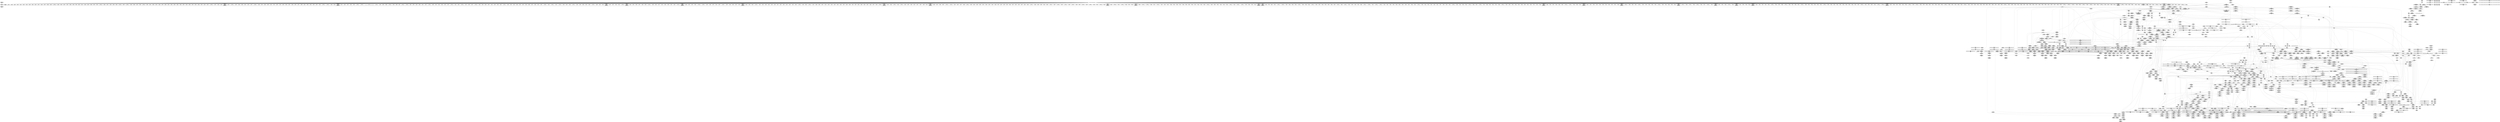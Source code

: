 digraph {
	CE0x5419370 [shape=record,shape=Mrecord,label="{CE0x5419370|72:_i32,_:_CRE_267,268_}"]
	CE0x53c3e40 [shape=record,shape=Mrecord,label="{CE0x53c3e40|__aa_current_profile:_tmp11|security/apparmor/include/context.h,138|*SummSink*}"]
	CE0x53d9790 [shape=record,shape=Mrecord,label="{CE0x53d9790|VOIDTB_TE:_CE_213,214_}"]
	CE0x53d4430 [shape=record,shape=Mrecord,label="{CE0x53d4430|VOIDTB_TE:_CE_104,112_}"]
	CE0x5419040 [shape=record,shape=Mrecord,label="{CE0x5419040|72:_i32,_:_CRE_264,265_}"]
	CE0x52dd2b0 [shape=record,shape=Mrecord,label="{CE0x52dd2b0|common_perm_create:_tmp13|security/apparmor/lsm.c,251}"]
	CE0x52c30e0 [shape=record,shape=Mrecord,label="{CE0x52c30e0|i32_16|*Constant*}"]
	CE0x52f3e80 [shape=record,shape=Mrecord,label="{CE0x52f3e80|common_perm_create:_tmp19|security/apparmor/lsm.c,251|*SummSink*}"]
	CE0x53c9f50 [shape=record,shape=Mrecord,label="{CE0x53c9f50|__aa_current_profile:_tmp18|security/apparmor/include/context.h,138|*SummSource*}"]
	CE0x52e5450 [shape=record,shape=Mrecord,label="{CE0x52e5450|i64_5|*Constant*|*SummSource*}"]
	CE0x52dd760 [shape=record,shape=Mrecord,label="{CE0x52dd760|i64*_getelementptr_inbounds_(_17_x_i64_,_17_x_i64_*___llvm_gcov_ctr60,_i64_0,_i64_8)|*Constant*}"]
	CE0x52e9370 [shape=record,shape=Mrecord,label="{CE0x52e9370|i64*_getelementptr_inbounds_(_2_x_i64_,_2_x_i64_*___llvm_gcov_ctr112,_i64_0,_i64_1)|*Constant*}"]
	CE0x52e3ba0 [shape=record,shape=Mrecord,label="{CE0x52e3ba0|common_perm_create:_bb|*SummSource*}"]
	CE0x53e66e0 [shape=record,shape=Mrecord,label="{CE0x53e66e0|i64*_getelementptr_inbounds_(_16_x_i64_,_16_x_i64_*___llvm_gcov_ctr46,_i64_0,_i64_15)|*Constant*|*SummSink*}"]
	CE0x53eb210 [shape=record,shape=Mrecord,label="{CE0x53eb210|aa_cred_profile:_tmp32|security/apparmor/include/context.h,101|*SummSource*}"]
	CE0x52f80c0 [shape=record,shape=Mrecord,label="{CE0x52f80c0|_call_void_mcount()_#2}"]
	CE0x53a2a40 [shape=record,shape=Mrecord,label="{CE0x53a2a40|common_perm_dir_dentry:_tmp3|*SummSource*}"]
	CE0x54230b0 [shape=record,shape=Mrecord,label="{CE0x54230b0|72:_i32,_:_CRE_609,610_}"]
	CE0x53d03c0 [shape=record,shape=Mrecord,label="{CE0x53d03c0|_ret_%struct.aa_profile*_%tmp34,_!dbg_!15510|security/apparmor/include/context.h,101|*SummSource*}"]
	CE0x53e8320 [shape=record,shape=Mrecord,label="{CE0x53e8320|aa_cred_profile:_tmp28|security/apparmor/include/context.h,100}"]
	CE0x53e9580 [shape=record,shape=Mrecord,label="{CE0x53e9580|aa_cred_profile:_profile11|security/apparmor/include/context.h,101|*SummSink*}"]
	CE0x52cb970 [shape=record,shape=Mrecord,label="{CE0x52cb970|i64_2|*Constant*|*SummSource*}"]
	CE0x53ce710 [shape=record,shape=Mrecord,label="{CE0x53ce710|aa_cred_profile:_entry|*SummSource*}"]
	CE0x52c07b0 [shape=record,shape=Mrecord,label="{CE0x52c07b0|i1_true|*Constant*}"]
	CE0x530cc90 [shape=record,shape=Mrecord,label="{CE0x530cc90|104:_%struct.inode*,_:_CRE_182,183_}"]
	CE0x52e6e50 [shape=record,shape=Mrecord,label="{CE0x52e6e50|common_perm_create:_if.then|*SummSource*}"]
	CE0x53ebca0 [shape=record,shape=Mrecord,label="{CE0x53ebca0|aa_cred_profile:_do.end10|*SummSource*}"]
	CE0x530dc00 [shape=record,shape=Mrecord,label="{CE0x530dc00|104:_%struct.inode*,_:_CRE_195,196_}"]
	CE0x5338140 [shape=record,shape=Mrecord,label="{CE0x5338140|common_perm_create:_call7|security/apparmor/lsm.c,253|*SummSource*}"]
	CE0x530ef00 [shape=record,shape=Mrecord,label="{CE0x530ef00|104:_%struct.inode*,_:_CRE_211,212_}"]
	CE0x541acf0 [shape=record,shape=Mrecord,label="{CE0x541acf0|72:_i32,_:_CRE_291,292_}"]
	CE0x53d3f40 [shape=record,shape=Mrecord,label="{CE0x53d3f40|aa_cred_profile:_tmp12|security/apparmor/include/context.h,100}"]
	CE0x53836f0 [shape=record,shape=Mrecord,label="{CE0x53836f0|VOIDTB_TE:_CE_288,296_}"]
	CE0x530bf80 [shape=record,shape=Mrecord,label="{CE0x530bf80|104:_%struct.inode*,_:_CRE_171,172_}"]
	CE0x53b7dd0 [shape=record,shape=Mrecord,label="{CE0x53b7dd0|__aa_current_profile:_land.lhs.true|*SummSource*}"]
	CE0x53cc830 [shape=record,shape=Mrecord,label="{CE0x53cc830|i32_0|*Constant*}"]
	CE0x53c1570 [shape=record,shape=Mrecord,label="{CE0x53c1570|__aa_current_profile:_if.end|*SummSource*}"]
	CE0x53372c0 [shape=record,shape=Mrecord,label="{CE0x53372c0|_ret_i32_%call17,_!dbg_!15526|security/apparmor/file.c,307|*SummSource*}"]
	CE0x53bcc10 [shape=record,shape=Mrecord,label="{CE0x53bcc10|__aa_current_profile:_tobool|security/apparmor/include/context.h,138}"]
	CE0x53eba60 [shape=record,shape=Mrecord,label="{CE0x53eba60|aa_cred_profile:_tmp33|security/apparmor/include/context.h,101|*SummSource*}"]
	CE0x53b9dc0 [shape=record,shape=Mrecord,label="{CE0x53b9dc0|aa_cred_profile:_if.end|*SummSource*}"]
	CE0x537db40 [shape=record,shape=Mrecord,label="{CE0x537db40|72:_i32,_:_CRE_104,112_}"]
	CE0x52f5760 [shape=record,shape=Mrecord,label="{CE0x52f5760|common_perm_create:_tmp21|security/apparmor/lsm.c,251}"]
	CE0x52bf2a0 [shape=record,shape=Mrecord,label="{CE0x52bf2a0|common_perm_create:_tmp2}"]
	CE0x5324590 [shape=record,shape=Mrecord,label="{CE0x5324590|i64*_getelementptr_inbounds_(_2_x_i64_,_2_x_i64_*___llvm_gcov_ctr112,_i64_0,_i64_1)|*Constant*|*SummSource*}"]
	CE0x532ef60 [shape=record,shape=Mrecord,label="{CE0x532ef60|104:_%struct.inode*,_:_CRE_217,218_}"]
	CE0x53cbaa0 [shape=record,shape=Mrecord,label="{CE0x53cbaa0|VOIDTB_TE:_CE_166,167_}"]
	CE0x54211e0 [shape=record,shape=Mrecord,label="{CE0x54211e0|72:_i32,_:_CRE_580,581_}"]
	CE0x536da30 [shape=record,shape=Mrecord,label="{CE0x536da30|80:_i64,_:_CRE_80,88_|*MultipleSource*|security/apparmor/include/apparmor.h,117|*LoadInst*|security/apparmor/include/apparmor.h,117}"]
	CE0x5330ec0 [shape=record,shape=Mrecord,label="{CE0x5330ec0|104:_%struct.inode*,_:_CRE_308,309_}"]
	CE0x52c0990 [shape=record,shape=Mrecord,label="{CE0x52c0990|apparmor_path_mknod:_tmp2|*SummSink*}"]
	CE0x52e2520 [shape=record,shape=Mrecord,label="{CE0x52e2520|GLOBAL:___llvm_gcov_ctr57|Global_var:__llvm_gcov_ctr57}"]
	CE0x54163a0 [shape=record,shape=Mrecord,label="{CE0x54163a0|72:_i32,_:_CRE_195,196_}"]
	CE0x5327840 [shape=record,shape=Mrecord,label="{CE0x5327840|get_current:_tmp1|*SummSink*}"]
	CE0x53d28b0 [shape=record,shape=Mrecord,label="{CE0x53d28b0|VOIDTB_TE:_CE_148,149_}"]
	CE0x541b8a0 [shape=record,shape=Mrecord,label="{CE0x541b8a0|72:_i32,_:_CRE_302,303_}"]
	CE0x53d1570 [shape=record,shape=Mrecord,label="{CE0x53d1570|VOIDTB_TE:_CE_157,158_}"]
	CE0x5330730 [shape=record,shape=Mrecord,label="{CE0x5330730|104:_%struct.inode*,_:_CRE_296,304_|*MultipleSource*|*LoadInst*|security/apparmor/lsm.c,253|security/apparmor/lsm.c,253}"]
	CE0x532f090 [shape=record,shape=Mrecord,label="{CE0x532f090|104:_%struct.inode*,_:_CRE_218,219_}"]
	CE0x541c7b0 [shape=record,shape=Mrecord,label="{CE0x541c7b0|72:_i32,_:_CRE_344,352_}"]
	CE0x5424730 [shape=record,shape=Mrecord,label="{CE0x5424730|72:_i32,_:_CRE_672,680_}"]
	CE0x53bd190 [shape=record,shape=Mrecord,label="{CE0x53bd190|aa_cred_profile:_do.cond}"]
	CE0x53f1230 [shape=record,shape=Mrecord,label="{CE0x53f1230|i64*_getelementptr_inbounds_(_16_x_i64_,_16_x_i64_*___llvm_gcov_ctr46,_i64_0,_i64_14)|*Constant*}"]
	CE0x52bf730 [shape=record,shape=Mrecord,label="{CE0x52bf730|COLLAPSED:_GCMRE___llvm_gcov_ctr62_internal_global_2_x_i64_zeroinitializer:_elem_0:default:}"]
	CE0x5397c90 [shape=record,shape=Mrecord,label="{CE0x5397c90|GLOBAL:___aa_current_profile|*Constant*|*SummSink*}"]
	CE0x541e760 [shape=record,shape=Mrecord,label="{CE0x541e760|72:_i32,_:_CRE_487,488_}"]
	CE0x52c1e20 [shape=record,shape=Mrecord,label="{CE0x52c1e20|i32_1|*Constant*}"]
	CE0x5427d30 [shape=record,shape=Mrecord,label="{CE0x5427d30|72:_i32,_:_CRE_892,893_}"]
	CE0x5422b60 [shape=record,shape=Mrecord,label="{CE0x5422b60|72:_i32,_:_CRE_604,605_}"]
	CE0x53da040 [shape=record,shape=Mrecord,label="{CE0x53da040|aa_cred_profile:_lnot2|security/apparmor/include/context.h,100|*SummSource*}"]
	CE0x52e3cb0 [shape=record,shape=Mrecord,label="{CE0x52e3cb0|common_perm_create:_bb|*SummSink*}"]
	CE0x54174d0 [shape=record,shape=Mrecord,label="{CE0x54174d0|72:_i32,_:_CRE_224,232_}"]
	CE0x5306460 [shape=record,shape=Mrecord,label="{CE0x5306460|common_perm_create:_dentry6|security/apparmor/lsm.c,253|*SummSink*}"]
	CE0x54164b0 [shape=record,shape=Mrecord,label="{CE0x54164b0|72:_i32,_:_CRE_196,197_}"]
	CE0x530ab50 [shape=record,shape=Mrecord,label="{CE0x530ab50|104:_%struct.inode*,_:_CRE_154,155_}"]
	CE0x53937c0 [shape=record,shape=Mrecord,label="{CE0x53937c0|common_perm:_call|security/apparmor/lsm.c,168|*SummSink*}"]
	CE0x52e9b60 [shape=record,shape=Mrecord,label="{CE0x52e9b60|mediated_filesystem:_i_sb|security/apparmor/include/apparmor.h,117|*SummSink*}"]
	CE0x52bdf60 [shape=record,shape=Mrecord,label="{CE0x52bdf60|_call_void_mcount()_#2}"]
	CE0x539ea50 [shape=record,shape=Mrecord,label="{CE0x539ea50|common_perm:_tmp8|security/apparmor/lsm.c,170}"]
	CE0x52d35c0 [shape=record,shape=Mrecord,label="{CE0x52d35c0|common_perm_create:_tmp6|security/apparmor/lsm.c,251|*SummSink*}"]
	CE0x5420eb0 [shape=record,shape=Mrecord,label="{CE0x5420eb0|72:_i32,_:_CRE_577,578_}"]
	CE0x5309a00 [shape=record,shape=Mrecord,label="{CE0x5309a00|104:_%struct.inode*,_:_CRE_96,104_|*MultipleSource*|*LoadInst*|security/apparmor/lsm.c,253|security/apparmor/lsm.c,253}"]
	CE0x53c3bc0 [shape=record,shape=Mrecord,label="{CE0x53c3bc0|VOIDTB_TE:_CE_16,24_}"]
	CE0x53f1810 [shape=record,shape=Mrecord,label="{CE0x53f1810|VOIDTB_TE:_CE_177,178_}"]
	CE0x5427e40 [shape=record,shape=Mrecord,label="{CE0x5427e40|72:_i32,_:_CRE_893,894_}"]
	CE0x52c3710 [shape=record,shape=Mrecord,label="{CE0x52c3710|i32_16|*Constant*|*SummSink*}"]
	CE0x52d67c0 [shape=record,shape=Mrecord,label="{CE0x52d67c0|common_perm_create:_do.end|*SummSource*}"]
	CE0x53bb000 [shape=record,shape=Mrecord,label="{CE0x53bb000|__aa_current_profile:_tmp|*SummSource*}"]
	CE0x5336fb0 [shape=record,shape=Mrecord,label="{CE0x5336fb0|aa_path_perm:_cond|Function::aa_path_perm&Arg::cond::|*SummSink*}"]
	CE0x533ef50 [shape=record,shape=Mrecord,label="{CE0x533ef50|i64*_getelementptr_inbounds_(_17_x_i64_,_17_x_i64_*___llvm_gcov_ctr60,_i64_0,_i64_16)|*Constant*}"]
	CE0x52c81a0 [shape=record,shape=Mrecord,label="{CE0x52c81a0|i8*_getelementptr_inbounds_(_24_x_i8_,_24_x_i8_*_.str8,_i32_0,_i32_0)|*Constant*}"]
	CE0x53cff50 [shape=record,shape=Mrecord,label="{CE0x53cff50|aa_cred_profile:_cred|Function::aa_cred_profile&Arg::cred::}"]
	CE0x52d6540 [shape=record,shape=Mrecord,label="{CE0x52d6540|common_perm_create:_land.lhs.true2|*SummSink*}"]
	CE0x539d300 [shape=record,shape=Mrecord,label="{CE0x539d300|common_perm:_tmp10|security/apparmor/lsm.c,172|*SummSink*}"]
	CE0x530d3b0 [shape=record,shape=Mrecord,label="{CE0x530d3b0|104:_%struct.inode*,_:_CRE_188,189_}"]
	CE0x53c52a0 [shape=record,shape=Mrecord,label="{CE0x53c52a0|__aa_current_profile:_tmp14|security/apparmor/include/context.h,138|*SummSource*}"]
	CE0x54133d0 [shape=record,shape=Mrecord,label="{CE0x54133d0|72:_i32,_:_CRE_150,151_}"]
	CE0x53f0670 [shape=record,shape=Mrecord,label="{CE0x53f0670|VOIDTB_TE:_CE_192,193_}"]
	CE0x533d200 [shape=record,shape=Mrecord,label="{CE0x533d200|common_perm_dir_dentry:_dir|Function::common_perm_dir_dentry&Arg::dir::|*SummSource*}"]
	CE0x53badb0 [shape=record,shape=Mrecord,label="{CE0x53badb0|%struct.aa_profile*_null|*Constant*}"]
	CE0x54222e0 [shape=record,shape=Mrecord,label="{CE0x54222e0|72:_i32,_:_CRE_596,597_}"]
	CE0x5334a00 [shape=record,shape=Mrecord,label="{CE0x5334a00|mediated_filesystem:_tmp4|*LoadInst*|security/apparmor/include/apparmor.h,117}"]
	CE0x53a4070 [shape=record,shape=Mrecord,label="{CE0x53a4070|common_perm_dir_dentry:_mnt1|security/apparmor/lsm.c,189}"]
	CE0x52f53f0 [shape=record,shape=Mrecord,label="{CE0x52f53f0|common_perm_create:_tmp21|security/apparmor/lsm.c,251|*SummSink*}"]
	CE0x52e20c0 [shape=record,shape=Mrecord,label="{CE0x52e20c0|common_perm:_tmp3|security/apparmor/lsm.c,169|*SummSink*}"]
	CE0x52de7c0 [shape=record,shape=Mrecord,label="{CE0x52de7c0|_call_void_mcount()_#2|*SummSource*}"]
	CE0x54265d0 [shape=record,shape=Mrecord,label="{CE0x54265d0|72:_i32,_:_CRE_870,871_}"]
	CE0x53dca00 [shape=record,shape=Mrecord,label="{CE0x53dca00|VOIDTB_TE:_CE_56,64_}"]
	CE0x52f1990 [shape=record,shape=Mrecord,label="{CE0x52f1990|common_perm_create:_tmp35|security/apparmor/lsm.c,256|*SummSink*}"]
	CE0x541e100 [shape=record,shape=Mrecord,label="{CE0x541e100|72:_i32,_:_CRE_481,482_}"]
	CE0x52da040 [shape=record,shape=Mrecord,label="{CE0x52da040|_call_void_lockdep_rcu_suspicious(i8*_getelementptr_inbounds_(_24_x_i8_,_24_x_i8_*_.str8,_i32_0,_i32_0),_i32_251,_i8*_getelementptr_inbounds_(_45_x_i8_,_45_x_i8_*_.str14,_i32_0,_i32_0))_#7,_!dbg_!15492|security/apparmor/lsm.c,251|*SummSource*}"]
	CE0x5416070 [shape=record,shape=Mrecord,label="{CE0x5416070|72:_i32,_:_CRE_192,193_}"]
	CE0x53be9d0 [shape=record,shape=Mrecord,label="{CE0x53be9d0|i64*_getelementptr_inbounds_(_11_x_i64_,_11_x_i64_*___llvm_gcov_ctr58,_i64_0,_i64_6)|*Constant*}"]
	CE0x54154c0 [shape=record,shape=Mrecord,label="{CE0x54154c0|72:_i32,_:_CRE_181,182_}"]
	CE0x53261b0 [shape=record,shape=Mrecord,label="{CE0x53261b0|40:_%struct.super_block*,_:_CRE_40,48_|*MultipleSource*|security/apparmor/include/apparmor.h,117|security/apparmor/lsm.c,253|Function::mediated_filesystem&Arg::inode::}"]
	CE0x53f0d00 [shape=record,shape=Mrecord,label="{CE0x53f0d00|aa_cred_profile:_tmp29|security/apparmor/include/context.h,100|*SummSource*}"]
	CE0x53dfdb0 [shape=record,shape=Mrecord,label="{CE0x53dfdb0|aa_cred_profile:_tmp14|security/apparmor/include/context.h,100}"]
	CE0x5415e50 [shape=record,shape=Mrecord,label="{CE0x5415e50|72:_i32,_:_CRE_190,191_}"]
	CE0x53a07f0 [shape=record,shape=Mrecord,label="{CE0x53a07f0|mediated_filesystem:_tobool|security/apparmor/include/apparmor.h,117|*SummSource*}"]
	CE0x537cfb0 [shape=record,shape=Mrecord,label="{CE0x537cfb0|72:_i32,_:_CRE_16,24_}"]
	CE0x5336410 [shape=record,shape=Mrecord,label="{CE0x5336410|GLOBAL:_mediated_filesystem|*Constant*|*SummSink*}"]
	CE0x539bb50 [shape=record,shape=Mrecord,label="{CE0x539bb50|aa_path_perm:_profile|Function::aa_path_perm&Arg::profile::|*SummSink*}"]
	CE0x53df4a0 [shape=record,shape=Mrecord,label="{CE0x53df4a0|aa_cred_profile:_security|security/apparmor/include/context.h,99|*SummSource*}"]
	CE0x52ca8e0 [shape=record,shape=Mrecord,label="{CE0x52ca8e0|common_perm_create:_tmp27|*LoadInst*|security/apparmor/lsm.c,253}"]
	CE0x52e5b40 [shape=record,shape=Mrecord,label="{CE0x52e5b40|mediated_filesystem:_entry|*SummSink*}"]
	CE0x5332740 [shape=record,shape=Mrecord,label="{CE0x5332740|common_perm_create:_tmp29|security/apparmor/lsm.c,253|*SummSource*}"]
	CE0x52f3790 [shape=record,shape=Mrecord,label="{CE0x52f3790|common_perm_create:_cred|security/apparmor/lsm.c,251}"]
	CE0x5324a70 [shape=record,shape=Mrecord,label="{CE0x5324a70|i32_0|*Constant*}"]
	CE0x53c2900 [shape=record,shape=Mrecord,label="{CE0x53c2900|aa_cred_profile:_lnot2|security/apparmor/include/context.h,100|*SummSink*}"]
	CE0x5416290 [shape=record,shape=Mrecord,label="{CE0x5416290|72:_i32,_:_CRE_194,195_}"]
	CE0x53612c0 [shape=record,shape=Mrecord,label="{CE0x53612c0|aa_cred_profile:_tmp22|security/apparmor/include/context.h,100}"]
	CE0x53d2a10 [shape=record,shape=Mrecord,label="{CE0x53d2a10|VOIDTB_TE:_CE_150,151_}"]
	CE0x52c4810 [shape=record,shape=Mrecord,label="{CE0x52c4810|apparmor_path_mknod:_tmp1|*SummSource*}"]
	CE0x5421c80 [shape=record,shape=Mrecord,label="{CE0x5421c80|72:_i32,_:_CRE_590,591_}"]
	CE0x53e0d50 [shape=record,shape=Mrecord,label="{CE0x53e0d50|i32_22|*Constant*|*SummSink*}"]
	CE0x53dd2d0 [shape=record,shape=Mrecord,label="{CE0x53dd2d0|VOIDTB_TE:_CE_173,174_}"]
	CE0x541bac0 [shape=record,shape=Mrecord,label="{CE0x541bac0|72:_i32,_:_CRE_304,305_}"]
	CE0x541d360 [shape=record,shape=Mrecord,label="{CE0x541d360|72:_i32,_:_CRE_440,448_}"]
	CE0x52e4360 [shape=record,shape=Mrecord,label="{CE0x52e4360|common_perm_create:_land.lhs.true|*SummSink*}"]
	CE0x53b8650 [shape=record,shape=Mrecord,label="{CE0x53b8650|GLOBAL:___llvm_gcov_ctr58|Global_var:__llvm_gcov_ctr58|*SummSource*}"]
	CE0x52f8560 [shape=record,shape=Mrecord,label="{CE0x52f8560|GLOBAL:_current_task|Global_var:current_task}"]
	CE0x530b4d0 [shape=record,shape=Mrecord,label="{CE0x530b4d0|104:_%struct.inode*,_:_CRE_162,163_}"]
	CE0x52c9ef0 [shape=record,shape=Mrecord,label="{CE0x52c9ef0|common_perm_create:_call|security/apparmor/lsm.c,251|*SummSink*}"]
	CE0x5325030 [shape=record,shape=Mrecord,label="{CE0x5325030|mediated_filesystem:_tmp1}"]
	CE0x541e540 [shape=record,shape=Mrecord,label="{CE0x541e540|72:_i32,_:_CRE_485,486_}"]
	CE0x54155d0 [shape=record,shape=Mrecord,label="{CE0x54155d0|72:_i32,_:_CRE_182,183_}"]
	CE0x53ee3d0 [shape=record,shape=Mrecord,label="{CE0x53ee3d0|aa_cred_profile:_tmp17|security/apparmor/include/context.h,100|*SummSource*}"]
	CE0x52f8ab0 [shape=record,shape=Mrecord,label="{CE0x52f8ab0|common_perm_create:_do.body|*SummSource*}"]
	CE0x53b9b30 [shape=record,shape=Mrecord,label="{CE0x53b9b30|__aa_current_profile:_tmp4|security/apparmor/include/context.h,138|*SummSink*}"]
	CE0x53e4060 [shape=record,shape=Mrecord,label="{CE0x53e4060|VOIDTB_TE:_CE_180,181_}"]
	CE0x5414910 [shape=record,shape=Mrecord,label="{CE0x5414910|72:_i32,_:_CRE_170,171_}"]
	CE0x5428b00 [shape=record,shape=Mrecord,label="{CE0x5428b00|72:_i32,_:_CRE_905,906_}"]
	CE0x52c0b40 [shape=record,shape=Mrecord,label="{CE0x52c0b40|apparmor_path_mknod:_dir|Function::apparmor_path_mknod&Arg::dir::|*SummSink*}"]
	CE0x52f5de0 [shape=record,shape=Mrecord,label="{CE0x52f5de0|common_perm_create:_mode4|security/apparmor/lsm.c,251}"]
	CE0x53c9cb0 [shape=record,shape=Mrecord,label="{CE0x53c9cb0|_call_void_lockdep_rcu_suspicious(i8*_getelementptr_inbounds_(_36_x_i8_,_36_x_i8_*_.str12,_i32_0,_i32_0),_i32_138,_i8*_getelementptr_inbounds_(_45_x_i8_,_45_x_i8_*_.str14,_i32_0,_i32_0))_#7,_!dbg_!15483|security/apparmor/include/context.h,138|*SummSink*}"]
	CE0x541b790 [shape=record,shape=Mrecord,label="{CE0x541b790|72:_i32,_:_CRE_301,302_}"]
	CE0x52f8850 [shape=record,shape=Mrecord,label="{CE0x52f8850|GLOBAL:_current_task|Global_var:current_task|*SummSink*}"]
	CE0x53961e0 [shape=record,shape=Mrecord,label="{CE0x53961e0|common_perm:_tmp|*SummSource*}"]
	CE0x537ca80 [shape=record,shape=Mrecord,label="{CE0x537ca80|72:_i32,_:_CRE_0,2_}"]
	CE0x541cbf0 [shape=record,shape=Mrecord,label="{CE0x541cbf0|72:_i32,_:_CRE_384,388_}"]
	CE0x53de240 [shape=record,shape=Mrecord,label="{CE0x53de240|aa_cred_profile:_if.end}"]
	CE0x53c43e0 [shape=record,shape=Mrecord,label="{CE0x53c43e0|__aa_current_profile:_tmp12|security/apparmor/include/context.h,138|*SummSink*}"]
	CE0x53a5200 [shape=record,shape=Mrecord,label="{CE0x53a5200|common_perm_dir_dentry:_dentry2|security/apparmor/lsm.c,189|*SummSource*}"]
	CE0x533dd50 [shape=record,shape=Mrecord,label="{CE0x533dd50|common_perm_dir_dentry:_mask|Function::common_perm_dir_dentry&Arg::mask::|*SummSink*}"]
	CE0x537c310 [shape=record,shape=Mrecord,label="{CE0x537c310|VOIDTB_TE:_CE_313,314_}"]
	CE0x533ebb0 [shape=record,shape=Mrecord,label="{CE0x533ebb0|common_perm_create:_retval.0|*SummSource*}"]
	CE0x52bda50 [shape=record,shape=Mrecord,label="{CE0x52bda50|i64_1|*Constant*}"]
	CE0x5327cf0 [shape=record,shape=Mrecord,label="{CE0x5327cf0|__aa_current_profile:_call|security/apparmor/include/context.h,138}"]
	CE0x539c230 [shape=record,shape=Mrecord,label="{CE0x539c230|aa_path_perm:_flags|Function::aa_path_perm&Arg::flags::}"]
	CE0x52d11b0 [shape=record,shape=Mrecord,label="{CE0x52d11b0|common_perm_create:_tmp1|*SummSink*}"]
	CE0x54186b0 [shape=record,shape=Mrecord,label="{CE0x54186b0|72:_i32,_:_CRE_255,256_}"]
	CE0x53bd080 [shape=record,shape=Mrecord,label="{CE0x53bd080|aa_cred_profile:_do.end8|*SummSink*}"]
	CE0x52f74c0 [shape=record,shape=Mrecord,label="{CE0x52f74c0|GLOBAL:_get_current|*Constant*}"]
	CE0x5336300 [shape=record,shape=Mrecord,label="{CE0x5336300|GLOBAL:_mediated_filesystem|*Constant*|*SummSource*}"]
	CE0x54251d0 [shape=record,shape=Mrecord,label="{CE0x54251d0|72:_i32,_:_CRE_752,756_}"]
	CE0x53a0150 [shape=record,shape=Mrecord,label="{CE0x53a0150|mediated_filesystem:_and|security/apparmor/include/apparmor.h,117|*SummSource*}"]
	CE0x541e980 [shape=record,shape=Mrecord,label="{CE0x541e980|72:_i32,_:_CRE_496,500_}"]
	CE0x52f5170 [shape=record,shape=Mrecord,label="{CE0x52f5170|common_perm_create:_tmp21|security/apparmor/lsm.c,251}"]
	CE0x53dff20 [shape=record,shape=Mrecord,label="{CE0x53dff20|aa_cred_profile:_tmp14|security/apparmor/include/context.h,100|*SummSink*}"]
	CE0x52e3410 [shape=record,shape=Mrecord,label="{CE0x52e3410|common_perm_create:_tmp2|*SummSink*}"]
	CE0x5340160 [shape=record,shape=Mrecord,label="{CE0x5340160|get_current:_bb|*SummSource*}"]
	CE0x5396dd0 [shape=record,shape=Mrecord,label="{CE0x5396dd0|GLOBAL:___aa_current_profile|*Constant*|*SummSource*}"]
	CE0x532c750 [shape=record,shape=Mrecord,label="{CE0x532c750|i64*_getelementptr_inbounds_(_2_x_i64_,_2_x_i64_*___llvm_gcov_ctr112,_i64_0,_i64_1)|*Constant*|*SummSink*}"]
	CE0x5337fe0 [shape=record,shape=Mrecord,label="{CE0x5337fe0|common_perm_create:_call7|security/apparmor/lsm.c,253}"]
	CE0x53c04b0 [shape=record,shape=Mrecord,label="{CE0x53c04b0|__aa_current_profile:_if.then|*SummSource*}"]
	CE0x52cc140 [shape=record,shape=Mrecord,label="{CE0x52cc140|i64*_getelementptr_inbounds_(_2_x_i64_,_2_x_i64_*___llvm_gcov_ctr62,_i64_0,_i64_0)|*Constant*}"]
	CE0x52f5620 [shape=record,shape=Mrecord,label="{CE0x52f5620|i32_4|*Constant*}"]
	CE0x54197b0 [shape=record,shape=Mrecord,label="{CE0x54197b0|72:_i32,_:_CRE_271,272_}"]
	CE0x52b6e70 [shape=record,shape=Mrecord,label="{CE0x52b6e70|i64*_getelementptr_inbounds_(_2_x_i64_,_2_x_i64_*___llvm_gcov_ctr62,_i64_0,_i64_0)|*Constant*|*SummSource*}"]
	CE0x53dcc70 [shape=record,shape=Mrecord,label="{CE0x53dcc70|VOIDTB_TE:_CE_80,88_}"]
	CE0x535f510 [shape=record,shape=Mrecord,label="{CE0x535f510|aa_cred_profile:_tmp23|security/apparmor/include/context.h,100|*SummSource*}"]
	CE0x533d8f0 [shape=record,shape=Mrecord,label="{CE0x533d8f0|common_perm_dir_dentry:_dentry|Function::common_perm_dir_dentry&Arg::dentry::|*SummSink*}"]
	CE0x5328940 [shape=record,shape=Mrecord,label="{CE0x5328940|mediated_filesystem:_tmp2}"]
	CE0x52c66a0 [shape=record,shape=Mrecord,label="{CE0x52c66a0|common_perm_create:_mode|Function::common_perm_create&Arg::mode::}"]
	CE0x53959a0 [shape=record,shape=Mrecord,label="{CE0x53959a0|i32_11|*Constant*|*SummSink*}"]
	CE0x53316b0 [shape=record,shape=Mrecord,label="{CE0x53316b0|104:_%struct.inode*,_:_CRE_315,316_}"]
	"CONST[source:0(mediator),value:2(dynamic)][purpose:{object}]"
	CE0x52d4dc0 [shape=record,shape=Mrecord,label="{CE0x52d4dc0|common_perm_create:_tmp11|security/apparmor/lsm.c,251|*SummSource*}"]
	CE0x541ae00 [shape=record,shape=Mrecord,label="{CE0x541ae00|72:_i32,_:_CRE_292,293_}"]
	CE0x537c0f0 [shape=record,shape=Mrecord,label="{CE0x537c0f0|VOIDTB_TE:_CE_311,312_}"]
	CE0x53b5ca0 [shape=record,shape=Mrecord,label="{CE0x53b5ca0|_call_void_mcount()_#2}"]
	CE0x535f3f0 [shape=record,shape=Mrecord,label="{CE0x535f3f0|aa_cred_profile:_tmp23|security/apparmor/include/context.h,100}"]
	CE0x54146f0 [shape=record,shape=Mrecord,label="{CE0x54146f0|72:_i32,_:_CRE_168,169_}"]
	CE0x52e1ae0 [shape=record,shape=Mrecord,label="{CE0x52e1ae0|common_perm:_cmp|security/apparmor/lsm.c,169|*SummSink*}"]
	CE0x53e3770 [shape=record,shape=Mrecord,label="{CE0x53e3770|aa_cred_profile:_tmp5|security/apparmor/include/context.h,99}"]
	CE0x541e650 [shape=record,shape=Mrecord,label="{CE0x541e650|72:_i32,_:_CRE_486,487_}"]
	CE0x537d090 [shape=record,shape=Mrecord,label="{CE0x537d090|72:_i32,_:_CRE_24,32_}"]
	CE0x52f7ad0 [shape=record,shape=Mrecord,label="{CE0x52f7ad0|common_perm_create:_tmp18|security/apparmor/lsm.c,251|*SummSource*}"]
	CE0x53e3ed0 [shape=record,shape=Mrecord,label="{CE0x53e3ed0|aa_cred_profile:_do.body5|*SummSink*}"]
	CE0x5392d20 [shape=record,shape=Mrecord,label="{CE0x5392d20|__aa_current_profile:_entry|*SummSink*}"]
	CE0x533b810 [shape=record,shape=Mrecord,label="{CE0x533b810|__aa_current_profile:_tmp9|security/apparmor/include/context.h,138}"]
	CE0x53e8390 [shape=record,shape=Mrecord,label="{CE0x53e8390|aa_cred_profile:_tmp28|security/apparmor/include/context.h,100|*SummSource*}"]
	CE0x52d5940 [shape=record,shape=Mrecord,label="{CE0x52d5940|common_perm_create:_tmp32|security/apparmor/lsm.c,253|*SummSink*}"]
	CE0x530b600 [shape=record,shape=Mrecord,label="{CE0x530b600|104:_%struct.inode*,_:_CRE_163,164_}"]
	CE0x537e3e0 [shape=record,shape=Mrecord,label="{CE0x537e3e0|72:_i32,_:_CRE_140,141_}"]
	CE0x5398460 [shape=record,shape=Mrecord,label="{CE0x5398460|common_perm:_mode|security/apparmor/lsm.c,169}"]
	CE0x530ca30 [shape=record,shape=Mrecord,label="{CE0x530ca30|104:_%struct.inode*,_:_CRE_180,181_}"]
	CE0x52c5740 [shape=record,shape=Mrecord,label="{CE0x52c5740|apparmor_path_mknod:_call|security/apparmor/lsm.c,279}"]
	CE0x541b460 [shape=record,shape=Mrecord,label="{CE0x541b460|72:_i32,_:_CRE_298,299_}"]
	CE0x53be580 [shape=record,shape=Mrecord,label="{CE0x53be580|i64*_getelementptr_inbounds_(_16_x_i64_,_16_x_i64_*___llvm_gcov_ctr46,_i64_0,_i64_4)|*Constant*}"]
	CE0x53cdb40 [shape=record,shape=Mrecord,label="{CE0x53cdb40|__aa_current_profile:_call3|security/apparmor/include/context.h,138|*SummSink*}"]
	CE0x541aad0 [shape=record,shape=Mrecord,label="{CE0x541aad0|72:_i32,_:_CRE_289,290_}"]
	CE0x53f0780 [shape=record,shape=Mrecord,label="{CE0x53f0780|VOIDTB_TE:_CE_193,194_}"]
	CE0x537d1a0 [shape=record,shape=Mrecord,label="{CE0x537d1a0|72:_i32,_:_CRE_32,40_}"]
	CE0x52e59b0 [shape=record,shape=Mrecord,label="{CE0x52e59b0|mediated_filesystem:_entry|*SummSource*}"]
	CE0x53a2ba0 [shape=record,shape=Mrecord,label="{CE0x53a2ba0|common_perm_dir_dentry:_tmp3|*SummSink*}"]
	CE0x53cf6e0 [shape=record,shape=Mrecord,label="{CE0x53cf6e0|GLOBAL:_aa_cred_profile|*Constant*}"]
	CE0x52f5280 [shape=record,shape=Mrecord,label="{CE0x52f5280|common_perm_create:_tmp21|security/apparmor/lsm.c,251|*SummSource*}"]
	CE0x52dd1c0 [shape=record,shape=Mrecord,label="{CE0x52dd1c0|get_current:_tmp2}"]
	CE0x535f170 [shape=record,shape=Mrecord,label="{CE0x535f170|i64*_getelementptr_inbounds_(_16_x_i64_,_16_x_i64_*___llvm_gcov_ctr46,_i64_0,_i64_10)|*Constant*|*SummSink*}"]
	CE0x52c23c0 [shape=record,shape=Mrecord,label="{CE0x52c23c0|GLOBAL:_common_perm_create|*Constant*|*SummSource*}"]
	CE0x530dd30 [shape=record,shape=Mrecord,label="{CE0x530dd30|104:_%struct.inode*,_:_CRE_196,197_}"]
	CE0x537d6a0 [shape=record,shape=Mrecord,label="{CE0x537d6a0|72:_i32,_:_CRE_72,76_}"]
	CE0x53d5dc0 [shape=record,shape=Mrecord,label="{CE0x53d5dc0|VOIDTB_TE:_CE_161,162_}"]
	CE0x53a46f0 [shape=record,shape=Mrecord,label="{CE0x53a46f0|common_perm_dir_dentry:_tmp4|*LoadInst*|security/apparmor/lsm.c,189}"]
	CE0x5422610 [shape=record,shape=Mrecord,label="{CE0x5422610|72:_i32,_:_CRE_599,600_}"]
	CE0x5383540 [shape=record,shape=Mrecord,label="{CE0x5383540|VOIDTB_TE:_CE_272,280_}"]
	CE0x52c0e40 [shape=record,shape=Mrecord,label="{CE0x52c0e40|common_perm_create:_dir|Function::common_perm_create&Arg::dir::|*SummSource*}"]
	CE0x541fec0 [shape=record,shape=Mrecord,label="{CE0x541fec0|72:_i32,_:_CRE_562,563_}"]
	CE0x53bc4f0 [shape=record,shape=Mrecord,label="{CE0x53bc4f0|i64*_getelementptr_inbounds_(_11_x_i64_,_11_x_i64_*___llvm_gcov_ctr58,_i64_0,_i64_0)|*Constant*|*SummSource*}"]
	CE0x533bab0 [shape=record,shape=Mrecord,label="{CE0x533bab0|__aa_current_profile:_tmp9|security/apparmor/include/context.h,138|*SummSink*}"]
	CE0x53c1cd0 [shape=record,shape=Mrecord,label="{CE0x53c1cd0|__aa_current_profile:_tmp7|security/apparmor/include/context.h,138|*SummSource*}"]
	CE0x5424d90 [shape=record,shape=Mrecord,label="{CE0x5424d90|72:_i32,_:_CRE_712,728_}"]
	CE0x52f79c0 [shape=record,shape=Mrecord,label="{CE0x52f79c0|common_perm_create:_tmp18|security/apparmor/lsm.c,251}"]
	CE0x5425a50 [shape=record,shape=Mrecord,label="{CE0x5425a50|72:_i32,_:_CRE_824,832_}"]
	CE0x5420740 [shape=record,shape=Mrecord,label="{CE0x5420740|72:_i32,_:_CRE_570,571_}"]
	CE0x5423d70 [shape=record,shape=Mrecord,label="{CE0x5423d70|72:_i32,_:_CRE_621,622_}"]
	CE0x542b390 [shape=record,shape=Mrecord,label="{CE0x542b390|72:_i32,_:_CRE_978,979_}"]
	CE0x542b060 [shape=record,shape=Mrecord,label="{CE0x542b060|72:_i32,_:_CRE_968,976_}"]
	CE0x5327660 [shape=record,shape=Mrecord,label="{CE0x5327660|__aa_current_profile:_do.end}"]
	CE0x52f8de0 [shape=record,shape=Mrecord,label="{CE0x52f8de0|%struct.task_struct*_(%struct.task_struct**)*_asm_movq_%gs:$_1:P_,$0_,_r,im,_dirflag_,_fpsr_,_flags_}"]
	CE0x541a360 [shape=record,shape=Mrecord,label="{CE0x541a360|72:_i32,_:_CRE_282,283_}"]
	CE0x541d8b0 [shape=record,shape=Mrecord,label="{CE0x541d8b0|72:_i32,_:_CRE_473,474_}"]
	CE0x52c3560 [shape=record,shape=Mrecord,label="{CE0x52c3560|i32_16|*Constant*|*SummSource*}"]
	CE0x533ddc0 [shape=record,shape=Mrecord,label="{CE0x533ddc0|common_perm_dir_dentry:_mask|Function::common_perm_dir_dentry&Arg::mask::|*SummSource*}"]
	CE0x54175e0 [shape=record,shape=Mrecord,label="{CE0x54175e0|72:_i32,_:_CRE_232,236_}"]
	CE0x541bbd0 [shape=record,shape=Mrecord,label="{CE0x541bbd0|72:_i32,_:_CRE_305,306_}"]
	CE0x53dfe20 [shape=record,shape=Mrecord,label="{CE0x53dfe20|aa_cred_profile:_tmp14|security/apparmor/include/context.h,100|*SummSource*}"]
	CE0x5395930 [shape=record,shape=Mrecord,label="{CE0x5395930|i32_11|*Constant*|*SummSource*}"]
	CE0x5412e80 [shape=record,shape=Mrecord,label="{CE0x5412e80|72:_i32,_:_CRE_145,146_}"]
	CE0x5413b40 [shape=record,shape=Mrecord,label="{CE0x5413b40|72:_i32,_:_CRE_157,158_}"]
	CE0x53a0e90 [shape=record,shape=Mrecord,label="{CE0x53a0e90|mediated_filesystem:_lnot|security/apparmor/include/apparmor.h,117|*SummSource*}"]
	CE0x5398020 [shape=record,shape=Mrecord,label="{CE0x5398020|__aa_current_profile:_call|security/apparmor/include/context.h,138|*SummSink*}"]
	CE0x53b51c0 [shape=record,shape=Mrecord,label="{CE0x53b51c0|aa_cred_profile:_bb|*SummSink*}"]
	CE0x539eb80 [shape=record,shape=Mrecord,label="{CE0x539eb80|common_perm:_tmp8|security/apparmor/lsm.c,170|*SummSource*}"]
	CE0x5420520 [shape=record,shape=Mrecord,label="{CE0x5420520|72:_i32,_:_CRE_568,569_}"]
	CE0x5398ab0 [shape=record,shape=Mrecord,label="{CE0x5398ab0|aa_cred_profile:_do.end10|*SummSink*}"]
	CE0x5414d50 [shape=record,shape=Mrecord,label="{CE0x5414d50|72:_i32,_:_CRE_174,175_}"]
	CE0x541d140 [shape=record,shape=Mrecord,label="{CE0x541d140|72:_i32,_:_CRE_424,432_}"]
	CE0x53d18a0 [shape=record,shape=Mrecord,label="{CE0x53d18a0|VOIDTB_TE:_CE_160,161_}"]
	CE0x52c2f10 [shape=record,shape=Mrecord,label="{CE0x52c2f10|common_perm_create:_dentry|Function::common_perm_create&Arg::dentry::|*SummSink*}"]
	CE0x53c8390 [shape=record,shape=Mrecord,label="{CE0x53c8390|__aa_current_profile:_tmp17|security/apparmor/include/context.h,138|*SummSource*}"]
	CE0x53f1590 [shape=record,shape=Mrecord,label="{CE0x53f1590|aa_cred_profile:_tmp7|security/apparmor/include/context.h,100|*SummSink*}"]
	CE0x53a6480 [shape=record,shape=Mrecord,label="{CE0x53a6480|get_current:_tmp3}"]
	CE0x532ebd0 [shape=record,shape=Mrecord,label="{CE0x532ebd0|104:_%struct.inode*,_:_CRE_214,215_}"]
	CE0x53f0560 [shape=record,shape=Mrecord,label="{CE0x53f0560|VOIDTB_TE:_CE_191,192_}"]
	CE0x52d4100 [shape=record,shape=Mrecord,label="{CE0x52d4100|_ret_i32_%retval.0,_!dbg_!15515|security/apparmor/lsm.c,257|*SummSink*}"]
	CE0x5421b70 [shape=record,shape=Mrecord,label="{CE0x5421b70|72:_i32,_:_CRE_589,590_}"]
	CE0x539ee00 [shape=record,shape=Mrecord,label="{CE0x539ee00|i64*_getelementptr_inbounds_(_5_x_i64_,_5_x_i64_*___llvm_gcov_ctr57,_i64_0,_i64_4)|*Constant*|*SummSink*}"]
	CE0x537e4f0 [shape=record,shape=Mrecord,label="{CE0x537e4f0|72:_i32,_:_CRE_141,142_}"]
	CE0x53cabe0 [shape=record,shape=Mrecord,label="{CE0x53cabe0|get_current:_bb}"]
	CE0x53b6f90 [shape=record,shape=Mrecord,label="{CE0x53b6f90|_call_void_mcount()_#2}"]
	CE0x5307f40 [shape=record,shape=Mrecord,label="{CE0x5307f40|104:_%struct.inode*,_:_CRE_16,24_|*MultipleSource*|*LoadInst*|security/apparmor/lsm.c,253|security/apparmor/lsm.c,253}"]
	CE0x537bed0 [shape=record,shape=Mrecord,label="{CE0x537bed0|VOIDTB_TE:_CE_309,310_}"]
	CE0x52f8ec0 [shape=record,shape=Mrecord,label="{CE0x52f8ec0|%struct.task_struct*_(%struct.task_struct**)*_asm_movq_%gs:$_1:P_,$0_,_r,im,_dirflag_,_fpsr_,_flags_|*SummSource*}"]
	CE0x532f420 [shape=record,shape=Mrecord,label="{CE0x532f420|104:_%struct.inode*,_:_CRE_221,222_}"]
	CE0x53d9ac0 [shape=record,shape=Mrecord,label="{CE0x53d9ac0|VOIDTB_TE:_CE_216,217_}"]
	CE0x52dd890 [shape=record,shape=Mrecord,label="{CE0x52dd890|common_perm_create:_tmp14|security/apparmor/lsm.c,251|*SummSource*}"]
	CE0x5427290 [shape=record,shape=Mrecord,label="{CE0x5427290|72:_i32,_:_CRE_882,883_}"]
	CE0x52d3450 [shape=record,shape=Mrecord,label="{CE0x52d3450|common_perm_create:_tmp6|security/apparmor/lsm.c,251|*SummSource*}"]
	CE0x541bf00 [shape=record,shape=Mrecord,label="{CE0x541bf00|72:_i32,_:_CRE_308,309_}"]
	CE0x5328170 [shape=record,shape=Mrecord,label="{CE0x5328170|_ret_%struct.aa_profile*_%call4,_!dbg_!15494|security/apparmor/include/context.h,138}"]
	CE0x53d5b70 [shape=record,shape=Mrecord,label="{CE0x53d5b70|aa_cred_profile:_do.end8}"]
	CE0x53c49b0 [shape=record,shape=Mrecord,label="{CE0x53c49b0|VOIDTB_TE:_CE_186,187_}"]
	CE0x53830d0 [shape=record,shape=Mrecord,label="{CE0x53830d0|VOIDTB_TE:_CE_240,248_}"]
	CE0x53b50b0 [shape=record,shape=Mrecord,label="{CE0x53b50b0|aa_cred_profile:_bb|*SummSource*}"]
	CE0x53d10d0 [shape=record,shape=Mrecord,label="{CE0x53d10d0|VOIDTB_TE:_CE_171,172_}"]
	CE0x532b500 [shape=record,shape=Mrecord,label="{CE0x532b500|i64*_getelementptr_inbounds_(_2_x_i64_,_2_x_i64_*___llvm_gcov_ctr55,_i64_0,_i64_1)|*Constant*|*SummSink*}"]
	CE0x53d0710 [shape=record,shape=Mrecord,label="{CE0x53d0710|_ret_%struct.aa_profile*_%tmp34,_!dbg_!15510|security/apparmor/include/context.h,101|*SummSink*}"]
	CE0x530c0b0 [shape=record,shape=Mrecord,label="{CE0x530c0b0|104:_%struct.inode*,_:_CRE_172,173_}"]
	CE0x541edf0 [shape=record,shape=Mrecord,label="{CE0x541edf0|72:_i32,_:_CRE_512,520_}"]
	CE0x52f0500 [shape=record,shape=Mrecord,label="{CE0x52f0500|%struct.vfsmount*_null|*Constant*|*SummSink*}"]
	CE0x5419e10 [shape=record,shape=Mrecord,label="{CE0x5419e10|72:_i32,_:_CRE_277,278_}"]
	CE0x52faea0 [shape=record,shape=Mrecord,label="{CE0x52faea0|i64_2|*Constant*}"]
	CE0x52b6750 [shape=record,shape=Mrecord,label="{CE0x52b6750|apparmor_path_mknod:_bb}"]
	CE0x5423a40 [shape=record,shape=Mrecord,label="{CE0x5423a40|72:_i32,_:_CRE_618,619_}"]
	CE0x52be170 [shape=record,shape=Mrecord,label="{CE0x52be170|_call_void_mcount()_#2|*SummSink*}"]
	CE0x5424a60 [shape=record,shape=Mrecord,label="{CE0x5424a60|72:_i32,_:_CRE_688,692_}"]
	CE0x52f9a90 [shape=record,shape=Mrecord,label="{CE0x52f9a90|i64_1|*Constant*}"]
	CE0x537c530 [shape=record,shape=Mrecord,label="{CE0x537c530|VOIDTB_TE:_CE_315,316_}"]
	CE0x52f2dd0 [shape=record,shape=Mrecord,label="{CE0x52f2dd0|i64*_getelementptr_inbounds_(_17_x_i64_,_17_x_i64_*___llvm_gcov_ctr60,_i64_0,_i64_9)|*Constant*}"]
	CE0x52d9300 [shape=record,shape=Mrecord,label="{CE0x52d9300|_call_void_lockdep_rcu_suspicious(i8*_getelementptr_inbounds_(_24_x_i8_,_24_x_i8_*_.str8,_i32_0,_i32_0),_i32_251,_i8*_getelementptr_inbounds_(_45_x_i8_,_45_x_i8_*_.str14,_i32_0,_i32_0))_#7,_!dbg_!15492|security/apparmor/lsm.c,251}"]
	CE0x53a3cb0 [shape=record,shape=Mrecord,label="{CE0x53a3cb0|common_perm_dir_dentry:_mnt|security/apparmor/lsm.c,189|*SummSource*}"]
	CE0x53d4110 [shape=record,shape=Mrecord,label="{CE0x53d4110|VOIDTB_TE:_CE_93,94_}"]
	CE0x52f9990 [shape=record,shape=Mrecord,label="{CE0x52f9990|common_perm_create:_tmp|*SummSink*}"]
	CE0x52f3d10 [shape=record,shape=Mrecord,label="{CE0x52f3d10|common_perm_create:_tmp19|security/apparmor/lsm.c,251}"]
	CE0x53d9bd0 [shape=record,shape=Mrecord,label="{CE0x53d9bd0|VOIDTB_TE:_CE_217,218_}"]
	CE0x533fc40 [shape=record,shape=Mrecord,label="{CE0x533fc40|common_perm_create:_tmp38|security/apparmor/lsm.c,257}"]
	CE0x5412d70 [shape=record,shape=Mrecord,label="{CE0x5412d70|72:_i32,_:_CRE_144,145_}"]
	CE0x5390e20 [shape=record,shape=Mrecord,label="{CE0x5390e20|common_perm:_entry|*SummSource*}"]
	CE0x537dec0 [shape=record,shape=Mrecord,label="{CE0x537dec0|72:_i32,_:_CRE_128,136_}"]
	CE0x5422830 [shape=record,shape=Mrecord,label="{CE0x5422830|72:_i32,_:_CRE_601,602_}"]
	CE0x53330e0 [shape=record,shape=Mrecord,label="{CE0x53330e0|common_perm_create:_tmp31|security/apparmor/lsm.c,253}"]
	CE0x53c0f50 [shape=record,shape=Mrecord,label="{CE0x53c0f50|__aa_current_profile:_tmp6|security/apparmor/include/context.h,138|*SummSource*}"]
	CE0x5328240 [shape=record,shape=Mrecord,label="{CE0x5328240|_ret_%struct.aa_profile*_%call4,_!dbg_!15494|security/apparmor/include/context.h,138|*SummSink*}"]
	CE0x53d3b40 [shape=record,shape=Mrecord,label="{CE0x53d3b40|VOIDTB_TE:_CE_146,147_}"]
	CE0x52d5420 [shape=record,shape=Mrecord,label="{CE0x52d5420|common_perm_create:_tmp31|security/apparmor/lsm.c,253|*SummSink*}"]
	CE0x53dad60 [shape=record,shape=Mrecord,label="{CE0x53dad60|aa_cred_profile:_lnot3|security/apparmor/include/context.h,100}"]
	CE0x5325750 [shape=record,shape=Mrecord,label="{CE0x5325750|i32_8|*Constant*}"]
	CE0x53bc3c0 [shape=record,shape=Mrecord,label="{CE0x53bc3c0|i64*_getelementptr_inbounds_(_11_x_i64_,_11_x_i64_*___llvm_gcov_ctr58,_i64_0,_i64_0)|*Constant*}"]
	CE0x54210d0 [shape=record,shape=Mrecord,label="{CE0x54210d0|72:_i32,_:_CRE_579,580_}"]
	CE0x52c8f90 [shape=record,shape=Mrecord,label="{CE0x52c8f90|i32_251|*Constant*}"]
	CE0x5424fb0 [shape=record,shape=Mrecord,label="{CE0x5424fb0|72:_i32,_:_CRE_736,740_}"]
	CE0x5327980 [shape=record,shape=Mrecord,label="{CE0x5327980|__aa_current_profile:_tmp2}"]
	CE0x53f0bc0 [shape=record,shape=Mrecord,label="{CE0x53f0bc0|VOIDTB_TE:_CE_197,198_}"]
	CE0x54295a0 [shape=record,shape=Mrecord,label="{CE0x54295a0|72:_i32,_:_CRE_915,916_}"]
	CE0x54231c0 [shape=record,shape=Mrecord,label="{CE0x54231c0|72:_i32,_:_CRE_610,611_}"]
	CE0x542a260 [shape=record,shape=Mrecord,label="{CE0x542a260|72:_i32,_:_CRE_927,928_}"]
	CE0x5418e20 [shape=record,shape=Mrecord,label="{CE0x5418e20|72:_i32,_:_CRE_262,263_}"]
	CE0x52db310 [shape=record,shape=Mrecord,label="{CE0x52db310|common_perm_create:_tmp5|security/apparmor/lsm.c,251|*SummSink*}"]
	CE0x52d9670 [shape=record,shape=Mrecord,label="{CE0x52d9670|common_perm_create:_tmp16|security/apparmor/lsm.c,251|*SummSink*}"]
	CE0x541c9d0 [shape=record,shape=Mrecord,label="{CE0x541c9d0|72:_i32,_:_CRE_360,376_}"]
	CE0x53d0eb0 [shape=record,shape=Mrecord,label="{CE0x53d0eb0|VOIDTB_TE:_CE_169,170_}"]
	CE0x5416c20 [shape=record,shape=Mrecord,label="{CE0x5416c20|72:_i32,_:_CRE_203,204_}"]
	CE0x52fafd0 [shape=record,shape=Mrecord,label="{CE0x52fafd0|common_perm_create:_tobool|security/apparmor/lsm.c,251|*SummSink*}"]
	CE0x53e6bb0 [shape=record,shape=Mrecord,label="{CE0x53e6bb0|aa_cred_profile:_tmp31|security/apparmor/include/context.h,100|*SummSink*}"]
	CE0x52bf7a0 [shape=record,shape=Mrecord,label="{CE0x52bf7a0|apparmor_path_mknod:_tmp|*SummSink*}"]
	CE0x53a5e90 [shape=record,shape=Mrecord,label="{CE0x53a5e90|common_perm_dir_dentry:_tmp2|*SummSource*}"]
	CE0x530e320 [shape=record,shape=Mrecord,label="{CE0x530e320|104:_%struct.inode*,_:_CRE_201,202_}"]
	CE0x52d9370 [shape=record,shape=Mrecord,label="{CE0x52d9370|common_perm_create:_tmp16|security/apparmor/lsm.c,251}"]
	CE0x530cb60 [shape=record,shape=Mrecord,label="{CE0x530cb60|104:_%struct.inode*,_:_CRE_181,182_}"]
	CE0x5422500 [shape=record,shape=Mrecord,label="{CE0x5422500|72:_i32,_:_CRE_598,599_}"]
	CE0x54144d0 [shape=record,shape=Mrecord,label="{CE0x54144d0|72:_i32,_:_CRE_166,167_}"]
	CE0x53088a0 [shape=record,shape=Mrecord,label="{CE0x53088a0|104:_%struct.inode*,_:_CRE_56,64_|*MultipleSource*|*LoadInst*|security/apparmor/lsm.c,253|security/apparmor/lsm.c,253}"]
	CE0x53d1790 [shape=record,shape=Mrecord,label="{CE0x53d1790|VOIDTB_TE:_CE_159,160_}"]
	CE0x541a140 [shape=record,shape=Mrecord,label="{CE0x541a140|72:_i32,_:_CRE_280,281_}"]
	CE0x53d3bf0 [shape=record,shape=Mrecord,label="{CE0x53d3bf0|VOIDTB_TE:_CE_147,148_}"]
	CE0x53e7d90 [shape=record,shape=Mrecord,label="{CE0x53e7d90|i64*_getelementptr_inbounds_(_16_x_i64_,_16_x_i64_*___llvm_gcov_ctr46,_i64_0,_i64_13)|*Constant*|*SummSource*}"]
	CE0x5423820 [shape=record,shape=Mrecord,label="{CE0x5423820|72:_i32,_:_CRE_616,617_}"]
	CE0x54167e0 [shape=record,shape=Mrecord,label="{CE0x54167e0|72:_i32,_:_CRE_199,200_}"]
	CE0x532ee30 [shape=record,shape=Mrecord,label="{CE0x532ee30|104:_%struct.inode*,_:_CRE_216,217_}"]
	CE0x52ebcc0 [shape=record,shape=Mrecord,label="{CE0x52ebcc0|mediated_filesystem:_tmp1|*SummSink*}"]
	CE0x530a210 [shape=record,shape=Mrecord,label="{CE0x530a210|104:_%struct.inode*,_:_CRE_146,147_}"]
	CE0x53bbdf0 [shape=record,shape=Mrecord,label="{CE0x53bbdf0|__aa_current_profile:_tmp11|security/apparmor/include/context.h,138|*SummSource*}"]
	CE0x53c3a20 [shape=record,shape=Mrecord,label="{CE0x53c3a20|72:_%struct.hlist_bl_node**,_80:_%struct.dentry*,_104:_%struct.inode*,_:_CRE:_elem_0:default:}"]
	CE0x53310c0 [shape=record,shape=Mrecord,label="{CE0x53310c0|104:_%struct.inode*,_:_CRE_310,311_}"]
	CE0x53e0c90 [shape=record,shape=Mrecord,label="{CE0x53e0c90|i32_22|*Constant*}"]
	CE0x5415f60 [shape=record,shape=Mrecord,label="{CE0x5415f60|72:_i32,_:_CRE_191,192_}"]
	CE0x53e8c30 [shape=record,shape=Mrecord,label="{CE0x53e8c30|i64*_getelementptr_inbounds_(_16_x_i64_,_16_x_i64_*___llvm_gcov_ctr46,_i64_0,_i64_15)|*Constant*|*SummSource*}"]
	CE0x53d87d0 [shape=record,shape=Mrecord,label="{CE0x53d87d0|aa_cred_profile:_tmp13|*SummSource*}"]
	CE0x52fc5b0 [shape=record,shape=Mrecord,label="{CE0x52fc5b0|common_perm_create:_tmp8|security/apparmor/lsm.c,251|*SummSource*}"]
	CE0x52f8440 [shape=record,shape=Mrecord,label="{CE0x52f8440|common_perm_create:_if.then8|*SummSource*}"]
	CE0x539eff0 [shape=record,shape=Mrecord,label="{CE0x539eff0|common_perm:_call1|security/apparmor/lsm.c,170|*SummSource*}"]
	CE0x52f5900 [shape=record,shape=Mrecord,label="{CE0x52f5900|i32_4|*Constant*|*SummSink*}"]
	CE0x5337190 [shape=record,shape=Mrecord,label="{CE0x5337190|_ret_i32_%call17,_!dbg_!15526|security/apparmor/file.c,307}"]
	CE0x5421d90 [shape=record,shape=Mrecord,label="{CE0x5421d90|72:_i32,_:_CRE_591,592_}"]
	CE0x53a4ce0 [shape=record,shape=Mrecord,label="{CE0x53a4ce0|common_perm_dir_dentry:_tmp4|*LoadInst*|security/apparmor/lsm.c,189|*SummSink*}"]
	CE0x5428390 [shape=record,shape=Mrecord,label="{CE0x5428390|72:_i32,_:_CRE_898,899_}"]
	CE0x52d0fc0 [shape=record,shape=Mrecord,label="{CE0x52d0fc0|common_perm_create:_tmp1|*SummSource*}"]
	CE0x53cf840 [shape=record,shape=Mrecord,label="{CE0x53cf840|GLOBAL:_aa_cred_profile|*Constant*|*SummSink*}"]
	CE0x530cdc0 [shape=record,shape=Mrecord,label="{CE0x530cdc0|104:_%struct.inode*,_:_CRE_183,184_}"]
	CE0x5425d80 [shape=record,shape=Mrecord,label="{CE0x5425d80|72:_i32,_:_CRE_848,856_}"]
	CE0x533a550 [shape=record,shape=Mrecord,label="{CE0x533a550|common_perm:_tmp10|security/apparmor/lsm.c,172}"]
	CE0x542a6a0 [shape=record,shape=Mrecord,label="{CE0x542a6a0|72:_i32,_:_CRE_931,932_}"]
	CE0x537cca0 [shape=record,shape=Mrecord,label="{CE0x537cca0|72:_i32,_:_CRE_4,8_}"]
	CE0x5330ca0 [shape=record,shape=Mrecord,label="{CE0x5330ca0|104:_%struct.inode*,_:_CRE_306,307_}"]
	CE0x53098d0 [shape=record,shape=Mrecord,label="{CE0x53098d0|104:_%struct.inode*,_:_CRE_95,96_}"]
	CE0x52f0590 [shape=record,shape=Mrecord,label="{CE0x52f0590|i64_10|*Constant*}"]
	CE0x52e1d00 [shape=record,shape=Mrecord,label="{CE0x52e1d00|i64_2|*Constant*}"]
	CE0x53992c0 [shape=record,shape=Mrecord,label="{CE0x53992c0|aa_cred_profile:_tmp11|security/apparmor/include/context.h,100|*SummSink*}"]
	CE0x52bf040 [shape=record,shape=Mrecord,label="{CE0x52bf040|i64*_getelementptr_inbounds_(_17_x_i64_,_17_x_i64_*___llvm_gcov_ctr60,_i64_0,_i64_1)|*Constant*}"]
	CE0x53957a0 [shape=record,shape=Mrecord,label="{CE0x53957a0|i32_11|*Constant*}"]
	CE0x52fc1e0 [shape=record,shape=Mrecord,label="{CE0x52fc1e0|0:_i8,_:_GCMR_common_perm_create.__warned_internal_global_i8_0,_section_.data.unlikely_,_align_1:_elem_0:default:}"]
	CE0x5426900 [shape=record,shape=Mrecord,label="{CE0x5426900|72:_i32,_:_CRE_873,874_}"]
	CE0x52f7d90 [shape=record,shape=Mrecord,label="{CE0x52f7d90|get_current:_tmp3|*SummSource*}"]
	CE0x53baf90 [shape=record,shape=Mrecord,label="{CE0x53baf90|COLLAPSED:_GCMRE___llvm_gcov_ctr58_internal_global_11_x_i64_zeroinitializer:_elem_0:default:}"]
	CE0x52eb850 [shape=record,shape=Mrecord,label="{CE0x52eb850|__aa_current_profile:_tobool1|security/apparmor/include/context.h,138|*SummSource*}"]
	CE0x53beb60 [shape=record,shape=Mrecord,label="{CE0x53beb60|i64*_getelementptr_inbounds_(_11_x_i64_,_11_x_i64_*___llvm_gcov_ctr58,_i64_0,_i64_6)|*Constant*|*SummSource*}"]
	CE0x541d9c0 [shape=record,shape=Mrecord,label="{CE0x541d9c0|72:_i32,_:_CRE_474,475_}"]
	CE0x54286c0 [shape=record,shape=Mrecord,label="{CE0x54286c0|72:_i32,_:_CRE_901,902_}"]
	CE0x5423b50 [shape=record,shape=Mrecord,label="{CE0x5423b50|72:_i32,_:_CRE_619,620_}"]
	CE0x533f4a0 [shape=record,shape=Mrecord,label="{CE0x533f4a0|common_perm_create:_tmp37|security/apparmor/lsm.c,257}"]
	CE0x53983f0 [shape=record,shape=Mrecord,label="{CE0x53983f0|GLOBAL:___llvm_gcov_ctr57|Global_var:__llvm_gcov_ctr57|*SummSink*}"]
	CE0x53831e0 [shape=record,shape=Mrecord,label="{CE0x53831e0|VOIDTB_TE:_CE_248,256_}"]
	CE0x5306350 [shape=record,shape=Mrecord,label="{CE0x5306350|common_perm_create:_dentry6|security/apparmor/lsm.c,253|*SummSource*}"]
	CE0x53d6480 [shape=record,shape=Mrecord,label="{CE0x53d6480|i64_0|*Constant*}"]
	CE0x5397550 [shape=record,shape=Mrecord,label="{CE0x5397550|common_perm:_bb|*SummSource*}"]
	CE0x53d6cd0 [shape=record,shape=Mrecord,label="{CE0x53d6cd0|VOIDTB_TE:_CE_187,188_}"]
	CE0x52bfa60 [shape=record,shape=Mrecord,label="{CE0x52bfa60|common_perm_create:_dentry|Function::common_perm_create&Arg::dentry::}"]
	CE0x5327e00 [shape=record,shape=Mrecord,label="{CE0x5327e00|get_current:_tmp2|*SummSource*}"]
	CE0x5337f70 [shape=record,shape=Mrecord,label="{CE0x5337f70|mediated_filesystem:_entry}"]
	CE0x5308fe0 [shape=record,shape=Mrecord,label="{CE0x5308fe0|104:_%struct.inode*,_:_CRE_88,89_}"]
	CE0x542a590 [shape=record,shape=Mrecord,label="{CE0x542a590|72:_i32,_:_CRE_930,931_}"]
	CE0x52df7b0 [shape=record,shape=Mrecord,label="{CE0x52df7b0|i64_0|*Constant*|*SummSink*}"]
	CE0x52d51a0 [shape=record,shape=Mrecord,label="{CE0x52d51a0|common_perm_create:_tmp12|security/apparmor/lsm.c,251}"]
	CE0x54297c0 [shape=record,shape=Mrecord,label="{CE0x54297c0|72:_i32,_:_CRE_917,918_}"]
	CE0x539c050 [shape=record,shape=Mrecord,label="{CE0x539c050|aa_path_perm:_path|Function::aa_path_perm&Arg::path::|*SummSink*}"]
	CE0x5360d80 [shape=record,shape=Mrecord,label="{CE0x5360d80|i64*_getelementptr_inbounds_(_16_x_i64_,_16_x_i64_*___llvm_gcov_ctr46,_i64_0,_i64_12)|*Constant*}"]
	CE0x53cf0f0 [shape=record,shape=Mrecord,label="{CE0x53cf0f0|__aa_current_profile:_call4|security/apparmor/include/context.h,138}"]
	CE0x5422720 [shape=record,shape=Mrecord,label="{CE0x5422720|72:_i32,_:_CRE_600,601_}"]
	CE0x535f6d0 [shape=record,shape=Mrecord,label="{CE0x535f6d0|aa_cred_profile:_tmp23|security/apparmor/include/context.h,100|*SummSink*}"]
	CE0x53e73f0 [shape=record,shape=Mrecord,label="{CE0x53e73f0|i64*_getelementptr_inbounds_(_16_x_i64_,_16_x_i64_*___llvm_gcov_ctr46,_i64_0,_i64_13)|*Constant*|*SummSink*}"]
	CE0x52e6c40 [shape=record,shape=Mrecord,label="{CE0x52e6c40|COLLAPSED:_GCMRE___llvm_gcov_ctr112_internal_global_2_x_i64_zeroinitializer:_elem_0:default:}"]
	CE0x53a22f0 [shape=record,shape=Mrecord,label="{CE0x53a22f0|i64*_getelementptr_inbounds_(_2_x_i64_,_2_x_i64_*___llvm_gcov_ctr56,_i64_0,_i64_1)|*Constant*}"]
	CE0x53b6c00 [shape=record,shape=Mrecord,label="{CE0x53b6c00|__aa_current_profile:_land.lhs.true2|*SummSource*}"]
	CE0x5422c70 [shape=record,shape=Mrecord,label="{CE0x5422c70|72:_i32,_:_CRE_605,606_}"]
	CE0x5390f00 [shape=record,shape=Mrecord,label="{CE0x5390f00|common_perm:_entry|*SummSink*}"]
	CE0x52b5a40 [shape=record,shape=Mrecord,label="{CE0x52b5a40|apparmor_path_mknod:_tmp3|*SummSource*}"]
	CE0x539cfa0 [shape=record,shape=Mrecord,label="{CE0x539cfa0|common_perm:_tmp9|security/apparmor/lsm.c,172}"]
	CE0x5360540 [shape=record,shape=Mrecord,label="{CE0x5360540|i64*_getelementptr_inbounds_(_16_x_i64_,_16_x_i64_*___llvm_gcov_ctr46,_i64_0,_i64_12)|*Constant*|*SummSink*}"]
	CE0x52f2230 [shape=record,shape=Mrecord,label="{CE0x52f2230|common_perm_create:_call10|security/apparmor/lsm.c,256|*SummSource*}"]
	CE0x53b9ed0 [shape=record,shape=Mrecord,label="{CE0x53b9ed0|aa_cred_profile:_lor.rhs|*SummSink*}"]
	CE0x5382da0 [shape=record,shape=Mrecord,label="{CE0x5382da0|VOIDTB_TE:_CE_223,224_}"]
	CE0x5414b30 [shape=record,shape=Mrecord,label="{CE0x5414b30|72:_i32,_:_CRE_172,173_}"]
	CE0x530b140 [shape=record,shape=Mrecord,label="{CE0x530b140|104:_%struct.inode*,_:_CRE_159,160_}"]
	CE0x5413700 [shape=record,shape=Mrecord,label="{CE0x5413700|72:_i32,_:_CRE_153,154_}"]
	CE0x541f860 [shape=record,shape=Mrecord,label="{CE0x541f860|72:_i32,_:_CRE_556,557_}"]
	CE0x5331b70 [shape=record,shape=Mrecord,label="{CE0x5331b70|104:_%struct.inode*,_:_CRE_319,320_}"]
	CE0x53e4170 [shape=record,shape=Mrecord,label="{CE0x53e4170|VOIDTB_TE:_CE_181,182_}"]
	CE0x53baf20 [shape=record,shape=Mrecord,label="{CE0x53baf20|__aa_current_profile:_tmp}"]
	CE0x53dc630 [shape=record,shape=Mrecord,label="{CE0x53dc630|COLLAPSED:_GCMRE___llvm_gcov_ctr46_internal_global_16_x_i64_zeroinitializer:_elem_0:default:}"]
	CE0x54250c0 [shape=record,shape=Mrecord,label="{CE0x54250c0|72:_i32,_:_CRE_744,752_}"]
	CE0x53f1920 [shape=record,shape=Mrecord,label="{CE0x53f1920|VOIDTB_TE:_CE_178,179_}"]
	CE0x5331320 [shape=record,shape=Mrecord,label="{CE0x5331320|104:_%struct.inode*,_:_CRE_312,313_}"]
	CE0x53244c0 [shape=record,shape=Mrecord,label="{CE0x53244c0|i64*_getelementptr_inbounds_(_2_x_i64_,_2_x_i64_*___llvm_gcov_ctr112,_i64_0,_i64_1)|*Constant*}"]
	CE0x541ce10 [shape=record,shape=Mrecord,label="{CE0x541ce10|72:_i32,_:_CRE_400,408_}"]
	CE0x53d3db0 [shape=record,shape=Mrecord,label="{CE0x53d3db0|0:_%struct.aa_profile*,_:_CMRE_24,32_|*MultipleSource*|security/apparmor/include/context.h,99|*LoadInst*|security/apparmor/include/context.h,99|security/apparmor/include/context.h,100}"]
	CE0x52fd3c0 [shape=record,shape=Mrecord,label="{CE0x52fd3c0|common_perm_dir_dentry:_bb|*SummSink*}"]
	CE0x52cf890 [shape=record,shape=Mrecord,label="{CE0x52cf890|common_perm_create:_if.end9}"]
	CE0x5423600 [shape=record,shape=Mrecord,label="{CE0x5423600|72:_i32,_:_CRE_614,615_}"]
	CE0x52f8b90 [shape=record,shape=Mrecord,label="{CE0x52f8b90|common_perm_create:_do.body|*SummSink*}"]
	CE0x5415d40 [shape=record,shape=Mrecord,label="{CE0x5415d40|72:_i32,_:_CRE_189,190_}"]
	CE0x53f0ab0 [shape=record,shape=Mrecord,label="{CE0x53f0ab0|VOIDTB_TE:_CE_196,197_}"]
	CE0x5417910 [shape=record,shape=Mrecord,label="{CE0x5417910|72:_i32,_:_CRE_242,243_}"]
	CE0x53b6120 [shape=record,shape=Mrecord,label="{CE0x53b6120|aa_cred_profile:_tmp11|security/apparmor/include/context.h,100|*SummSource*}"]
	CE0x5332ad0 [shape=record,shape=Mrecord,label="{CE0x5332ad0|common_perm_create:_tmp30|security/apparmor/lsm.c,253}"]
	CE0x53d5ed0 [shape=record,shape=Mrecord,label="{CE0x53d5ed0|VOIDTB_TE:_CE_162,163_}"]
	CE0x52ee950 [shape=record,shape=Mrecord,label="{CE0x52ee950|common_perm:_tmp4|security/apparmor/lsm.c,169|*SummSource*}"]
	CE0x52d6450 [shape=record,shape=Mrecord,label="{CE0x52d6450|common_perm_create:_land.lhs.true2|*SummSource*}"]
	CE0x537d4a0 [shape=record,shape=Mrecord,label="{CE0x537d4a0|72:_i32,_:_CRE_56,64_}"]
	CE0x5413d60 [shape=record,shape=Mrecord,label="{CE0x5413d60|72:_i32,_:_CRE_159,160_}"]
	CE0x53a00e0 [shape=record,shape=Mrecord,label="{CE0x53a00e0|mediated_filesystem:_and|security/apparmor/include/apparmor.h,117}"]
	CE0x52bfc50 [shape=record,shape=Mrecord,label="{CE0x52bfc50|apparmor_path_mknod:_dir|Function::apparmor_path_mknod&Arg::dir::|*SummSource*}"]
	CE0x52fb330 [shape=record,shape=Mrecord,label="{CE0x52fb330|common_perm_create:_tmp4|security/apparmor/lsm.c,251}"]
	CE0x52ef400 [shape=record,shape=Mrecord,label="{CE0x52ef400|common_perm:_tmp6|security/apparmor/lsm.c,169|*SummSource*}"]
	CE0x52b50a0 [shape=record,shape=Mrecord,label="{CE0x52b50a0|get_current:_entry|*SummSink*}"]
	CE0x53d0010 [shape=record,shape=Mrecord,label="{CE0x53d0010|aa_cred_profile:_cred|Function::aa_cred_profile&Arg::cred::|*SummSource*}"]
	CE0x53317e0 [shape=record,shape=Mrecord,label="{CE0x53317e0|104:_%struct.inode*,_:_CRE_316,317_}"]
	CE0x53d05a0 [shape=record,shape=Mrecord,label="{CE0x53d05a0|_ret_%struct.aa_profile*_%tmp34,_!dbg_!15510|security/apparmor/include/context.h,101}"]
	CE0x52f8690 [shape=record,shape=Mrecord,label="{CE0x52f8690|GLOBAL:_current_task|Global_var:current_task|*SummSource*}"]
	CE0x53a6110 [shape=record,shape=Mrecord,label="{CE0x53a6110|get_current:_tmp2}"]
	CE0x52ded20 [shape=record,shape=Mrecord,label="{CE0x52ded20|common_perm_create:_tobool5|security/apparmor/lsm.c,253|*SummSink*}"]
	CE0x5333a30 [shape=record,shape=Mrecord,label="{CE0x5333a30|common_perm_create:_tmp33|security/apparmor/lsm.c,254}"]
	CE0x5420b80 [shape=record,shape=Mrecord,label="{CE0x5420b80|72:_i32,_:_CRE_574,575_}"]
	CE0x5331f00 [shape=record,shape=Mrecord,label="{CE0x5331f00|common_perm_create:_tmp28|security/apparmor/lsm.c,253|*SummSource*}"]
	CE0x53d5220 [shape=record,shape=Mrecord,label="{CE0x53d5220|VOIDTB_TE:_CE_89,90_}"]
	CE0x54212f0 [shape=record,shape=Mrecord,label="{CE0x54212f0|72:_i32,_:_CRE_581,582_}"]
	CE0x5360f00 [shape=record,shape=Mrecord,label="{CE0x5360f00|i64*_getelementptr_inbounds_(_16_x_i64_,_16_x_i64_*___llvm_gcov_ctr46,_i64_0,_i64_12)|*Constant*|*SummSource*}"]
	CE0x5427f50 [shape=record,shape=Mrecord,label="{CE0x5427f50|72:_i32,_:_CRE_894,895_}"]
	CE0x53b6d20 [shape=record,shape=Mrecord,label="{CE0x53b6d20|__aa_current_profile:_land.lhs.true2|*SummSink*}"]
	CE0x539f120 [shape=record,shape=Mrecord,label="{CE0x539f120|common_perm:_call1|security/apparmor/lsm.c,170|*SummSink*}"]
	CE0x539fc20 [shape=record,shape=Mrecord,label="{CE0x539fc20|aa_path_perm:_op|Function::aa_path_perm&Arg::op::}"]
	CE0x5419f20 [shape=record,shape=Mrecord,label="{CE0x5419f20|72:_i32,_:_CRE_278,279_}"]
	CE0x5360850 [shape=record,shape=Mrecord,label="{CE0x5360850|aa_cred_profile:_tmp25|security/apparmor/include/context.h,100|*SummSource*}"]
	CE0x5413c50 [shape=record,shape=Mrecord,label="{CE0x5413c50|72:_i32,_:_CRE_158,159_}"]
	CE0x53377c0 [shape=record,shape=Mrecord,label="{CE0x53377c0|_ret_i1_%lnot,_!dbg_!15473|security/apparmor/include/apparmor.h,117}"]
	CE0x5418050 [shape=record,shape=Mrecord,label="{CE0x5418050|72:_i32,_:_CRE_249,250_}"]
	CE0x54260b0 [shape=record,shape=Mrecord,label="{CE0x54260b0|72:_i32,_:_CRE_865,866_}"]
	"CONST[source:2(external),value:2(dynamic)][purpose:{object}]"
	CE0x53d7000 [shape=record,shape=Mrecord,label="{CE0x53d7000|VOIDTB_TE:_CE_190,191_}"]
	CE0x53c24f0 [shape=record,shape=Mrecord,label="{CE0x53c24f0|__aa_current_profile:_tobool1|security/apparmor/include/context.h,138|*SummSink*}"]
	CE0x52e17c0 [shape=record,shape=Mrecord,label="{CE0x52e17c0|common_perm:_cmp|security/apparmor/lsm.c,169}"]
	CE0x52cbdd0 [shape=record,shape=Mrecord,label="{CE0x52cbdd0|common_perm_create:_tmp12|security/apparmor/lsm.c,251|*SummSource*}"]
	CE0x5423c60 [shape=record,shape=Mrecord,label="{CE0x5423c60|72:_i32,_:_CRE_620,621_}"]
	CE0x539ee70 [shape=record,shape=Mrecord,label="{CE0x539ee70|common_perm:_call1|security/apparmor/lsm.c,170}"]
	CE0x52c26f0 [shape=record,shape=Mrecord,label="{CE0x52c26f0|common_perm_create:_tmp3|*SummSink*}"]
	CE0x5423710 [shape=record,shape=Mrecord,label="{CE0x5423710|72:_i32,_:_CRE_615,616_}"]
	CE0x53ea690 [shape=record,shape=Mrecord,label="{CE0x53ea690|VOIDTB_TE:_CE_198,199_}"]
	CE0x53a4760 [shape=record,shape=Mrecord,label="{CE0x53a4760|common_perm_dir_dentry:_mnt1|security/apparmor/lsm.c,189|*SummSink*}"]
	CE0x5309ea0 [shape=record,shape=Mrecord,label="{CE0x5309ea0|104:_%struct.inode*,_:_CRE_144,145_}"]
	CE0x5425720 [shape=record,shape=Mrecord,label="{CE0x5425720|72:_i32,_:_CRE_800,804_}"]
	CE0x53f1c20 [shape=record,shape=Mrecord,label="{CE0x53f1c20|aa_cred_profile:_tmp3|*SummSink*}"]
	CE0x52dc710 [shape=record,shape=Mrecord,label="{CE0x52dc710|get_current:_tmp4|./arch/x86/include/asm/current.h,14|*SummSource*}"]
	CE0x53a04e0 [shape=record,shape=Mrecord,label="{CE0x53a04e0|i64_0|*Constant*}"]
	CE0x53a2160 [shape=record,shape=Mrecord,label="{CE0x53a2160|common_perm_dir_dentry:_path|security/apparmor/lsm.c, 189|*SummSink*}"]
	CE0x52b5460 [shape=record,shape=Mrecord,label="{CE0x52b5460|_ret_%struct.task_struct*_%tmp4,_!dbg_!15471|./arch/x86/include/asm/current.h,14|*SummSink*}"]
	CE0x530d280 [shape=record,shape=Mrecord,label="{CE0x530d280|104:_%struct.inode*,_:_CRE_187,188_}"]
	CE0x5383320 [shape=record,shape=Mrecord,label="{CE0x5383320|VOIDTB_TE:_CE_256,264_}"]
	CE0x52b5b30 [shape=record,shape=Mrecord,label="{CE0x52b5b30|apparmor_path_mknod:_tmp3|*SummSink*}"]
	CE0x530d150 [shape=record,shape=Mrecord,label="{CE0x530d150|104:_%struct.inode*,_:_CRE_186,187_}"]
	CE0x5340930 [shape=record,shape=Mrecord,label="{CE0x5340930|get_current:_tmp1|*SummSource*}"]
	CE0x52f8130 [shape=record,shape=Mrecord,label="{CE0x52f8130|common_perm_create:_return|*SummSource*}"]
	CE0x533ccd0 [shape=record,shape=Mrecord,label="{CE0x533ccd0|common_perm_dir_dentry:_op|Function::common_perm_dir_dentry&Arg::op::|*SummSource*}"]
	CE0x5424400 [shape=record,shape=Mrecord,label="{CE0x5424400|72:_i32,_:_CRE_648,656_}"]
	CE0x53d99b0 [shape=record,shape=Mrecord,label="{CE0x53d99b0|VOIDTB_TE:_CE_215,216_}"]
	CE0x52c99f0 [shape=record,shape=Mrecord,label="{CE0x52c99f0|i64*_getelementptr_inbounds_(_2_x_i64_,_2_x_i64_*___llvm_gcov_ctr62,_i64_0,_i64_1)|*Constant*}"]
	CE0x53979c0 [shape=record,shape=Mrecord,label="{CE0x53979c0|0:_%struct.aa_profile*,_:_CMRE_0,8_|*MultipleSource*|security/apparmor/include/context.h,99|*LoadInst*|security/apparmor/include/context.h,99|security/apparmor/include/context.h,100}"]
	CE0x541f750 [shape=record,shape=Mrecord,label="{CE0x541f750|72:_i32,_:_CRE_555,556_}"]
	CE0x5391980 [shape=record,shape=Mrecord,label="{CE0x5391980|common_perm:_mask|Function::common_perm&Arg::mask::}"]
	CE0x5330e10 [shape=record,shape=Mrecord,label="{CE0x5330e10|104:_%struct.inode*,_:_CRE_307,308_}"]
	CE0x53b8030 [shape=record,shape=Mrecord,label="{CE0x53b8030|i64*_getelementptr_inbounds_(_16_x_i64_,_16_x_i64_*___llvm_gcov_ctr46,_i64_0,_i64_1)|*Constant*}"]
	CE0x52fa6d0 [shape=record,shape=Mrecord,label="{CE0x52fa6d0|__aa_current_profile:_tmp5|security/apparmor/include/context.h,138|*SummSink*}"]
	CE0x541d690 [shape=record,shape=Mrecord,label="{CE0x541d690|72:_i32,_:_CRE_464,472_}"]
	CE0x54253f0 [shape=record,shape=Mrecord,label="{CE0x54253f0|72:_i32,_:_CRE_768,776_}"]
	CE0x52f0190 [shape=record,shape=Mrecord,label="{CE0x52f0190|common_perm_create:_tobool5|security/apparmor/lsm.c,253}"]
	CE0x5395bb0 [shape=record,shape=Mrecord,label="{CE0x5395bb0|__aa_current_profile:_tobool|security/apparmor/include/context.h,138|*SummSink*}"]
	CE0x541f670 [shape=record,shape=Mrecord,label="{CE0x541f670|72:_i32,_:_CRE_554,555_}"]
	CE0x52c2cd0 [shape=record,shape=Mrecord,label="{CE0x52c2cd0|common_perm_create:_dentry|Function::common_perm_create&Arg::dentry::|*SummSource*}"]
	CE0x52fb0b0 [shape=record,shape=Mrecord,label="{CE0x52fb0b0|i64_3|*Constant*|*SummSource*}"]
	CE0x53d0d60 [shape=record,shape=Mrecord,label="{CE0x53d0d60|VOIDTB_TE:_CE_168,169_}"]
	CE0x53a5e20 [shape=record,shape=Mrecord,label="{CE0x53a5e20|common_perm_dir_dentry:_tmp2}"]
	CE0x5390b70 [shape=record,shape=Mrecord,label="{CE0x5390b70|GLOBAL:_common_perm|*Constant*|*SummSink*}"]
	CE0x533b690 [shape=record,shape=Mrecord,label="{CE0x533b690|i64_5|*Constant*}"]
	CE0x52d7e80 [shape=record,shape=Mrecord,label="{CE0x52d7e80|i64*_getelementptr_inbounds_(_17_x_i64_,_17_x_i64_*___llvm_gcov_ctr60,_i64_0,_i64_15)|*Constant*|*SummSource*}"]
	CE0x53a09b0 [shape=record,shape=Mrecord,label="{CE0x53a09b0|mediated_filesystem:_tobool|security/apparmor/include/apparmor.h,117|*SummSink*}"]
	CE0x53c8570 [shape=record,shape=Mrecord,label="{CE0x53c8570|i64*_getelementptr_inbounds_(_11_x_i64_,_11_x_i64_*___llvm_gcov_ctr58,_i64_0,_i64_10)|*Constant*|*SummSink*}"]
	CE0x53d2fb0 [shape=record,shape=Mrecord,label="{CE0x53d2fb0|i1_true|*Constant*}"]
	CE0x53322a0 [shape=record,shape=Mrecord,label="{CE0x53322a0|i64_13|*Constant*}"]
	CE0x52e5870 [shape=record,shape=Mrecord,label="{CE0x52e5870|mediated_filesystem:_inode|Function::mediated_filesystem&Arg::inode::|*SummSink*}"]
	CE0x53bf180 [shape=record,shape=Mrecord,label="{CE0x53bf180|__aa_current_profile:_tmp13|security/apparmor/include/context.h,138}"]
	CE0x53cb990 [shape=record,shape=Mrecord,label="{CE0x53cb990|VOIDTB_TE:_CE_165,166_}"]
	CE0x530a430 [shape=record,shape=Mrecord,label="{CE0x530a430|104:_%struct.inode*,_:_CRE_148,149_}"]
	CE0x52f9630 [shape=record,shape=Mrecord,label="{CE0x52f9630|aa_cred_profile:_tmp10|security/apparmor/include/context.h,100|*SummSource*}"]
	CE0x52e6f30 [shape=record,shape=Mrecord,label="{CE0x52e6f30|common_perm_create:_if.then|*SummSink*}"]
	CE0x52bf310 [shape=record,shape=Mrecord,label="{CE0x52bf310|i64*_getelementptr_inbounds_(_17_x_i64_,_17_x_i64_*___llvm_gcov_ctr60,_i64_0,_i64_1)|*Constant*|*SummSource*}"]
	CE0x52d4820 [shape=record,shape=Mrecord,label="{CE0x52d4820|common_perm_create:_tmp10|security/apparmor/lsm.c,251|*SummSource*}"]
	CE0x53e3150 [shape=record,shape=Mrecord,label="{CE0x53e3150|aa_cred_profile:_tobool4|security/apparmor/include/context.h,100}"]
	CE0x542ad00 [shape=record,shape=Mrecord,label="{CE0x542ad00|72:_i32,_:_CRE_944,952_}"]
	CE0x52f3610 [shape=record,shape=Mrecord,label="{CE0x52f3610|common_perm_create:_cred|security/apparmor/lsm.c,251|*SummSink*}"]
	CE0x5417390 [shape=record,shape=Mrecord,label="{CE0x5417390|72:_i32,_:_CRE_216,224_}"]
	CE0x52ca390 [shape=record,shape=Mrecord,label="{CE0x52ca390|common_perm_create:_dentry6|security/apparmor/lsm.c,253}"]
	CE0x5417f40 [shape=record,shape=Mrecord,label="{CE0x5417f40|72:_i32,_:_CRE_248,249_}"]
	CE0x5308550 [shape=record,shape=Mrecord,label="{CE0x5308550|104:_%struct.inode*,_:_CRE_40,48_|*MultipleSource*|*LoadInst*|security/apparmor/lsm.c,253|security/apparmor/lsm.c,253}"]
	CE0x52c3bf0 [shape=record,shape=Mrecord,label="{CE0x52c3bf0|apparmor_path_mknod:_tmp2}"]
	CE0x54153b0 [shape=record,shape=Mrecord,label="{CE0x54153b0|72:_i32,_:_CRE_180,181_}"]
	CE0x539f700 [shape=record,shape=Mrecord,label="{CE0x539f700|GLOBAL:_aa_path_perm|*Constant*|*SummSink*}"]
	CE0x5414800 [shape=record,shape=Mrecord,label="{CE0x5414800|72:_i32,_:_CRE_169,170_}"]
	CE0x5328a80 [shape=record,shape=Mrecord,label="{CE0x5328a80|get_current:_tmp}"]
	CE0x5396ff0 [shape=record,shape=Mrecord,label="{CE0x5396ff0|GLOBAL:___llvm_gcov_ctr58|Global_var:__llvm_gcov_ctr58|*SummSink*}"]
	CE0x54274b0 [shape=record,shape=Mrecord,label="{CE0x54274b0|72:_i32,_:_CRE_884,885_}"]
	CE0x5427070 [shape=record,shape=Mrecord,label="{CE0x5427070|72:_i32,_:_CRE_880,881_}"]
	CE0x5329170 [shape=record,shape=Mrecord,label="{CE0x5329170|mediated_filesystem:_tmp|*SummSource*}"]
	CE0x53cca30 [shape=record,shape=Mrecord,label="{CE0x53cca30|get_current:_tmp1}"]
	CE0x52f4f30 [shape=record,shape=Mrecord,label="{CE0x52f4f30|common_perm_create:_tmp20|security/apparmor/lsm.c,251|*SummSink*}"]
	CE0x52ca5c0 [shape=record,shape=Mrecord,label="{CE0x52ca5c0|common_perm_create:_tmp23|security/apparmor/lsm.c,253|*SummSource*}"]
	CE0x52de420 [shape=record,shape=Mrecord,label="{CE0x52de420|mediated_filesystem:_tmp3|*SummSink*}"]
	CE0x533aff0 [shape=record,shape=Mrecord,label="{CE0x533aff0|i64*_getelementptr_inbounds_(_11_x_i64_,_11_x_i64_*___llvm_gcov_ctr58,_i64_0,_i64_1)|*Constant*}"]
	CE0x530a560 [shape=record,shape=Mrecord,label="{CE0x530a560|104:_%struct.inode*,_:_CRE_149,150_}"]
	CE0x5307dd0 [shape=record,shape=Mrecord,label="{CE0x5307dd0|104:_%struct.inode*,_:_CRE_8,12_|*MultipleSource*|*LoadInst*|security/apparmor/lsm.c,253|security/apparmor/lsm.c,253}"]
	CE0x533c420 [shape=record,shape=Mrecord,label="{CE0x533c420|GLOBAL:_common_perm_dir_dentry|*Constant*|*SummSource*}"]
	CE0x54287d0 [shape=record,shape=Mrecord,label="{CE0x54287d0|72:_i32,_:_CRE_902,903_}"]
	CE0x53e62f0 [shape=record,shape=Mrecord,label="{CE0x53e62f0|aa_cred_profile:_tmp30|security/apparmor/include/context.h,100}"]
	CE0x52ddd10 [shape=record,shape=Mrecord,label="{CE0x52ddd10|i1_true|*Constant*|*SummSource*}"]
	"CONST[source:2(external),value:2(dynamic)][purpose:{subject}]"
	CE0x54242c0 [shape=record,shape=Mrecord,label="{CE0x54242c0|72:_i32,_:_CRE_640,648_}"]
	CE0x53b6b20 [shape=record,shape=Mrecord,label="{CE0x53b6b20|__aa_current_profile:_land.lhs.true2}"]
	CE0x539f7f0 [shape=record,shape=Mrecord,label="{CE0x539f7f0|aa_path_perm:_entry}"]
	CE0x5429f30 [shape=record,shape=Mrecord,label="{CE0x5429f30|72:_i32,_:_CRE_924,925_}"]
	CE0x53bb980 [shape=record,shape=Mrecord,label="{CE0x53bb980|__aa_current_profile:_tmp10|security/apparmor/include/context.h,138|*SummSink*}"]
	CE0x53dd3e0 [shape=record,shape=Mrecord,label="{CE0x53dd3e0|VOIDTB_TE:_CE_174,175_}"]
	CE0x532e9c0 [shape=record,shape=Mrecord,label="{CE0x532e9c0|i64*_getelementptr_inbounds_(_2_x_i64_,_2_x_i64_*___llvm_gcov_ctr56,_i64_0,_i64_0)|*Constant*|*SummSource*}"]
	CE0x52f7950 [shape=record,shape=Mrecord,label="{CE0x52f7950|get_current:_entry}"]
	CE0x5429e20 [shape=record,shape=Mrecord,label="{CE0x5429e20|72:_i32,_:_CRE_923,924_}"]
	CE0x53a7830 [shape=record,shape=Mrecord,label="{CE0x53a7830|i64_-2147483648|*Constant*|*SummSource*}"]
	CE0x52d79a0 [shape=record,shape=Mrecord,label="{CE0x52d79a0|common_perm_create:_tmp34|security/apparmor/lsm.c,254}"]
	CE0x54299e0 [shape=record,shape=Mrecord,label="{CE0x54299e0|72:_i32,_:_CRE_919,920_}"]
	CE0x539d980 [shape=record,shape=Mrecord,label="{CE0x539d980|__aa_current_profile:_tmp5|security/apparmor/include/context.h,138}"]
	CE0x5393f60 [shape=record,shape=Mrecord,label="{CE0x5393f60|i64*_getelementptr_inbounds_(_5_x_i64_,_5_x_i64_*___llvm_gcov_ctr57,_i64_0,_i64_0)|*Constant*|*SummSource*}"]
	CE0x53d1c90 [shape=record,shape=Mrecord,label="{CE0x53d1c90|GLOBAL:_llvm.expect.i64|*Constant*|*SummSource*}"]
	CE0x52f6390 [shape=record,shape=Mrecord,label="{CE0x52f6390|common_perm_create:_tmp22|*LoadInst*|security/apparmor/lsm.c,253}"]
	CE0x535ee20 [shape=record,shape=Mrecord,label="{CE0x535ee20|i64*_getelementptr_inbounds_(_16_x_i64_,_16_x_i64_*___llvm_gcov_ctr46,_i64_0,_i64_9)|*Constant*|*SummSource*}"]
	"CONST[source:1(input),value:2(dynamic)][purpose:{object}]"
	CE0x52c2630 [shape=record,shape=Mrecord,label="{CE0x52c2630|common_perm_create:_tmp3|*SummSource*}"]
	CE0x53d8650 [shape=record,shape=Mrecord,label="{CE0x53d8650|aa_cred_profile:_tmp13}"]
	CE0x53a7920 [shape=record,shape=Mrecord,label="{CE0x53a7920|i64_-2147483648|*Constant*|*SummSink*}"]
	CE0x53b67f0 [shape=record,shape=Mrecord,label="{CE0x53b67f0|aa_cred_profile:_if.then|*SummSink*}"]
	CE0x5331450 [shape=record,shape=Mrecord,label="{CE0x5331450|104:_%struct.inode*,_:_CRE_313,314_}"]
	CE0x541fdb0 [shape=record,shape=Mrecord,label="{CE0x541fdb0|72:_i32,_:_CRE_561,562_}"]
	CE0x53d3860 [shape=record,shape=Mrecord,label="{CE0x53d3860|GLOBAL:___llvm_gcov_ctr46|Global_var:__llvm_gcov_ctr46|*SummSink*}"]
	CE0x54141a0 [shape=record,shape=Mrecord,label="{CE0x54141a0|72:_i32,_:_CRE_163,164_}"]
	CE0x52fbc40 [shape=record,shape=Mrecord,label="{CE0x52fbc40|common_perm_create:_tobool1|security/apparmor/lsm.c,251}"]
	CE0x53cecf0 [shape=record,shape=Mrecord,label="{CE0x53cecf0|__aa_current_profile:_tmp21|security/apparmor/include/context.h,138|*SummSource*}"]
	CE0x53f1700 [shape=record,shape=Mrecord,label="{CE0x53f1700|VOIDTB_TE:_CE_176,177_}"]
	CE0x5398d20 [shape=record,shape=Mrecord,label="{CE0x5398d20|COLLAPSED:_CRE:_elem_0::|security/apparmor/lsm.c,169}"]
	CE0x52c83f0 [shape=record,shape=Mrecord,label="{CE0x52c83f0|i8*_getelementptr_inbounds_(_24_x_i8_,_24_x_i8_*_.str8,_i32_0,_i32_0)|*Constant*|*SummSource*}"]
	CE0x537c970 [shape=record,shape=Mrecord,label="{CE0x537c970|VOIDTB_TE:_CE_319,320_}"]
	CE0x52fb700 [shape=record,shape=Mrecord,label="{CE0x52fb700|mediated_filesystem:_bb|*SummSource*}"]
	CE0x535fbc0 [shape=record,shape=Mrecord,label="{CE0x535fbc0|i64*_getelementptr_inbounds_(_16_x_i64_,_16_x_i64_*___llvm_gcov_ctr46,_i64_0,_i64_10)|*Constant*|*SummSource*}"]
	CE0x53c7330 [shape=record,shape=Mrecord,label="{CE0x53c7330|i32_138|*Constant*}"]
	CE0x52f1eb0 [shape=record,shape=Mrecord,label="{CE0x52f1eb0|common_perm_create:_tmp36|security/apparmor/lsm.c,256|*SummSource*}"]
	CE0x5337980 [shape=record,shape=Mrecord,label="{CE0x5337980|_ret_i1_%lnot,_!dbg_!15473|security/apparmor/include/apparmor.h,117|*SummSource*}"]
	CE0x53d5950 [shape=record,shape=Mrecord,label="{CE0x53d5950|i64*_getelementptr_inbounds_(_16_x_i64_,_16_x_i64_*___llvm_gcov_ctr46,_i64_0,_i64_8)|*Constant*|*SummSink*}"]
	CE0x541dee0 [shape=record,shape=Mrecord,label="{CE0x541dee0|72:_i32,_:_CRE_479,480_}"]
	CE0x541c6a0 [shape=record,shape=Mrecord,label="{CE0x541c6a0|72:_i32,_:_CRE_336,344_}"]
	CE0x53f01c0 [shape=record,shape=Mrecord,label="{CE0x53f01c0|_call_void_mcount()_#2}"]
	CE0x533c570 [shape=record,shape=Mrecord,label="{CE0x533c570|GLOBAL:_common_perm_dir_dentry|*Constant*|*SummSink*}"]
	CE0x5382fc0 [shape=record,shape=Mrecord,label="{CE0x5382fc0|VOIDTB_TE:_CE_232,240_}"]
	CE0x52fa0d0 [shape=record,shape=Mrecord,label="{CE0x52fa0d0|COLLAPSED:_GCMRE___llvm_gcov_ctr56_internal_global_2_x_i64_zeroinitializer:_elem_0:default:}"]
	CE0x5428e30 [shape=record,shape=Mrecord,label="{CE0x5428e30|72:_i32,_:_CRE_908,909_}"]
	CE0x52f8a10 [shape=record,shape=Mrecord,label="{CE0x52f8a10|common_perm_create:_do.body}"]
	CE0x530d870 [shape=record,shape=Mrecord,label="{CE0x530d870|104:_%struct.inode*,_:_CRE_192,193_}"]
	CE0x5309c60 [shape=record,shape=Mrecord,label="{CE0x5309c60|104:_%struct.inode*,_:_CRE_112,144_|*MultipleSource*|*LoadInst*|security/apparmor/lsm.c,253|security/apparmor/lsm.c,253}"]
	CE0x53b6e60 [shape=record,shape=Mrecord,label="{CE0x53b6e60|__aa_current_profile:_if.end}"]
	CE0x5332310 [shape=record,shape=Mrecord,label="{CE0x5332310|i64_13|*Constant*|*SummSource*}"]
	CE0x52f9a20 [shape=record,shape=Mrecord,label="{CE0x52f9a20|common_perm_create:_cond|security/apparmor/lsm.c, 251|*SummSink*}"]
	CE0x53a2f00 [shape=record,shape=Mrecord,label="{CE0x53a2f00|_call_void_mcount()_#2|*SummSource*}"]
	CE0x5391290 [shape=record,shape=Mrecord,label="{CE0x5391290|common_perm:_op|Function::common_perm&Arg::op::|*SummSink*}"]
	CE0x5336820 [shape=record,shape=Mrecord,label="{CE0x5336820|aa_path_perm:_request|Function::aa_path_perm&Arg::request::}"]
	CE0x541c8c0 [shape=record,shape=Mrecord,label="{CE0x541c8c0|72:_i32,_:_CRE_352,360_}"]
	CE0x5418d10 [shape=record,shape=Mrecord,label="{CE0x5418d10|72:_i32,_:_CRE_261,262_}"]
	CE0x52c4170 [shape=record,shape=Mrecord,label="{CE0x52c4170|_ret_i32_%retval.0,_!dbg_!15515|security/apparmor/lsm.c,257}"]
	CE0x53d1d60 [shape=record,shape=Mrecord,label="{CE0x53d1d60|VOIDTB_TE:_CE_153,154_}"]
	CE0x53f1ad0 [shape=record,shape=Mrecord,label="{CE0x53f1ad0|aa_cred_profile:_tmp3}"]
	CE0x5325ba0 [shape=record,shape=Mrecord,label="{CE0x5325ba0|mediated_filesystem:_i_sb|security/apparmor/include/apparmor.h,117|*SummSource*}"]
	CE0x5391810 [shape=record,shape=Mrecord,label="{CE0x5391810|common_perm:_path|Function::common_perm&Arg::path::|*SummSink*}"]
	CE0x52cac10 [shape=record,shape=Mrecord,label="{CE0x52cac10|common_perm_create:_tmp4|security/apparmor/lsm.c,251|*SummSink*}"]
	CE0x5307430 [shape=record,shape=Mrecord,label="{CE0x5307430|i32_5|*Constant*|*SummSource*}"]
	CE0x54232d0 [shape=record,shape=Mrecord,label="{CE0x54232d0|72:_i32,_:_CRE_611,612_}"]
	CE0x52f7c70 [shape=record,shape=Mrecord,label="{CE0x52f7c70|common_perm_create:_tmp18|security/apparmor/lsm.c,251|*SummSink*}"]
	CE0x5330ad0 [shape=record,shape=Mrecord,label="{CE0x5330ad0|104:_%struct.inode*,_:_CRE_305,306_}"]
	CE0x530a690 [shape=record,shape=Mrecord,label="{CE0x530a690|104:_%struct.inode*,_:_CRE_150,151_}"]
	CE0x5393df0 [shape=record,shape=Mrecord,label="{CE0x5393df0|common_perm:_if.then|*SummSink*}"]
	CE0x5382b80 [shape=record,shape=Mrecord,label="{CE0x5382b80|VOIDTB_TE:_CE_221,222_}"]
	CE0x53b9fd0 [shape=record,shape=Mrecord,label="{CE0x53b9fd0|__aa_current_profile:_tmp|*SummSink*}"]
	CE0x52df3c0 [shape=record,shape=Mrecord,label="{CE0x52df3c0|i64_11|*Constant*|*SummSource*}"]
	CE0x54285b0 [shape=record,shape=Mrecord,label="{CE0x54285b0|72:_i32,_:_CRE_900,901_}"]
	CE0x53cb8c0 [shape=record,shape=Mrecord,label="{CE0x53cb8c0|VOIDTB_TE:_CE_164,165_}"]
	CE0x52ef280 [shape=record,shape=Mrecord,label="{CE0x52ef280|common_perm:_tmp6|security/apparmor/lsm.c,169}"]
	CE0x5416180 [shape=record,shape=Mrecord,label="{CE0x5416180|72:_i32,_:_CRE_193,194_}"]
	CE0x539fa70 [shape=record,shape=Mrecord,label="{CE0x539fa70|aa_path_perm:_entry|*SummSink*}"]
	CE0x53989f0 [shape=record,shape=Mrecord,label="{CE0x53989f0|aa_cred_profile:_lor.rhs|*SummSource*}"]
	CE0x53d2960 [shape=record,shape=Mrecord,label="{CE0x53d2960|VOIDTB_TE:_CE_149,150_}"]
	CE0x5307270 [shape=record,shape=Mrecord,label="{CE0x5307270|i32_5|*Constant*}"]
	CE0x53d9f80 [shape=record,shape=Mrecord,label="{CE0x53d9f80|aa_cred_profile:_lnot2|security/apparmor/include/context.h,100}"]
	CE0x53bf6e0 [shape=record,shape=Mrecord,label="{CE0x53bf6e0|aa_cred_profile:_lnot.ext|security/apparmor/include/context.h,100|*SummSink*}"]
	CE0x53cfb20 [shape=record,shape=Mrecord,label="{CE0x53cfb20|aa_cred_profile:_entry}"]
	CE0x530c6a0 [shape=record,shape=Mrecord,label="{CE0x530c6a0|104:_%struct.inode*,_:_CRE_177,178_}"]
	CE0x53a1df0 [shape=record,shape=Mrecord,label="{CE0x53a1df0|aa_cred_profile:_lnot.ext|security/apparmor/include/context.h,100|*SummSource*}"]
	CE0x533d010 [shape=record,shape=Mrecord,label="{CE0x533d010|common_perm_dir_dentry:_dir|Function::common_perm_dir_dentry&Arg::dir::}"]
	CE0x53d39a0 [shape=record,shape=Mrecord,label="{CE0x53d39a0|VOIDTB_TE:_CE_144,145_}"]
	CE0x52c6800 [shape=record,shape=Mrecord,label="{CE0x52c6800|common_perm_create:_mode|Function::common_perm_create&Arg::mode::|*SummSource*}"]
	CE0x53ce1d0 [shape=record,shape=Mrecord,label="{CE0x53ce1d0|i32_78|*Constant*}"]
	CE0x5418490 [shape=record,shape=Mrecord,label="{CE0x5418490|72:_i32,_:_CRE_253,254_}"]
	CE0x53e39c0 [shape=record,shape=Mrecord,label="{CE0x53e39c0|aa_cred_profile:_tmp4|*LoadInst*|security/apparmor/include/context.h,99|*SummSource*}"]
	CE0x53ee9e0 [shape=record,shape=Mrecord,label="{CE0x53ee9e0|aa_cred_profile:_tmp15|security/apparmor/include/context.h,100|*SummSink*}"]
	CE0x52f5eb0 [shape=record,shape=Mrecord,label="{CE0x52f5eb0|common_perm_create:_mode4|security/apparmor/lsm.c,251|*SummSource*}"]
	CE0x53de140 [shape=record,shape=Mrecord,label="{CE0x53de140|aa_cred_profile:_do.cond|*SummSink*}"]
	CE0x5424950 [shape=record,shape=Mrecord,label="{CE0x5424950|72:_i32,_:_CRE_684,688_}"]
	CE0x539e2d0 [shape=record,shape=Mrecord,label="{CE0x539e2d0|common_perm:_tmp7|security/apparmor/lsm.c,170}"]
	CE0x5336a70 [shape=record,shape=Mrecord,label="{CE0x5336a70|aa_path_perm:_request|Function::aa_path_perm&Arg::request::|*SummSink*}"]
	CE0x52e3970 [shape=record,shape=Mrecord,label="{CE0x52e3970|aa_cred_profile:_do.body5|*SummSource*}"]
	CE0x533df10 [shape=record,shape=Mrecord,label="{CE0x533df10|common_perm_dir_dentry:_cond|Function::common_perm_dir_dentry&Arg::cond::}"]
	CE0x5392f10 [shape=record,shape=Mrecord,label="{CE0x5392f10|_ret_%struct.aa_profile*_%call4,_!dbg_!15494|security/apparmor/include/context.h,138|*SummSource*}"]
	CE0x53d2c30 [shape=record,shape=Mrecord,label="{CE0x53d2c30|VOIDTB_TE:_CE_152,153_}"]
	CE0x52c3de0 [shape=record,shape=Mrecord,label="{CE0x52c3de0|apparmor_path_mknod:_dentry|Function::apparmor_path_mknod&Arg::dentry::|*SummSource*}"]
	CE0x53ea7e0 [shape=record,shape=Mrecord,label="{CE0x53ea7e0|VOIDTB_TE:_CE_199,200_}"]
	CE0x532e410 [shape=record,shape=Mrecord,label="{CE0x532e410|_call_void_mcount()_#2|*SummSource*}"]
	CE0x532e5c0 [shape=record,shape=Mrecord,label="{CE0x532e5c0|common_perm:_call|security/apparmor/lsm.c,168}"]
	CE0x5308c40 [shape=record,shape=Mrecord,label="{CE0x5308c40|104:_%struct.inode*,_:_CRE_72,80_|*MultipleSource*|*LoadInst*|security/apparmor/lsm.c,253|security/apparmor/lsm.c,253}"]
	CE0x52c7ca0 [shape=record,shape=Mrecord,label="{CE0x52c7ca0|_call_void_lockdep_rcu_suspicious(i8*_getelementptr_inbounds_(_24_x_i8_,_24_x_i8_*_.str8,_i32_0,_i32_0),_i32_251,_i8*_getelementptr_inbounds_(_45_x_i8_,_45_x_i8_*_.str14,_i32_0,_i32_0))_#7,_!dbg_!15492|security/apparmor/lsm.c,251|*SummSink*}"]
	CE0x52f4dc0 [shape=record,shape=Mrecord,label="{CE0x52f4dc0|common_perm_create:_tmp20|security/apparmor/lsm.c,251|*SummSource*}"]
	CE0x5420410 [shape=record,shape=Mrecord,label="{CE0x5420410|72:_i32,_:_CRE_567,568_}"]
	CE0x541c450 [shape=record,shape=Mrecord,label="{CE0x541c450|72:_i32,_:_CRE_320,328_}"]
	CE0x52e98e0 [shape=record,shape=Mrecord,label="{CE0x52e98e0|i64_1|*Constant*}"]
	CE0x5331fa0 [shape=record,shape=Mrecord,label="{CE0x5331fa0|i64_12|*Constant*|*SummSource*}"]
	CE0x52bf0b0 [shape=record,shape=Mrecord,label="{CE0x52bf0b0|common_perm_create:_cond|security/apparmor/lsm.c, 251}"]
	CE0x54221d0 [shape=record,shape=Mrecord,label="{CE0x54221d0|72:_i32,_:_CRE_595,596_}"]
	CE0x530d4e0 [shape=record,shape=Mrecord,label="{CE0x530d4e0|104:_%struct.inode*,_:_CRE_189,190_}"]
	CE0x5425610 [shape=record,shape=Mrecord,label="{CE0x5425610|72:_i32,_:_CRE_792,800_}"]
	CE0x532e2f0 [shape=record,shape=Mrecord,label="{CE0x532e2f0|common_perm:_tmp1|*SummSink*}"]
	CE0x54143c0 [shape=record,shape=Mrecord,label="{CE0x54143c0|72:_i32,_:_CRE_165,166_}"]
	CE0x542a150 [shape=record,shape=Mrecord,label="{CE0x542a150|72:_i32,_:_CRE_926,927_}"]
	CE0x537e1f0 [shape=record,shape=Mrecord,label="{CE0x537e1f0|72:_i32,_:_CRE_138,139_}"]
	CE0x5414090 [shape=record,shape=Mrecord,label="{CE0x5414090|72:_i32,_:_CRE_162,163_}"]
	CE0x542b470 [shape=record,shape=Mrecord,label="{CE0x542b470|72:_i32,_:_CRE_979,980_}"]
	CE0x53938a0 [shape=record,shape=Mrecord,label="{CE0x53938a0|_call_void_mcount()_#2|*SummSink*}"]
	CE0x52f48d0 [shape=record,shape=Mrecord,label="{CE0x52f48d0|common_perm_create:_fsuid|security/apparmor/lsm.c,251|*SummSource*}"]
	CE0x537cf40 [shape=record,shape=Mrecord,label="{CE0x537cf40|72:_i32,_:_CRE_12,16_}"]
	CE0x52dcb00 [shape=record,shape=Mrecord,label="{CE0x52dcb00|common_perm_create:_do.end|*SummSink*}"]
	CE0x541d030 [shape=record,shape=Mrecord,label="{CE0x541d030|72:_i32,_:_CRE_416,424_}"]
	CE0x54220c0 [shape=record,shape=Mrecord,label="{CE0x54220c0|72:_i32,_:_CRE_594,595_}"]
	CE0x5392100 [shape=record,shape=Mrecord,label="{CE0x5392100|common_perm:_cond|Function::common_perm&Arg::cond::|*SummSink*}"]
	CE0x52eee20 [shape=record,shape=Mrecord,label="{CE0x52eee20|common_perm:_tmp5|security/apparmor/lsm.c,169}"]
	CE0x537b9b0 [shape=record,shape=Mrecord,label="{CE0x537b9b0|VOIDTB_TE:_CE_304,305_}"]
	CE0x52c87b0 [shape=record,shape=Mrecord,label="{CE0x52c87b0|i8*_getelementptr_inbounds_(_24_x_i8_,_24_x_i8_*_.str8,_i32_0,_i32_0)|*Constant*|*SummSink*}"]
	CE0x52fb040 [shape=record,shape=Mrecord,label="{CE0x52fb040|i64_3|*Constant*}"]
	CE0x53c7520 [shape=record,shape=Mrecord,label="{CE0x53c7520|i32_138|*Constant*|*SummSink*}"]
	CE0x54199d0 [shape=record,shape=Mrecord,label="{CE0x54199d0|72:_i32,_:_CRE_273,274_}"]
	CE0x535fa40 [shape=record,shape=Mrecord,label="{CE0x535fa40|i64*_getelementptr_inbounds_(_16_x_i64_,_16_x_i64_*___llvm_gcov_ctr46,_i64_0,_i64_10)|*Constant*}"]
	CE0x5337460 [shape=record,shape=Mrecord,label="{CE0x5337460|_ret_i32_%call17,_!dbg_!15526|security/apparmor/file.c,307|*SummSink*}"]
	CE0x52d3e20 [shape=record,shape=Mrecord,label="{CE0x52d3e20|GLOBAL:_common_perm_create.__warned|Global_var:common_perm_create.__warned|*SummSource*}"]
	CE0x5415c30 [shape=record,shape=Mrecord,label="{CE0x5415c30|72:_i32,_:_CRE_188,189_}"]
	CE0x52df630 [shape=record,shape=Mrecord,label="{CE0x52df630|GLOBAL:_common_perm_create.__warned|Global_var:common_perm_create.__warned}"]
	CE0x5429d10 [shape=record,shape=Mrecord,label="{CE0x5429d10|72:_i32,_:_CRE_922,923_}"]
	CE0x53a4000 [shape=record,shape=Mrecord,label="{CE0x53a4000|common_perm_dir_dentry:_mnt1|security/apparmor/lsm.c,189|*SummSource*}"]
	CE0x52d52b0 [shape=record,shape=Mrecord,label="{CE0x52d52b0|common_perm_create:_tmp31|security/apparmor/lsm.c,253|*SummSource*}"]
	"CONST[source:0(mediator),value:2(dynamic)][purpose:{subject}]"
	CE0x530de60 [shape=record,shape=Mrecord,label="{CE0x530de60|104:_%struct.inode*,_:_CRE_197,198_}"]
	CE0x537d3a0 [shape=record,shape=Mrecord,label="{CE0x537d3a0|72:_i32,_:_CRE_48,56_}"]
	CE0x5421950 [shape=record,shape=Mrecord,label="{CE0x5421950|72:_i32,_:_CRE_587,588_}"]
	CE0x530f030 [shape=record,shape=Mrecord,label="{CE0x530f030|104:_%struct.inode*,_:_CRE_212,213_}"]
	CE0x5417280 [shape=record,shape=Mrecord,label="{CE0x5417280|72:_i32,_:_CRE_212,216_}"]
	CE0x53ddbd0 [shape=record,shape=Mrecord,label="{CE0x53ddbd0|i64*_getelementptr_inbounds_(_16_x_i64_,_16_x_i64_*___llvm_gcov_ctr46,_i64_0,_i64_8)|*Constant*|*SummSource*}"]
	CE0x52f1d10 [shape=record,shape=Mrecord,label="{CE0x52f1d10|common_perm_create:_tmp36|security/apparmor/lsm.c,256}"]
	CE0x52f8cc0 [shape=record,shape=Mrecord,label="{CE0x52f8cc0|common_perm_create:_return}"]
	CE0x53b8970 [shape=record,shape=Mrecord,label="{CE0x53b8970|aa_cred_profile:_conv|security/apparmor/include/context.h,100|*SummSink*}"]
	CE0x5325a90 [shape=record,shape=Mrecord,label="{CE0x5325a90|mediated_filesystem:_tmp4|*LoadInst*|security/apparmor/include/apparmor.h,117|*SummSink*}"]
	CE0x542ae10 [shape=record,shape=Mrecord,label="{CE0x542ae10|72:_i32,_:_CRE_952,960_}"]
	CE0x535e940 [shape=record,shape=Mrecord,label="{CE0x535e940|i32_100|*Constant*|*SummSource*}"]
	CE0x5429380 [shape=record,shape=Mrecord,label="{CE0x5429380|72:_i32,_:_CRE_913,914_}"]
	CE0x53d4520 [shape=record,shape=Mrecord,label="{CE0x53d4520|aa_cred_profile:_tmp9|security/apparmor/include/context.h,100|*SummSource*}"]
	CE0x52faf10 [shape=record,shape=Mrecord,label="{CE0x52faf10|common_perm_create:_tobool|security/apparmor/lsm.c,251|*SummSource*}"]
	CE0x52ef0d0 [shape=record,shape=Mrecord,label="{CE0x52ef0d0|common_perm:_tmp5|security/apparmor/lsm.c,169|*SummSink*}"]
	CE0x53c9e50 [shape=record,shape=Mrecord,label="{CE0x53c9e50|__aa_current_profile:_tmp18|security/apparmor/include/context.h,138}"]
	CE0x53e1760 [shape=record,shape=Mrecord,label="{CE0x53e1760|i64*_getelementptr_inbounds_(_16_x_i64_,_16_x_i64_*___llvm_gcov_ctr46,_i64_0,_i64_7)|*Constant*|*SummSink*}"]
	CE0x53e9a70 [shape=record,shape=Mrecord,label="{CE0x53e9a70|aa_cred_profile:_tmp34|security/apparmor/include/context.h,101|*SummSource*}"]
	CE0x53db770 [shape=record,shape=Mrecord,label="{CE0x53db770|aa_cred_profile:_lnot|security/apparmor/include/context.h,100|*SummSource*}"]
	CE0x52dcc80 [shape=record,shape=Mrecord,label="{CE0x52dcc80|common_perm_create:_lor.lhs.false|*SummSource*}"]
	CE0x52c1670 [shape=record,shape=Mrecord,label="{CE0x52c1670|_call_void_mcount()_#2}"]
	CE0x53279f0 [shape=record,shape=Mrecord,label="{CE0x53279f0|__aa_current_profile:_tmp2|*SummSource*}"]
	CE0x53d2090 [shape=record,shape=Mrecord,label="{CE0x53d2090|VOIDTB_TE:_CE_156,157_}"]
	CE0x539e6c0 [shape=record,shape=Mrecord,label="{CE0x539e6c0|common_perm:_tmp8|security/apparmor/lsm.c,170|*SummSink*}"]
	CE0x5360a10 [shape=record,shape=Mrecord,label="{CE0x5360a10|aa_cred_profile:_tmp25|security/apparmor/include/context.h,100|*SummSink*}"]
	CE0x537b860 [shape=record,shape=Mrecord,label="{CE0x537b860|VOIDTB_TE:_CE_296,304_}"]
	CE0x5397f80 [shape=record,shape=Mrecord,label="{CE0x5397f80|__aa_current_profile:_call|security/apparmor/include/context.h,138|*SummSource*}"]
	CE0x53f13b0 [shape=record,shape=Mrecord,label="{CE0x53f13b0|i64*_getelementptr_inbounds_(_16_x_i64_,_16_x_i64_*___llvm_gcov_ctr46,_i64_0,_i64_14)|*Constant*|*SummSource*}"]
	CE0x541a030 [shape=record,shape=Mrecord,label="{CE0x541a030|72:_i32,_:_CRE_279,280_}"]
	CE0x533aed0 [shape=record,shape=Mrecord,label="{CE0x533aed0|__aa_current_profile:_tmp1|*SummSink*}"]
	CE0x5418160 [shape=record,shape=Mrecord,label="{CE0x5418160|72:_i32,_:_CRE_250,251_}"]
	CE0x52f89a0 [shape=record,shape=Mrecord,label="{CE0x52f89a0|common_perm_create:_if.end9|*SummSink*}"]
	CE0x52fb160 [shape=record,shape=Mrecord,label="{CE0x52fb160|i64_3|*Constant*|*SummSink*}"]
	CE0x5416a00 [shape=record,shape=Mrecord,label="{CE0x5416a00|72:_i32,_:_CRE_201,202_}"]
	CE0x539e340 [shape=record,shape=Mrecord,label="{CE0x539e340|common_perm:_tmp7|security/apparmor/lsm.c,170|*SummSource*}"]
	CE0x52f7d20 [shape=record,shape=Mrecord,label="{CE0x52f7d20|get_current:_tmp3}"]
	CE0x53e76e0 [shape=record,shape=Mrecord,label="{CE0x53e76e0|aa_cred_profile:_tmp27|security/apparmor/include/context.h,100|*SummSource*}"]
	CE0x53ccc70 [shape=record,shape=Mrecord,label="{CE0x53ccc70|__aa_current_profile:_tmp19|security/apparmor/include/context.h,138|*SummSource*}"]
	CE0x5425b60 [shape=record,shape=Mrecord,label="{CE0x5425b60|72:_i32,_:_CRE_832,840_}"]
	CE0x52d3340 [shape=record,shape=Mrecord,label="{CE0x52d3340|common_perm_create:_tmp6|security/apparmor/lsm.c,251}"]
	CE0x52f7530 [shape=record,shape=Mrecord,label="{CE0x52f7530|common_perm_create:_tmp17|security/apparmor/lsm.c,251}"]
	CE0x52ee7d0 [shape=record,shape=Mrecord,label="{CE0x52ee7d0|common_perm:_tmp4|security/apparmor/lsm.c,169|*SummSink*}"]
	CE0x5333aa0 [shape=record,shape=Mrecord,label="{CE0x5333aa0|common_perm_create:_tmp33|security/apparmor/lsm.c,254|*SummSource*}"]
	CE0x54277e0 [shape=record,shape=Mrecord,label="{CE0x54277e0|72:_i32,_:_CRE_887,888_}"]
	CE0x53cad00 [shape=record,shape=Mrecord,label="{CE0x53cad00|i64*_getelementptr_inbounds_(_2_x_i64_,_2_x_i64_*___llvm_gcov_ctr112,_i64_0,_i64_0)|*Constant*}"]
	CE0x5332630 [shape=record,shape=Mrecord,label="{CE0x5332630|common_perm_create:_tmp29|security/apparmor/lsm.c,253}"]
	CE0x54267f0 [shape=record,shape=Mrecord,label="{CE0x54267f0|72:_i32,_:_CRE_872,873_}"]
	CE0x5422e90 [shape=record,shape=Mrecord,label="{CE0x5422e90|72:_i32,_:_CRE_607,608_}"]
	CE0x52d59b0 [shape=record,shape=Mrecord,label="{CE0x52d59b0|i64*_getelementptr_inbounds_(_17_x_i64_,_17_x_i64_*___llvm_gcov_ctr60,_i64_0,_i64_14)|*Constant*|*SummSource*}"]
	CE0x54284a0 [shape=record,shape=Mrecord,label="{CE0x54284a0|72:_i32,_:_CRE_899,900_}"]
	CE0x53a7760 [shape=record,shape=Mrecord,label="{CE0x53a7760|i64_-2147483648|*Constant*}"]
	CE0x52f96a0 [shape=record,shape=Mrecord,label="{CE0x52f96a0|aa_cred_profile:_tmp10|security/apparmor/include/context.h,100|*SummSink*}"]
	CE0x53d4290 [shape=record,shape=Mrecord,label="{CE0x53d4290|VOIDTB_TE:_CE_95,96_}"]
	CE0x53e8ab0 [shape=record,shape=Mrecord,label="{CE0x53e8ab0|i64*_getelementptr_inbounds_(_16_x_i64_,_16_x_i64_*___llvm_gcov_ctr46,_i64_0,_i64_15)|*Constant*}"]
	CE0x537d5a0 [shape=record,shape=Mrecord,label="{CE0x537d5a0|72:_i32,_:_CRE_64,72_}"]
	CE0x54200e0 [shape=record,shape=Mrecord,label="{CE0x54200e0|72:_i32,_:_CRE_564,565_}"]
	CE0x53c8320 [shape=record,shape=Mrecord,label="{CE0x53c8320|__aa_current_profile:_tmp17|security/apparmor/include/context.h,138}"]
	CE0x541a690 [shape=record,shape=Mrecord,label="{CE0x541a690|72:_i32,_:_CRE_285,286_}"]
	CE0x53ca110 [shape=record,shape=Mrecord,label="{CE0x53ca110|__aa_current_profile:_tmp18|security/apparmor/include/context.h,138|*SummSink*}"]
	CE0x533e3c0 [shape=record,shape=Mrecord,label="{CE0x533e3c0|common_perm_dir_dentry:_cond|Function::common_perm_dir_dentry&Arg::cond::|*SummSink*}"]
	CE0x53d4da0 [shape=record,shape=Mrecord,label="{CE0x53d4da0|%struct.aa_profile*_null|*Constant*|*SummSink*}"]
	CE0x53c7020 [shape=record,shape=Mrecord,label="{CE0x53c7020|i8*_getelementptr_inbounds_(_36_x_i8_,_36_x_i8_*_.str12,_i32_0,_i32_0)|*Constant*|*SummSink*}"]
	CE0x53e8400 [shape=record,shape=Mrecord,label="{CE0x53e8400|aa_cred_profile:_tmp28|security/apparmor/include/context.h,100|*SummSink*}"]
	CE0x5422940 [shape=record,shape=Mrecord,label="{CE0x5422940|72:_i32,_:_CRE_602,603_}"]
	CE0x53ba040 [shape=record,shape=Mrecord,label="{CE0x53ba040|i64*_getelementptr_inbounds_(_11_x_i64_,_11_x_i64_*___llvm_gcov_ctr58,_i64_0,_i64_1)|*Constant*|*SummSink*}"]
	CE0x5307950 [shape=record,shape=Mrecord,label="{CE0x5307950|common_perm_create:_d_inode|security/apparmor/lsm.c,253|*SummSource*}"]
	CE0x54165c0 [shape=record,shape=Mrecord,label="{CE0x54165c0|72:_i32,_:_CRE_197,198_}"]
	CE0x53c0700 [shape=record,shape=Mrecord,label="{CE0x53c0700|__aa_current_profile:_bb}"]
	CE0x54278f0 [shape=record,shape=Mrecord,label="{CE0x54278f0|72:_i32,_:_CRE_888,889_}"]
	CE0x539cb60 [shape=record,shape=Mrecord,label="{CE0x539cb60|i64*_getelementptr_inbounds_(_5_x_i64_,_5_x_i64_*___llvm_gcov_ctr57,_i64_0,_i64_4)|*Constant*}"]
	CE0x52dcd90 [shape=record,shape=Mrecord,label="{CE0x52dcd90|common_perm_create:_lor.lhs.false|*SummSink*}"]
	CE0x52bdac0 [shape=record,shape=Mrecord,label="{CE0x52bdac0|i64_1|*Constant*|*SummSource*}"]
	CE0x53e8900 [shape=record,shape=Mrecord,label="{CE0x53e8900|aa_cred_profile:_tmp29|security/apparmor/include/context.h,100}"]
	CE0x5415080 [shape=record,shape=Mrecord,label="{CE0x5415080|72:_i32,_:_CRE_177,178_}"]
	CE0x5426f60 [shape=record,shape=Mrecord,label="{CE0x5426f60|72:_i32,_:_CRE_879,880_}"]
	CE0x53097a0 [shape=record,shape=Mrecord,label="{CE0x53097a0|104:_%struct.inode*,_:_CRE_94,95_}"]
	CE0x53bbc90 [shape=record,shape=Mrecord,label="{CE0x53bbc90|__aa_current_profile:_tmp11|security/apparmor/include/context.h,138}"]
	CE0x532f8e0 [shape=record,shape=Mrecord,label="{CE0x532f8e0|104:_%struct.inode*,_:_CRE_232,240_|*MultipleSource*|*LoadInst*|security/apparmor/lsm.c,253|security/apparmor/lsm.c,253}"]
	CE0x532e870 [shape=record,shape=Mrecord,label="{CE0x532e870|i64*_getelementptr_inbounds_(_2_x_i64_,_2_x_i64_*___llvm_gcov_ctr56,_i64_0,_i64_0)|*Constant*}"]
	CE0x5306c60 [shape=record,shape=Mrecord,label="{CE0x5306c60|common_perm_create:_tmp27|*LoadInst*|security/apparmor/lsm.c,253|*SummSource*}"]
	CE0x53ec0a0 [shape=record,shape=Mrecord,label="{CE0x53ec0a0|aa_cred_profile:_do.end}"]
	CE0x53dd060 [shape=record,shape=Mrecord,label="{CE0x53dd060|i64_6|*Constant*|*SummSink*}"]
	CE0x54142b0 [shape=record,shape=Mrecord,label="{CE0x54142b0|72:_i32,_:_CRE_164,165_}"]
	CE0x52d4cb0 [shape=record,shape=Mrecord,label="{CE0x52d4cb0|common_perm_create:_tmp11|security/apparmor/lsm.c,251}"]
	CE0x53e75c0 [shape=record,shape=Mrecord,label="{CE0x53e75c0|aa_cred_profile:_tmp27|security/apparmor/include/context.h,100}"]
	CE0x52f6ab0 [shape=record,shape=Mrecord,label="{CE0x52f6ab0|0:_%struct.vfsmount*,_8:_%struct.dentry*,_:_CRE_0,8_|*MultipleSource*|Function::common_perm_create&Arg::dir::|Function::apparmor_path_mknod&Arg::dir::|security/apparmor/lsm.c,253}"]
	CE0x53ca610 [shape=record,shape=Mrecord,label="{CE0x53ca610|i64*_getelementptr_inbounds_(_11_x_i64_,_11_x_i64_*___llvm_gcov_ctr58,_i64_0,_i64_10)|*Constant*|*SummSource*}"]
	CE0x541c560 [shape=record,shape=Mrecord,label="{CE0x541c560|72:_i32,_:_CRE_328,336_}"]
	CE0x52bfad0 [shape=record,shape=Mrecord,label="{CE0x52bfad0|apparmor_path_mknod:_dir|Function::apparmor_path_mknod&Arg::dir::}"]
	CE0x5309540 [shape=record,shape=Mrecord,label="{CE0x5309540|104:_%struct.inode*,_:_CRE_92,93_}"]
	CE0x541f010 [shape=record,shape=Mrecord,label="{CE0x541f010|72:_i32,_:_CRE_528,536_}"]
	CE0x53a5ad0 [shape=record,shape=Mrecord,label="{CE0x53a5ad0|common_perm_dir_dentry:_call|security/apparmor/lsm.c,191|*SummSource*}"]
	CE0x5309490 [shape=record,shape=Mrecord,label="{CE0x5309490|104:_%struct.inode*,_:_CRE_91,92_}"]
	CE0x5416e40 [shape=record,shape=Mrecord,label="{CE0x5416e40|72:_i32,_:_CRE_205,206_}"]
	CE0x53ea8f0 [shape=record,shape=Mrecord,label="{CE0x53ea8f0|VOIDTB_TE:_CE_200,201_}"]
	CE0x53b87b0 [shape=record,shape=Mrecord,label="{CE0x53b87b0|aa_cred_profile:_conv|security/apparmor/include/context.h,100|*SummSource*}"]
	CE0x53d09a0 [shape=record,shape=Mrecord,label="{CE0x53d09a0|0:_%struct.aa_profile*,_:_CMRE_16,24_|*MultipleSource*|security/apparmor/include/context.h,99|*LoadInst*|security/apparmor/include/context.h,99|security/apparmor/include/context.h,100}"]
	CE0x53bc7b0 [shape=record,shape=Mrecord,label="{CE0x53bc7b0|aa_cred_profile:_profile|security/apparmor/include/context.h,100|*SummSource*}"]
	CE0x537dde0 [shape=record,shape=Mrecord,label="{CE0x537dde0|72:_i32,_:_CRE_120,128_}"]
	CE0x53e2ce0 [shape=record,shape=Mrecord,label="{CE0x53e2ce0|aa_cred_profile:_lor.end|*SummSource*}"]
	CE0x52eba80 [shape=record,shape=Mrecord,label="{CE0x52eba80|mediated_filesystem:_tmp}"]
	CE0x53dcd40 [shape=record,shape=Mrecord,label="{CE0x53dcd40|i64_6|*Constant*}"]
	CE0x54131b0 [shape=record,shape=Mrecord,label="{CE0x54131b0|72:_i32,_:_CRE_148,149_}"]
	CE0x52d12d0 [shape=record,shape=Mrecord,label="{CE0x52d12d0|i32_1|*Constant*}"]
	CE0x5392310 [shape=record,shape=Mrecord,label="{CE0x5392310|_ret_i32_%error.0,_!dbg_!15483|security/apparmor/lsm.c,172}"]
	CE0x52f0340 [shape=record,shape=Mrecord,label="{CE0x52f0340|%struct.vfsmount*_null|*Constant*|*SummSource*}"]
	CE0x53a7150 [shape=record,shape=Mrecord,label="{CE0x53a7150|common_perm_dir_dentry:_tmp1}"]
	CE0x537c640 [shape=record,shape=Mrecord,label="{CE0x537c640|VOIDTB_TE:_CE_316,317_}"]
	CE0x5331dd0 [shape=record,shape=Mrecord,label="{CE0x5331dd0|common_perm_create:_tmp28|security/apparmor/lsm.c,253}"]
	CE0x52e7010 [shape=record,shape=Mrecord,label="{CE0x52e7010|i64*_getelementptr_inbounds_(_17_x_i64_,_17_x_i64_*___llvm_gcov_ctr60,_i64_0,_i64_0)|*Constant*}"]
	CE0x5390d00 [shape=record,shape=Mrecord,label="{CE0x5390d00|common_perm:_entry}"]
	CE0x53d9570 [shape=record,shape=Mrecord,label="{CE0x53d9570|VOIDTB_TE:_CE_211,212_}"]
	CE0x541a9c0 [shape=record,shape=Mrecord,label="{CE0x541a9c0|72:_i32,_:_CRE_288,289_}"]
	CE0x53c40c0 [shape=record,shape=Mrecord,label="{CE0x53c40c0|__aa_current_profile:_tmp12|security/apparmor/include/context.h,138}"]
	CE0x5305810 [shape=record,shape=Mrecord,label="{CE0x5305810|common_perm_create:_tmp25|security/apparmor/lsm.c,253}"]
	CE0x53bdf80 [shape=record,shape=Mrecord,label="{CE0x53bdf80|__aa_current_profile:_tmp6|security/apparmor/include/context.h,138|*SummSink*}"]
	CE0x5415190 [shape=record,shape=Mrecord,label="{CE0x5415190|72:_i32,_:_CRE_178,179_}"]
	CE0x52bed70 [shape=record,shape=Mrecord,label="{CE0x52bed70|i32_1|*Constant*|*SummSink*}"]
	CE0x53d1300 [shape=record,shape=Mrecord,label="{CE0x53d1300|aa_cred_profile:_tmp1|*SummSource*}"]
	CE0x532fdf0 [shape=record,shape=Mrecord,label="{CE0x532fdf0|104:_%struct.inode*,_:_CRE_256,264_|*MultipleSource*|*LoadInst*|security/apparmor/lsm.c,253|security/apparmor/lsm.c,253}"]
	CE0x541f560 [shape=record,shape=Mrecord,label="{CE0x541f560|72:_i32,_:_CRE_553,554_}"]
	CE0x5420850 [shape=record,shape=Mrecord,label="{CE0x5420850|72:_i32,_:_CRE_571,572_}"]
	CE0x53c0190 [shape=record,shape=Mrecord,label="{CE0x53c0190|aa_cred_profile:_tmp8|security/apparmor/include/context.h,100}"]
	CE0x52e4ab0 [shape=record,shape=Mrecord,label="{CE0x52e4ab0|common_perm_create:_tobool1|security/apparmor/lsm.c,251|*SummSink*}"]
	CE0x53d0120 [shape=record,shape=Mrecord,label="{CE0x53d0120|aa_cred_profile:_cred|Function::aa_cred_profile&Arg::cred::|*SummSink*}"]
	CE0x542af50 [shape=record,shape=Mrecord,label="{CE0x542af50|72:_i32,_:_CRE_960,968_}"]
	CE0x53f1b40 [shape=record,shape=Mrecord,label="{CE0x53f1b40|aa_cred_profile:_tmp3|*SummSource*}"]
	CE0x5422d80 [shape=record,shape=Mrecord,label="{CE0x5422d80|72:_i32,_:_CRE_606,607_}"]
	CE0x52c6dd0 [shape=record,shape=Mrecord,label="{CE0x52c6dd0|common_perm_create:_if.end}"]
	CE0x53cdef0 [shape=record,shape=Mrecord,label="{CE0x53cdef0|GLOBAL:_get_current|*Constant*}"]
	CE0x52fb440 [shape=record,shape=Mrecord,label="{CE0x52fb440|common_perm_create:_tmp4|security/apparmor/lsm.c,251|*SummSource*}"]
	CE0x52be5d0 [shape=record,shape=Mrecord,label="{CE0x52be5d0|i32_0|*Constant*|*SummSink*}"]
	CE0x53ed250 [shape=record,shape=Mrecord,label="{CE0x53ed250|aa_cred_profile:_tmp15|security/apparmor/include/context.h,100}"]
	CE0x52ebf10 [shape=record,shape=Mrecord,label="{CE0x52ebf10|i64*_getelementptr_inbounds_(_2_x_i64_,_2_x_i64_*___llvm_gcov_ctr55,_i64_0,_i64_1)|*Constant*}"]
	CE0x530b860 [shape=record,shape=Mrecord,label="{CE0x530b860|104:_%struct.inode*,_:_CRE_165,166_}"]
	CE0x530b010 [shape=record,shape=Mrecord,label="{CE0x530b010|104:_%struct.inode*,_:_CRE_158,159_}"]
	CE0x53cf400 [shape=record,shape=Mrecord,label="{CE0x53cf400|__aa_current_profile:_call4|security/apparmor/include/context.h,138|*SummSink*}"]
	CE0x54198c0 [shape=record,shape=Mrecord,label="{CE0x54198c0|72:_i32,_:_CRE_272,273_}"]
	CE0x54168f0 [shape=record,shape=Mrecord,label="{CE0x54168f0|72:_i32,_:_CRE_200,201_}"]
	CE0x52e6d60 [shape=record,shape=Mrecord,label="{CE0x52e6d60|common_perm_create:_if.then}"]
	CE0x53dd1c0 [shape=record,shape=Mrecord,label="{CE0x53dd1c0|VOIDTB_TE:_CE_172,173_}"]
	CE0x53ef8f0 [shape=record,shape=Mrecord,label="{CE0x53ef8f0|aa_cred_profile:_tmp16|security/apparmor/include/context.h,100}"]
	CE0x542bad0 [shape=record,shape=Mrecord,label="{CE0x542bad0|72:_i32,_:_CRE_988,992_}"]
	CE0x5309180 [shape=record,shape=Mrecord,label="{CE0x5309180|104:_%struct.inode*,_:_CRE_89,90_}"]
	CE0x5395240 [shape=record,shape=Mrecord,label="{CE0x5395240|common_perm:_call|security/apparmor/lsm.c,168|*SummSource*}"]
	CE0x533b1f0 [shape=record,shape=Mrecord,label="{CE0x533b1f0|aa_cred_profile:_tmp8|security/apparmor/include/context.h,100|*SummSink*}"]
	CE0x541a580 [shape=record,shape=Mrecord,label="{CE0x541a580|72:_i32,_:_CRE_284,285_}"]
	CE0x5394430 [shape=record,shape=Mrecord,label="{CE0x5394430|__aa_current_profile:_tmp3}"]
	CE0x53323e0 [shape=record,shape=Mrecord,label="{CE0x53323e0|i64_13|*Constant*|*SummSink*}"]
	CE0x5427a00 [shape=record,shape=Mrecord,label="{CE0x5427a00|72:_i32,_:_CRE_889,890_}"]
	CE0x5420630 [shape=record,shape=Mrecord,label="{CE0x5420630|72:_i32,_:_CRE_569,570_}"]
	CE0x53c0370 [shape=record,shape=Mrecord,label="{CE0x53c0370|i64*_getelementptr_inbounds_(_16_x_i64_,_16_x_i64_*___llvm_gcov_ctr46,_i64_0,_i64_4)|*Constant*|*SummSink*}"]
	CE0x53e1df0 [shape=record,shape=Mrecord,label="{CE0x53e1df0|_call_void_asm_sideeffect_1:_09ud2_0A.pushsection___bug_table,_22a_22_0A2:_09.long_1b_-_2b,_$_0:c_-_2b_0A_09.word_$_1:c_,_0_0A_09.org_2b+$_2:c_0A.popsection_,_i,i,i,_dirflag_,_fpsr_,_flags_(i8*_getelementptr_inbounds_(_36_x_i8_,_36_x_i8_*_.str12,_i32_0,_i32_0),_i32_100,_i64_12)_#2,_!dbg_!15490,_!srcloc_!15493|security/apparmor/include/context.h,100|*SummSource*}"]
	CE0x53b8470 [shape=record,shape=Mrecord,label="{CE0x53b8470|GLOBAL:___llvm_gcov_ctr58|Global_var:__llvm_gcov_ctr58}"]
	CE0x53c00c0 [shape=record,shape=Mrecord,label="{CE0x53c00c0|GLOBAL:___llvm_gcov_ctr46|Global_var:__llvm_gcov_ctr46|*SummSource*}"]
	CE0x54185a0 [shape=record,shape=Mrecord,label="{CE0x54185a0|72:_i32,_:_CRE_254,255_}"]
	CE0x53d9240 [shape=record,shape=Mrecord,label="{CE0x53d9240|VOIDTB_TE:_CE_208,209_}"]
	CE0x54234f0 [shape=record,shape=Mrecord,label="{CE0x54234f0|72:_i32,_:_CRE_613,614_}"]
	CE0x537bdc0 [shape=record,shape=Mrecord,label="{CE0x537bdc0|VOIDTB_TE:_CE_308,309_}"]
	CE0x5429160 [shape=record,shape=Mrecord,label="{CE0x5429160|72:_i32,_:_CRE_911,912_}"]
	CE0x53eb1a0 [shape=record,shape=Mrecord,label="{CE0x53eb1a0|aa_cred_profile:_tmp32|security/apparmor/include/context.h,101}"]
	CE0x5428060 [shape=record,shape=Mrecord,label="{CE0x5428060|72:_i32,_:_CRE_895,896_}"]
	CE0x5391e60 [shape=record,shape=Mrecord,label="{CE0x5391e60|common_perm:_cond|Function::common_perm&Arg::cond::}"]
	CE0x53e7000 [shape=record,shape=Mrecord,label="{CE0x53e7000|aa_cred_profile:_tmp26|security/apparmor/include/context.h,100}"]
	CE0x53a5040 [shape=record,shape=Mrecord,label="{CE0x53a5040|common_perm_dir_dentry:_dentry2|security/apparmor/lsm.c,189}"]
	CE0x53e91d0 [shape=record,shape=Mrecord,label="{CE0x53e91d0|VOIDTB_TE:_CE_0,4_}"]
	CE0x541dcc0 [shape=record,shape=Mrecord,label="{CE0x541dcc0|72:_i32,_:_CRE_477,478_}"]
	CE0x53ec920 [shape=record,shape=Mrecord,label="{CE0x53ec920|aa_cred_profile:_tmp17|security/apparmor/include/context.h,100|*SummSink*}"]
	CE0x541bdf0 [shape=record,shape=Mrecord,label="{CE0x541bdf0|72:_i32,_:_CRE_307,308_}"]
	CE0x53a3d70 [shape=record,shape=Mrecord,label="{CE0x53a3d70|common_perm_dir_dentry:_mnt|security/apparmor/lsm.c,189|*SummSink*}"]
	CE0x52dfae0 [shape=record,shape=Mrecord,label="{CE0x52dfae0|GLOBAL:___llvm_gcov_ctr60|Global_var:__llvm_gcov_ctr60}"]
	CE0x52db170 [shape=record,shape=Mrecord,label="{CE0x52db170|common_perm_create:_tmp5|security/apparmor/lsm.c,251|*SummSource*}"]
	CE0x53cfbe0 [shape=record,shape=Mrecord,label="{CE0x53cfbe0|aa_cred_profile:_entry|*SummSink*}"]
	CE0x5390980 [shape=record,shape=Mrecord,label="{CE0x5390980|GLOBAL:_common_perm|*Constant*}"]
	CE0x53c9580 [shape=record,shape=Mrecord,label="{CE0x53c9580|i8_1|*Constant*}"]
	CE0x53c96e0 [shape=record,shape=Mrecord,label="{CE0x53c96e0|_call_void_lockdep_rcu_suspicious(i8*_getelementptr_inbounds_(_36_x_i8_,_36_x_i8_*_.str12,_i32_0,_i32_0),_i32_138,_i8*_getelementptr_inbounds_(_45_x_i8_,_45_x_i8_*_.str14,_i32_0,_i32_0))_#7,_!dbg_!15483|security/apparmor/include/context.h,138}"]
	CE0x537d7a0 [shape=record,shape=Mrecord,label="{CE0x537d7a0|72:_i32,_:_CRE_76,80_}"]
	CE0x53b7cd0 [shape=record,shape=Mrecord,label="{CE0x53b7cd0|__aa_current_profile:_land.lhs.true}"]
	CE0x54201f0 [shape=record,shape=Mrecord,label="{CE0x54201f0|72:_i32,_:_CRE_565,566_}"]
	CE0x53caed0 [shape=record,shape=Mrecord,label="{CE0x53caed0|i64_1|*Constant*}"]
	CE0x53d52f0 [shape=record,shape=Mrecord,label="{CE0x53d52f0|VOIDTB_TE:_CE_90,91_}"]
	CE0x53ed3d0 [shape=record,shape=Mrecord,label="{CE0x53ed3d0|aa_cred_profile:_tmp15|security/apparmor/include/context.h,100|*SummSource*}"]
	CE0x5425500 [shape=record,shape=Mrecord,label="{CE0x5425500|72:_i32,_:_CRE_776,792_}"]
	CE0x541d250 [shape=record,shape=Mrecord,label="{CE0x541d250|72:_i32,_:_CRE_432,440_}"]
	CE0x53e70e0 [shape=record,shape=Mrecord,label="{CE0x53e70e0|aa_cred_profile:_tmp26|security/apparmor/include/context.h,100|*SummSink*}"]
	CE0x5394c20 [shape=record,shape=Mrecord,label="{CE0x5394c20|__aa_current_profile:_tmp8|security/apparmor/include/context.h,138|*SummSink*}"]
	CE0x53dcba0 [shape=record,shape=Mrecord,label="{CE0x53dcba0|VOIDTB_TE:_CE_72,80_}"]
	CE0x53c0200 [shape=record,shape=Mrecord,label="{CE0x53c0200|aa_cred_profile:_tmp7|security/apparmor/include/context.h,100|*SummSource*}"]
	CE0x533abf0 [shape=record,shape=Mrecord,label="{CE0x533abf0|__aa_current_profile:_do.body}"]
	CE0x53347c0 [shape=record,shape=Mrecord,label="{CE0x53347c0|i32_10|*Constant*}"]
	CE0x52c1ec0 [shape=record,shape=Mrecord,label="{CE0x52c1ec0|common_perm_dir_dentry:_path|security/apparmor/lsm.c, 189}"]
	CE0x54188d0 [shape=record,shape=Mrecord,label="{CE0x54188d0|72:_i32,_:_CRE_257,258_}"]
	CE0x541fa80 [shape=record,shape=Mrecord,label="{CE0x541fa80|72:_i32,_:_CRE_558,559_}"]
	CE0x5331580 [shape=record,shape=Mrecord,label="{CE0x5331580|104:_%struct.inode*,_:_CRE_314,315_}"]
	CE0x52fc250 [shape=record,shape=Mrecord,label="{CE0x52fc250|common_perm_create:_tmp8|security/apparmor/lsm.c,251}"]
	CE0x5423e80 [shape=record,shape=Mrecord,label="{CE0x5423e80|72:_i32,_:_CRE_622,623_}"]
	CE0x52dcbb0 [shape=record,shape=Mrecord,label="{CE0x52dcbb0|common_perm_create:_lor.lhs.false}"]
	CE0x53dd7d0 [shape=record,shape=Mrecord,label="{CE0x53dd7d0|aa_cred_profile:_tmp}"]
	CE0x53ec1e0 [shape=record,shape=Mrecord,label="{CE0x53ec1e0|aa_cred_profile:_lor.end|*SummSink*}"]
	CE0x52d57a0 [shape=record,shape=Mrecord,label="{CE0x52d57a0|common_perm_create:_tmp32|security/apparmor/lsm.c,253|*SummSource*}"]
	CE0x53bf260 [shape=record,shape=Mrecord,label="{CE0x53bf260|__aa_current_profile:_tmp13|security/apparmor/include/context.h,138|*SummSink*}"]
	CE0x52f0940 [shape=record,shape=Mrecord,label="{CE0x52f0940|i8*_getelementptr_inbounds_(_45_x_i8_,_45_x_i8_*_.str14,_i32_0,_i32_0)|*Constant*|*SummSource*}"]
	CE0x542b8b0 [shape=record,shape=Mrecord,label="{CE0x542b8b0|72:_i32,_:_CRE_983,984_}"]
	CE0x542b690 [shape=record,shape=Mrecord,label="{CE0x542b690|72:_i32,_:_CRE_981,982_}"]
	CE0x52d4440 [shape=record,shape=Mrecord,label="{CE0x52d4440|_ret_i32_%call,_!dbg_!15473|security/apparmor/lsm.c,279|*SummSource*}"]
	CE0x5421620 [shape=record,shape=Mrecord,label="{CE0x5421620|72:_i32,_:_CRE_584,585_}"]
	CE0x5360230 [shape=record,shape=Mrecord,label="{CE0x5360230|aa_cred_profile:_tmp24|security/apparmor/include/context.h,100|*SummSink*}"]
	CE0x54189e0 [shape=record,shape=Mrecord,label="{CE0x54189e0|72:_i32,_:_CRE_258,259_}"]
	CE0x53bf8f0 [shape=record,shape=Mrecord,label="{CE0x53bf8f0|aa_cred_profile:_conv|security/apparmor/include/context.h,100}"]
	CE0x530d610 [shape=record,shape=Mrecord,label="{CE0x530d610|104:_%struct.inode*,_:_CRE_190,191_}"]
	CE0x53928d0 [shape=record,shape=Mrecord,label="{CE0x53928d0|common_perm:_if.end}"]
	CE0x5327f70 [shape=record,shape=Mrecord,label="{CE0x5327f70|get_current:_tmp4|./arch/x86/include/asm/current.h,14}"]
	CE0x52f35a0 [shape=record,shape=Mrecord,label="{CE0x52f35a0|COLLAPSED:_GCRE_current_task_external_global_%struct.task_struct*:_elem_0::|security/apparmor/lsm.c,251}"]
	CE0x5423930 [shape=record,shape=Mrecord,label="{CE0x5423930|72:_i32,_:_CRE_617,618_}"]
	CE0x52b93a0 [shape=record,shape=Mrecord,label="{CE0x52b93a0|apparmor_path_mknod:_bb|*SummSink*}"]
	CE0x535e5a0 [shape=record,shape=Mrecord,label="{CE0x535e5a0|i8*_getelementptr_inbounds_(_36_x_i8_,_36_x_i8_*_.str12,_i32_0,_i32_0)|*Constant*}"]
	CE0x530bbf0 [shape=record,shape=Mrecord,label="{CE0x530bbf0|104:_%struct.inode*,_:_CRE_168,169_}"]
	CE0x54233e0 [shape=record,shape=Mrecord,label="{CE0x54233e0|72:_i32,_:_CRE_612,613_}"]
	CE0x530e1f0 [shape=record,shape=Mrecord,label="{CE0x530e1f0|104:_%struct.inode*,_:_CRE_200,201_}"]
	CE0x52ef530 [shape=record,shape=Mrecord,label="{CE0x52ef530|common_perm:_tmp6|security/apparmor/lsm.c,169|*SummSink*}"]
	CE0x52fad60 [shape=record,shape=Mrecord,label="{CE0x52fad60|common_perm_create:_call|security/apparmor/lsm.c,251|*SummSource*}"]
	CE0x53b9210 [shape=record,shape=Mrecord,label="{CE0x53b9210|__aa_current_profile:_tmp1|*SummSource*}"]
	CE0x5429c00 [shape=record,shape=Mrecord,label="{CE0x5429c00|72:_i32,_:_CRE_921,922_}"]
	CE0x539cbd0 [shape=record,shape=Mrecord,label="{CE0x539cbd0|i64*_getelementptr_inbounds_(_5_x_i64_,_5_x_i64_*___llvm_gcov_ctr57,_i64_0,_i64_4)|*Constant*|*SummSource*}"]
	CE0x52e1fb0 [shape=record,shape=Mrecord,label="{CE0x52e1fb0|common_perm:_tmp3|security/apparmor/lsm.c,169|*SummSource*}"]
	CE0x530be50 [shape=record,shape=Mrecord,label="{CE0x530be50|104:_%struct.inode*,_:_CRE_170,171_}"]
	CE0x54252e0 [shape=record,shape=Mrecord,label="{CE0x54252e0|72:_i32,_:_CRE_760,768_}"]
	CE0x52cb7b0 [shape=record,shape=Mrecord,label="{CE0x52cb7b0|i64*_getelementptr_inbounds_(_2_x_i64_,_2_x_i64_*___llvm_gcov_ctr62,_i64_0,_i64_1)|*Constant*|*SummSource*}"]
	CE0x52e38e0 [shape=record,shape=Mrecord,label="{CE0x52e38e0|aa_cred_profile:_if.then|*SummSource*}"]
	CE0x52c0050 [shape=record,shape=Mrecord,label="{CE0x52c0050|apparmor_path_mknod:_tmp1}"]
	CE0x533b440 [shape=record,shape=Mrecord,label="{CE0x533b440|aa_cred_profile:_tmp9|security/apparmor/include/context.h,100}"]
	CE0x537d2a0 [shape=record,shape=Mrecord,label="{CE0x537d2a0|72:_i32,_:_CRE_40,48_}"]
	CE0x52fc2c0 [shape=record,shape=Mrecord,label="{CE0x52fc2c0|common_perm_create:_tmp8|security/apparmor/lsm.c,251|*SummSink*}"]
	CE0x530eca0 [shape=record,shape=Mrecord,label="{CE0x530eca0|104:_%struct.inode*,_:_CRE_209,210_}"]
	CE0x5334c40 [shape=record,shape=Mrecord,label="{CE0x5334c40|mediated_filesystem:_tmp4|*LoadInst*|security/apparmor/include/apparmor.h,117|*SummSource*}"]
	CE0x54166d0 [shape=record,shape=Mrecord,label="{CE0x54166d0|72:_i32,_:_CRE_198,199_}"]
	CE0x530b3a0 [shape=record,shape=Mrecord,label="{CE0x530b3a0|104:_%struct.inode*,_:_CRE_161,162_}"]
	CE0x53d1950 [shape=record,shape=Mrecord,label="{CE0x53d1950|GLOBAL:_llvm.expect.i64|*Constant*}"]
	CE0x53c4af0 [shape=record,shape=Mrecord,label="{CE0x53c4af0|aa_cred_profile:_tmp12|security/apparmor/include/context.h,100|*SummSource*}"]
	CE0x537bac0 [shape=record,shape=Mrecord,label="{CE0x537bac0|VOIDTB_TE:_CE_305,306_}"]
	CE0x5305920 [shape=record,shape=Mrecord,label="{CE0x5305920|common_perm_create:_tmp25|security/apparmor/lsm.c,253|*SummSource*}"]
	CE0x53d5660 [shape=record,shape=Mrecord,label="{CE0x53d5660|aa_cred_profile:_tmp18|security/apparmor/include/context.h,100}"]
	CE0x53ba7d0 [shape=record,shape=Mrecord,label="{CE0x53ba7d0|__aa_current_profile:_do.end|*SummSource*}"]
	CE0x52e4930 [shape=record,shape=Mrecord,label="{CE0x52e4930|i64_4|*Constant*}"]
	CE0x5412f90 [shape=record,shape=Mrecord,label="{CE0x5412f90|72:_i32,_:_CRE_146,147_}"]
	CE0x530b730 [shape=record,shape=Mrecord,label="{CE0x530b730|104:_%struct.inode*,_:_CRE_164,165_}"]
	CE0x53d1ad0 [shape=record,shape=Mrecord,label="{CE0x53d1ad0|GLOBAL:_llvm.expect.i64|*Constant*|*SummSink*}"]
	CE0x533fde0 [shape=record,shape=Mrecord,label="{CE0x533fde0|common_perm_create:_tmp38|security/apparmor/lsm.c,257|*SummSource*}"]
	CE0x537ce50 [shape=record,shape=Mrecord,label="{CE0x537ce50|72:_i32,_:_CRE_8,12_}"]
	CE0x533f060 [shape=record,shape=Mrecord,label="{CE0x533f060|i64*_getelementptr_inbounds_(_17_x_i64_,_17_x_i64_*___llvm_gcov_ctr60,_i64_0,_i64_16)|*Constant*|*SummSource*}"]
	CE0x5308a70 [shape=record,shape=Mrecord,label="{CE0x5308a70|104:_%struct.inode*,_:_CRE_64,72_|*MultipleSource*|*LoadInst*|security/apparmor/lsm.c,253|security/apparmor/lsm.c,253}"]
	CE0x54263b0 [shape=record,shape=Mrecord,label="{CE0x54263b0|72:_i32,_:_CRE_868,869_}"]
	CE0x530aee0 [shape=record,shape=Mrecord,label="{CE0x530aee0|104:_%struct.inode*,_:_CRE_157,158_}"]
	CE0x537c860 [shape=record,shape=Mrecord,label="{CE0x537c860|VOIDTB_TE:_CE_318,319_}"]
	CE0x532ed00 [shape=record,shape=Mrecord,label="{CE0x532ed00|104:_%struct.inode*,_:_CRE_215,216_}"]
	CE0x53b80a0 [shape=record,shape=Mrecord,label="{CE0x53b80a0|i64*_getelementptr_inbounds_(_16_x_i64_,_16_x_i64_*___llvm_gcov_ctr46,_i64_0,_i64_1)|*Constant*|*SummSource*}"]
	CE0x54288e0 [shape=record,shape=Mrecord,label="{CE0x54288e0|72:_i32,_:_CRE_903,904_}"]
	CE0x53dc080 [shape=record,shape=Mrecord,label="{CE0x53dc080|%struct.aa_task_cxt*_null|*Constant*|*SummSource*}"]
	CE0x5337550 [shape=record,shape=Mrecord,label="{CE0x5337550|common_perm_create:_tmp29|security/apparmor/lsm.c,253|*SummSink*}"]
	CE0x5324bf0 [shape=record,shape=Mrecord,label="{CE0x5324bf0|mediated_filesystem:_tmp3}"]
	CE0x52c6b20 [shape=record,shape=Mrecord,label="{CE0x52c6b20|_ret_i32_%retval.0,_!dbg_!15515|security/apparmor/lsm.c,257|*SummSource*}"]
	CE0x533c990 [shape=record,shape=Mrecord,label="{CE0x533c990|common_perm_dir_dentry:_entry|*SummSink*}"]
	CE0x53e1fb0 [shape=record,shape=Mrecord,label="{CE0x53e1fb0|_call_void_asm_sideeffect_1:_09ud2_0A.pushsection___bug_table,_22a_22_0A2:_09.long_1b_-_2b,_$_0:c_-_2b_0A_09.word_$_1:c_,_0_0A_09.org_2b+$_2:c_0A.popsection_,_i,i,i,_dirflag_,_fpsr_,_flags_(i8*_getelementptr_inbounds_(_36_x_i8_,_36_x_i8_*_.str12,_i32_0,_i32_0),_i32_100,_i64_12)_#2,_!dbg_!15490,_!srcloc_!15493|security/apparmor/include/context.h,100|*SummSink*}"]
	CE0x52e49a0 [shape=record,shape=Mrecord,label="{CE0x52e49a0|common_perm_create:_tobool1|security/apparmor/lsm.c,251|*SummSource*}"]
	CE0x52d3f30 [shape=record,shape=Mrecord,label="{CE0x52d3f30|GLOBAL:_common_perm_create.__warned|Global_var:common_perm_create.__warned|*SummSink*}"]
	CE0x53a4c00 [shape=record,shape=Mrecord,label="{CE0x53a4c00|common_perm_dir_dentry:_tmp4|*LoadInst*|security/apparmor/lsm.c,189|*SummSource*}"]
	CE0x52f0f00 [shape=record,shape=Mrecord,label="{CE0x52f0f00|common_perm_create:_call3|security/apparmor/lsm.c,251|*SummSource*}"]
	CE0x5394550 [shape=record,shape=Mrecord,label="{CE0x5394550|__aa_current_profile:_tmp3|*SummSource*}"]
	CE0x539c560 [shape=record,shape=Mrecord,label="{CE0x539c560|common_perm:_error.0}"]
	CE0x537dc00 [shape=record,shape=Mrecord,label="{CE0x537dc00|72:_i32,_:_CRE_112,120_}"]
	CE0x52f9170 [shape=record,shape=Mrecord,label="{CE0x52f9170|i64*_getelementptr_inbounds_(_17_x_i64_,_17_x_i64_*___llvm_gcov_ctr60,_i64_0,_i64_0)|*Constant*|*SummSource*}"]
	CE0x537e0e0 [shape=record,shape=Mrecord,label="{CE0x537e0e0|72:_i32,_:_CRE_137,138_}"]
	CE0x53c2fc0 [shape=record,shape=Mrecord,label="{CE0x53c2fc0|GLOBAL:___aa_current_profile.__warned|Global_var:__aa_current_profile.__warned|*SummSource*}"]
	CE0x533c730 [shape=record,shape=Mrecord,label="{CE0x533c730|common_perm_dir_dentry:_entry}"]
	CE0x532fc20 [shape=record,shape=Mrecord,label="{CE0x532fc20|104:_%struct.inode*,_:_CRE_248,256_|*MultipleSource*|*LoadInst*|security/apparmor/lsm.c,253|security/apparmor/lsm.c,253}"]
	CE0x5340270 [shape=record,shape=Mrecord,label="{CE0x5340270|get_current:_bb|*SummSink*}"]
	CE0x541b9b0 [shape=record,shape=Mrecord,label="{CE0x541b9b0|72:_i32,_:_CRE_303,304_}"]
	CE0x52deb10 [shape=record,shape=Mrecord,label="{CE0x52deb10|GLOBAL:___llvm_gcov_ctr60|Global_var:__llvm_gcov_ctr60|*SummSink*}"]
	CE0x530e0c0 [shape=record,shape=Mrecord,label="{CE0x530e0c0|104:_%struct.inode*,_:_CRE_199,200_}"]
	CE0x5330fc0 [shape=record,shape=Mrecord,label="{CE0x5330fc0|104:_%struct.inode*,_:_CRE_309,310_}"]
	CE0x53d84c0 [shape=record,shape=Mrecord,label="{CE0x53d84c0|aa_cred_profile:_lnot|security/apparmor/include/context.h,100|*SummSink*}"]
	CE0x542a9d0 [shape=record,shape=Mrecord,label="{CE0x542a9d0|72:_i32,_:_CRE_934,935_}"]
	CE0x53ca4b0 [shape=record,shape=Mrecord,label="{CE0x53ca4b0|i64*_getelementptr_inbounds_(_11_x_i64_,_11_x_i64_*___llvm_gcov_ctr58,_i64_0,_i64_10)|*Constant*}"]
	CE0x5397060 [shape=record,shape=Mrecord,label="{CE0x5397060|i64_2|*Constant*}"]
	CE0x5382960 [shape=record,shape=Mrecord,label="{CE0x5382960|VOIDTB_TE:_CE_219,220_}"]
	CE0x52f6320 [shape=record,shape=Mrecord,label="{CE0x52f6320|common_perm_create:_mnt|security/apparmor/lsm.c,253|*SummSink*}"]
	CE0x5306600 [shape=record,shape=Mrecord,label="{CE0x5306600|104:_%struct.inode*,_:_CRE_213,214_}"]
	CE0x53dd4f0 [shape=record,shape=Mrecord,label="{CE0x53dd4f0|VOIDTB_TE:_CE_175,176_}"]
	CE0x53d9da0 [shape=record,shape=Mrecord,label="{CE0x53d9da0|aa_cred_profile:_tmp13|*SummSink*}"]
	CE0x52ca320 [shape=record,shape=Mrecord,label="{CE0x52ca320|get_current:_tmp|*SummSink*}"]
	CE0x53eb280 [shape=record,shape=Mrecord,label="{CE0x53eb280|aa_cred_profile:_tmp32|security/apparmor/include/context.h,101|*SummSink*}"]
	CE0x53d4360 [shape=record,shape=Mrecord,label="{CE0x53d4360|VOIDTB_TE:_CE_96,104_}"]
	CE0x52c9390 [shape=record,shape=Mrecord,label="{CE0x52c9390|i32_251|*Constant*|*SummSource*}"]
	CE0x53cbf90 [shape=record,shape=Mrecord,label="{CE0x53cbf90|aa_cred_profile:_tmp20|security/apparmor/include/context.h,100|*SummSink*}"]
	CE0x52deff0 [shape=record,shape=Mrecord,label="{CE0x52deff0|i64_10|*Constant*|*SummSource*}"]
	CE0x5383430 [shape=record,shape=Mrecord,label="{CE0x5383430|VOIDTB_TE:_CE_264,272_}"]
	CE0x5421ea0 [shape=record,shape=Mrecord,label="{CE0x5421ea0|72:_i32,_:_CRE_592,593_}"]
	CE0x5416f50 [shape=record,shape=Mrecord,label="{CE0x5416f50|72:_i32,_:_CRE_206,207_}"]
	CE0x54262a0 [shape=record,shape=Mrecord,label="{CE0x54262a0|72:_i32,_:_CRE_867,868_}"]
	CE0x52d7b40 [shape=record,shape=Mrecord,label="{CE0x52d7b40|common_perm_create:_tmp34|security/apparmor/lsm.c,254|*SummSource*}"]
	CE0x52dc870 [shape=record,shape=Mrecord,label="{CE0x52dc870|mediated_filesystem:_bb}"]
	CE0x537c420 [shape=record,shape=Mrecord,label="{CE0x537c420|VOIDTB_TE:_CE_314,315_}"]
	CE0x54223f0 [shape=record,shape=Mrecord,label="{CE0x54223f0|72:_i32,_:_CRE_597,598_}"]
	CE0x537da40 [shape=record,shape=Mrecord,label="{CE0x537da40|72:_i32,_:_CRE_96,104_}"]
	CE0x52e2a90 [shape=record,shape=Mrecord,label="{CE0x52e2a90|i64_1|*Constant*}"]
	CE0x539fcc0 [shape=record,shape=Mrecord,label="{CE0x539fcc0|aa_path_perm:_op|Function::aa_path_perm&Arg::op::|*SummSource*}"]
	CE0x52e92d0 [shape=record,shape=Mrecord,label="{CE0x52e92d0|aa_cred_profile:_do.end10}"]
	CE0x52c8e00 [shape=record,shape=Mrecord,label="{CE0x52c8e00|GLOBAL:_lockdep_rcu_suspicious|*Constant*|*SummSink*}"]
	CE0x53a3060 [shape=record,shape=Mrecord,label="{CE0x53a3060|_call_void_mcount()_#2|*SummSink*}"]
	CE0x52f5c90 [shape=record,shape=Mrecord,label="{CE0x52f5c90|common_perm_create:_mode4|security/apparmor/lsm.c,251|*SummSink*}"]
	CE0x53d5740 [shape=record,shape=Mrecord,label="{CE0x53d5740|aa_cred_profile:_tmp18|security/apparmor/include/context.h,100|*SummSink*}"]
	CE0x54296b0 [shape=record,shape=Mrecord,label="{CE0x54296b0|72:_i32,_:_CRE_916,917_}"]
	CE0x54241b0 [shape=record,shape=Mrecord,label="{CE0x54241b0|72:_i32,_:_CRE_632,640_}"]
	CE0x53c4790 [shape=record,shape=Mrecord,label="{CE0x53c4790|VOIDTB_TE:_CE_184,185_}"]
	CE0x5427180 [shape=record,shape=Mrecord,label="{CE0x5427180|72:_i32,_:_CRE_881,882_}"]
	CE0x5413810 [shape=record,shape=Mrecord,label="{CE0x5413810|72:_i32,_:_CRE_154,155_}"]
	CE0x541ea90 [shape=record,shape=Mrecord,label="{CE0x541ea90|72:_i32,_:_CRE_500,504_}"]
	CE0x53efbf0 [shape=record,shape=Mrecord,label="{CE0x53efbf0|aa_cred_profile:_tmp16|security/apparmor/include/context.h,100|*SummSink*}"]
	CE0x52dd7d0 [shape=record,shape=Mrecord,label="{CE0x52dd7d0|common_perm_create:_tmp14|security/apparmor/lsm.c,251}"]
	CE0x53bd290 [shape=record,shape=Mrecord,label="{CE0x53bd290|aa_cred_profile:_do.cond|*SummSource*}"]
	CE0x5330900 [shape=record,shape=Mrecord,label="{CE0x5330900|104:_%struct.inode*,_:_CRE_304,305_}"]
	CE0x5338220 [shape=record,shape=Mrecord,label="{CE0x5338220|common_perm_create:_call7|security/apparmor/lsm.c,253|*SummSink*}"]
	CE0x52f4830 [shape=record,shape=Mrecord,label="{CE0x52f4830|common_perm_create:_fsuid|security/apparmor/lsm.c,251}"]
	CE0x53e9bf0 [shape=record,shape=Mrecord,label="{CE0x53e9bf0|aa_cred_profile:_tmp34|security/apparmor/include/context.h,101|*SummSink*}"]
	CE0x52e18f0 [shape=record,shape=Mrecord,label="{CE0x52e18f0|common_perm:_cmp|security/apparmor/lsm.c,169|*SummSource*}"]
	CE0x5420300 [shape=record,shape=Mrecord,label="{CE0x5420300|72:_i32,_:_CRE_566,567_}"]
	CE0x53336c0 [shape=record,shape=Mrecord,label="{CE0x53336c0|i64*_getelementptr_inbounds_(_17_x_i64_,_17_x_i64_*___llvm_gcov_ctr60,_i64_0,_i64_14)|*Constant*|*SummSink*}"]
	CE0x533fa70 [shape=record,shape=Mrecord,label="{CE0x533fa70|common_perm_create:_tmp38|security/apparmor/lsm.c,257|*SummSink*}"]
	CE0x52dd320 [shape=record,shape=Mrecord,label="{CE0x52dd320|common_perm_create:_tmp13|security/apparmor/lsm.c,251|*SummSource*}"]
	CE0x53c0b10 [shape=record,shape=Mrecord,label="{CE0x53c0b10|aa_cred_profile:_do.body}"]
	CE0x54298d0 [shape=record,shape=Mrecord,label="{CE0x54298d0|72:_i32,_:_CRE_918,919_}"]
	CE0x53cd480 [shape=record,shape=Mrecord,label="{CE0x53cd480|__aa_current_profile:_tmp20|security/apparmor/include/context.h,138|*SummSink*}"]
	CE0x53ccff0 [shape=record,shape=Mrecord,label="{CE0x53ccff0|__aa_current_profile:_cred|security/apparmor/include/context.h,138|*SummSource*}"]
	CE0x53b98a0 [shape=record,shape=Mrecord,label="{CE0x53b98a0|__aa_current_profile:_tmp4|security/apparmor/include/context.h,138}"]
	CE0x53eaa00 [shape=record,shape=Mrecord,label="{CE0x53eaa00|VOIDTB_TE:_CE_201,202_}"]
	CE0x5413f80 [shape=record,shape=Mrecord,label="{CE0x5413f80|72:_i32,_:_CRE_161,162_}"]
	CE0x52c6c20 [shape=record,shape=Mrecord,label="{CE0x52c6c20|common_perm_create:_if.then8|*SummSink*}"]
	CE0x53c73a0 [shape=record,shape=Mrecord,label="{CE0x53c73a0|i32_138|*Constant*|*SummSource*}"]
	CE0x5305fb0 [shape=record,shape=Mrecord,label="{CE0x5305fb0|common_perm_create:_tmp26|security/apparmor/lsm.c,253|*SummSink*}"]
	CE0x52f1b90 [shape=record,shape=Mrecord,label="{CE0x52f1b90|common_perm_create:_tmp36|security/apparmor/lsm.c,256|*SummSink*}"]
	CE0x5382c90 [shape=record,shape=Mrecord,label="{CE0x5382c90|VOIDTB_TE:_CE_222,223_}"]
	CE0x5425c70 [shape=record,shape=Mrecord,label="{CE0x5425c70|72:_i32,_:_CRE_840,848_}"]
	CE0x52c57e0 [shape=record,shape=Mrecord,label="{CE0x52c57e0|apparmor_path_mknod:_call|security/apparmor/lsm.c,279|*SummSource*}"]
	CE0x53d5c10 [shape=record,shape=Mrecord,label="{CE0x53d5c10|aa_cred_profile:_do.end8|*SummSource*}"]
	CE0x530e580 [shape=record,shape=Mrecord,label="{CE0x530e580|104:_%struct.inode*,_:_CRE_203,204_}"]
	CE0x52dda30 [shape=record,shape=Mrecord,label="{CE0x52dda30|common_perm_create:_tmp14|security/apparmor/lsm.c,251|*SummSink*}"]
	CE0x52e5d70 [shape=record,shape=Mrecord,label="{CE0x52e5d70|mediated_filesystem:_inode|Function::mediated_filesystem&Arg::inode::}"]
	CE0x5418c00 [shape=record,shape=Mrecord,label="{CE0x5418c00|72:_i32,_:_CRE_260,261_}"]
	CE0x53a0670 [shape=record,shape=Mrecord,label="{CE0x53a0670|mediated_filesystem:_tobool|security/apparmor/include/apparmor.h,117}"]
	CE0x533cdf0 [shape=record,shape=Mrecord,label="{CE0x533cdf0|common_perm_dir_dentry:_op|Function::common_perm_dir_dentry&Arg::op::|*SummSink*}"]
	CE0x533e780 [shape=record,shape=Mrecord,label="{CE0x533e780|_ret_i32_%call,_!dbg_!15477|security/apparmor/lsm.c,191|*SummSource*}"]
	CE0x530edd0 [shape=record,shape=Mrecord,label="{CE0x530edd0|104:_%struct.inode*,_:_CRE_210,211_}"]
	CE0x52e5e80 [shape=record,shape=Mrecord,label="{CE0x52e5e80|mediated_filesystem:_inode|Function::mediated_filesystem&Arg::inode::|*SummSource*}"]
	CE0x53f0230 [shape=record,shape=Mrecord,label="{CE0x53f0230|_call_void_mcount()_#2|*SummSource*}"]
	CE0x52df430 [shape=record,shape=Mrecord,label="{CE0x52df430|i64_11|*Constant*|*SummSink*}"]
	CE0x53bc170 [shape=record,shape=Mrecord,label="{CE0x53bc170|aa_cred_profile:_tmp6|security/apparmor/include/context.h,100|*SummSource*}"]
	CE0x52f2340 [shape=record,shape=Mrecord,label="{CE0x52f2340|common_perm_create:_call10|security/apparmor/lsm.c,256|*SummSink*}"]
	CE0x52f2a20 [shape=record,shape=Mrecord,label="{CE0x52f2a20|get_current:_entry|*SummSource*}"]
	CE0x53259c0 [shape=record,shape=Mrecord,label="{CE0x53259c0|i32_8|*Constant*|*SummSource*}"]
	CE0x5327d90 [shape=record,shape=Mrecord,label="{CE0x5327d90|get_current:_tmp2|*SummSink*}"]
	CE0x53bb7c0 [shape=record,shape=Mrecord,label="{CE0x53bb7c0|__aa_current_profile:_tmp10|security/apparmor/include/context.h,138|*SummSource*}"]
	CE0x52d8130 [shape=record,shape=Mrecord,label="{CE0x52d8130|i64*_getelementptr_inbounds_(_17_x_i64_,_17_x_i64_*___llvm_gcov_ctr60,_i64_0,_i64_15)|*Constant*|*SummSink*}"]
	CE0x52e23a0 [shape=record,shape=Mrecord,label="{CE0x52e23a0|i64_0|*Constant*}"]
	CE0x530a380 [shape=record,shape=Mrecord,label="{CE0x530a380|104:_%struct.inode*,_:_CRE_147,148_}"]
	CE0x54130a0 [shape=record,shape=Mrecord,label="{CE0x54130a0|72:_i32,_:_CRE_147,148_}"]
	CE0x52de330 [shape=record,shape=Mrecord,label="{CE0x52de330|mediated_filesystem:_tmp3|*SummSource*}"]
	CE0x533f820 [shape=record,shape=Mrecord,label="{CE0x533f820|common_perm_create:_tmp37|security/apparmor/lsm.c,257|*SummSink*}"]
	CE0x5390380 [shape=record,shape=Mrecord,label="{CE0x5390380|mediated_filesystem:_tmp5|security/apparmor/include/apparmor.h,117|*SummSource*}"]
	CE0x5391c50 [shape=record,shape=Mrecord,label="{CE0x5391c50|common_perm:_mask|Function::common_perm&Arg::mask::|*SummSink*}"]
	CE0x5426c30 [shape=record,shape=Mrecord,label="{CE0x5426c30|72:_i32,_:_CRE_876,877_}"]
	CE0x5427b10 [shape=record,shape=Mrecord,label="{CE0x5427b10|72:_i32,_:_CRE_890,891_}"]
	CE0x53ce6a0 [shape=record,shape=Mrecord,label="{CE0x53ce6a0|__aa_current_profile:_cred|security/apparmor/include/context.h,138|*SummSink*}"]
	CE0x5417170 [shape=record,shape=Mrecord,label="{CE0x5417170|72:_i32,_:_CRE_208,210_}"]
	CE0x53a1570 [shape=record,shape=Mrecord,label="{CE0x53a1570|common_perm_dir_dentry:_bb|*SummSource*}"]
	CE0x53c33b0 [shape=record,shape=Mrecord,label="{CE0x53c33b0|aa_cred_profile:_tmp8|security/apparmor/include/context.h,100|*SummSource*}"]
	CE0x5308e10 [shape=record,shape=Mrecord,label="{CE0x5308e10|104:_%struct.inode*,_:_CRE_80,88_|*MultipleSource*|*LoadInst*|security/apparmor/lsm.c,253|security/apparmor/lsm.c,253}"]
	CE0x52c3880 [shape=record,shape=Mrecord,label="{CE0x52c3880|common_perm_create:_mask|Function::common_perm_create&Arg::mask::|*SummSource*}"]
	CE0x53d2cc0 [shape=record,shape=Mrecord,label="{CE0x53d2cc0|aa_cred_profile:_tobool1|security/apparmor/include/context.h,100|*SummSink*}"]
	CE0x5307cc0 [shape=record,shape=Mrecord,label="{CE0x5307cc0|104:_%struct.inode*,_:_CRE_0,4_|*MultipleSource*|*LoadInst*|security/apparmor/lsm.c,253|security/apparmor/lsm.c,253}"]
	CE0x52f64f0 [shape=record,shape=Mrecord,label="{CE0x52f64f0|common_perm_create:_mnt|security/apparmor/lsm.c,253}"]
	CE0x52f21c0 [shape=record,shape=Mrecord,label="{CE0x52f21c0|GLOBAL:_common_perm_dir_dentry|*Constant*}"]
	CE0x53cf9c0 [shape=record,shape=Mrecord,label="{CE0x53cf9c0|GLOBAL:_aa_cred_profile|*Constant*|*SummSource*}"]
	CE0x53c48a0 [shape=record,shape=Mrecord,label="{CE0x53c48a0|VOIDTB_TE:_CE_185,186_}"]
	CE0x5340410 [shape=record,shape=Mrecord,label="{CE0x5340410|i64*_getelementptr_inbounds_(_2_x_i64_,_2_x_i64_*___llvm_gcov_ctr112,_i64_0,_i64_0)|*Constant*|*SummSink*}"]
	CE0x53a2960 [shape=record,shape=Mrecord,label="{CE0x53a2960|common_perm_dir_dentry:_tmp3}"]
	CE0x52dde20 [shape=record,shape=Mrecord,label="{CE0x52dde20|i1_true|*Constant*|*SummSink*}"]
	CE0x52dedb0 [shape=record,shape=Mrecord,label="{CE0x52dedb0|common_perm_create:_tmp23|security/apparmor/lsm.c,253|*SummSink*}"]
	CE0x53bb660 [shape=record,shape=Mrecord,label="{CE0x53bb660|__aa_current_profile:_tmp10|security/apparmor/include/context.h,138}"]
	CE0x52c0cb0 [shape=record,shape=Mrecord,label="{CE0x52c0cb0|common_perm_create:_dir|Function::common_perm_create&Arg::dir::}"]
	CE0x537cb90 [shape=record,shape=Mrecord,label="{CE0x537cb90|72:_i32,_:_CRE_2,4_}"]
	CE0x5426e50 [shape=record,shape=Mrecord,label="{CE0x5426e50|72:_i32,_:_CRE_878,879_}"]
	CE0x53eab10 [shape=record,shape=Mrecord,label="{CE0x53eab10|VOIDTB_TE:_CE_202,203_}"]
	CE0x52df190 [shape=record,shape=Mrecord,label="{CE0x52df190|i64_10|*Constant*|*SummSink*}"]
	CE0x53ce050 [shape=record,shape=Mrecord,label="{CE0x53ce050|get_current:_entry}"]
	CE0x530a7c0 [shape=record,shape=Mrecord,label="{CE0x530a7c0|104:_%struct.inode*,_:_CRE_151,152_}"]
	CE0x4f246e0 [shape=record,shape=Mrecord,label="{CE0x4f246e0|common_perm_create:_uid|security/apparmor/lsm.c,251|*SummSink*}"]
	CE0x530adb0 [shape=record,shape=Mrecord,label="{CE0x530adb0|104:_%struct.inode*,_:_CRE_156,157_}"]
	CE0x52f3860 [shape=record,shape=Mrecord,label="{CE0x52f3860|common_perm_create:_cred|security/apparmor/lsm.c,251|*SummSource*}"]
	CE0x5397e90 [shape=record,shape=Mrecord,label="{CE0x5397e90|__aa_current_profile:_entry|*SummSource*}"]
	CE0x53400f0 [shape=record,shape=Mrecord,label="{CE0x53400f0|i64*_getelementptr_inbounds_(_2_x_i64_,_2_x_i64_*___llvm_gcov_ctr112,_i64_0,_i64_0)|*Constant*}"]
	CE0x52c8d90 [shape=record,shape=Mrecord,label="{CE0x52c8d90|GLOBAL:_lockdep_rcu_suspicious|*Constant*|*SummSource*}"]
	CE0x53906a0 [shape=record,shape=Mrecord,label="{CE0x53906a0|common_perm:_if.end|*SummSink*}"]
	CE0x539bd90 [shape=record,shape=Mrecord,label="{CE0x539bd90|aa_path_perm:_path|Function::aa_path_perm&Arg::path::}"]
	CE0x52e9580 [shape=record,shape=Mrecord,label="{CE0x52e9580|%struct.task_struct*_(%struct.task_struct**)*_asm_movq_%gs:$_1:P_,$0_,_r,im,_dirflag_,_fpsr_,_flags_}"]
	CE0x5414f70 [shape=record,shape=Mrecord,label="{CE0x5414f70|72:_i32,_:_CRE_176,177_}"]
	CE0x5421400 [shape=record,shape=Mrecord,label="{CE0x5421400|72:_i32,_:_CRE_582,583_}"]
	CE0x5419150 [shape=record,shape=Mrecord,label="{CE0x5419150|72:_i32,_:_CRE_265,266_}"]
	CE0x53951b0 [shape=record,shape=Mrecord,label="{CE0x53951b0|common_perm:_tmp|*SummSink*}"]
	CE0x53ceb90 [shape=record,shape=Mrecord,label="{CE0x53ceb90|__aa_current_profile:_tmp21|security/apparmor/include/context.h,138}"]
	CE0x5423f90 [shape=record,shape=Mrecord,label="{CE0x5423f90|72:_i32,_:_CRE_623,624_}"]
	CE0x530c570 [shape=record,shape=Mrecord,label="{CE0x530c570|104:_%struct.inode*,_:_CRE_176,177_}"]
	CE0x52e3ad0 [shape=record,shape=Mrecord,label="{CE0x52e3ad0|common_perm_create:_bb}"]
	CE0x5426b20 [shape=record,shape=Mrecord,label="{CE0x5426b20|72:_i32,_:_CRE_875,876_}"]
	CE0x533a680 [shape=record,shape=Mrecord,label="{CE0x533a680|common_perm:_tmp10|security/apparmor/lsm.c,172|*SummSource*}"]
	CE0x5428280 [shape=record,shape=Mrecord,label="{CE0x5428280|72:_i32,_:_CRE_897,898_}"]
	CE0x53ce330 [shape=record,shape=Mrecord,label="{CE0x53ce330|_ret_%struct.task_struct*_%tmp4,_!dbg_!15471|./arch/x86/include/asm/current.h,14}"]
	CE0x53bc970 [shape=record,shape=Mrecord,label="{CE0x53bc970|aa_cred_profile:_profile|security/apparmor/include/context.h,100|*SummSink*}"]
	CE0x52e3e00 [shape=record,shape=Mrecord,label="{CE0x52e3e00|common_perm_create:_land.lhs.true2}"]
	CE0x52c04a0 [shape=record,shape=Mrecord,label="{CE0x52c04a0|common_perm_create:_tmp9|security/apparmor/lsm.c,251|*SummSource*}"]
	CE0x4f24750 [shape=record,shape=Mrecord,label="{CE0x4f24750|common_perm_create:_call|security/apparmor/lsm.c,251}"]
	CE0x52f92f0 [shape=record,shape=Mrecord,label="{CE0x52f92f0|common_perm_create:_tmp}"]
	CE0x53cc6f0 [shape=record,shape=Mrecord,label="{CE0x53cc6f0|aa_cred_profile:_tmp2|*SummSource*}"]
	"CONST[source:2(external),value:0(static)][purpose:{object}]"
	CE0x5421840 [shape=record,shape=Mrecord,label="{CE0x5421840|72:_i32,_:_CRE_586,587_}"]
	CE0x5331910 [shape=record,shape=Mrecord,label="{CE0x5331910|104:_%struct.inode*,_:_CRE_317,318_}"]
	CE0x4f247c0 [shape=record,shape=Mrecord,label="{CE0x4f247c0|44:_i32,_48:_i16,_128:_i8*,_:_SCMRE_4,6_|*MultipleSource*|security/apparmor/lsm.c, 251|security/apparmor/lsm.c,251}"]
	CE0x539bee0 [shape=record,shape=Mrecord,label="{CE0x539bee0|aa_path_perm:_path|Function::aa_path_perm&Arg::path::|*SummSource*}"]
	CE0x541a250 [shape=record,shape=Mrecord,label="{CE0x541a250|72:_i32,_:_CRE_281,282_}"]
	CE0x535da10 [shape=record,shape=Mrecord,label="{CE0x535da10|void_(i8*,_i32,_i64)*_asm_sideeffect_1:_09ud2_0A.pushsection___bug_table,_22a_22_0A2:_09.long_1b_-_2b,_$_0:c_-_2b_0A_09.word_$_1:c_,_0_0A_09.org_2b+$_2:c_0A.popsection_,_i,i,i,_dirflag_,_fpsr_,_flags_}"]
	CE0x53910e0 [shape=record,shape=Mrecord,label="{CE0x53910e0|common_perm:_op|Function::common_perm&Arg::op::}"]
	CE0x52cf9d0 [shape=record,shape=Mrecord,label="{CE0x52cf9d0|common_perm_create:_if.end9|*SummSource*}"]
	CE0x52f8370 [shape=record,shape=Mrecord,label="{CE0x52f8370|common_perm_create:_if.then8}"]
	CE0x501a700 [shape=record,shape=Mrecord,label="{CE0x501a700|GLOBAL:_common_perm_create|*Constant*|*SummSink*}"]
	CE0x52caab0 [shape=record,shape=Mrecord,label="{CE0x52caab0|common_perm_create:_tmp24|security/apparmor/lsm.c,253|*SummSource*}"]
	CE0x5398fd0 [shape=record,shape=Mrecord,label="{CE0x5398fd0|common_perm:_tmp2|security/apparmor/lsm.c,169|*SummSource*}"]
	CE0x5336e40 [shape=record,shape=Mrecord,label="{CE0x5336e40|aa_path_perm:_cond|Function::aa_path_perm&Arg::cond::|*SummSource*}"]
	CE0x53cee70 [shape=record,shape=Mrecord,label="{CE0x53cee70|__aa_current_profile:_tmp21|security/apparmor/include/context.h,138|*SummSink*}"]
	CE0x539f910 [shape=record,shape=Mrecord,label="{CE0x539f910|aa_path_perm:_entry|*SummSource*}"]
	CE0x53d2b20 [shape=record,shape=Mrecord,label="{CE0x53d2b20|VOIDTB_TE:_CE_151,152_}"]
	CE0x5416d30 [shape=record,shape=Mrecord,label="{CE0x5416d30|72:_i32,_:_CRE_204,205_}"]
	CE0x5361330 [shape=record,shape=Mrecord,label="{CE0x5361330|aa_cred_profile:_tmp22|security/apparmor/include/context.h,100|*SummSource*}"]
	CE0x52f10a0 [shape=record,shape=Mrecord,label="{CE0x52f10a0|common_perm_create:_call3|security/apparmor/lsm.c,251|*SummSink*}"]
	CE0x5397d60 [shape=record,shape=Mrecord,label="{CE0x5397d60|__aa_current_profile:_entry}"]
	CE0x5395e60 [shape=record,shape=Mrecord,label="{CE0x5395e60|i32_0|*Constant*}"]
	CE0x53e0f30 [shape=record,shape=Mrecord,label="{CE0x53e0f30|aa_cred_profile:_tmp4|*LoadInst*|security/apparmor/include/context.h,99|*SummSink*}"]
	CE0x5429490 [shape=record,shape=Mrecord,label="{CE0x5429490|72:_i32,_:_CRE_914,915_}"]
	CE0x5429050 [shape=record,shape=Mrecord,label="{CE0x5429050|72:_i32,_:_CRE_910,911_}"]
	CE0x52df920 [shape=record,shape=Mrecord,label="{CE0x52df920|GLOBAL:___llvm_gcov_ctr60|Global_var:__llvm_gcov_ctr60|*SummSource*}"]
	CE0x5421fb0 [shape=record,shape=Mrecord,label="{CE0x5421fb0|72:_i32,_:_CRE_593,594_}"]
	CE0x53737e0 [shape=record,shape=Mrecord,label="{CE0x53737e0|mediated_filesystem:_s_flags|security/apparmor/include/apparmor.h,117|*SummSource*}"]
	CE0x542b280 [shape=record,shape=Mrecord,label="{CE0x542b280|72:_i32,_:_CRE_977,978_}"]
	CE0x5309350 [shape=record,shape=Mrecord,label="{CE0x5309350|104:_%struct.inode*,_:_CRE_90,91_}"]
	CE0x53e68d0 [shape=record,shape=Mrecord,label="{CE0x53e68d0|aa_cred_profile:_tmp31|security/apparmor/include/context.h,100}"]
	CE0x5420fc0 [shape=record,shape=Mrecord,label="{CE0x5420fc0|72:_i32,_:_CRE_578,579_}"]
	CE0x530d740 [shape=record,shape=Mrecord,label="{CE0x530d740|104:_%struct.inode*,_:_CRE_191,192_}"]
	CE0x53c6d40 [shape=record,shape=Mrecord,label="{CE0x53c6d40|i8*_getelementptr_inbounds_(_36_x_i8_,_36_x_i8_*_.str12,_i32_0,_i32_0)|*Constant*|*SummSource*}"]
	CE0x53e4280 [shape=record,shape=Mrecord,label="{CE0x53e4280|VOIDTB_TE:_CE_182,183_}"]
	CE0x53bf1f0 [shape=record,shape=Mrecord,label="{CE0x53bf1f0|__aa_current_profile:_tmp13|security/apparmor/include/context.h,138|*SummSource*}"]
	CE0x53b9150 [shape=record,shape=Mrecord,label="{CE0x53b9150|__aa_current_profile:_tmp1}"]
	CE0x53d98a0 [shape=record,shape=Mrecord,label="{CE0x53d98a0|VOIDTB_TE:_CE_214,215_}"]
	CE0x5305d00 [shape=record,shape=Mrecord,label="{CE0x5305d00|common_perm_create:_tmp26|security/apparmor/lsm.c,253}"]
	CE0x52c0820 [shape=record,shape=Mrecord,label="{CE0x52c0820|common_perm_create:_tmp10|security/apparmor/lsm.c,251}"]
	CE0x5426d40 [shape=record,shape=Mrecord,label="{CE0x5426d40|72:_i32,_:_CRE_877,878_}"]
	CE0x5392a70 [shape=record,shape=Mrecord,label="{CE0x5392a70|common_perm:_if.end|*SummSource*}"]
	CE0x533cb90 [shape=record,shape=Mrecord,label="{CE0x533cb90|common_perm_dir_dentry:_op|Function::common_perm_dir_dentry&Arg::op::}"]
	CE0x53bdaf0 [shape=record,shape=Mrecord,label="{CE0x53bdaf0|VOIDTB_TE:_CE_8,12_}"]
	CE0x5425fa0 [shape=record,shape=Mrecord,label="{CE0x5425fa0|72:_i32,_:_CRE_864,865_}"]
	CE0x53a4260 [shape=record,shape=Mrecord,label="{CE0x53a4260|0:_%struct.vfsmount*,_8:_%struct.dentry*,_:_SCMRE_8,16_|*MultipleSource*|security/apparmor/lsm.c, 189|security/apparmor/lsm.c,189}"]
	CE0x52e2d70 [shape=record,shape=Mrecord,label="{CE0x52e2d70|common_perm:_tmp1|*SummSource*}"]
	CE0x530c440 [shape=record,shape=Mrecord,label="{CE0x530c440|104:_%struct.inode*,_:_CRE_175,176_}"]
	CE0x530d9a0 [shape=record,shape=Mrecord,label="{CE0x530d9a0|104:_%struct.inode*,_:_CRE_193,194_}"]
	CE0x5390190 [shape=record,shape=Mrecord,label="{CE0x5390190|mediated_filesystem:_tmp5|security/apparmor/include/apparmor.h,117}"]
	CE0x53e69f0 [shape=record,shape=Mrecord,label="{CE0x53e69f0|aa_cred_profile:_tmp31|security/apparmor/include/context.h,100|*SummSource*}"]
	CE0x53d41c0 [shape=record,shape=Mrecord,label="{CE0x53d41c0|VOIDTB_TE:_CE_94,95_}"]
	CE0x535e7e0 [shape=record,shape=Mrecord,label="{CE0x535e7e0|i32_100|*Constant*}"]
	CE0x52f4340 [shape=record,shape=Mrecord,label="{CE0x52f4340|i32_10|*Constant*|*SummSource*}"]
	CE0x52d37d0 [shape=record,shape=Mrecord,label="{CE0x52d37d0|common_perm_create:_tmp7|security/apparmor/lsm.c,251}"]
	CE0x52c1080 [shape=record,shape=Mrecord,label="{CE0x52c1080|common_perm_create:_dir|Function::common_perm_create&Arg::dir::|*SummSink*}"]
	CE0x52c3960 [shape=record,shape=Mrecord,label="{CE0x52c3960|common_perm_create:_mask|Function::common_perm_create&Arg::mask::|*SummSink*}"]
	CE0x5394930 [shape=record,shape=Mrecord,label="{CE0x5394930|i32_0|*Constant*}"]
	CE0x539d080 [shape=record,shape=Mrecord,label="{CE0x539d080|common_perm:_tmp9|security/apparmor/lsm.c,172|*SummSink*}"]
	CE0x530df90 [shape=record,shape=Mrecord,label="{CE0x530df90|104:_%struct.inode*,_:_CRE_198,199_}"]
	CE0x532f550 [shape=record,shape=Mrecord,label="{CE0x532f550|104:_%struct.inode*,_:_CRE_222,223_}"]
	CE0x541cd00 [shape=record,shape=Mrecord,label="{CE0x541cd00|72:_i32,_:_CRE_392,400_}"]
	CE0x542b170 [shape=record,shape=Mrecord,label="{CE0x542b170|72:_i32,_:_CRE_976,977_}"]
	CE0x541b680 [shape=record,shape=Mrecord,label="{CE0x541b680|72:_i32,_:_CRE_300,301_}"]
	CE0x5306dd0 [shape=record,shape=Mrecord,label="{CE0x5306dd0|common_perm_create:_tmp27|*LoadInst*|security/apparmor/lsm.c,253|*SummSink*}"]
	CE0x53a2400 [shape=record,shape=Mrecord,label="{CE0x53a2400|i64*_getelementptr_inbounds_(_2_x_i64_,_2_x_i64_*___llvm_gcov_ctr56,_i64_0,_i64_1)|*Constant*|*SummSource*}"]
	CE0x53c1e90 [shape=record,shape=Mrecord,label="{CE0x53c1e90|__aa_current_profile:_tmp7|security/apparmor/include/context.h,138|*SummSink*}"]
	CE0x53b5d80 [shape=record,shape=Mrecord,label="{CE0x53b5d80|_call_void_mcount()_#2|*SummSource*}"]
	CE0x52e2b00 [shape=record,shape=Mrecord,label="{CE0x52e2b00|common_perm:_tmp1}"]
	CE0x5c3ef40 [shape=record,shape=Mrecord,label="{CE0x5c3ef40|apparmor_path_mknod:_call|security/apparmor/lsm.c,279|*SummSink*}"]
	CE0x53c17f0 [shape=record,shape=Mrecord,label="{CE0x53c17f0|__aa_current_profile:_if.then}"]
	CE0x52ec5e0 [shape=record,shape=Mrecord,label="{CE0x52ec5e0|i64*_getelementptr_inbounds_(_2_x_i64_,_2_x_i64_*___llvm_gcov_ctr55,_i64_0,_i64_0)|*Constant*|*SummSource*}"]
	CE0x53d6980 [shape=record,shape=Mrecord,label="{CE0x53d6980|aa_cred_profile:_do.end|*SummSource*}"]
	CE0x53e93c0 [shape=record,shape=Mrecord,label="{CE0x53e93c0|aa_cred_profile:_profile11|security/apparmor/include/context.h,101|*SummSource*}"]
	CE0x52f09b0 [shape=record,shape=Mrecord,label="{CE0x52f09b0|i8*_getelementptr_inbounds_(_45_x_i8_,_45_x_i8_*_.str14,_i32_0,_i32_0)|*Constant*|*SummSink*}"]
	CE0x52c6f80 [shape=record,shape=Mrecord,label="{CE0x52c6f80|common_perm_create:_if.end|*SummSink*}"]
	CE0x53c98a0 [shape=record,shape=Mrecord,label="{CE0x53c98a0|_call_void_lockdep_rcu_suspicious(i8*_getelementptr_inbounds_(_36_x_i8_,_36_x_i8_*_.str12,_i32_0,_i32_0),_i32_138,_i8*_getelementptr_inbounds_(_45_x_i8_,_45_x_i8_*_.str14,_i32_0,_i32_0))_#7,_!dbg_!15483|security/apparmor/include/context.h,138|*SummSource*}"]
	CE0x52c3b50 [shape=record,shape=Mrecord,label="{CE0x52c3b50|_ret_i32_%call,_!dbg_!15473|security/apparmor/lsm.c,279}"]
	CE0x541a8b0 [shape=record,shape=Mrecord,label="{CE0x541a8b0|72:_i32,_:_CRE_287,288_}"]
	CE0x53ccc00 [shape=record,shape=Mrecord,label="{CE0x53ccc00|__aa_current_profile:_tmp19|security/apparmor/include/context.h,138}"]
	CE0x52ef840 [shape=record,shape=Mrecord,label="{CE0x52ef840|i64*_getelementptr_inbounds_(_5_x_i64_,_5_x_i64_*___llvm_gcov_ctr57,_i64_0,_i64_3)|*Constant*}"]
	CE0x542b9c0 [shape=record,shape=Mrecord,label="{CE0x542b9c0|72:_i32,_:_CRE_984,988_}"]
	CE0x53cd2c0 [shape=record,shape=Mrecord,label="{CE0x53cd2c0|__aa_current_profile:_tmp20|security/apparmor/include/context.h,138|*SummSource*}"]
	CE0x542b7a0 [shape=record,shape=Mrecord,label="{CE0x542b7a0|72:_i32,_:_CRE_982,983_}"]
	CE0x542bd20 [shape=record,shape=Mrecord,label="{CE0x542bd20|72:_i32,_:_CRE_1000,1008_}"]
	CE0x53c7cc0 [shape=record,shape=Mrecord,label="{CE0x53c7cc0|i64*_getelementptr_inbounds_(_11_x_i64_,_11_x_i64_*___llvm_gcov_ctr58,_i64_0,_i64_9)|*Constant*}"]
	CE0x541daa0 [shape=record,shape=Mrecord,label="{CE0x541daa0|72:_i32,_:_CRE_475,476_}"]
	CE0x53d6ef0 [shape=record,shape=Mrecord,label="{CE0x53d6ef0|VOIDTB_TE:_CE_189,190_}"]
	CE0x52d78e0 [shape=record,shape=Mrecord,label="{CE0x52d78e0|i64*_getelementptr_inbounds_(_17_x_i64_,_17_x_i64_*___llvm_gcov_ctr60,_i64_0,_i64_15)|*Constant*}"]
	CE0x53c6330 [shape=record,shape=Mrecord,label="{CE0x53c6330|i64*_getelementptr_inbounds_(_11_x_i64_,_11_x_i64_*___llvm_gcov_ctr58,_i64_0,_i64_8)|*Constant*|*SummSource*}"]
	CE0x53d4f20 [shape=record,shape=Mrecord,label="{CE0x53d4f20|%struct.aa_profile*_null|*Constant*|*SummSource*}"]
	CE0x5418380 [shape=record,shape=Mrecord,label="{CE0x5418380|72:_i32,_:_CRE_252,253_}"]
	CE0x52e6660 [shape=record,shape=Mrecord,label="{CE0x52e6660|i64*_getelementptr_inbounds_(_2_x_i64_,_2_x_i64_*___llvm_gcov_ctr55,_i64_0,_i64_0)|*Constant*|*SummSink*}"]
	CE0x539d010 [shape=record,shape=Mrecord,label="{CE0x539d010|common_perm:_tmp9|security/apparmor/lsm.c,172|*SummSource*}"]
	CE0x53b7630 [shape=record,shape=Mrecord,label="{CE0x53b7630|__aa_current_profile:_tmp8|security/apparmor/include/context.h,138|*SummSource*}"]
	"CONST[source:0(mediator),value:0(static)][purpose:{operation}]"
	CE0x52db030 [shape=record,shape=Mrecord,label="{CE0x52db030|common_perm_create:_tmp5|security/apparmor/lsm.c,251}"]
	CE0x5419bf0 [shape=record,shape=Mrecord,label="{CE0x5419bf0|72:_i32,_:_CRE_275,276_}"]
	CE0x53c8930 [shape=record,shape=Mrecord,label="{CE0x53c8930|__aa_current_profile:_tmp15|security/apparmor/include/context.h,138}"]
	CE0x530ea40 [shape=record,shape=Mrecord,label="{CE0x530ea40|104:_%struct.inode*,_:_CRE_207,208_}"]
	CE0x5413a30 [shape=record,shape=Mrecord,label="{CE0x5413a30|72:_i32,_:_CRE_156,157_}"]
	CE0x5421510 [shape=record,shape=Mrecord,label="{CE0x5421510|72:_i32,_:_CRE_583,584_}"]
	CE0x5337b30 [shape=record,shape=Mrecord,label="{CE0x5337b30|_ret_i1_%lnot,_!dbg_!15473|security/apparmor/include/apparmor.h,117|*SummSink*}"]
	CE0x54145e0 [shape=record,shape=Mrecord,label="{CE0x54145e0|72:_i32,_:_CRE_167,168_}"]
	CE0x53e8710 [shape=record,shape=Mrecord,label="{CE0x53e8710|i64*_getelementptr_inbounds_(_16_x_i64_,_16_x_i64_*___llvm_gcov_ctr46,_i64_0,_i64_14)|*Constant*|*SummSink*}"]
	CE0x539f4a0 [shape=record,shape=Mrecord,label="{CE0x539f4a0|GLOBAL:_aa_path_perm|*Constant*}"]
	CE0x53bd4a0 [shape=record,shape=Mrecord,label="{CE0x53bd4a0|aa_cred_profile:_if.end|*SummSink*}"]
	CE0x5399610 [shape=record,shape=Mrecord,label="{CE0x5399610|aa_cred_profile:_profile|security/apparmor/include/context.h,100}"]
	CE0x5414e60 [shape=record,shape=Mrecord,label="{CE0x5414e60|72:_i32,_:_CRE_175,176_}"]
	CE0x52d4f30 [shape=record,shape=Mrecord,label="{CE0x52d4f30|common_perm_create:_tmp11|security/apparmor/lsm.c,251|*SummSink*}"]
	CE0x5332510 [shape=record,shape=Mrecord,label="{CE0x5332510|i64*_getelementptr_inbounds_(_17_x_i64_,_17_x_i64_*___llvm_gcov_ctr60,_i64_0,_i64_14)|*Constant*}"]
	CE0x541dff0 [shape=record,shape=Mrecord,label="{CE0x541dff0|72:_i32,_:_CRE_480,481_}"]
	CE0x53d5060 [shape=record,shape=Mrecord,label="{CE0x53d5060|aa_cred_profile:_expval|security/apparmor/include/context.h,100|*SummSource*}"]
	CE0x52fb260 [shape=record,shape=Mrecord,label="{CE0x52fb260|i64_0|*Constant*}"]
	CE0x5413e70 [shape=record,shape=Mrecord,label="{CE0x5413e70|72:_i32,_:_CRE_160,161_}"]
	CE0x53d0fc0 [shape=record,shape=Mrecord,label="{CE0x53d0fc0|VOIDTB_TE:_CE_170,171_}"]
	CE0x541abe0 [shape=record,shape=Mrecord,label="{CE0x541abe0|72:_i32,_:_CRE_290,291_}"]
	CE0x53c6860 [shape=record,shape=Mrecord,label="{CE0x53c6860|GLOBAL:_lockdep_rcu_suspicious|*Constant*}"]
	CE0x53e7c10 [shape=record,shape=Mrecord,label="{CE0x53e7c10|i64*_getelementptr_inbounds_(_16_x_i64_,_16_x_i64_*___llvm_gcov_ctr46,_i64_0,_i64_13)|*Constant*}"]
	CE0x52dd530 [shape=record,shape=Mrecord,label="{CE0x52dd530|common_perm_create:_tmp13|security/apparmor/lsm.c,251|*SummSink*}"]
	CE0x533d740 [shape=record,shape=Mrecord,label="{CE0x533d740|common_perm_dir_dentry:_dentry|Function::common_perm_dir_dentry&Arg::dentry::|*SummSource*}"]
	CE0x53d9130 [shape=record,shape=Mrecord,label="{CE0x53d9130|VOIDTB_TE:_CE_207,208_}"]
	CE0x5390a90 [shape=record,shape=Mrecord,label="{CE0x5390a90|GLOBAL:_common_perm|*Constant*|*SummSource*}"]
	CE0x537e710 [shape=record,shape=Mrecord,label="{CE0x537e710|72:_i32,_:_CRE_143,144_}"]
	CE0x52e51e0 [shape=record,shape=Mrecord,label="{CE0x52e51e0|i64_4|*Constant*|*SummSink*}"]
	CE0x530eb70 [shape=record,shape=Mrecord,label="{CE0x530eb70|104:_%struct.inode*,_:_CRE_208,209_}"]
	CE0x52b5350 [shape=record,shape=Mrecord,label="{CE0x52b5350|_ret_%struct.task_struct*_%tmp4,_!dbg_!15471|./arch/x86/include/asm/current.h,14}"]
	CE0x54157f0 [shape=record,shape=Mrecord,label="{CE0x54157f0|72:_i32,_:_CRE_184,185_}"]
	CE0x54176f0 [shape=record,shape=Mrecord,label="{CE0x54176f0|72:_i32,_:_CRE_240,241_}"]
	CE0x541a470 [shape=record,shape=Mrecord,label="{CE0x541a470|72:_i32,_:_CRE_283,284_}"]
	CE0x52fb910 [shape=record,shape=Mrecord,label="{CE0x52fb910|mediated_filesystem:_bb|*SummSink*}"]
	CE0x53e0fa0 [shape=record,shape=Mrecord,label="{CE0x53e0fa0|aa_cred_profile:_security|security/apparmor/include/context.h,99}"]
	CE0x53c4220 [shape=record,shape=Mrecord,label="{CE0x53c4220|__aa_current_profile:_tmp12|security/apparmor/include/context.h,138|*SummSource*}"]
	CE0x53e0ec0 [shape=record,shape=Mrecord,label="{CE0x53e0ec0|i32_22|*Constant*|*SummSource*}"]
	CE0x53a1c70 [shape=record,shape=Mrecord,label="{CE0x53a1c70|aa_cred_profile:_lnot.ext|security/apparmor/include/context.h,100}"]
	CE0x5428c10 [shape=record,shape=Mrecord,label="{CE0x5428c10|72:_i32,_:_CRE_906,907_}"]
	CE0x52c6ea0 [shape=record,shape=Mrecord,label="{CE0x52c6ea0|common_perm_create:_if.end|*SummSource*}"]
	CE0x52b65f0 [shape=record,shape=Mrecord,label="{CE0x52b65f0|i64_1|*Constant*|*SummSink*}"]
	CE0x5391180 [shape=record,shape=Mrecord,label="{CE0x5391180|common_perm:_op|Function::common_perm&Arg::op::|*SummSource*}"]
	CE0x53c8400 [shape=record,shape=Mrecord,label="{CE0x53c8400|__aa_current_profile:_tmp17|security/apparmor/include/context.h,138|*SummSink*}"]
	CE0x52cbf70 [shape=record,shape=Mrecord,label="{CE0x52cbf70|common_perm_create:_tmp12|security/apparmor/lsm.c,251|*SummSink*}"]
	CE0x52ee660 [shape=record,shape=Mrecord,label="{CE0x52ee660|GLOBAL:___llvm_gcov_ctr57|Global_var:__llvm_gcov_ctr57|*SummSource*}"]
	CE0x53ebe50 [shape=record,shape=Mrecord,label="{CE0x53ebe50|aa_cred_profile:_do.body6|*SummSource*}"]
	CE0x52de670 [shape=record,shape=Mrecord,label="{CE0x52de670|_call_void_mcount()_#2}"]
	CE0x532f1c0 [shape=record,shape=Mrecord,label="{CE0x532f1c0|104:_%struct.inode*,_:_CRE_219,220_}"]
	CE0x541ffd0 [shape=record,shape=Mrecord,label="{CE0x541ffd0|72:_i32,_:_CRE_563,564_}"]
	CE0x53ef0d0 [shape=record,shape=Mrecord,label="{CE0x53ef0d0|i64*_getelementptr_inbounds_(_16_x_i64_,_16_x_i64_*___llvm_gcov_ctr46,_i64_0,_i64_7)|*Constant*}"]
	CE0x53d9460 [shape=record,shape=Mrecord,label="{CE0x53d9460|VOIDTB_TE:_CE_210,211_}"]
	CE0x533d5b0 [shape=record,shape=Mrecord,label="{CE0x533d5b0|common_perm_dir_dentry:_dentry|Function::common_perm_dir_dentry&Arg::dentry::}"]
	CE0x52f4c60 [shape=record,shape=Mrecord,label="{CE0x52f4c60|common_perm_create:_tmp20|security/apparmor/lsm.c,251}"]
	CE0x53da730 [shape=record,shape=Mrecord,label="{CE0x53da730|i64_2|*Constant*}"]
	CE0x52c9af0 [shape=record,shape=Mrecord,label="{CE0x52c9af0|common_perm_create:_op|Function::common_perm_create&Arg::op::|*SummSource*}"]
	CE0x53e0510 [shape=record,shape=Mrecord,label="{CE0x53e0510|aa_cred_profile:_tmp19|security/apparmor/include/context.h,100}"]
	CE0x53d6130 [shape=record,shape=Mrecord,label="{CE0x53d6130|aa_cred_profile:_tmp6|security/apparmor/include/context.h,100|*SummSink*}"]
	CE0x52f3b40 [shape=record,shape=Mrecord,label="{CE0x52f3b40|common_perm_create:_tmp19|security/apparmor/lsm.c,251|*SummSource*}"]
	CE0x52f4560 [shape=record,shape=Mrecord,label="{CE0x52f4560|common_perm_create:_fsuid|security/apparmor/lsm.c,251|*SummSink*}"]
	CE0x530e6b0 [shape=record,shape=Mrecord,label="{CE0x530e6b0|104:_%struct.inode*,_:_CRE_204,205_}"]
	CE0x52e3620 [shape=record,shape=Mrecord,label="{CE0x52e3620|i32_0|*Constant*}"]
	CE0x53db5e0 [shape=record,shape=Mrecord,label="{CE0x53db5e0|aa_cred_profile:_lnot|security/apparmor/include/context.h,100}"]
	CE0x52c9fb0 [shape=record,shape=Mrecord,label="{CE0x52c9fb0|_call_void_mcount()_#2|*SummSource*}"]
	CE0x541c120 [shape=record,shape=Mrecord,label="{CE0x541c120|72:_i32,_:_CRE_310,311_}"]
	CE0x53250a0 [shape=record,shape=Mrecord,label="{CE0x53250a0|mediated_filesystem:_tmp1|*SummSource*}"]
	CE0x533fae0 [shape=record,shape=Mrecord,label="{CE0x533fae0|get_current:_bb}"]
	CE0x53b8f70 [shape=record,shape=Mrecord,label="{CE0x53b8f70|i64_1|*Constant*}"]
	CE0x53c2e60 [shape=record,shape=Mrecord,label="{CE0x53c2e60|GLOBAL:___aa_current_profile.__warned|Global_var:__aa_current_profile.__warned}"]
	CE0x5394c90 [shape=record,shape=Mrecord,label="{CE0x5394c90|i64*_getelementptr_inbounds_(_11_x_i64_,_11_x_i64_*___llvm_gcov_ctr58,_i64_0,_i64_6)|*Constant*|*SummSink*}"]
	CE0x5418af0 [shape=record,shape=Mrecord,label="{CE0x5418af0|72:_i32,_:_CRE_259,260_}"]
	CE0x52fa840 [shape=record,shape=Mrecord,label="{CE0x52fa840|__aa_current_profile:_tmp8|security/apparmor/include/context.h,138}"]
	CE0x5393e90 [shape=record,shape=Mrecord,label="{CE0x5393e90|i64*_getelementptr_inbounds_(_5_x_i64_,_5_x_i64_*___llvm_gcov_ctr57,_i64_0,_i64_0)|*Constant*}"]
	CE0x53dc930 [shape=record,shape=Mrecord,label="{CE0x53dc930|VOIDTB_TE:_CE_48,52_}"]
	CE0x53be1b0 [shape=record,shape=Mrecord,label="{CE0x53be1b0|__aa_current_profile:_tmp7|security/apparmor/include/context.h,138}"]
	CE0x53c6170 [shape=record,shape=Mrecord,label="{CE0x53c6170|i64*_getelementptr_inbounds_(_11_x_i64_,_11_x_i64_*___llvm_gcov_ctr58,_i64_0,_i64_8)|*Constant*}"]
	CE0x52f98b0 [shape=record,shape=Mrecord,label="{CE0x52f98b0|aa_cred_profile:_tobool1|security/apparmor/include/context.h,100|*SummSource*}"]
	CE0x5416b10 [shape=record,shape=Mrecord,label="{CE0x5416b10|72:_i32,_:_CRE_202,203_}"]
	CE0x53c4640 [shape=record,shape=Mrecord,label="{CE0x53c4640|VOIDTB_TE:_CE_183,184_}"]
	CE0x50486a0 [shape=record,shape=Mrecord,label="{CE0x50486a0|i32_6|*Constant*|*SummSink*}"]
	CE0x542a8c0 [shape=record,shape=Mrecord,label="{CE0x542a8c0|72:_i32,_:_CRE_933,934_}"]
	CE0x52c7060 [shape=record,shape=Mrecord,label="{CE0x52c7060|_call_void_mcount()_#2|*SummSource*}"]
	CE0x52ca0f0 [shape=record,shape=Mrecord,label="{CE0x52ca0f0|_call_void_mcount()_#2|*SummSink*}"]
	CE0x53cbeb0 [shape=record,shape=Mrecord,label="{CE0x53cbeb0|aa_cred_profile:_tmp20|security/apparmor/include/context.h,100}"]
	CE0x5391650 [shape=record,shape=Mrecord,label="{CE0x5391650|common_perm:_path|Function::common_perm&Arg::path::|*SummSource*}"]
	CE0x5332120 [shape=record,shape=Mrecord,label="{CE0x5332120|i64_12|*Constant*|*SummSink*}"]
	CE0x52f4450 [shape=record,shape=Mrecord,label="{CE0x52f4450|i32_10|*Constant*|*SummSink*}"]
	CE0x53a2e20 [shape=record,shape=Mrecord,label="{CE0x53a2e20|_call_void_mcount()_#2}"]
	CE0x53a3440 [shape=record,shape=Mrecord,label="{CE0x53a3440|common_perm_dir_dentry:_mnt|security/apparmor/lsm.c,189}"]
	CE0x53a5380 [shape=record,shape=Mrecord,label="{CE0x53a5380|common_perm_dir_dentry:_dentry2|security/apparmor/lsm.c,189|*SummSink*}"]
	CE0x530a070 [shape=record,shape=Mrecord,label="{CE0x530a070|104:_%struct.inode*,_:_CRE_145,146_}"]
	CE0x5426a10 [shape=record,shape=Mrecord,label="{CE0x5426a10|72:_i32,_:_CRE_874,875_}"]
	CE0x53f09a0 [shape=record,shape=Mrecord,label="{CE0x53f09a0|VOIDTB_TE:_CE_195,196_}"]
	CE0x52be060 [shape=record,shape=Mrecord,label="{CE0x52be060|_call_void_mcount()_#2|*SummSource*}"]
	CE0x53d0810 [shape=record,shape=Mrecord,label="{CE0x53d0810|0:_%struct.aa_profile*,_:_CMRE_8,16_|*MultipleSource*|security/apparmor/include/context.h,99|*LoadInst*|security/apparmor/include/context.h,99|security/apparmor/include/context.h,100}"]
	CE0x5383650 [shape=record,shape=Mrecord,label="{CE0x5383650|VOIDTB_TE:_CE_280,288_}"]
	CE0x5428170 [shape=record,shape=Mrecord,label="{CE0x5428170|72:_i32,_:_CRE_896,897_}"]
	CE0x5324780 [shape=record,shape=Mrecord,label="{CE0x5324780|mediated_filesystem:_tmp2|*SummSink*}"]
	CE0x5419ae0 [shape=record,shape=Mrecord,label="{CE0x5419ae0|72:_i32,_:_CRE_274,275_}"]
	CE0x52f33d0 [shape=record,shape=Mrecord,label="{CE0x52f33d0|i32_78|*Constant*|*SummSink*}"]
	CE0x52f24e0 [shape=record,shape=Mrecord,label="{CE0x52f24e0|common_perm_dir_dentry:_mask|Function::common_perm_dir_dentry&Arg::mask::}"]
	CE0x541f450 [shape=record,shape=Mrecord,label="{CE0x541f450|72:_i32,_:_CRE_552,553_}"]
	CE0x53b86e0 [shape=record,shape=Mrecord,label="{CE0x53b86e0|__aa_current_profile:_tmp6|security/apparmor/include/context.h,138}"]
	CE0x53d13c0 [shape=record,shape=Mrecord,label="{CE0x53d13c0|aa_cred_profile:_tmp1|*SummSink*}"]
	CE0x52c8c60 [shape=record,shape=Mrecord,label="{CE0x52c8c60|GLOBAL:_lockdep_rcu_suspicious|*Constant*}"]
	CE0x5391f90 [shape=record,shape=Mrecord,label="{CE0x5391f90|common_perm:_cond|Function::common_perm&Arg::cond::|*SummSource*}"]
	CE0x533c830 [shape=record,shape=Mrecord,label="{CE0x533c830|common_perm_dir_dentry:_entry|*SummSource*}"]
	CE0x52f6be0 [shape=record,shape=Mrecord,label="{CE0x52f6be0|0:_%struct.vfsmount*,_8:_%struct.dentry*,_:_CRE_8,16_|*MultipleSource*|Function::common_perm_create&Arg::dir::|Function::apparmor_path_mknod&Arg::dir::|security/apparmor/lsm.c,253}"]
	CE0x5429af0 [shape=record,shape=Mrecord,label="{CE0x5429af0|72:_i32,_:_CRE_920,921_}"]
	CE0x541f230 [shape=record,shape=Mrecord,label="{CE0x541f230|72:_i32,_:_CRE_540,544_}"]
	CE0x52de8d0 [shape=record,shape=Mrecord,label="{CE0x52de8d0|_call_void_mcount()_#2|*SummSink*}"]
	CE0x53c6ac0 [shape=record,shape=Mrecord,label="{CE0x53c6ac0|i8*_getelementptr_inbounds_(_36_x_i8_,_36_x_i8_*_.str12,_i32_0,_i32_0)|*Constant*}"]
	CE0x53ce4e0 [shape=record,shape=Mrecord,label="{CE0x53ce4e0|__aa_current_profile:_cred|security/apparmor/include/context.h,138}"]
	CE0x52ebaf0 [shape=record,shape=Mrecord,label="{CE0x52ebaf0|COLLAPSED:_GCMRE___llvm_gcov_ctr55_internal_global_2_x_i64_zeroinitializer:_elem_0:default:}"]
	CE0x5428f40 [shape=record,shape=Mrecord,label="{CE0x5428f40|72:_i32,_:_CRE_909,910_}"]
	CE0x53d1e70 [shape=record,shape=Mrecord,label="{CE0x53d1e70|VOIDTB_TE:_CE_154,155_}"]
	CE0x5382eb0 [shape=record,shape=Mrecord,label="{CE0x5382eb0|VOIDTB_TE:_CE_224,232_}"]
	CE0x54135f0 [shape=record,shape=Mrecord,label="{CE0x54135f0|72:_i32,_:_CRE_152,153_}"]
	CE0x52d8580 [shape=record,shape=Mrecord,label="{CE0x52d8580|common_perm_create:_tmp35|security/apparmor/lsm.c,256}"]
	CE0x53914b0 [shape=record,shape=Mrecord,label="{CE0x53914b0|common_perm:_path|Function::common_perm&Arg::path::}"]
	CE0x5308710 [shape=record,shape=Mrecord,label="{CE0x5308710|104:_%struct.inode*,_:_CRE_48,52_|*MultipleSource*|*LoadInst*|security/apparmor/lsm.c,253|security/apparmor/lsm.c,253}"]
	CE0x53c7d30 [shape=record,shape=Mrecord,label="{CE0x53c7d30|i64*_getelementptr_inbounds_(_11_x_i64_,_11_x_i64_*___llvm_gcov_ctr58,_i64_0,_i64_9)|*Constant*|*SummSource*}"]
	CE0x5425e90 [shape=record,shape=Mrecord,label="{CE0x5425e90|72:_i32,_:_CRE_856,864_}"]
	CE0x541b350 [shape=record,shape=Mrecord,label="{CE0x541b350|72:_i32,_:_CRE_297,298_}"]
	CE0x541dbb0 [shape=record,shape=Mrecord,label="{CE0x541dbb0|72:_i32,_:_CRE_476,477_}"]
	CE0x53dc7e0 [shape=record,shape=Mrecord,label="{CE0x53dc7e0|aa_cred_profile:_tmp1}"]
	CE0x53e7070 [shape=record,shape=Mrecord,label="{CE0x53e7070|aa_cred_profile:_tmp26|security/apparmor/include/context.h,100|*SummSource*}"]
	CE0x5419590 [shape=record,shape=Mrecord,label="{CE0x5419590|72:_i32,_:_CRE_269,270_}"]
	CE0x5424620 [shape=record,shape=Mrecord,label="{CE0x5424620|72:_i32,_:_CRE_664,672_}"]
	CE0x52c8f20 [shape=record,shape=Mrecord,label="{CE0x52c8f20|i32_251|*Constant*|*SummSink*}"]
	CE0x53d27e0 [shape=record,shape=Mrecord,label="{CE0x53d27e0|_call_void_asm_sideeffect_1:_09ud2_0A.pushsection___bug_table,_22a_22_0A2:_09.long_1b_-_2b,_$_0:c_-_2b_0A_09.word_$_1:c_,_0_0A_09.org_2b+$_2:c_0A.popsection_,_i,i,i,_dirflag_,_fpsr_,_flags_(i8*_getelementptr_inbounds_(_36_x_i8_,_36_x_i8_*_.str12,_i32_0,_i32_0),_i32_100,_i64_12)_#2,_!dbg_!15490,_!srcloc_!15493|security/apparmor/include/context.h,100}"]
	CE0x52df350 [shape=record,shape=Mrecord,label="{CE0x52df350|i64_11|*Constant*}"]
	CE0x53ec310 [shape=record,shape=Mrecord,label="{CE0x53ec310|aa_cred_profile:_bb}"]
	CE0x537dfd0 [shape=record,shape=Mrecord,label="{CE0x537dfd0|72:_i32,_:_CRE_136,137_}"]
	CE0x530e450 [shape=record,shape=Mrecord,label="{CE0x530e450|104:_%struct.inode*,_:_CRE_202,203_}"]
	CE0x53a0b80 [shape=record,shape=Mrecord,label="{CE0x53a0b80|i1_true|*Constant*}"]
	CE0x530c310 [shape=record,shape=Mrecord,label="{CE0x530c310|104:_%struct.inode*,_:_CRE_174,175_}"]
	CE0x539b9e0 [shape=record,shape=Mrecord,label="{CE0x539b9e0|aa_path_perm:_profile|Function::aa_path_perm&Arg::profile::|*SummSource*}"]
	CE0x52ba7a0 [shape=record,shape=Mrecord,label="{CE0x52ba7a0|apparmor_path_mknod:_tmp|*SummSource*}"]
	CE0x5360730 [shape=record,shape=Mrecord,label="{CE0x5360730|aa_cred_profile:_tmp25|security/apparmor/include/context.h,100}"]
	CE0x52e30f0 [shape=record,shape=Mrecord,label="{CE0x52e30f0|i64*_getelementptr_inbounds_(_17_x_i64_,_17_x_i64_*___llvm_gcov_ctr60,_i64_0,_i64_1)|*Constant*|*SummSink*}"]
	CE0x533df80 [shape=record,shape=Mrecord,label="{CE0x533df80|i64*_getelementptr_inbounds_(_17_x_i64_,_17_x_i64_*___llvm_gcov_ctr60,_i64_0,_i64_16)|*Constant*|*SummSink*}"]
	CE0x535ed00 [shape=record,shape=Mrecord,label="{CE0x535ed00|i64_12|*Constant*}"]
	CE0x52f42d0 [shape=record,shape=Mrecord,label="{CE0x52f42d0|i64_4|*Constant*}"]
	CE0x52d90d0 [shape=record,shape=Mrecord,label="{CE0x52d90d0|common_perm_create:_tmp15|security/apparmor/lsm.c,251|*SummSink*}"]
	CE0x5309b30 [shape=record,shape=Mrecord,label="{CE0x5309b30|104:_%struct.inode*,_:_CRE_104,112_|*MultipleSource*|*LoadInst*|security/apparmor/lsm.c,253|security/apparmor/lsm.c,253}"]
	CE0x53df540 [shape=record,shape=Mrecord,label="{CE0x53df540|aa_cred_profile:_security|security/apparmor/include/context.h,99|*SummSink*}"]
	CE0x5390570 [shape=record,shape=Mrecord,label="{CE0x5390570|mediated_filesystem:_tmp5|security/apparmor/include/apparmor.h,117|*SummSink*}"]
	CE0x53b9a60 [shape=record,shape=Mrecord,label="{CE0x53b9a60|__aa_current_profile:_tmp4|security/apparmor/include/context.h,138|*SummSource*}"]
	CE0x53c7c50 [shape=record,shape=Mrecord,label="{CE0x53c7c50|i8*_getelementptr_inbounds_(_45_x_i8_,_45_x_i8_*_.str14,_i32_0,_i32_0)|*Constant*}"]
	CE0x52baa00 [shape=record,shape=Mrecord,label="{CE0x52baa00|apparmor_path_mknod:_entry}"]
	CE0x53baa30 [shape=record,shape=Mrecord,label="{CE0x53baa30|aa_cred_profile:_tobool1|security/apparmor/include/context.h,100}"]
	CE0x52f2e40 [shape=record,shape=Mrecord,label="{CE0x52f2e40|i64*_getelementptr_inbounds_(_17_x_i64_,_17_x_i64_*___llvm_gcov_ctr60,_i64_0,_i64_9)|*Constant*|*SummSource*}"]
	CE0x53c05d0 [shape=record,shape=Mrecord,label="{CE0x53c05d0|__aa_current_profile:_if.then|*SummSink*}"]
	CE0x52d85f0 [shape=record,shape=Mrecord,label="{CE0x52d85f0|common_perm_create:_tmp35|security/apparmor/lsm.c,256|*SummSource*}"]
	CE0x541e320 [shape=record,shape=Mrecord,label="{CE0x541e320|72:_i32,_:_CRE_483,484_}"]
	CE0x52d8d50 [shape=record,shape=Mrecord,label="{CE0x52d8d50|common_perm_create:_tmp15|security/apparmor/lsm.c,251}"]
	CE0x5332da0 [shape=record,shape=Mrecord,label="{CE0x5332da0|common_perm_create:_tmp30|security/apparmor/lsm.c,253|*SummSink*}"]
	CE0x5328b30 [shape=record,shape=Mrecord,label="{CE0x5328b30|i64*_getelementptr_inbounds_(_2_x_i64_,_2_x_i64_*___llvm_gcov_ctr112,_i64_0,_i64_0)|*Constant*|*SummSource*}"]
	CE0x53a7420 [shape=record,shape=Mrecord,label="{CE0x53a7420|common_perm_dir_dentry:_tmp1|*SummSink*}"]
	CE0x53cc760 [shape=record,shape=Mrecord,label="{CE0x53cc760|aa_cred_profile:_tmp2|*SummSink*}"]
	CE0x53cb5c0 [shape=record,shape=Mrecord,label="{CE0x53cb5c0|aa_cred_profile:_tmp7|security/apparmor/include/context.h,100}"]
	CE0x53cf250 [shape=record,shape=Mrecord,label="{CE0x53cf250|__aa_current_profile:_call4|security/apparmor/include/context.h,138|*SummSource*}"]
	CE0x52eb780 [shape=record,shape=Mrecord,label="{CE0x52eb780|__aa_current_profile:_tobool1|security/apparmor/include/context.h,138}"]
	CE0x53c51a0 [shape=record,shape=Mrecord,label="{CE0x53c51a0|__aa_current_profile:_tmp14|security/apparmor/include/context.h,138}"]
	CE0x54240a0 [shape=record,shape=Mrecord,label="{CE0x54240a0|72:_i32,_:_CRE_624,628_}"]
	CE0x53d38f0 [shape=record,shape=Mrecord,label="{CE0x53d38f0|VOIDTB_TE:_CE_112,144_}"]
	CE0x52f08d0 [shape=record,shape=Mrecord,label="{CE0x52f08d0|i8*_getelementptr_inbounds_(_45_x_i8_,_45_x_i8_*_.str14,_i32_0,_i32_0)|*Constant*}"]
	CE0x5396c50 [shape=record,shape=Mrecord,label="{CE0x5396c50|GLOBAL:___aa_current_profile|*Constant*}"]
	CE0x532fa10 [shape=record,shape=Mrecord,label="{CE0x532fa10|104:_%struct.inode*,_:_CRE_240,248_|*MultipleSource*|*LoadInst*|security/apparmor/lsm.c,253|security/apparmor/lsm.c,253}"]
	CE0x52ec020 [shape=record,shape=Mrecord,label="{CE0x52ec020|i64*_getelementptr_inbounds_(_2_x_i64_,_2_x_i64_*___llvm_gcov_ctr55,_i64_0,_i64_1)|*Constant*|*SummSource*}"]
	CE0x5415a10 [shape=record,shape=Mrecord,label="{CE0x5415a10|72:_i32,_:_CRE_186,187_}"]
	CE0x53a1f10 [shape=record,shape=Mrecord,label="{CE0x53a1f10|i64*_getelementptr_inbounds_(_2_x_i64_,_2_x_i64_*___llvm_gcov_ctr56,_i64_0,_i64_1)|*Constant*|*SummSink*}"]
	CE0x53a5910 [shape=record,shape=Mrecord,label="{CE0x53a5910|common_perm_dir_dentry:_call|security/apparmor/lsm.c,191}"]
	CE0x537bfe0 [shape=record,shape=Mrecord,label="{CE0x537bfe0|VOIDTB_TE:_CE_310,311_}"]
	CE0x52e9950 [shape=record,shape=Mrecord,label="{CE0x52e9950|get_current:_tmp1}"]
	CE0x53e07b0 [shape=record,shape=Mrecord,label="{CE0x53e07b0|aa_cred_profile:_tmp19|security/apparmor/include/context.h,100|*SummSink*}"]
	CE0x53e6360 [shape=record,shape=Mrecord,label="{CE0x53e6360|aa_cred_profile:_tmp30|security/apparmor/include/context.h,100|*SummSource*}"]
	CE0x5397610 [shape=record,shape=Mrecord,label="{CE0x5397610|common_perm:_bb|*SummSink*}"]
	CE0x53eae40 [shape=record,shape=Mrecord,label="{CE0x53eae40|VOIDTB_TE:_CE_205,206_}"]
	CE0x52f3320 [shape=record,shape=Mrecord,label="{CE0x52f3320|i32_78|*Constant*}"]
	CE0x53c5460 [shape=record,shape=Mrecord,label="{CE0x53c5460|__aa_current_profile:_tmp14|security/apparmor/include/context.h,138|*SummSink*}"]
	CE0x52fabe0 [shape=record,shape=Mrecord,label="{CE0x52fabe0|44:_i32,_48:_i16,_128:_i8*,_:_SCMRE_0,4_|*MultipleSource*|security/apparmor/lsm.c, 251|security/apparmor/lsm.c,251}"]
	CE0x53e3f90 [shape=record,shape=Mrecord,label="{CE0x53e3f90|VOIDTB_TE:_CE_179,180_}"]
	CE0x5393d20 [shape=record,shape=Mrecord,label="{CE0x5393d20|common_perm:_if.then|*SummSource*}"]
	CE0x53eb8a0 [shape=record,shape=Mrecord,label="{CE0x53eb8a0|aa_cred_profile:_tmp33|security/apparmor/include/context.h,101}"]
	CE0x541af10 [shape=record,shape=Mrecord,label="{CE0x541af10|72:_i32,_:_CRE_293,294_}"]
	CE0x52d5c40 [shape=record,shape=Mrecord,label="{CE0x52d5c40|i64*_getelementptr_inbounds_(_17_x_i64_,_17_x_i64_*___llvm_gcov_ctr60,_i64_0,_i64_6)|*Constant*|*SummSource*}"]
	CE0x53bfa70 [shape=record,shape=Mrecord,label="{CE0x53bfa70|aa_cred_profile:_if.then}"]
	CE0x52b52b0 [shape=record,shape=Mrecord,label="{CE0x52b52b0|_ret_%struct.task_struct*_%tmp4,_!dbg_!15471|./arch/x86/include/asm/current.h,14|*SummSource*}"]
	CE0x53e2be0 [shape=record,shape=Mrecord,label="{CE0x53e2be0|aa_cred_profile:_lor.end}"]
	CE0x53a4180 [shape=record,shape=Mrecord,label="{CE0x53a4180|0:_%struct.vfsmount*,_8:_%struct.dentry*,_:_SCMRE_0,8_|*MultipleSource*|security/apparmor/lsm.c, 189|security/apparmor/lsm.c,189}"]
	CE0x53b8d80 [shape=record,shape=Mrecord,label="{CE0x53b8d80|aa_cred_profile:_lor.rhs}"]
	CE0x53e0630 [shape=record,shape=Mrecord,label="{CE0x53e0630|aa_cred_profile:_tmp19|security/apparmor/include/context.h,100|*SummSource*}"]
	CE0x53925e0 [shape=record,shape=Mrecord,label="{CE0x53925e0|_ret_i32_%error.0,_!dbg_!15483|security/apparmor/lsm.c,172|*SummSink*}"]
	CE0x541ebd0 [shape=record,shape=Mrecord,label="{CE0x541ebd0|72:_i32,_:_CRE_504,508_}"]
	CE0x52d88f0 [shape=record,shape=Mrecord,label="{CE0x52d88f0|i64*_getelementptr_inbounds_(_17_x_i64_,_17_x_i64_*___llvm_gcov_ctr60,_i64_0,_i64_8)|*Constant*|*SummSource*}"]
	CE0x53d6a90 [shape=record,shape=Mrecord,label="{CE0x53d6a90|aa_cred_profile:_do.end|*SummSink*}"]
	CE0x52f95c0 [shape=record,shape=Mrecord,label="{CE0x52f95c0|aa_cred_profile:_tmp10|security/apparmor/include/context.h,100}"]
	CE0x53a0d10 [shape=record,shape=Mrecord,label="{CE0x53a0d10|mediated_filesystem:_lnot|security/apparmor/include/apparmor.h,117}"]
	CE0x54132c0 [shape=record,shape=Mrecord,label="{CE0x54132c0|72:_i32,_:_CRE_149,150_}"]
	CE0x535ed70 [shape=record,shape=Mrecord,label="{CE0x535ed70|i64*_getelementptr_inbounds_(_16_x_i64_,_16_x_i64_*___llvm_gcov_ctr46,_i64_0,_i64_9)|*Constant*}"]
	CE0x5424ea0 [shape=record,shape=Mrecord,label="{CE0x5424ea0|72:_i32,_:_CRE_728,736_}"]
	CE0x53d53c0 [shape=record,shape=Mrecord,label="{CE0x53d53c0|VOIDTB_TE:_CE_91,92_}"]
	CE0x5046f00 [shape=record,shape=Mrecord,label="{CE0x5046f00|common_perm_create:_entry|*SummSink*}"]
	CE0x52f8ff0 [shape=record,shape=Mrecord,label="{CE0x52f8ff0|%struct.task_struct*_(%struct.task_struct**)*_asm_movq_%gs:$_1:P_,$0_,_r,im,_dirflag_,_fpsr_,_flags_|*SummSink*}"]
	CE0x533b9b0 [shape=record,shape=Mrecord,label="{CE0x533b9b0|__aa_current_profile:_tmp9|security/apparmor/include/context.h,138|*SummSource*}"]
	CE0x53eb590 [shape=record,shape=Mrecord,label="{CE0x53eb590|aa_cred_profile:_tmp33|security/apparmor/include/context.h,101|*SummSink*}"]
	CE0x53d3a90 [shape=record,shape=Mrecord,label="{CE0x53d3a90|VOIDTB_TE:_CE_145,146_}"]
	CE0x542aae0 [shape=record,shape=Mrecord,label="{CE0x542aae0|72:_i32,_:_CRE_935,936_}"]
	CE0x5396170 [shape=record,shape=Mrecord,label="{CE0x5396170|COLLAPSED:_GCMRE___llvm_gcov_ctr57_internal_global_5_x_i64_zeroinitializer:_elem_0:default:}"]
	CE0x5308300 [shape=record,shape=Mrecord,label="{CE0x5308300|104:_%struct.inode*,_:_CRE_24,40_|*MultipleSource*|*LoadInst*|security/apparmor/lsm.c,253|security/apparmor/lsm.c,253}"]
	CE0x530bd20 [shape=record,shape=Mrecord,label="{CE0x530bd20|104:_%struct.inode*,_:_CRE_169,170_}"]
	CE0x52d7870 [shape=record,shape=Mrecord,label="{CE0x52d7870|common_perm_create:_tmp34|security/apparmor/lsm.c,254|*SummSink*}"]
	CE0x54289f0 [shape=record,shape=Mrecord,label="{CE0x54289f0|72:_i32,_:_CRE_904,905_}"]
	CE0x541a7a0 [shape=record,shape=Mrecord,label="{CE0x541a7a0|72:_i32,_:_CRE_286,287_}"]
	CE0x52b6f30 [shape=record,shape=Mrecord,label="{CE0x52b6f30|common_perm_create:_land.lhs.true}"]
	CE0x5420da0 [shape=record,shape=Mrecord,label="{CE0x5420da0|72:_i32,_:_CRE_576,577_}"]
	CE0x52f9b00 [shape=record,shape=Mrecord,label="{CE0x52f9b00|common_perm_create:_tmp1}"]
	CE0x530dad0 [shape=record,shape=Mrecord,label="{CE0x530dad0|104:_%struct.inode*,_:_CRE_194,195_}"]
	CE0x52f0df0 [shape=record,shape=Mrecord,label="{CE0x52f0df0|common_perm_create:_call3|security/apparmor/lsm.c,251}"]
	CE0x53d9350 [shape=record,shape=Mrecord,label="{CE0x53d9350|VOIDTB_TE:_CE_209,210_}"]
	CE0x53f0890 [shape=record,shape=Mrecord,label="{CE0x53f0890|VOIDTB_TE:_CE_194,195_}"]
	CE0x52ddfc0 [shape=record,shape=Mrecord,label="{CE0x52ddfc0|i64*_getelementptr_inbounds_(_17_x_i64_,_17_x_i64_*___llvm_gcov_ctr60,_i64_0,_i64_8)|*Constant*|*SummSink*}"]
	CE0x54156e0 [shape=record,shape=Mrecord,label="{CE0x54156e0|72:_i32,_:_CRE_183,184_}"]
	CE0x53c0b80 [shape=record,shape=Mrecord,label="{CE0x53c0b80|aa_cred_profile:_do.body|*SummSource*}"]
	CE0x52d66d0 [shape=record,shape=Mrecord,label="{CE0x52d66d0|common_perm_create:_do.end}"]
	CE0x53054d0 [shape=record,shape=Mrecord,label="{CE0x53054d0|common_perm_create:_tmp24|security/apparmor/lsm.c,253|*SummSink*}"]
	CE0x537bbd0 [shape=record,shape=Mrecord,label="{CE0x537bbd0|VOIDTB_TE:_CE_306,307_}"]
	CE0x53db0a0 [shape=record,shape=Mrecord,label="{CE0x53db0a0|aa_cred_profile:_lnot3|security/apparmor/include/context.h,100|*SummSink*}"]
	CE0x52f8240 [shape=record,shape=Mrecord,label="{CE0x52f8240|common_perm_create:_return|*SummSink*}"]
	CE0x5429270 [shape=record,shape=Mrecord,label="{CE0x5429270|72:_i32,_:_CRE_912,913_}"]
	CE0x533f510 [shape=record,shape=Mrecord,label="{CE0x533f510|common_perm_create:_tmp37|security/apparmor/lsm.c,257|*SummSource*}"]
	CE0x530e910 [shape=record,shape=Mrecord,label="{CE0x530e910|104:_%struct.inode*,_:_CRE_206,207_}"]
	CE0x53f0ec0 [shape=record,shape=Mrecord,label="{CE0x53f0ec0|aa_cred_profile:_tmp29|security/apparmor/include/context.h,100|*SummSink*}"]
	CE0x5420c90 [shape=record,shape=Mrecord,label="{CE0x5420c90|72:_i32,_:_CRE_575,576_}"]
	CE0x533e5f0 [shape=record,shape=Mrecord,label="{CE0x533e5f0|_ret_i32_%call,_!dbg_!15477|security/apparmor/lsm.c,191}"]
	CE0x52faa00 [shape=record,shape=Mrecord,label="{CE0x52faa00|common_perm_create:_uid|security/apparmor/lsm.c,251|*SummSource*}"]
	CE0x5417b00 [shape=record,shape=Mrecord,label="{CE0x5417b00|72:_i32,_:_CRE_244,245_}"]
	CE0x52ba730 [shape=record,shape=Mrecord,label="{CE0x52ba730|apparmor_path_mknod:_tmp}"]
	CE0x54273a0 [shape=record,shape=Mrecord,label="{CE0x54273a0|72:_i32,_:_CRE_883,884_}"]
	CE0x5336900 [shape=record,shape=Mrecord,label="{CE0x5336900|aa_path_perm:_request|Function::aa_path_perm&Arg::request::|*SummSource*}"]
	CE0x53d56d0 [shape=record,shape=Mrecord,label="{CE0x53d56d0|aa_cred_profile:_tmp18|security/apparmor/include/context.h,100|*SummSource*}"]
	CE0x53ebf60 [shape=record,shape=Mrecord,label="{CE0x53ebf60|aa_cred_profile:_do.body6|*SummSink*}"]
	CE0x533e930 [shape=record,shape=Mrecord,label="{CE0x533e930|_ret_i32_%call,_!dbg_!15477|security/apparmor/lsm.c,191|*SummSink*}"]
	CE0x52df6a0 [shape=record,shape=Mrecord,label="{CE0x52df6a0|i64_0|*Constant*|*SummSource*}"]
	CE0x5418f30 [shape=record,shape=Mrecord,label="{CE0x5418f30|72:_i32,_:_CRE_263,264_}"]
	CE0x532b470 [shape=record,shape=Mrecord,label="{CE0x532b470|mediated_filesystem:_tmp|*SummSink*}"]
	CE0x53e3840 [shape=record,shape=Mrecord,label="{CE0x53e3840|aa_cred_profile:_tmp4|*LoadInst*|security/apparmor/include/context.h,99}"]
	CE0x541bce0 [shape=record,shape=Mrecord,label="{CE0x541bce0|72:_i32,_:_CRE_306,307_}"]
	CE0x53bbf90 [shape=record,shape=Mrecord,label="{CE0x53bbf90|aa_cred_profile:_tmp5|security/apparmor/include/context.h,99|*SummSink*}"]
	CE0x53dd620 [shape=record,shape=Mrecord,label="{CE0x53dd620|i64*_getelementptr_inbounds_(_16_x_i64_,_16_x_i64_*___llvm_gcov_ctr46,_i64_0,_i64_0)|*Constant*|*SummSource*}"]
	CE0x5331ca0 [shape=record,shape=Mrecord,label="{CE0x5331ca0|GLOBAL:_mediated_filesystem|*Constant*}"]
	CE0x52b6e00 [shape=record,shape=Mrecord,label="{CE0x52b6e00|i64*_getelementptr_inbounds_(_2_x_i64_,_2_x_i64_*___llvm_gcov_ctr62,_i64_0,_i64_0)|*Constant*|*SummSink*}"]
	CE0x5334e70 [shape=record,shape=Mrecord,label="{CE0x5334e70|mediated_filesystem:_s_flags|security/apparmor/include/apparmor.h,117|*SummSink*}"]
	CE0x5336cf0 [shape=record,shape=Mrecord,label="{CE0x5336cf0|aa_path_perm:_cond|Function::aa_path_perm&Arg::cond::}"]
	CE0x53078e0 [shape=record,shape=Mrecord,label="{CE0x53078e0|common_perm_create:_d_inode|security/apparmor/lsm.c,253}"]
	CE0x52c9c00 [shape=record,shape=Mrecord,label="{CE0x52c9c00|common_perm_create:_op|Function::common_perm_create&Arg::op::}"]
	CE0x5305e10 [shape=record,shape=Mrecord,label="{CE0x5305e10|common_perm_create:_tmp26|security/apparmor/lsm.c,253|*SummSource*}"]
	CE0x5330190 [shape=record,shape=Mrecord,label="{CE0x5330190|104:_%struct.inode*,_:_CRE_272,280_|*MultipleSource*|*LoadInst*|security/apparmor/lsm.c,253|security/apparmor/lsm.c,253}"]
	CE0x52be530 [shape=record,shape=Mrecord,label="{CE0x52be530|i32_0|*Constant*|*SummSource*}"]
	CE0x53cd980 [shape=record,shape=Mrecord,label="{CE0x53cd980|__aa_current_profile:_call3|security/apparmor/include/context.h,138|*SummSource*}"]
	CE0x5333cb0 [shape=record,shape=Mrecord,label="{CE0x5333cb0|common_perm_create:_tmp33|security/apparmor/lsm.c,254|*SummSink*}"]
	CE0x52b5da0 [shape=record,shape=Mrecord,label="{CE0x52b5da0|apparmor_path_mknod:_entry|*SummSink*}"]
	CE0x530d020 [shape=record,shape=Mrecord,label="{CE0x530d020|104:_%struct.inode*,_:_CRE_185,186_}"]
	CE0x542a040 [shape=record,shape=Mrecord,label="{CE0x542a040|72:_i32,_:_CRE_925,926_}"]
	CE0x530c1e0 [shape=record,shape=Mrecord,label="{CE0x530c1e0|104:_%struct.inode*,_:_CRE_173,174_}"]
	CE0x52d4970 [shape=record,shape=Mrecord,label="{CE0x52d4970|common_perm_create:_tmp10|security/apparmor/lsm.c,251|*SummSink*}"]
	CE0x53c9020 [shape=record,shape=Mrecord,label="{CE0x53c9020|__aa_current_profile:_tmp16|security/apparmor/include/context.h,138|*SummSource*}"]
	CE0x52e5560 [shape=record,shape=Mrecord,label="{CE0x52e5560|i64_5|*Constant*|*SummSink*}"]
	CE0x541e430 [shape=record,shape=Mrecord,label="{CE0x541e430|72:_i32,_:_CRE_484,485_}"]
	CE0x530ac80 [shape=record,shape=Mrecord,label="{CE0x530ac80|104:_%struct.inode*,_:_CRE_155,156_}"]
	CE0x52f9360 [shape=record,shape=Mrecord,label="{CE0x52f9360|COLLAPSED:_GCMRE___llvm_gcov_ctr60_internal_global_17_x_i64_zeroinitializer:_elem_0:default:}"]
	CE0x5421a60 [shape=record,shape=Mrecord,label="{CE0x5421a60|72:_i32,_:_CRE_588,589_}"]
	CE0x5392440 [shape=record,shape=Mrecord,label="{CE0x5392440|_ret_i32_%error.0,_!dbg_!15483|security/apparmor/lsm.c,172|*SummSource*}"]
	CE0x52d4510 [shape=record,shape=Mrecord,label="{CE0x52d4510|_ret_i32_%call,_!dbg_!15473|security/apparmor/lsm.c,279|*SummSink*}"]
	CE0x53e63d0 [shape=record,shape=Mrecord,label="{CE0x53e63d0|aa_cred_profile:_tmp30|security/apparmor/include/context.h,100|*SummSink*}"]
	CE0x5382890 [shape=record,shape=Mrecord,label="{CE0x5382890|VOIDTB_TE:_CE_218,219_}"]
	CE0x52c42b0 [shape=record,shape=Mrecord,label="{CE0x52c42b0|i64*_getelementptr_inbounds_(_2_x_i64_,_2_x_i64_*___llvm_gcov_ctr62,_i64_0,_i64_1)|*Constant*|*SummSink*}"]
	CE0x530b990 [shape=record,shape=Mrecord,label="{CE0x530b990|104:_%struct.inode*,_:_CRE_166,167_}"]
	CE0x53d9680 [shape=record,shape=Mrecord,label="{CE0x53d9680|VOIDTB_TE:_CE_212,213_}"]
	CE0x5330390 [shape=record,shape=Mrecord,label="{CE0x5330390|104:_%struct.inode*,_:_CRE_280,288_|*MultipleSource*|*LoadInst*|security/apparmor/lsm.c,253|security/apparmor/lsm.c,253}"]
	CE0x541d7a0 [shape=record,shape=Mrecord,label="{CE0x541d7a0|72:_i32,_:_CRE_472,473_}"]
	CE0x52f93d0 [shape=record,shape=Mrecord,label="{CE0x52f93d0|common_perm_create:_tmp|*SummSource*}"]
	CE0x53ead30 [shape=record,shape=Mrecord,label="{CE0x53ead30|VOIDTB_TE:_CE_204,205_}"]
	CE0x52bc6d0 [shape=record,shape=Mrecord,label="{CE0x52bc6d0|apparmor_path_mknod:_entry|*SummSource*}"]
	CE0x52e5660 [shape=record,shape=Mrecord,label="{CE0x52e5660|i64*_getelementptr_inbounds_(_17_x_i64_,_17_x_i64_*___llvm_gcov_ctr60,_i64_0,_i64_6)|*Constant*}"]
	CE0x52fa5c0 [shape=record,shape=Mrecord,label="{CE0x52fa5c0|__aa_current_profile:_tmp5|security/apparmor/include/context.h,138|*SummSource*}"]
	CE0x53a1050 [shape=record,shape=Mrecord,label="{CE0x53a1050|mediated_filesystem:_lnot|security/apparmor/include/apparmor.h,117|*SummSink*}"]
	CE0x541fb90 [shape=record,shape=Mrecord,label="{CE0x541fb90|72:_i32,_:_CRE_559,560_}"]
	CE0x53bf3c0 [shape=record,shape=Mrecord,label="{CE0x53bf3c0|i64*_getelementptr_inbounds_(_11_x_i64_,_11_x_i64_*___llvm_gcov_ctr58,_i64_0,_i64_8)|*Constant*|*SummSink*}"]
	CE0x5373620 [shape=record,shape=Mrecord,label="{CE0x5373620|mediated_filesystem:_s_flags|security/apparmor/include/apparmor.h,117}"]
	CE0x530e7e0 [shape=record,shape=Mrecord,label="{CE0x530e7e0|104:_%struct.inode*,_:_CRE_205,206_}"]
	CE0x52d8ce0 [shape=record,shape=Mrecord,label="{CE0x52d8ce0|i8_1|*Constant*}"]
	CE0x5305a90 [shape=record,shape=Mrecord,label="{CE0x5305a90|common_perm_create:_tmp25|security/apparmor/lsm.c,253|*SummSink*}"]
	CE0x52fa060 [shape=record,shape=Mrecord,label="{CE0x52fa060|common_perm_dir_dentry:_tmp}"]
	CE0x53d1170 [shape=record,shape=Mrecord,label="{CE0x53d1170|i64*_getelementptr_inbounds_(_16_x_i64_,_16_x_i64_*___llvm_gcov_ctr46,_i64_0,_i64_1)|*Constant*|*SummSink*}"]
	CE0x53d21c0 [shape=record,shape=Mrecord,label="{CE0x53d21c0|aa_cred_profile:_tmp21|security/apparmor/include/context.h,100}"]
	CE0x541b020 [shape=record,shape=Mrecord,label="{CE0x541b020|72:_i32,_:_CRE_294,295_}"]
	CE0x532f7b0 [shape=record,shape=Mrecord,label="{CE0x532f7b0|104:_%struct.inode*,_:_CRE_224,232_|*MultipleSource*|*LoadInst*|security/apparmor/lsm.c,253|security/apparmor/lsm.c,253}"]
	CE0x5307670 [shape=record,shape=Mrecord,label="{CE0x5307670|i32_5|*Constant*|*SummSink*}"]
	CE0x5047040 [shape=record,shape=Mrecord,label="{CE0x5047040|common_perm_create:_entry|*SummSource*}"]
	CE0x52c3fc0 [shape=record,shape=Mrecord,label="{CE0x52c3fc0|apparmor_path_mknod:_dentry|Function::apparmor_path_mknod&Arg::dentry::|*SummSink*}"]
	CE0x541b130 [shape=record,shape=Mrecord,label="{CE0x541b130|72:_i32,_:_CRE_295,296_}"]
	CE0x53c89a0 [shape=record,shape=Mrecord,label="{CE0x53c89a0|__aa_current_profile:_tmp15|security/apparmor/include/context.h,138|*SummSource*}"]
	CE0x542a7b0 [shape=record,shape=Mrecord,label="{CE0x542a7b0|72:_i32,_:_CRE_932,933_}"]
	CE0x5422fa0 [shape=record,shape=Mrecord,label="{CE0x5422fa0|72:_i32,_:_CRE_608,609_}"]
	CE0x5413920 [shape=record,shape=Mrecord,label="{CE0x5413920|72:_i32,_:_CRE_155,156_}"]
	CE0x53d7390 [shape=record,shape=Mrecord,label="{CE0x53d7390|aa_cred_profile:_tmp5|security/apparmor/include/context.h,99|*SummSource*}"]
	CE0x52d5690 [shape=record,shape=Mrecord,label="{CE0x52d5690|common_perm_create:_tmp32|security/apparmor/lsm.c,253}"]
	CE0x5330560 [shape=record,shape=Mrecord,label="{CE0x5330560|104:_%struct.inode*,_:_CRE_288,296_|*MultipleSource*|*LoadInst*|security/apparmor/lsm.c,253|security/apparmor/lsm.c,253}"]
	CE0x541b240 [shape=record,shape=Mrecord,label="{CE0x541b240|72:_i32,_:_CRE_296,297_}"]
	CE0x5424b70 [shape=record,shape=Mrecord,label="{CE0x5424b70|72:_i32,_:_CRE_696,704_}"]
	CE0x52d9a60 [shape=record,shape=Mrecord,label="{CE0x52d9a60|i8_1|*Constant*|*SummSink*}"]
	CE0x5424c80 [shape=record,shape=Mrecord,label="{CE0x5424c80|72:_i32,_:_CRE_704,712_}"]
	CE0x5419d00 [shape=record,shape=Mrecord,label="{CE0x5419d00|72:_i32,_:_CRE_276,277_}"]
	CE0x541f970 [shape=record,shape=Mrecord,label="{CE0x541f970|72:_i32,_:_CRE_557,558_}"]
	CE0x52c6510 [shape=record,shape=Mrecord,label="{CE0x52c6510|apparmor_path_mknod:_mode|Function::apparmor_path_mknod&Arg::mode::|*SummSink*}"]
	CE0x53e78a0 [shape=record,shape=Mrecord,label="{CE0x53e78a0|aa_cred_profile:_tmp27|security/apparmor/include/context.h,100|*SummSink*}"]
	CE0x52c5850 [shape=record,shape=Mrecord,label="{CE0x52c5850|apparmor_path_mknod:_bb|*SummSource*}"]
	CE0x53dd560 [shape=record,shape=Mrecord,label="{CE0x53dd560|i64*_getelementptr_inbounds_(_16_x_i64_,_16_x_i64_*___llvm_gcov_ctr46,_i64_0,_i64_0)|*Constant*|*SummSink*}"]
	CE0x52eeac0 [shape=record,shape=Mrecord,label="{CE0x52eeac0|i64*_getelementptr_inbounds_(_5_x_i64_,_5_x_i64_*___llvm_gcov_ctr57,_i64_0,_i64_3)|*Constant*|*SummSink*}"]
	CE0x53c1670 [shape=record,shape=Mrecord,label="{CE0x53c1670|__aa_current_profile:_if.end|*SummSink*}"]
	CE0x53a0230 [shape=record,shape=Mrecord,label="{CE0x53a0230|mediated_filesystem:_and|security/apparmor/include/apparmor.h,117|*SummSink*}"]
	CE0x52e4c50 [shape=record,shape=Mrecord,label="{CE0x52e4c50|common_perm_create:_tmp9|security/apparmor/lsm.c,251|*SummSink*}"]
	CE0x5394660 [shape=record,shape=Mrecord,label="{CE0x5394660|__aa_current_profile:_tmp3|*SummSink*}"]
	CE0x530aa20 [shape=record,shape=Mrecord,label="{CE0x530aa20|104:_%struct.inode*,_:_CRE_153,154_}"]
	CE0x533ecc0 [shape=record,shape=Mrecord,label="{CE0x533ecc0|common_perm_create:_retval.0|*SummSink*}"]
	CE0x539c830 [shape=record,shape=Mrecord,label="{CE0x539c830|common_perm:_error.0|*SummSink*}"]
	CE0x52d94d0 [shape=record,shape=Mrecord,label="{CE0x52d94d0|common_perm_create:_tmp16|security/apparmor/lsm.c,251|*SummSource*}"]
	CE0x54261c0 [shape=record,shape=Mrecord,label="{CE0x54261c0|72:_i32,_:_CRE_866,867_}"]
	CE0x52eefa0 [shape=record,shape=Mrecord,label="{CE0x52eefa0|common_perm:_tmp5|security/apparmor/lsm.c,169|*SummSource*}"]
	CE0x53d5fe0 [shape=record,shape=Mrecord,label="{CE0x53d5fe0|VOIDTB_TE:_CE_163,164_}"]
	CE0x542b580 [shape=record,shape=Mrecord,label="{CE0x542b580|72:_i32,_:_CRE_980,981_}"]
	CE0x53d7d80 [shape=record,shape=Mrecord,label="{CE0x53d7d80|%struct.aa_task_cxt*_null|*Constant*|*SummSink*}"]
	CE0x53c8f20 [shape=record,shape=Mrecord,label="{CE0x53c8f20|__aa_current_profile:_tmp16|security/apparmor/include/context.h,138}"]
	CE0x53d35f0 [shape=record,shape=Mrecord,label="{CE0x53d35f0|i64_3|*Constant*}"]
	CE0x53311f0 [shape=record,shape=Mrecord,label="{CE0x53311f0|104:_%struct.inode*,_:_CRE_311,312_}"]
	CE0x54187c0 [shape=record,shape=Mrecord,label="{CE0x54187c0|72:_i32,_:_CRE_256,257_}"]
	CE0x53c3b50 [shape=record,shape=Mrecord,label="{CE0x53c3b50|VOIDTB_TE:_CE_24,40_}"]
	CE0x541fca0 [shape=record,shape=Mrecord,label="{CE0x541fca0|72:_i32,_:_CRE_560,561_}"]
	CE0x5415b20 [shape=record,shape=Mrecord,label="{CE0x5415b20|72:_i32,_:_CRE_187,188_}"]
	CE0x5332c30 [shape=record,shape=Mrecord,label="{CE0x5332c30|common_perm_create:_tmp30|security/apparmor/lsm.c,253|*SummSource*}"]
	CE0x53b4f50 [shape=record,shape=Mrecord,label="{CE0x53b4f50|GLOBAL:_current_task|Global_var:current_task}"]
	CE0x5331a40 [shape=record,shape=Mrecord,label="{CE0x5331a40|104:_%struct.inode*,_:_CRE_318,319_}"]
	CE0x53ccce0 [shape=record,shape=Mrecord,label="{CE0x53ccce0|__aa_current_profile:_tmp19|security/apparmor/include/context.h,138|*SummSink*}"]
	CE0x53bd5f0 [shape=record,shape=Mrecord,label="{CE0x53bd5f0|aa_cred_profile:_do.body6}"]
	CE0x53cc220 [shape=record,shape=Mrecord,label="{CE0x53cc220|i32_100|*Constant*|*SummSink*}"]
	CE0x52c47a0 [shape=record,shape=Mrecord,label="{CE0x52c47a0|apparmor_path_mknod:_tmp1|*SummSink*}"]
	CE0x539d820 [shape=record,shape=Mrecord,label="{CE0x539d820|i64_0|*Constant*}"]
	CE0x542abf0 [shape=record,shape=Mrecord,label="{CE0x542abf0|72:_i32,_:_CRE_936,944_}"]
	CE0x539c6c0 [shape=record,shape=Mrecord,label="{CE0x539c6c0|common_perm:_error.0|*SummSource*}"]
	CE0x5325b00 [shape=record,shape=Mrecord,label="{CE0x5325b00|mediated_filesystem:_i_sb|security/apparmor/include/apparmor.h,117}"]
	CE0x53dc770 [shape=record,shape=Mrecord,label="{CE0x53dc770|aa_cred_profile:_tmp|*SummSink*}"]
	CE0x5420a70 [shape=record,shape=Mrecord,label="{CE0x5420a70|72:_i32,_:_CRE_573,574_}"]
	CE0x52c9b60 [shape=record,shape=Mrecord,label="{CE0x52c9b60|apparmor_path_mknod:_dentry|Function::apparmor_path_mknod&Arg::dentry::}"]
	CE0x52f3bb0 [shape=record,shape=Mrecord,label="{CE0x52f3bb0|i32_10|*Constant*}"]
	CE0x52f7e50 [shape=record,shape=Mrecord,label="{CE0x52f7e50|get_current:_tmp3|*SummSink*}"]
	CE0x5325850 [shape=record,shape=Mrecord,label="{CE0x5325850|i32_8|*Constant*|*SummSink*}"]
	CE0x52ec520 [shape=record,shape=Mrecord,label="{CE0x52ec520|i64*_getelementptr_inbounds_(_2_x_i64_,_2_x_i64_*___llvm_gcov_ctr55,_i64_0,_i64_0)|*Constant*}"]
	CE0x5421730 [shape=record,shape=Mrecord,label="{CE0x5421730|72:_i32,_:_CRE_585,586_}"]
	CE0x5048710 [shape=record,shape=Mrecord,label="{CE0x5048710|i32_6|*Constant*|*SummSource*}"]
	CE0x53cbf20 [shape=record,shape=Mrecord,label="{CE0x53cbf20|aa_cred_profile:_tmp20|security/apparmor/include/context.h,100|*SummSource*}"]
	CE0x541f340 [shape=record,shape=Mrecord,label="{CE0x541f340|72:_i32,_:_CRE_544,552_}"]
	CE0x541ece0 [shape=record,shape=Mrecord,label="{CE0x541ece0|72:_i32,_:_CRE_508,512_}"]
	CE0x52d8dc0 [shape=record,shape=Mrecord,label="{CE0x52d8dc0|common_perm_create:_tmp15|security/apparmor/lsm.c,251|*SummSource*}"]
	CE0x52f6a40 [shape=record,shape=Mrecord,label="{CE0x52f6a40|%struct.vfsmount*_null|*Constant*}"]
	CE0x5418270 [shape=record,shape=Mrecord,label="{CE0x5418270|72:_i32,_:_CRE_251,252_}"]
	CE0x52f4bf0 [shape=record,shape=Mrecord,label="{CE0x52f4bf0|i32_4|*Constant*|*SummSource*}"]
	CE0x530a8f0 [shape=record,shape=Mrecord,label="{CE0x530a8f0|104:_%struct.inode*,_:_CRE_152,153_}"]
	CE0x5337d00 [shape=record,shape=Mrecord,label="{CE0x5337d00|i64_12|*Constant*}"]
	CE0x52f65d0 [shape=record,shape=Mrecord,label="{CE0x52f65d0|common_perm_create:_mnt|security/apparmor/lsm.c,253|*SummSource*}"]
	CE0x52e53e0 [shape=record,shape=Mrecord,label="{CE0x52e53e0|i64_5|*Constant*}"]
	CE0x52f2fa0 [shape=record,shape=Mrecord,label="{CE0x52f2fa0|i64*_getelementptr_inbounds_(_17_x_i64_,_17_x_i64_*___llvm_gcov_ctr60,_i64_0,_i64_9)|*Constant*|*SummSink*}"]
	CE0x53d46a0 [shape=record,shape=Mrecord,label="{CE0x53d46a0|aa_cred_profile:_tmp9|security/apparmor/include/context.h,100|*SummSink*}"]
	CE0x5425830 [shape=record,shape=Mrecord,label="{CE0x5425830|72:_i32,_:_CRE_808,816_}"]
	CE0x52c7120 [shape=record,shape=Mrecord,label="{CE0x52c7120|_call_void_mcount()_#2|*SummSink*}"]
	CE0x5425940 [shape=record,shape=Mrecord,label="{CE0x5425940|72:_i32,_:_CRE_816,824_}"]
	CE0x5427c20 [shape=record,shape=Mrecord,label="{CE0x5427c20|72:_i32,_:_CRE_891,892_}"]
	CE0x5424840 [shape=record,shape=Mrecord,label="{CE0x5424840|72:_i32,_:_CRE_680,684_}"]
	CE0x53b7b20 [shape=record,shape=Mrecord,label="{CE0x53b7b20|__aa_current_profile:_bb|*SummSource*}"]
	CE0x52d3a80 [shape=record,shape=Mrecord,label="{CE0x52d3a80|common_perm_create:_tmp7|security/apparmor/lsm.c,251|*SummSink*}"]
	CE0x53ba8d0 [shape=record,shape=Mrecord,label="{CE0x53ba8d0|__aa_current_profile:_do.end|*SummSink*}"]
	CE0x537e600 [shape=record,shape=Mrecord,label="{CE0x537e600|72:_i32,_:_CRE_142,143_}"]
	CE0x53cb780 [shape=record,shape=Mrecord,label="{CE0x53cb780|GLOBAL:___llvm_gcov_ctr46|Global_var:__llvm_gcov_ctr46}"]
	CE0x53de610 [shape=record,shape=Mrecord,label="{CE0x53de610|aa_cred_profile:_tobool4|security/apparmor/include/context.h,100|*SummSink*}"]
	CE0x541f120 [shape=record,shape=Mrecord,label="{CE0x541f120|72:_i32,_:_CRE_536,540_}"]
	CE0x54266e0 [shape=record,shape=Mrecord,label="{CE0x54266e0|72:_i32,_:_CRE_871,872_}"]
	CE0x53ee250 [shape=record,shape=Mrecord,label="{CE0x53ee250|aa_cred_profile:_tmp17|security/apparmor/include/context.h,100}"]
	CE0x52d9950 [shape=record,shape=Mrecord,label="{CE0x52d9950|i8_1|*Constant*|*SummSource*}"]
	CE0x5417d20 [shape=record,shape=Mrecord,label="{CE0x5417d20|72:_i32,_:_CRE_246,247_}"]
	CE0x54276d0 [shape=record,shape=Mrecord,label="{CE0x54276d0|72:_i32,_:_CRE_886,887_}"]
	CE0x5399080 [shape=record,shape=Mrecord,label="{CE0x5399080|common_perm:_tmp2|security/apparmor/lsm.c,169|*SummSink*}"]
	CE0x53f0350 [shape=record,shape=Mrecord,label="{CE0x53f0350|_call_void_mcount()_#2|*SummSink*}"]
	CE0x541c230 [shape=record,shape=Mrecord,label="{CE0x541c230|72:_i32,_:_CRE_311,312_}"]
	CE0x52bdca0 [shape=record,shape=Mrecord,label="{CE0x52bdca0|apparmor_path_mknod:_tmp3}"]
	CE0x52e5000 [shape=record,shape=Mrecord,label="{CE0x52e5000|i64_4|*Constant*|*SummSource*}"]
	CE0x53dcad0 [shape=record,shape=Mrecord,label="{CE0x53dcad0|VOIDTB_TE:_CE_64,72_}"]
	CE0x53d7ec0 [shape=record,shape=Mrecord,label="{CE0x53d7ec0|aa_cred_profile:_tobool|security/apparmor/include/context.h,100}"]
	CE0x53c5800 [shape=record,shape=Mrecord,label="{CE0x53c5800|i1_true|*Constant*}"]
	CE0x530c900 [shape=record,shape=Mrecord,label="{CE0x530c900|104:_%struct.inode*,_:_CRE_179,180_}"]
	CE0x53d1f80 [shape=record,shape=Mrecord,label="{CE0x53d1f80|VOIDTB_TE:_CE_155,156_}"]
	CE0x53d8c50 [shape=record,shape=Mrecord,label="{CE0x53d8c50|VOIDTB_TE:_CE_40,48_}"]
	CE0x53289b0 [shape=record,shape=Mrecord,label="{CE0x53289b0|mediated_filesystem:_tmp2|*SummSource*}"]
	CE0x52c38f0 [shape=record,shape=Mrecord,label="{CE0x52c38f0|apparmor_path_mknod:_mode|Function::apparmor_path_mknod&Arg::mode::}"]
	CE0x53cbbb0 [shape=record,shape=Mrecord,label="{CE0x53cbbb0|VOIDTB_TE:_CE_167,168_}"]
	CE0x53d1680 [shape=record,shape=Mrecord,label="{CE0x53d1680|VOIDTB_TE:_CE_158,159_}"]
	CE0x5309670 [shape=record,shape=Mrecord,label="{CE0x5309670|104:_%struct.inode*,_:_CRE_93,94_}"]
	CE0x530cef0 [shape=record,shape=Mrecord,label="{CE0x530cef0|104:_%struct.inode*,_:_CRE_184,185_}"]
	CE0x52d5ea0 [shape=record,shape=Mrecord,label="{CE0x52d5ea0|i64*_getelementptr_inbounds_(_17_x_i64_,_17_x_i64_*___llvm_gcov_ctr60,_i64_0,_i64_6)|*Constant*|*SummSink*}"]
	CE0x532ffc0 [shape=record,shape=Mrecord,label="{CE0x532ffc0|104:_%struct.inode*,_:_CRE_264,272_|*MultipleSource*|*LoadInst*|security/apparmor/lsm.c,253|security/apparmor/lsm.c,253}"]
	CE0x53a5f00 [shape=record,shape=Mrecord,label="{CE0x53a5f00|common_perm_dir_dentry:_tmp2|*SummSink*}"]
	CE0x5393cb0 [shape=record,shape=Mrecord,label="{CE0x5393cb0|common_perm:_if.then}"]
	CE0x53d6de0 [shape=record,shape=Mrecord,label="{CE0x53d6de0|VOIDTB_TE:_CE_188,189_}"]
	CE0x54264c0 [shape=record,shape=Mrecord,label="{CE0x54264c0|72:_i32,_:_CRE_869,870_}"]
	CE0x53efa70 [shape=record,shape=Mrecord,label="{CE0x53efa70|aa_cred_profile:_tmp16|security/apparmor/include/context.h,100|*SummSource*}"]
	CE0x5417060 [shape=record,shape=Mrecord,label="{CE0x5417060|72:_i32,_:_CRE_207,208_}"]
	CE0x54134e0 [shape=record,shape=Mrecord,label="{CE0x54134e0|72:_i32,_:_CRE_151,152_}"]
	CE0x53a49e0 [shape=record,shape=Mrecord,label="{CE0x53a49e0|common_perm_dir_dentry:_call|security/apparmor/lsm.c,191|*SummSink*}"]
	CE0x53cd820 [shape=record,shape=Mrecord,label="{CE0x53cd820|__aa_current_profile:_call3|security/apparmor/include/context.h,138}"]
	CE0x53e16f0 [shape=record,shape=Mrecord,label="{CE0x53e16f0|aa_cred_profile:_expval|security/apparmor/include/context.h,100|*SummSink*}"]
	CE0x5417c10 [shape=record,shape=Mrecord,label="{CE0x5417c10|72:_i32,_:_CRE_245,246_}"]
	CE0x53dda50 [shape=record,shape=Mrecord,label="{CE0x53dda50|i64*_getelementptr_inbounds_(_16_x_i64_,_16_x_i64_*___llvm_gcov_ctr46,_i64_0,_i64_8)|*Constant*}"]
	CE0x54179f0 [shape=record,shape=Mrecord,label="{CE0x54179f0|72:_i32,_:_CRE_243,244_}"]
	CE0x53c91e0 [shape=record,shape=Mrecord,label="{CE0x53c91e0|__aa_current_profile:_tmp16|security/apparmor/include/context.h,138|*SummSink*}"]
	CE0x532f2f0 [shape=record,shape=Mrecord,label="{CE0x532f2f0|104:_%struct.inode*,_:_CRE_220,221_}"]
	CE0x5360150 [shape=record,shape=Mrecord,label="{CE0x5360150|aa_cred_profile:_tmp24|security/apparmor/include/context.h,100}"]
	CE0x52cbb10 [shape=record,shape=Mrecord,label="{CE0x52cbb10|i64_2|*Constant*|*SummSink*}"]
	CE0x53601c0 [shape=record,shape=Mrecord,label="{CE0x53601c0|aa_cred_profile:_tmp24|security/apparmor/include/context.h,100|*SummSource*}"]
	CE0x52ee840 [shape=record,shape=Mrecord,label="{CE0x52ee840|common_perm:_tmp4|security/apparmor/lsm.c,169}"]
	CE0x52c2500 [shape=record,shape=Mrecord,label="{CE0x52c2500|common_perm_create:_tmp3}"]
	CE0x53365b0 [shape=record,shape=Mrecord,label="{CE0x53365b0|aa_path_perm:_flags|Function::aa_path_perm&Arg::flags::|*SummSink*}"]
	CE0x5391ab0 [shape=record,shape=Mrecord,label="{CE0x5391ab0|common_perm:_mask|Function::common_perm&Arg::mask::|*SummSource*}"]
	CE0x53d22e0 [shape=record,shape=Mrecord,label="{CE0x53d22e0|aa_cred_profile:_tmp21|security/apparmor/include/context.h,100|*SummSource*}"]
	CE0x539e3b0 [shape=record,shape=Mrecord,label="{CE0x539e3b0|common_perm:_tmp7|security/apparmor/lsm.c,170|*SummSink*}"]
	CE0x537e2d0 [shape=record,shape=Mrecord,label="{CE0x537e2d0|72:_i32,_:_CRE_139,140_}"]
	CE0x539b820 [shape=record,shape=Mrecord,label="{CE0x539b820|aa_path_perm:_profile|Function::aa_path_perm&Arg::profile::}"]
	CE0x530c7d0 [shape=record,shape=Mrecord,label="{CE0x530c7d0|104:_%struct.inode*,_:_CRE_178,179_}"]
	CE0x5419480 [shape=record,shape=Mrecord,label="{CE0x5419480|72:_i32,_:_CRE_268,269_}"]
	CE0x54152a0 [shape=record,shape=Mrecord,label="{CE0x54152a0|72:_i32,_:_CRE_179,180_}"]
	CE0x5327580 [shape=record,shape=Mrecord,label="{CE0x5327580|__aa_current_profile:_do.body|*SummSink*}"]
	CE0x52e95f0 [shape=record,shape=Mrecord,label="{CE0x52e95f0|get_current:_tmp4|./arch/x86/include/asm/current.h,14}"]
	CE0x5398620 [shape=record,shape=Mrecord,label="{CE0x5398620|common_perm:_mode|security/apparmor/lsm.c,169|*SummSink*}"]
	CE0x52f7790 [shape=record,shape=Mrecord,label="{CE0x52f7790|common_perm_create:_tmp17|security/apparmor/lsm.c,251|*SummSink*}"]
	CE0x52cf960 [shape=record,shape=Mrecord,label="{CE0x52cf960|i64*_getelementptr_inbounds_(_17_x_i64_,_17_x_i64_*___llvm_gcov_ctr60,_i64_0,_i64_0)|*Constant*|*SummSink*}"]
	CE0x539c360 [shape=record,shape=Mrecord,label="{CE0x539c360|aa_path_perm:_flags|Function::aa_path_perm&Arg::flags::|*SummSource*}"]
	CE0x53d8010 [shape=record,shape=Mrecord,label="{CE0x53d8010|aa_cred_profile:_tobool|security/apparmor/include/context.h,100|*SummSink*}"]
	CE0x54275c0 [shape=record,shape=Mrecord,label="{CE0x54275c0|72:_i32,_:_CRE_885,886_}"]
	CE0x53dcea0 [shape=record,shape=Mrecord,label="{CE0x53dcea0|i64_6|*Constant*|*SummSource*}"]
	CE0x5397410 [shape=record,shape=Mrecord,label="{CE0x5397410|i64*_getelementptr_inbounds_(_5_x_i64_,_5_x_i64_*___llvm_gcov_ctr57,_i64_0,_i64_0)|*Constant*|*SummSink*}"]
	CE0x541cf20 [shape=record,shape=Mrecord,label="{CE0x541cf20|72:_i32,_:_CRE_408,416_}"]
	CE0x537c200 [shape=record,shape=Mrecord,label="{CE0x537c200|VOIDTB_TE:_CE_312,313_}"]
	CE0x5328be0 [shape=record,shape=Mrecord,label="{CE0x5328be0|get_current:_tmp|*SummSource*}"]
	CE0x541d470 [shape=record,shape=Mrecord,label="{CE0x541d470|72:_i32,_:_CRE_448,456_}"]
	CE0x5420960 [shape=record,shape=Mrecord,label="{CE0x5420960|72:_i32,_:_CRE_572,573_}"]
	CE0x52f9920 [shape=record,shape=Mrecord,label="{CE0x52f9920|aa_cred_profile:_tmp11|security/apparmor/include/context.h,100}"]
	CE0x53d3790 [shape=record,shape=Mrecord,label="{CE0x53d3790|aa_cred_profile:_tmp6|security/apparmor/include/context.h,100}"]
	CE0x53b7bf0 [shape=record,shape=Mrecord,label="{CE0x53b7bf0|__aa_current_profile:_bb|*SummSink*}"]
	CE0x5417e30 [shape=record,shape=Mrecord,label="{CE0x5417e30|72:_i32,_:_CRE_247,248_}"]
	CE0x52ef9c0 [shape=record,shape=Mrecord,label="{CE0x52ef9c0|i64*_getelementptr_inbounds_(_5_x_i64_,_5_x_i64_*___llvm_gcov_ctr57,_i64_0,_i64_3)|*Constant*|*SummSource*}"]
	CE0x53dfd40 [shape=record,shape=Mrecord,label="{CE0x53dfd40|i64_5|*Constant*}"]
	CE0x53ef250 [shape=record,shape=Mrecord,label="{CE0x53ef250|i64*_getelementptr_inbounds_(_16_x_i64_,_16_x_i64_*___llvm_gcov_ctr46,_i64_0,_i64_7)|*Constant*|*SummSource*}"]
	CE0x530bac0 [shape=record,shape=Mrecord,label="{CE0x530bac0|104:_%struct.inode*,_:_CRE_167,168_}"]
	CE0x5415900 [shape=record,shape=Mrecord,label="{CE0x5415900|72:_i32,_:_CRE_185,186_}"]
	CE0x53e15f0 [shape=record,shape=Mrecord,label="{CE0x53e15f0|aa_cred_profile:_expval|security/apparmor/include/context.h,100}"]
	CE0x52f15c0 [shape=record,shape=Mrecord,label="{CE0x52f15c0|GLOBAL:_get_current|*Constant*|*SummSink*}"]
	CE0x53b4b00 [shape=record,shape=Mrecord,label="{CE0x53b4b00|GLOBAL:___aa_current_profile.__warned|Global_var:__aa_current_profile.__warned|*SummSink*}"]
	CE0x53be700 [shape=record,shape=Mrecord,label="{CE0x53be700|i64*_getelementptr_inbounds_(_16_x_i64_,_16_x_i64_*___llvm_gcov_ctr46,_i64_0,_i64_4)|*Constant*|*SummSource*}"]
	CE0x5382a70 [shape=record,shape=Mrecord,label="{CE0x5382a70|VOIDTB_TE:_CE_220,221_}"]
	CE0x52e33a0 [shape=record,shape=Mrecord,label="{CE0x52e33a0|common_perm_create:_tmp2|*SummSource*}"]
	CE0x53e9240 [shape=record,shape=Mrecord,label="{CE0x53e9240|aa_cred_profile:_profile11|security/apparmor/include/context.h,101}"]
	CE0x53d24a0 [shape=record,shape=Mrecord,label="{CE0x53d24a0|aa_cred_profile:_tmp21|security/apparmor/include/context.h,100|*SummSink*}"]
	CE0x53c2830 [shape=record,shape=Mrecord,label="{CE0x53c2830|i64_4|*Constant*}"]
	CE0x53c0900 [shape=record,shape=Mrecord,label="{CE0x53c0900|aa_cred_profile:_do.body5}"]
	CE0x5398550 [shape=record,shape=Mrecord,label="{CE0x5398550|common_perm:_mode|security/apparmor/lsm.c,169|*SummSource*}"]
	CE0x5417800 [shape=record,shape=Mrecord,label="{CE0x5417800|72:_i32,_:_CRE_241,242_}"]
	CE0x541d580 [shape=record,shape=Mrecord,label="{CE0x541d580|72:_i32,_:_CRE_456,464_}"]
	CE0x535df40 [shape=record,shape=Mrecord,label="{CE0x535df40|void_(i8*,_i32,_i64)*_asm_sideeffect_1:_09ud2_0A.pushsection___bug_table,_22a_22_0A2:_09.long_1b_-_2b,_$_0:c_-_2b_0A_09.word_$_1:c_,_0_0A_09.org_2b+$_2:c_0A.popsection_,_i,i,i,_dirflag_,_fpsr_,_flags_|*SummSource*}"]
	CE0x541b570 [shape=record,shape=Mrecord,label="{CE0x541b570|72:_i32,_:_CRE_299,300_}"]
	CE0x530b270 [shape=record,shape=Mrecord,label="{CE0x530b270|104:_%struct.inode*,_:_CRE_160,161_}"]
	CE0x52e26c0 [shape=record,shape=Mrecord,label="{CE0x52e26c0|common_perm_create:_tmp22|*LoadInst*|security/apparmor/lsm.c,253|*SummSource*}"]
	CE0x537bce0 [shape=record,shape=Mrecord,label="{CE0x537bce0|VOIDTB_TE:_CE_307,308_}"]
	CE0x52c9e10 [shape=record,shape=Mrecord,label="{CE0x52c9e10|common_perm_create:_tobool|security/apparmor/lsm.c,251}"]
	CE0x53c4d00 [shape=record,shape=Mrecord,label="{CE0x53c4d00|aa_cred_profile:_tmp12|security/apparmor/include/context.h,100|*SummSink*}"]
	CE0x52f6df0 [shape=record,shape=Mrecord,label="{CE0x52f6df0|common_perm_create:_tmp22|*LoadInst*|security/apparmor/lsm.c,253|*SummSink*}"]
	CE0x52c0920 [shape=record,shape=Mrecord,label="{CE0x52c0920|GLOBAL:_common_perm_create|*Constant*}"]
	CE0x52e1640 [shape=record,shape=Mrecord,label="{CE0x52e1640|i64_3|*Constant*}"]
	CE0x52eb190 [shape=record,shape=Mrecord,label="{CE0x52eb190|common_perm_dir_dentry:_tmp|*SummSink*}"]
	CE0x5414c40 [shape=record,shape=Mrecord,label="{CE0x5414c40|72:_i32,_:_CRE_173,174_}"]
	CE0x533b110 [shape=record,shape=Mrecord,label="{CE0x533b110|i64*_getelementptr_inbounds_(_11_x_i64_,_11_x_i64_*___llvm_gcov_ctr58,_i64_0,_i64_1)|*Constant*|*SummSource*}"]
	CE0x52f3440 [shape=record,shape=Mrecord,label="{CE0x52f3440|i32_78|*Constant*|*SummSource*}"]
	CE0x532e4b0 [shape=record,shape=Mrecord,label="{CE0x532e4b0|_call_void_mcount()_#2|*SummSink*}"]
	CE0x5396100 [shape=record,shape=Mrecord,label="{CE0x5396100|common_perm:_tmp}"]
	CE0x541c340 [shape=record,shape=Mrecord,label="{CE0x541c340|72:_i32,_:_CRE_312,320_}"]
	CE0x53d5150 [shape=record,shape=Mrecord,label="{CE0x53d5150|VOIDTB_TE:_CE_88,89_}"]
	CE0x53b76a0 [shape=record,shape=Mrecord,label="{CE0x53b76a0|0:_i8,_:_GCMR___aa_current_profile.__warned_internal_global_i8_0,_section_.data.unlikely_,_align_1:_elem_0:default:}"]
	CE0x52f1c00 [shape=record,shape=Mrecord,label="{CE0x52f1c00|common_perm_create:_call10|security/apparmor/lsm.c,256}"]
	CE0x53c09b0 [shape=record,shape=Mrecord,label="{CE0x53c09b0|aa_cred_profile:_do.body|*SummSink*}"]
	CE0x541cae0 [shape=record,shape=Mrecord,label="{CE0x541cae0|72:_i32,_:_CRE_376,384_}"]
	CE0x5048630 [shape=record,shape=Mrecord,label="{CE0x5048630|i32_6|*Constant*}"]
	CE0x537d8a0 [shape=record,shape=Mrecord,label="{CE0x537d8a0|72:_i32,_:_CRE_80,88_}"]
	CE0x542a370 [shape=record,shape=Mrecord,label="{CE0x542a370|72:_i32,_:_CRE_928,929_}"]
	CE0x53bcd90 [shape=record,shape=Mrecord,label="{CE0x53bcd90|__aa_current_profile:_tobool|security/apparmor/include/context.h,138|*SummSource*}"]
	CE0x52eb270 [shape=record,shape=Mrecord,label="{CE0x52eb270|common_perm_dir_dentry:_tmp1|*SummSource*}"]
	CE0x533e240 [shape=record,shape=Mrecord,label="{CE0x533e240|common_perm_dir_dentry:_cond|Function::common_perm_dir_dentry&Arg::cond::|*SummSource*}"]
	CE0x52fa140 [shape=record,shape=Mrecord,label="{CE0x52fa140|common_perm_dir_dentry:_tmp|*SummSource*}"]
	CE0x53cac90 [shape=record,shape=Mrecord,label="{CE0x53cac90|get_current:_tmp}"]
	CE0x53de490 [shape=record,shape=Mrecord,label="{CE0x53de490|aa_cred_profile:_tobool4|security/apparmor/include/context.h,100|*SummSource*}"]
	CE0x533a920 [shape=record,shape=Mrecord,label="{CE0x533a920|__aa_current_profile:_do.body|*SummSource*}"]
	CE0x539fdd0 [shape=record,shape=Mrecord,label="{CE0x539fdd0|aa_path_perm:_op|Function::aa_path_perm&Arg::op::|*SummSink*}"]
	CE0x5397480 [shape=record,shape=Mrecord,label="{CE0x5397480|common_perm:_bb}"]
	CE0x53d5470 [shape=record,shape=Mrecord,label="{CE0x53d5470|VOIDTB_TE:_CE_92,93_}"]
	CE0x52c08b0 [shape=record,shape=Mrecord,label="{CE0x52c08b0|apparmor_path_mknod:_tmp2|*SummSource*}"]
	CE0x52d38e0 [shape=record,shape=Mrecord,label="{CE0x52d38e0|common_perm_create:_tmp7|security/apparmor/lsm.c,251|*SummSource*}"]
	CE0x542bbe0 [shape=record,shape=Mrecord,label="{CE0x542bbe0|72:_i32,_:_CRE_992,1000_}"]
	CE0x52e5760 [shape=record,shape=Mrecord,label="{CE0x52e5760|common_perm_create:_tmp9|security/apparmor/lsm.c,251}"]
	CE0x5327a60 [shape=record,shape=Mrecord,label="{CE0x5327a60|__aa_current_profile:_tmp2|*SummSink*}"]
	CE0x52dc7b0 [shape=record,shape=Mrecord,label="{CE0x52dc7b0|get_current:_tmp4|./arch/x86/include/asm/current.h,14|*SummSink*}"]
	CE0x52d3fd0 [shape=record,shape=Mrecord,label="{CE0x52d3fd0|common_perm_create:_uid|security/apparmor/lsm.c,251}"]
	CE0x52f14b0 [shape=record,shape=Mrecord,label="{CE0x52f14b0|GLOBAL:_get_current|*Constant*|*SummSource*}"]
	CE0x52bf120 [shape=record,shape=Mrecord,label="{CE0x52bf120|common_perm_create:_cond|security/apparmor/lsm.c, 251|*SummSource*}"]
	CE0x52ca950 [shape=record,shape=Mrecord,label="{CE0x52ca950|common_perm_create:_tmp24|security/apparmor/lsm.c,253}"]
	CE0x53d7f30 [shape=record,shape=Mrecord,label="{CE0x53d7f30|aa_cred_profile:_tobool|security/apparmor/include/context.h,100|*SummSource*}"]
	CE0x535ea90 [shape=record,shape=Mrecord,label="{CE0x535ea90|i64*_getelementptr_inbounds_(_16_x_i64_,_16_x_i64_*___llvm_gcov_ctr46,_i64_0,_i64_9)|*Constant*|*SummSink*}"]
	CE0x53cd1c0 [shape=record,shape=Mrecord,label="{CE0x53cd1c0|__aa_current_profile:_tmp20|security/apparmor/include/context.h,138}"]
	CE0x52c6390 [shape=record,shape=Mrecord,label="{CE0x52c6390|apparmor_path_mknod:_mode|Function::apparmor_path_mknod&Arg::mode::|*SummSource*}"]
	CE0x5414a20 [shape=record,shape=Mrecord,label="{CE0x5414a20|72:_i32,_:_CRE_171,172_}"]
	CE0x532e800 [shape=record,shape=Mrecord,label="{CE0x532e800|i64*_getelementptr_inbounds_(_2_x_i64_,_2_x_i64_*___llvm_gcov_ctr56,_i64_0,_i64_0)|*Constant*|*SummSink*}"]
	CE0x52eb200 [shape=record,shape=Mrecord,label="{CE0x52eb200|common_perm_dir_dentry:_path|security/apparmor/lsm.c, 189|*SummSource*}"]
	CE0x541ddd0 [shape=record,shape=Mrecord,label="{CE0x541ddd0|72:_i32,_:_CRE_478,479_}"]
	CE0x537d940 [shape=record,shape=Mrecord,label="{CE0x537d940|72:_i32,_:_CRE_88,96_}"]
	CE0x533ea70 [shape=record,shape=Mrecord,label="{CE0x533ea70|common_perm_create:_retval.0}"]
	CE0x52c2350 [shape=record,shape=Mrecord,label="{CE0x52c2350|common_perm_create:_entry}"]
	CE0x532f680 [shape=record,shape=Mrecord,label="{CE0x532f680|104:_%struct.inode*,_:_CRE_223,224_}"]
	CE0x53971c0 [shape=record,shape=Mrecord,label="{CE0x53971c0|i64_3|*Constant*}"]
	CE0x53bc290 [shape=record,shape=Mrecord,label="{CE0x53bc290|__aa_current_profile:_land.lhs.true|*SummSink*}"]
	CE0x535e340 [shape=record,shape=Mrecord,label="{CE0x535e340|void_(i8*,_i32,_i64)*_asm_sideeffect_1:_09ud2_0A.pushsection___bug_table,_22a_22_0A2:_09.long_1b_-_2b,_$_0:c_-_2b_0A_09.word_$_1:c_,_0_0A_09.org_2b+$_2:c_0A.popsection_,_i,i,i,_dirflag_,_fpsr_,_flags_|*SummSink*}"]
	CE0x53eac20 [shape=record,shape=Mrecord,label="{CE0x53eac20|VOIDTB_TE:_CE_203,204_}"]
	CE0x52efe70 [shape=record,shape=Mrecord,label="{CE0x52efe70|common_perm_create:_tobool5|security/apparmor/lsm.c,253|*SummSource*}"]
	CE0x53a13b0 [shape=record,shape=Mrecord,label="{CE0x53a13b0|common_perm_dir_dentry:_bb}"]
	CE0x53c8a10 [shape=record,shape=Mrecord,label="{CE0x53c8a10|__aa_current_profile:_tmp15|security/apparmor/include/context.h,138|*SummSink*}"]
	CE0x53eaf50 [shape=record,shape=Mrecord,label="{CE0x53eaf50|VOIDTB_TE:_CE_206,207_}"]
	CE0x541e210 [shape=record,shape=Mrecord,label="{CE0x541e210|72:_i32,_:_CRE_482,483_}"]
	CE0x541c010 [shape=record,shape=Mrecord,label="{CE0x541c010|72:_i32,_:_CRE_309,310_}"]
	CE0x542a480 [shape=record,shape=Mrecord,label="{CE0x542a480|72:_i32,_:_CRE_929,930_}"]
	CE0x54196a0 [shape=record,shape=Mrecord,label="{CE0x54196a0|72:_i32,_:_CRE_270,271_}"]
	CE0x5419260 [shape=record,shape=Mrecord,label="{CE0x5419260|72:_i32,_:_CRE_266,267_}"]
	CE0x541e870 [shape=record,shape=Mrecord,label="{CE0x541e870|72:_i32,_:_CRE_488,496_}"]
	CE0x53613a0 [shape=record,shape=Mrecord,label="{CE0x53613a0|aa_cred_profile:_tmp22|security/apparmor/include/context.h,100|*SummSink*}"]
	CE0x52bec60 [shape=record,shape=Mrecord,label="{CE0x52bec60|i32_1|*Constant*|*SummSource*}"]
	CE0x53275f0 [shape=record,shape=Mrecord,label="{CE0x53275f0|i64*_getelementptr_inbounds_(_11_x_i64_,_11_x_i64_*___llvm_gcov_ctr58,_i64_0,_i64_0)|*Constant*|*SummSink*}"]
	CE0x52b9f90 [shape=record,shape=Mrecord,label="{CE0x52b9f90|common_perm_create:_mask|Function::common_perm_create&Arg::mask::}"]
	CE0x5424510 [shape=record,shape=Mrecord,label="{CE0x5424510|72:_i32,_:_CRE_656,664_}"]
	CE0x53c7fa0 [shape=record,shape=Mrecord,label="{CE0x53c7fa0|i64*_getelementptr_inbounds_(_11_x_i64_,_11_x_i64_*___llvm_gcov_ctr58,_i64_0,_i64_9)|*Constant*|*SummSink*}"]
	CE0x532ead0 [shape=record,shape=Mrecord,label="{CE0x532ead0|common_perm_create:_tmp28|security/apparmor/lsm.c,253|*SummSink*}"]
	CE0x537c750 [shape=record,shape=Mrecord,label="{CE0x537c750|VOIDTB_TE:_CE_317,318_}"]
	CE0x541ef00 [shape=record,shape=Mrecord,label="{CE0x541ef00|72:_i32,_:_CRE_520,528_}"]
	CE0x5428d20 [shape=record,shape=Mrecord,label="{CE0x5428d20|72:_i32,_:_CRE_907,908_}"]
	CE0x5307a20 [shape=record,shape=Mrecord,label="{CE0x5307a20|common_perm_create:_d_inode|security/apparmor/lsm.c,253|*SummSink*}"]
	CE0x52f75a0 [shape=record,shape=Mrecord,label="{CE0x52f75a0|common_perm_create:_tmp17|security/apparmor/lsm.c,251|*SummSource*}"]
	CE0x5393830 [shape=record,shape=Mrecord,label="{CE0x5393830|_call_void_mcount()_#2}"]
	CE0x53dc5c0 [shape=record,shape=Mrecord,label="{CE0x53dc5c0|aa_cred_profile:_tmp|*SummSource*}"]
	CE0x52e1e80 [shape=record,shape=Mrecord,label="{CE0x52e1e80|common_perm:_tmp3|security/apparmor/lsm.c,169}"]
	CE0x52e42f0 [shape=record,shape=Mrecord,label="{CE0x52e42f0|common_perm_create:_land.lhs.true|*SummSource*}"]
	CE0x53e9910 [shape=record,shape=Mrecord,label="{CE0x53e9910|aa_cred_profile:_tmp34|security/apparmor/include/context.h,101}"]
	CE0x53d7320 [shape=record,shape=Mrecord,label="{CE0x53d7320|%struct.aa_task_cxt*_null|*Constant*}"]
	CE0x52ca4b0 [shape=record,shape=Mrecord,label="{CE0x52ca4b0|common_perm_create:_tmp23|security/apparmor/lsm.c,253}"]
	CE0x53cc680 [shape=record,shape=Mrecord,label="{CE0x53cc680|aa_cred_profile:_tmp2}"]
	CE0x52c6980 [shape=record,shape=Mrecord,label="{CE0x52c6980|common_perm_create:_mode|Function::common_perm_create&Arg::mode::|*SummSink*}"]
	CE0x5422a50 [shape=record,shape=Mrecord,label="{CE0x5422a50|72:_i32,_:_CRE_603,604_}"]
	CE0x53bd390 [shape=record,shape=Mrecord,label="{CE0x53bd390|i64*_getelementptr_inbounds_(_16_x_i64_,_16_x_i64_*___llvm_gcov_ctr46,_i64_0,_i64_0)|*Constant*}"]
	CE0x533d380 [shape=record,shape=Mrecord,label="{CE0x533d380|common_perm_dir_dentry:_dir|Function::common_perm_dir_dentry&Arg::dir::|*SummSink*}"]
	CE0x539f5d0 [shape=record,shape=Mrecord,label="{CE0x539f5d0|GLOBAL:_aa_path_perm|*Constant*|*SummSource*}"]
	CE0x53daee0 [shape=record,shape=Mrecord,label="{CE0x53daee0|aa_cred_profile:_lnot3|security/apparmor/include/context.h,100|*SummSource*}"]
	CE0x52bf9f0 [shape=record,shape=Mrecord,label="{CE0x52bf9f0|common_perm_create:_op|Function::common_perm_create&Arg::op::|*SummSink*}"]
	CE0x5398ea0 [shape=record,shape=Mrecord,label="{CE0x5398ea0|common_perm:_tmp2|security/apparmor/lsm.c,169}"]
	"CONST[source:1(input),value:2(dynamic)][purpose:{object}]" -> CE0x542b9c0
	"CONST[source:1(input),value:2(dynamic)][purpose:{object}]" -> CE0x5425b60
	"CONST[source:1(input),value:2(dynamic)][purpose:{object}]" -> CE0x530c0b0
	"CONST[source:1(input),value:2(dynamic)][purpose:{object}]" -> CE0x5427290
	CE0x53ce1d0 -> CE0x53ce4e0
	CE0x52cf890 -> CE0x52d8580
	CE0x53be580 -> CE0x52f95c0
	"CONST[source:1(input),value:2(dynamic)][purpose:{object}]" -> CE0x5330fc0
	CE0x5327cf0 -> CE0x5398020
	"CONST[source:1(input),value:2(dynamic)][purpose:{object}]" -> CE0x53d28b0
	CE0x52e9370 -> CE0x532c750
	"CONST[source:1(input),value:2(dynamic)][purpose:{object}]" -> CE0x542b580
	CE0x52d7e80 -> CE0x52d78e0
	CE0x52caab0 -> CE0x52ca950
	CE0x52dc870 -> CE0x5334a00
	CE0x52d66d0 -> CE0x52f8370
	CE0x533abf0 -> CE0x53b6b20
	CE0x52c3b50 -> CE0x52d4510
	CE0x53b8d80 -> CE0x52f9920
	"CONST[source:1(input),value:2(dynamic)][purpose:{object}]" -> CE0x537e0e0
	"CONST[source:1(input),value:2(dynamic)][purpose:{object}]" -> CE0x53d6de0
	CE0x52e95f0 -> CE0x52dc7b0
	"CONST[source:1(input),value:2(dynamic)][purpose:{object}]" -> CE0x5419ae0
	"CONST[source:1(input),value:2(dynamic)][purpose:{object}]" -> CE0x53d1f80
	CE0x5397d60 -> CE0x5327660
	CE0x52d4cb0 -> CE0x52d4f30
	CE0x52e98e0 -> CE0x52f7d20
	CE0x5391e60 -> CE0x5392100
	"CONST[source:1(input),value:2(dynamic)][purpose:{object}]" -> CE0x542b280
	CE0x53971c0 -> CE0x53b98a0
	CE0x52d9950 -> CE0x53c9580
	CE0x5336900 -> CE0x5336820
	CE0x52e3ad0 -> CE0x52d3fd0
	CE0x52f9a90 -> CE0x52dd7d0
	CE0x5305e10 -> CE0x5305d00
	CE0x53400f0 -> CE0x5328a80
	CE0x53c5800 -> CE0x52dde20
	CE0x53ec310 -> CE0x53e3770
	CE0x52d51a0 -> CE0x52f9360
	CE0x52e3ad0 -> CE0x52c2500
	CE0x53cb780 -> CE0x53ed250
	CE0x52bdac0 -> CE0x52e2a90
	"CONST[source:1(input),value:2(dynamic)][purpose:{object}]" -> CE0x5418e20
	"CONST[source:1(input),value:2(dynamic)][purpose:{object}]" -> CE0x5416c20
	CE0x52f92f0 -> CE0x52f9990
	"CONST[source:1(input),value:2(dynamic)][purpose:{object}]" -> CE0x5420960
	CE0x5391e60 -> CE0x5336cf0
	"CONST[source:1(input),value:2(dynamic)][purpose:{object}]" -> CE0x53311f0
	CE0x5395e60 -> CE0x53bcc10
	CE0x5333a30 -> CE0x5333cb0
	CE0x53d2fb0 -> CE0x53d8650
	CE0x53cff50 -> CE0x53d0120
	CE0x533df10 -> CE0x533e3c0
	CE0x53d21c0 -> CE0x53d24a0
	CE0x535fa40 -> CE0x535f170
	CE0x53a1c70 -> CE0x53bf6e0
	CE0x52c2350 -> CE0x52f8cc0
	CE0x52c8d90 -> CE0x52c8c60
	"CONST[source:1(input),value:2(dynamic)][purpose:{object}]" -> CE0x53d2a10
	"CONST[source:1(input),value:2(dynamic)][purpose:{object}]" -> CE0x5417910
	CE0x53c51a0 -> CE0x53baf90
	CE0x52d5c40 -> CE0x52e5660
	"CONST[source:1(input),value:2(dynamic)][purpose:{object}]" -> CE0x5417060
	CE0x52f7d90 -> CE0x53a6480
	CE0x52f21c0 -> CE0x533c570
	CE0x53a5200 -> CE0x53a5040
	CE0x53da730 -> CE0x52cbb10
	CE0x53ed250 -> CE0x53ee9e0
	CE0x53e9a70 -> CE0x53e9910
	"CONST[source:1(input),value:2(dynamic)][purpose:{object}]" -> CE0x537da40
	CE0x52ef840 -> CE0x539e2d0
	"CONST[source:1(input),value:2(dynamic)][purpose:{object}]" -> CE0x537bed0
	"CONST[source:1(input),value:2(dynamic)][purpose:{object}]" -> CE0x54273a0
	"CONST[source:1(input),value:2(dynamic)][purpose:{object}]" -> CE0x54295a0
	CE0x52dd320 -> CE0x52dd2b0
	CE0x535ed70 -> CE0x53612c0
	CE0x53a1570 -> CE0x53a13b0
	CE0x533cb90 -> CE0x53910e0
	CE0x53c6d40 -> CE0x53c6ac0
	"CONST[source:1(input),value:2(dynamic)][purpose:{object}]" -> CE0x542b390
	CE0x53bc3c0 -> CE0x53baf20
	CE0x53cfb20 -> CE0x53e2be0
	"CONST[source:1(input),value:2(dynamic)][purpose:{object}]" -> CE0x532ed00
	CE0x53914b0 -> CE0x539bd90
	"CONST[source:1(input),value:2(dynamic)][purpose:{object}]" -> CE0x5309490
	CE0x5324a70 -> CE0x5373620
	CE0x52dcbb0 -> CE0x52f8370
	CE0x52f7ad0 -> CE0x52f79c0
	CE0x53db770 -> CE0x53db5e0
	"CONST[source:1(input),value:2(dynamic)][purpose:{object}]" -> CE0x54212f0
	CE0x5391180 -> CE0x53910e0
	CE0x52d12d0 -> CE0x52bed70
	CE0x53dc630 -> CE0x53e8320
	CE0x53b7dd0 -> CE0x53b7cd0
	CE0x53ceb90 -> CE0x53cff50
	CE0x52bf040 -> CE0x52e30f0
	"CONST[source:1(input),value:2(dynamic)][purpose:{object}]" -> CE0x5426c30
	"CONST[source:1(input),value:2(dynamic)][purpose:{object}]" -> CE0x542a590
	"CONST[source:1(input),value:2(dynamic)][purpose:{object}]" -> CE0x532ebd0
	CE0x52c8d90 -> CE0x53c6860
	CE0x53c17f0 -> CE0x53c05d0
	CE0x53c4220 -> CE0x53c40c0
	CE0x5391290 -> "CONST[source:0(mediator),value:0(static)][purpose:{operation}]"
	CE0x53e8ab0 -> CE0x53e66e0
	"CONST[source:1(input),value:2(dynamic)][purpose:{object}]" -> CE0x541cae0
	"CONST[source:1(input),value:2(dynamic)][purpose:{object}]" -> CE0x53dcba0
	"CONST[source:1(input),value:2(dynamic)][purpose:{object}]" -> CE0x53f0560
	CE0x52c7060 -> CE0x53b6f90
	CE0x53baf90 -> CE0x53bbc90
	CE0x52e9950 -> CE0x5327840
	"CONST[source:1(input),value:2(dynamic)][purpose:{object}]" -> CE0x53316b0
	"CONST[source:1(input),value:2(dynamic)][purpose:{object}]" -> CE0x541dee0
	CE0x5332630 -> CE0x5332ad0
	CE0x53bf1f0 -> CE0x53bf180
	CE0x53c51a0 -> CE0x53c5460
	CE0x53ce050 -> CE0x53cabe0
	CE0x53be580 -> CE0x53dc630
	CE0x52f2230 -> CE0x52f1c00
	CE0x53be9d0 -> CE0x53bf180
	CE0x52f3d10 -> CE0x52f3e80
	CE0x53caed0 -> CE0x53eb8a0
	CE0x5393cb0 -> CE0x539ea50
	CE0x53a07f0 -> CE0x53a0670
	"CONST[source:1(input),value:2(dynamic)][purpose:{object}]" -> CE0x5428280
	CE0x53f1b40 -> CE0x53f1ad0
	"CONST[source:1(input),value:2(dynamic)][purpose:{object}]" -> CE0x53d52f0
	"CONST[source:1(input),value:2(dynamic)][purpose:{object}]" -> CE0x5424b70
	"CONST[source:1(input),value:2(dynamic)][purpose:{object}]" -> CE0x5424ea0
	CE0x52b6f30 -> CE0x52e3e00
	CE0x52c9c00 -> CE0x52bf9f0
	CE0x53b7630 -> CE0x52fa840
	CE0x53b8470 -> CE0x53bb660
	CE0x53979c0 -> CE0x53e9910
	CE0x52bf730 -> CE0x52ba730
	CE0x53b9dc0 -> CE0x53de240
	CE0x5391980 -> CE0x5391c50
	CE0x53bfa70 -> CE0x53e0510
	CE0x53db5e0 -> CE0x53d8650
	CE0x5397480 -> CE0x5393cb0
	"CONST[source:1(input),value:2(dynamic)][purpose:{object}]" -> CE0x53d6cd0
	"CONST[source:1(input),value:2(dynamic)][purpose:{object}]" -> CE0x54185a0
	CE0x53a13b0 -> CE0x52fd3c0
	CE0x53ccff0 -> CE0x53ce4e0
	CE0x539eb80 -> CE0x539ea50
	CE0x53f1ad0 -> CE0x53f1c20
	CE0x53b7cd0 -> CE0x52eb780
	CE0x53b6b20 -> CE0x53baf90
	CE0x53d22e0 -> CE0x53d21c0
	CE0x53c17f0 -> CE0x53c8f20
	CE0x52cf890 -> CE0x52f9360
	CE0x53dc630 -> CE0x53eb1a0
	"CONST[source:1(input),value:2(dynamic)][purpose:{object}]" -> CE0x53d5ed0
	CE0x53a04e0 -> CE0x52df7b0
	CE0x53daee0 -> CE0x53dad60
	CE0x53bb660 -> CE0x53bb980
	"CONST[source:1(input),value:2(dynamic)][purpose:{object}]" -> CE0x53d5dc0
	CE0x53b7cd0 -> CE0x53bbc90
	CE0x52b6750 -> CE0x52c2350
	"CONST[source:2(external),value:0(static)][purpose:{object}]" -> CE0x53a7760
	CE0x52f8de0 -> CE0x52f8ff0
	CE0x52c83f0 -> CE0x52c81a0
	CE0x53601c0 -> CE0x5360150
	CE0x5395e60 -> CE0x53ce4e0
	CE0x52f0190 -> CE0x52cf890
	CE0x5337190 -> CE0x539ee70
	CE0x52dd7d0 -> CE0x52dda30
	"CONST[source:1(input),value:2(dynamic)][purpose:{object}]" -> CE0x53f0bc0
	"CONST[source:1(input),value:2(dynamic)][purpose:{object}]" -> CE0x5382960
	"CONST[source:1(input),value:2(dynamic)][purpose:{object}]" -> CE0x5425720
	CE0x53a13b0 -> CE0x52fa0d0
	"CONST[source:1(input),value:2(dynamic)][purpose:{object}]" -> CE0x532f680
	"CONST[source:1(input),value:2(dynamic)][purpose:{object}]" -> CE0x54145e0
	CE0x53cfb20 -> CE0x53de240
	CE0x5360d80 -> CE0x53dc630
	CE0x52d78e0 -> CE0x52f9360
	"CONST[source:1(input),value:2(dynamic)][purpose:{object}]" -> CE0x53dd2d0
	CE0x52e6d60 -> CE0x52f9360
	CE0x53baf20 -> CE0x53b9150
	"CONST[source:1(input),value:2(dynamic)][purpose:{object}]" -> CE0x5425fa0
	CE0x53bc3c0 -> CE0x53baf90
	CE0x52dfae0 -> CE0x52db030
	CE0x53e8ab0 -> CE0x53dc630
	CE0x5397480 -> CE0x52eee20
	CE0x532e5c0 -> CE0x5398460
	CE0x52f5de0 -> CE0x52f5c90
	CE0x5398ea0 -> CE0x52e17c0
	"CONST[source:1(input),value:2(dynamic)][purpose:{object}]" -> CE0x5429160
	CE0x53dc7e0 -> CE0x53dc630
	CE0x5393e90 -> CE0x5396170
	"CONST[source:1(input),value:2(dynamic)][purpose:{object}]" -> CE0x530edd0
	CE0x53ec310 -> CE0x53cc680
	"CONST[source:1(input),value:2(dynamic)][purpose:{object}]" -> CE0x53d2b20
	CE0x52e59b0 -> CE0x5337f70
	CE0x52e53e0 -> CE0x52e5560
	"CONST[source:1(input),value:2(dynamic)][purpose:{object}]" -> CE0x5419e10
	"CONST[source:2(external),value:2(dynamic)][purpose:{subject}]" -> CE0x5398d20
	"CONST[source:1(input),value:2(dynamic)][purpose:{object}]" -> CE0x5309a00
	"CONST[source:1(input),value:2(dynamic)][purpose:{object}]" -> CE0x537e600
	CE0x53b6c00 -> CE0x53b6b20
	"CONST[source:1(input),value:2(dynamic)][purpose:{object}]" -> CE0x54287d0
	CE0x533ea70 -> CE0x52c4170
	CE0x53b4f50 -> CE0x52f35a0
	CE0x5393cb0 -> CE0x539ee70
	CE0x52eba80 -> CE0x532b470
	CE0x53c2830 -> CE0x533b810
	CE0x53d1950 -> CE0x53d1ad0
	CE0x53c17f0 -> CE0x53b76a0
	CE0x52f0590 -> CE0x52df190
	CE0x53dfdb0 -> CE0x53ed250
	CE0x53bfa70 -> CE0x53b67f0
	"CONST[source:1(input),value:2(dynamic)][purpose:{object}]" -> CE0x5424840
	CE0x53cabe0 -> CE0x52f35a0
	"CONST[source:1(input),value:2(dynamic)][purpose:{object}]" -> CE0x5426f60
	CE0x52c57e0 -> CE0x52c5740
	CE0x53b8f70 -> CE0x53c9e50
	CE0x53928d0 -> CE0x53906a0
	CE0x52e5000 -> CE0x52e4930
	CE0x52f9920 -> CE0x53dc630
	"CONST[source:1(input),value:2(dynamic)][purpose:{object}]" -> CE0x530eca0
	"CONST[source:1(input),value:2(dynamic)][purpose:{object}]" -> CE0x54135f0
	"CONST[source:1(input),value:2(dynamic)][purpose:{object}]" -> CE0x5415a10
	CE0x533cb90 -> CE0x533cdf0
	CE0x52e6c40 -> CE0x5328a80
	"CONST[source:1(input),value:2(dynamic)][purpose:{object}]" -> CE0x530d740
	CE0x5398ea0 -> CE0x5399080
	CE0x52d3340 -> CE0x52d37d0
	"CONST[source:1(input),value:2(dynamic)][purpose:{object}]" -> CE0x537d3a0
	"CONST[source:1(input),value:2(dynamic)][purpose:{object}]" -> CE0x54179f0
	CE0x53c04b0 -> CE0x53c17f0
	"CONST[source:1(input),value:2(dynamic)][purpose:{object}]" -> CE0x5428170
	CE0x52f2dd0 -> CE0x52f2fa0
	CE0x52dc870 -> CE0x5390190
	CE0x539b820 -> CE0x539bb50
	"CONST[source:1(input),value:2(dynamic)][purpose:{object}]" -> CE0x530d280
	"CONST[source:1(input),value:2(dynamic)][purpose:{object}]" -> CE0x5418d10
	"CONST[source:1(input),value:2(dynamic)][purpose:{object}]" -> CE0x5429270
	CE0x53d5b70 -> CE0x53e8320
	CE0x539cfa0 -> CE0x539d080
	CE0x52ca5c0 -> CE0x52ca4b0
	"CONST[source:1(input),value:2(dynamic)][purpose:{object}]" -> CE0x541dcc0
	CE0x52d57a0 -> CE0x52d5690
	CE0x52e1d00 -> CE0x52cbb10
	CE0x53c0b10 -> CE0x53d7ec0
	CE0x5399610 -> CE0x53bc970
	"CONST[source:1(input),value:2(dynamic)][purpose:{object}]" -> CE0x541dff0
	"CONST[source:1(input),value:2(dynamic)][purpose:{object}]" -> CE0x53d4110
	CE0x5393cb0 -> CE0x539e2d0
	CE0x53b6b20 -> CE0x53b6d20
	"CONST[source:1(input),value:2(dynamic)][purpose:{object}]" -> CE0x5426b20
	"CONST[source:1(input),value:2(dynamic)][purpose:{object}]" -> CE0x5382890
	CE0x52cb970 -> CE0x52e1d00
	"CONST[source:1(input),value:2(dynamic)][purpose:{object}]" -> CE0x54297c0
	CE0x53c6330 -> CE0x53c6170
	CE0x5392a70 -> CE0x53928d0
	CE0x53b8d80 -> CE0x53dc630
	CE0x53a7760 -> CE0x53a7920
	CE0x52dc870 -> CE0x5324bf0
	"CONST[source:1(input),value:2(dynamic)][purpose:{object}]" -> CE0x54230b0
	"CONST[source:1(input),value:2(dynamic)][purpose:{object}]" -> CE0x541c340
	CE0x52ebaf0 -> CE0x52eba80
	"CONST[source:1(input),value:2(dynamic)][purpose:{object}]" -> CE0x52c3de0
	CE0x5327cf0 -> CE0x53bcc10
	CE0x52dd1c0 -> CE0x52f7d20
	"CONST[source:1(input),value:2(dynamic)][purpose:{object}]" -> CE0x542af50
	"CONST[source:1(input),value:2(dynamic)][purpose:{object}]" -> CE0x5420630
	CE0x52b5350 -> CE0x52f0df0
	"CONST[source:1(input),value:2(dynamic)][purpose:{object}]" -> CE0x5422940
	CE0x5394930 -> CE0x539c560
	"CONST[source:1(input),value:2(dynamic)][purpose:{object}]" -> CE0x530de60
	CE0x52c6390 -> CE0x52c38f0
	"CONST[source:1(input),value:2(dynamic)][purpose:{object}]" -> CE0x53d8c50
	CE0x5336e40 -> CE0x5336cf0
	CE0x53a5910 -> CE0x53a49e0
	"CONST[source:1(input),value:2(dynamic)][purpose:{object}]" -> CE0x5309c60
	"CONST[source:1(input),value:2(dynamic)][purpose:{object}]" -> CE0x5414800
	CE0x52c2350 -> CE0x52b6f30
	CE0x53cb5c0 -> CE0x53c0190
	"CONST[source:1(input),value:2(dynamic)][purpose:{object}]" -> CE0x537d8a0
	"CONST[source:1(input),value:2(dynamic)][purpose:{object}]" -> CE0x541a360
	CE0x53e3150 -> CE0x53d5b70
	CE0x5340930 -> CE0x53cca30
	"CONST[source:1(input),value:2(dynamic)][purpose:{object}]" -> CE0x5422d80
	CE0x53da040 -> CE0x53d9f80
	CE0x52ba7a0 -> CE0x52ba730
	CE0x52d9370 -> CE0x52d9670
	CE0x52e92d0 -> CE0x5398ab0
	CE0x53e3770 -> CE0x53d7ec0
	CE0x53d9f80 -> CE0x53dad60
	CE0x53c96e0 -> CE0x53c9cb0
	"CONST[source:1(input),value:2(dynamic)][purpose:{object}]" -> CE0x541b8a0
	CE0x53caed0 -> CE0x53cca30
	CE0x5360730 -> CE0x53dc630
	CE0x53c0b10 -> CE0x53d3790
	"CONST[source:1(input),value:2(dynamic)][purpose:{object}]" -> CE0x5429f30
	"CONST[source:1(input),value:2(dynamic)][purpose:{object}]" -> CE0x5419d00
	CE0x52c0050 -> CE0x52bf730
	"CONST[source:1(input),value:2(dynamic)][purpose:{object}]" -> CE0x53d9680
	CE0x52d8d50 -> CE0x52d90d0
	"CONST[source:1(input),value:2(dynamic)][purpose:{object}]" -> CE0x537d090
	CE0x539eff0 -> CE0x539ee70
	CE0x52f0940 -> CE0x53c7c50
	CE0x53a5910 -> CE0x533e5f0
	CE0x53c0700 -> CE0x53b5ca0
	CE0x52c1ec0 -> CE0x53a3440
	CE0x52f98b0 -> CE0x53baa30
	CE0x52e3e00 -> CE0x52dd7d0
	CE0x52c99f0 -> CE0x52c3bf0
	"CONST[source:1(input),value:2(dynamic)][purpose:{object}]" -> CE0x5307dd0
	"CONST[source:1(input),value:2(dynamic)][purpose:{object}]" -> CE0x5422610
	CE0x52e53e0 -> CE0x52e5760
	CE0x53bc4f0 -> CE0x53bc3c0
	"CONST[source:1(input),value:2(dynamic)][purpose:{object}]" -> CE0x541aad0
	"CONST[source:1(input),value:2(dynamic)][purpose:{object}]" -> CE0x5428060
	CE0x539e340 -> CE0x539e2d0
	"CONST[source:1(input),value:2(dynamic)][purpose:{object}]" -> CE0x5422500
	CE0x53e7070 -> CE0x53e7000
	CE0x53b76a0 -> CE0x52fa840
	CE0x53078e0 -> CE0x5331dd0
	CE0x52d66d0 -> CE0x52f4c60
	CE0x52faf10 -> CE0x52c9e10
	CE0x52dcbb0 -> CE0x52cf890
	CE0x5327980 -> CE0x5327a60
	CE0x52fa140 -> CE0x52fa060
	CE0x52b9f90 -> CE0x52f24e0
	"CONST[source:1(input),value:2(dynamic)][purpose:{object}]" -> CE0x5425500
	CE0x52f21c0 -> CE0x533c730
	CE0x52c6800 -> CE0x52c66a0
	CE0x5332ad0 -> CE0x52f9360
	CE0x53badb0 -> CE0x53d4da0
	"CONST[source:1(input),value:2(dynamic)][purpose:{object}]" -> CE0x54278f0
	CE0x53b7cd0 -> CE0x53c40c0
	CE0x53dda50 -> CE0x53d5950
	CE0x52c2350 -> CE0x52e6d60
	CE0x53377c0 -> CE0x5337b30
	CE0x53cfb20 -> CE0x53ec0a0
	CE0x5394930 -> CE0x5398460
	CE0x53a7150 -> CE0x53a7420
	CE0x53a00e0 -> CE0x53a0230
	CE0x53dc7e0 -> CE0x53d13c0
	"CONST[source:1(input),value:2(dynamic)][purpose:{object}]" -> CE0x537b9b0
	"CONST[source:1(input),value:2(dynamic)][purpose:{object}]" -> CE0x537e4f0
	CE0x53caed0 -> CE0x5360730
	CE0x52e3ad0 -> CE0x52bf2a0
	CE0x5332ad0 -> CE0x53330e0
	CE0x52d66d0 -> CE0x52f5170
	CE0x5360150 -> CE0x5360230
	CE0x53ee250 -> CE0x53dc630
	"CONST[source:1(input),value:2(dynamic)][purpose:{object}]" -> CE0x5425e90
	"CONST[source:1(input),value:2(dynamic)][purpose:{object}]" -> CE0x541c7b0
	CE0x53279f0 -> CE0x5327980
	CE0x52d67c0 -> CE0x52d66d0
	"CONST[source:1(input),value:2(dynamic)][purpose:{object}]" -> CE0x53d9ac0
	"CONST[source:1(input),value:2(dynamic)][purpose:{object}]" -> CE0x5421620
	CE0x5328be0 -> CE0x5328a80
	CE0x52eb200 -> CE0x52c1ec0
	CE0x53e3150 -> CE0x53dfdb0
	CE0x53cfb20 -> CE0x53bd190
	"CONST[source:1(input),value:2(dynamic)][purpose:{object}]" -> CE0x5413920
	CE0x52c2350 -> CE0x52c6dd0
	"CONST[source:1(input),value:2(dynamic)][purpose:{object}]" -> CE0x537cfb0
	CE0x53e3150 -> CE0x53de610
	"CONST[source:1(input),value:2(dynamic)][purpose:{object}]" -> CE0x53d1570
	"CONST[source:1(input),value:2(dynamic)][purpose:{object}]" -> CE0x53e4280
	"CONST[source:1(input),value:2(dynamic)][purpose:{object}]" -> CE0x532f7b0
	CE0x5328be0 -> CE0x53cac90
	"CONST[source:1(input),value:2(dynamic)][purpose:{object}]" -> CE0x54156e0
	CE0x53a6480 -> CE0x52f7e50
	"CONST[source:1(input),value:2(dynamic)][purpose:{object}]" -> CE0x5421400
	CE0x5309b30 -> CE0x5331dd0
	"CONST[source:1(input),value:2(dynamic)][purpose:{object}]" -> CE0x530ac80
	CE0x52c3880 -> CE0x52b9f90
	CE0x5305d00 -> CE0x5305fb0
	CE0x52bdac0 -> CE0x52bda50
	"CONST[source:1(input),value:2(dynamic)][purpose:{object}]" -> CE0x5413f80
	CE0x52d78e0 -> CE0x52d8580
	CE0x52f9360 -> CE0x52f7530
	CE0x52cf890 -> CE0x533c730
	CE0x52c6dd0 -> CE0x52c6f80
	CE0x539fc20 -> CE0x539fdd0
	"CONST[source:2(external),value:2(dynamic)][purpose:{object}]" -> CE0x53d09a0
	CE0x52f9360 -> CE0x52d8d50
	CE0x5396170 -> CE0x539e2d0
	CE0x53c98a0 -> CE0x53c96e0
	"CONST[source:1(input),value:2(dynamic)][purpose:{object}]" -> CE0x541ece0
	"CONST[source:1(input),value:2(dynamic)][purpose:{object}]" -> CE0x53c3a20
	CE0x52df6a0 -> CE0x52e23a0
	CE0x52c2350 -> CE0x5046f00
	"CONST[source:1(input),value:2(dynamic)][purpose:{object}]" -> CE0x54276d0
	"CONST[source:1(input),value:2(dynamic)][purpose:{object}]" -> CE0x5383320
	"CONST[source:1(input),value:2(dynamic)][purpose:{object}]" -> CE0x5423f90
	"CONST[source:2(external),value:2(dynamic)][purpose:{object}]" -> CE0x4f247c0
	CE0x52e92d0 -> CE0x53e9910
	CE0x53c5800 -> CE0x53c17f0
	CE0x53e8320 -> CE0x53e8900
	CE0x533f4a0 -> CE0x533f820
	"CONST[source:1(input),value:2(dynamic)][purpose:{object}]" -> CE0x542b060
	"CONST[source:1(input),value:2(dynamic)][purpose:{object}]" -> CE0x5309ea0
	"CONST[source:1(input),value:2(dynamic)][purpose:{object}]" -> CE0x53c48a0
	CE0x5397d60 -> CE0x53b6e60
	"CONST[source:1(input),value:2(dynamic)][purpose:{object}]" -> CE0x541e870
	"CONST[source:1(input),value:2(dynamic)][purpose:{object}]" -> CE0x537d5a0
	CE0x52ca4b0 -> CE0x52ca950
	"CONST[source:1(input),value:2(dynamic)][purpose:{object}]" -> CE0x53f0780
	"CONST[source:1(input),value:2(dynamic)][purpose:{object}]" -> CE0x542b7a0
	CE0x53a1df0 -> CE0x53a1c70
	CE0x52f7950 -> CE0x5328a80
	"CONST[source:1(input),value:2(dynamic)][purpose:{object}]" -> CE0x53830d0
	"CONST[source:1(input),value:2(dynamic)][purpose:{object}]" -> CE0x54141a0
	CE0x52f2a20 -> CE0x52f7950
	"CONST[source:1(input),value:2(dynamic)][purpose:{object}]" -> CE0x541f450
	CE0x52dcbb0 -> CE0x52dcd90
	"CONST[source:1(input),value:2(dynamic)][purpose:{object}]" -> CE0x541b020
	CE0x52c9af0 -> CE0x52c9c00
	CE0x52fbc40 -> CE0x52e3e00
	"CONST[source:1(input),value:2(dynamic)][purpose:{object}]" -> CE0x54232d0
	"CONST[source:1(input),value:2(dynamic)][purpose:{object}]" -> CE0x5423c60
	CE0x52b6750 -> CE0x52c5740
	CE0x52fb260 -> CE0x5332ad0
	"CONST[source:1(input),value:2(dynamic)][purpose:{object}]" -> CE0x537c200
	"CONST[source:1(input),value:2(dynamic)][purpose:{object}]" -> CE0x5417e30
	CE0x52d8580 -> CE0x52f1d10
	CE0x52ec520 -> CE0x52ebaf0
	CE0x52e98e0 -> CE0x52e9950
	"CONST[source:1(input),value:2(dynamic)][purpose:{object}]" -> CE0x530a560
	CE0x52e98e0 -> CE0x5324bf0
	CE0x53d4520 -> CE0x533b440
	"CONST[source:1(input),value:2(dynamic)][purpose:{object}]" -> CE0x530dad0
	CE0x5396c50 -> CE0x5397d60
	CE0x53bbc90 -> CE0x53c40c0
	CE0x53b98a0 -> CE0x53b9b30
	"CONST[source:1(input),value:2(dynamic)][purpose:{object}]" -> CE0x541ebd0
	"CONST[source:1(input),value:2(dynamic)][purpose:{object}]" -> CE0x54164b0
	"CONST[source:1(input),value:2(dynamic)][purpose:{object}]" -> CE0x541f750
	"CONST[source:1(input),value:2(dynamic)][purpose:{object}]" -> CE0x5421510
	CE0x52f8cc0 -> CE0x533ea70
	CE0x53caed0 -> CE0x53e75c0
	"CONST[source:1(input),value:2(dynamic)][purpose:{object}]" -> CE0x54176f0
	CE0x52e92d0 -> CE0x53d05a0
	CE0x53a6480 -> CE0x52e6c40
	"CONST[source:1(input),value:2(dynamic)][purpose:{object}]" -> CE0x53d1790
	CE0x5396100 -> CE0x52e2b00
	CE0x53b87b0 -> CE0x53bf8f0
	CE0x52f1c00 -> CE0x52f2340
	CE0x52e3e00 -> CE0x52f9360
	CE0x53bcc10 -> CE0x53c17f0
	"CONST[source:1(input),value:2(dynamic)][purpose:{object}]" -> CE0x530bbf0
	CE0x5396dd0 -> CE0x5396c50
	CE0x533abf0 -> CE0x53c17f0
	"CONST[source:1(input),value:2(dynamic)][purpose:{object}]" -> CE0x537cf40
	"CONST[source:1(input),value:2(dynamic)][purpose:{object}]" -> CE0x541abe0
	"CONST[source:1(input),value:2(dynamic)][purpose:{object}]" -> CE0x54153b0
	CE0x532e5c0 -> CE0x539b820
	CE0x53d3f40 -> CE0x53baa30
	CE0x52f9a90 -> CE0x52d9370
	"CONST[source:1(input),value:2(dynamic)][purpose:{object}]" -> CE0x5308300
	"CONST[source:1(input),value:2(dynamic)][purpose:{object}]" -> CE0x5416290
	"CONST[source:1(input),value:2(dynamic)][purpose:{object}]" -> CE0x54284a0
	"CONST[source:1(input),value:2(dynamic)][purpose:{object}]" -> CE0x530ef00
	CE0x53c33b0 -> CE0x53c0190
	CE0x5390d00 -> CE0x53928d0
	CE0x52dcbb0 -> CE0x52d5690
	CE0x539c560 -> CE0x539c830
	"CONST[source:1(input),value:2(dynamic)][purpose:{object}]" -> CE0x54296b0
	"CONST[source:1(input),value:2(dynamic)][purpose:{object}]" -> CE0x5416e40
	CE0x53ca4b0 -> CE0x53c8570
	"CONST[source:1(input),value:2(dynamic)][purpose:{object}]" -> CE0x541f340
	CE0x52f5760 -> CE0x52fabe0
	CE0x5324a70 -> CE0x5325b00
	CE0x533a920 -> CE0x533abf0
	CE0x53c7cc0 -> CE0x53c7fa0
	"CONST[source:1(input),value:2(dynamic)][purpose:{object}]" -> CE0x54197b0
	CE0x53d4f20 -> CE0x53badb0
	"CONST[source:1(input),value:2(dynamic)][purpose:{object}]" -> CE0x537d7a0
	CE0x52e92d0 -> CE0x53e9240
	"CONST[source:1(input),value:2(dynamic)][purpose:{object}]" -> CE0x5428b00
	CE0x53dc630 -> CE0x53e7000
	"CONST[source:1(input),value:2(dynamic)][purpose:{object}]" -> CE0x5308a70
	CE0x52e6d60 -> CE0x52fc1e0
	"CONST[source:1(input),value:2(dynamic)][purpose:{object}]" -> CE0x5419f20
	CE0x53a22f0 -> CE0x53a5e20
	"CONST[source:1(input),value:2(dynamic)][purpose:{object}]" -> CE0x541ef00
	CE0x52d85f0 -> CE0x52d8580
	CE0x5325030 -> CE0x52ebcc0
	CE0x53cc830 -> CE0x53e0fa0
	CE0x52f8690 -> CE0x53b4f50
	CE0x53b7cd0 -> CE0x53bc290
	CE0x52d4440 -> CE0x52c3b50
	CE0x53e3150 -> CE0x53ec0a0
	CE0x52b6f30 -> CE0x52d51a0
	"CONST[source:1(input),value:2(dynamic)][purpose:{object}]" -> CE0x5417c10
	"CONST[source:1(input),value:2(dynamic)][purpose:{object}]" -> CE0x541b790
	CE0x53e9240 -> CE0x53e9580
	CE0x533abf0 -> CE0x53be1b0
	CE0x52d5690 -> CE0x52d5940
	"CONST[source:1(input),value:2(dynamic)][purpose:{object}]" -> CE0x53d4430
	CE0x52f3860 -> CE0x52f3790
	CE0x53971c0 -> CE0x52fb160
	CE0x533b440 -> CE0x53dc630
	CE0x52f5760 -> CE0x4f247c0
	CE0x53d1950 -> CE0x53e15f0
	"CONST[source:1(input),value:2(dynamic)][purpose:{object}]" -> CE0x541d9c0
	CE0x53c8930 -> CE0x53c8f20
	"CONST[source:1(input),value:2(dynamic)][purpose:{object}]" -> CE0x54251d0
	CE0x52fb0b0 -> CE0x53d35f0
	CE0x53e0630 -> CE0x53e0510
	CE0x52cb970 -> CE0x53da730
	CE0x5324590 -> CE0x53244c0
	"CONST[source:1(input),value:2(dynamic)][purpose:{object}]" -> CE0x54222e0
	CE0x52ec5e0 -> CE0x52ec520
	CE0x53bd5f0 -> CE0x53dc630
	CE0x52be060 -> CE0x52bdf60
	CE0x52faea0 -> CE0x52fb330
	"CONST[source:1(input),value:2(dynamic)][purpose:{object}]" -> CE0x5428390
	"CONST[source:1(input),value:2(dynamic)][purpose:{object}]" -> CE0x54264c0
	"CONST[source:1(input),value:2(dynamic)][purpose:{object}]" -> CE0x530d3b0
	"CONST[source:1(input),value:2(dynamic)][purpose:{object}]" -> CE0x5308c40
	"CONST[source:1(input),value:2(dynamic)][purpose:{object}]" -> CE0x53c3bc0
	CE0x5336820 -> CE0x5336a70
	"CONST[source:1(input),value:2(dynamic)][purpose:{object}]" -> CE0x5420850
	CE0x53e2be0 -> CE0x53ec1e0
	CE0x52f8a10 -> CE0x52f9360
	CE0x52e6d60 -> CE0x52e6f30
	CE0x52f4c60 -> CE0x52f4f30
	CE0x52eb780 -> CE0x533b810
	CE0x53a6110 -> CE0x5327d90
	"CONST[source:1(input),value:2(dynamic)][purpose:{object}]" -> CE0x5424c80
	"CONST[source:1(input),value:2(dynamic)][purpose:{object}]" -> CE0x54168f0
	"CONST[source:1(input),value:2(dynamic)][purpose:{object}]" -> CE0x5331910
	CE0x52f8370 -> CE0x52f9360
	CE0x53ebca0 -> CE0x52e92d0
	CE0x52f0190 -> CE0x52ca4b0
	"CONST[source:1(input),value:2(dynamic)][purpose:{object}]" -> CE0x530b140
	CE0x53e3150 -> CE0x53bfa70
	CE0x52fbc40 -> CE0x52e6d60
	CE0x53bcd90 -> CE0x53bcc10
	CE0x53de240 -> CE0x53e68d0
	"CONST[source:1(input),value:2(dynamic)][purpose:{object}]" -> CE0x5421730
	CE0x53d6480 -> CE0x53cb5c0
	CE0x52e3620 -> CE0x52ca390
	CE0x52f7950 -> CE0x52e9950
	CE0x52b6f30 -> CE0x52d4cb0
	"CONST[source:1(input),value:2(dynamic)][purpose:{object}]" -> CE0x5415080
	CE0x539e2d0 -> CE0x539e3b0
	CE0x52df350 -> CE0x52df430
	CE0x52e2520 -> CE0x53983f0
	CE0x53d2fb0 -> CE0x53dad60
	CE0x52c6dd0 -> CE0x52f9360
	CE0x53c1cd0 -> CE0x53be1b0
	CE0x53ef8f0 -> CE0x53efbf0
	CE0x52c0820 -> CE0x52d4970
	"CONST[source:1(input),value:2(dynamic)][purpose:{object}]" -> CE0x5309180
	"CONST[source:1(input),value:2(dynamic)][purpose:{object}]" -> CE0x5413b40
	"CONST[source:0(mediator),value:0(static)][purpose:{operation}]" -> CE0x52c3880
	CE0x53e9910 -> CE0x53d05a0
	"CONST[source:2(external),value:2(dynamic)][purpose:{object}]" -> CE0x53d0810
	"CONST[source:1(input),value:2(dynamic)][purpose:{object}]" -> CE0x530d020
	CE0x52e92d0 -> CE0x53eb1a0
	CE0x53ec0a0 -> CE0x53dc630
	"CONST[source:1(input),value:2(dynamic)][purpose:{object}]" -> CE0x537e3e0
	CE0x53a0e90 -> CE0x53a0d10
	CE0x52f7950 -> CE0x52b50a0
	CE0x52dc870 -> CE0x53377c0
	CE0x53957a0 -> CE0x5398460
	"CONST[source:1(input),value:2(dynamic)][purpose:{object}]" -> CE0x54242c0
	CE0x539c360 -> CE0x539c230
	CE0x52e7010 -> CE0x52cf960
	CE0x535ee20 -> CE0x535ed70
	CE0x53cbeb0 -> CE0x53d21c0
	CE0x53c9f50 -> CE0x53c9e50
	CE0x52c2350 -> CE0x52e3ad0
	CE0x52e4930 -> CE0x52e51e0
	CE0x533ef50 -> CE0x533df80
	CE0x5328b30 -> CE0x53400f0
	CE0x5325750 -> CE0x5325850
	"CONST[source:1(input),value:2(dynamic)][purpose:{object}]" -> CE0x5418c00
	"CONST[source:1(input),value:2(dynamic)][purpose:{object}]" -> CE0x541b9b0
	CE0x53cc830 -> CE0x52be5d0
	CE0x52f0df0 -> CE0x52f10a0
	CE0x53ec310 -> CE0x53b51c0
	CE0x53d3db0 -> "CONST[source:0(mediator),value:2(dynamic)][purpose:{object}]"
	CE0x53d5b70 -> CE0x53e8900
	CE0x52f9360 -> CE0x533f4a0
	CE0x52f3bb0 -> CE0x52f4830
	CE0x539c560 -> CE0x5392310
	CE0x52e6c40 -> CE0x53cac90
	CE0x533e240 -> CE0x533df10
	CE0x52c9e10 -> CE0x52fb330
	CE0x5390d00 -> CE0x5396100
	CE0x52da040 -> CE0x52d9300
	CE0x52bec60 -> CE0x52d12d0
	CE0x52f35a0 -> CE0x52f35a0
	CE0x5328170 -> CE0x5328240
	CE0x52f8130 -> CE0x52f8cc0
	CE0x52d9950 -> CE0x52d8ce0
	CE0x53d1c90 -> CE0x53d1950
	CE0x53e1df0 -> CE0x53d27e0
	CE0x533df10 -> CE0x5391e60
	CE0x52de670 -> CE0x52de8d0
	CE0x5360f00 -> CE0x5360d80
	CE0x5337fe0 -> CE0x52cf890
	"CONST[source:1(input),value:2(dynamic)][purpose:{object}]" -> CE0x53e3f90
	"CONST[source:1(input),value:2(dynamic)][purpose:{object}]" -> CE0x54263b0
	CE0x52ef280 -> CE0x52ef530
	CE0x53a22f0 -> CE0x53a1f10
	"CONST[source:1(input),value:2(dynamic)][purpose:{object}]" -> CE0x5426a10
	"CONST[source:1(input),value:2(dynamic)][purpose:{object}]" -> CE0x541fdb0
	CE0x53c0190 -> CE0x533b440
	CE0x52d8ce0 -> CE0x52d9a60
	CE0x52f0940 -> CE0x52f08d0
	CE0x5327f70 -> CE0x52b5350
	CE0x533ef50 -> CE0x52f9360
	CE0x533d200 -> CE0x533d010
	CE0x52c0920 -> CE0x501a700
	CE0x52f8a10 -> CE0x52d37d0
	"CONST[source:1(input),value:2(dynamic)][purpose:{object}]" -> CE0x53d5220
	CE0x52f9a90 -> CE0x52f79c0
	CE0x53c0b10 -> CE0x53c09b0
	"CONST[source:1(input),value:2(dynamic)][purpose:{object}]" -> CE0x53d3a90
	CE0x53ef0d0 -> CE0x53d5660
	CE0x52d0fc0 -> CE0x52f9b00
	CE0x53400f0 -> CE0x52e6c40
	CE0x5306c60 -> CE0x52ca8e0
	CE0x5307270 -> CE0x53078e0
	CE0x52df6a0 -> CE0x539d820
	CE0x53dcd40 -> CE0x53dfdb0
	"CONST[source:1(input),value:2(dynamic)][purpose:{object}]" -> CE0x53d7000
	CE0x52db030 -> CE0x52db310
	CE0x5328940 -> CE0x5324780
	CE0x53c0700 -> CE0x53b7bf0
	CE0x52e49a0 -> CE0x52fbc40
	"CONST[source:1(input),value:2(dynamic)][purpose:{object}]" -> CE0x53dd1c0
	CE0x53c6170 -> CE0x53c8930
	CE0x539cbd0 -> CE0x539cb60
	CE0x52f8a10 -> CE0x52e6d60
	CE0x52d3fd0 -> CE0x52f4c60
	CE0x53cfb20 -> CE0x53d5b70
	"CONST[source:1(input),value:2(dynamic)][purpose:{object}]" -> CE0x530a8f0
	CE0x53612c0 -> CE0x535f3f0
	CE0x52f8cc0 -> CE0x533f4a0
	CE0x53b6e60 -> CE0x53baf90
	"CONST[source:1(input),value:2(dynamic)][purpose:{object}]" -> CE0x52f6ab0
	CE0x539f4a0 -> CE0x539f700
	"CONST[source:1(input),value:2(dynamic)][purpose:{object}]" -> CE0x5413c50
	CE0x5327660 -> CE0x53ccc00
	"CONST[source:1(input),value:2(dynamic)][purpose:{object}]" -> CE0x537db40
	"CONST[source:1(input),value:2(dynamic)][purpose:{object}]" -> CE0x530e6b0
	CE0x52d66d0 -> CE0x52f0190
	"CONST[source:1(input),value:2(dynamic)][purpose:{object}]" -> CE0x5429490
	CE0x52e1e80 -> CE0x52ee840
	"CONST[source:1(input),value:2(dynamic)][purpose:{object}]" -> CE0x530aa20
	CE0x52ef840 -> CE0x5396170
	CE0x53b6e60 -> CE0x53c9e50
	"CONST[source:1(input),value:2(dynamic)][purpose:{object}]" -> CE0x53dc930
	"CONST[source:1(input),value:2(dynamic)][purpose:{object}]" -> CE0x5426900
	CE0x5337f70 -> CE0x52dc870
	CE0x52df3c0 -> CE0x52df350
	CE0x52e3e00 -> CE0x52d6540
	CE0x5394930 -> CE0x52be5d0
	CE0x52f8560 -> CE0x5327f70
	CE0x53dcea0 -> CE0x53dcd40
	CE0x52c1e20 -> CE0x52c1ec0
	CE0x53cc830 -> CE0x53e9240
	CE0x53da730 -> CE0x53d3790
	"CONST[source:1(input),value:2(dynamic)][purpose:{object}]" -> CE0x541daa0
	CE0x52be530 -> CE0x5324a70
	CE0x53b6e60 -> CE0x53c8320
	CE0x53cca30 -> CE0x52e6c40
	CE0x53c6170 -> CE0x53baf90
	CE0x52e23a0 -> CE0x52ee840
	CE0x52f7530 -> CE0x52f79c0
	CE0x52c07b0 -> CE0x52dde20
	CE0x5336300 -> CE0x5331ca0
	CE0x52bfa60 -> CE0x52c2f10
	"CONST[source:1(input),value:2(dynamic)][purpose:{object}]" -> CE0x5412e80
	CE0x53d87d0 -> CE0x53d8650
	CE0x53e39c0 -> CE0x53e3840
	CE0x52f3bb0 -> CE0x52f4450
	"CONST[source:1(input),value:2(dynamic)][purpose:{object}]" -> CE0x5423a40
	CE0x53cf0f0 -> CE0x5328170
	CE0x52d66d0 -> CE0x5305d00
	CE0x53078e0 -> CE0x5307a20
	"CONST[source:1(input),value:2(dynamic)][purpose:{object}]" -> CE0x541c230
	CE0x53cff50 -> CE0x53e0fa0
	CE0x52fb260 -> CE0x52db030
	"CONST[source:1(input),value:2(dynamic)][purpose:{object}]" -> CE0x54131b0
	"CONST[source:1(input),value:2(dynamic)][purpose:{object}]" -> CE0x541cd00
	CE0x5397060 -> CE0x52cbb10
	"CONST[source:1(input),value:2(dynamic)][purpose:{object}]" -> CE0x5419bf0
	CE0x52dd890 -> CE0x52dd7d0
	"CONST[source:1(input),value:2(dynamic)][purpose:{object}]" -> CE0x537d2a0
	CE0x52dcbb0 -> CE0x5332ad0
	CE0x53ce050 -> CE0x52b50a0
	CE0x52c30e0 -> CE0x52c3710
	CE0x52bdac0 -> CE0x53caed0
	CE0x52d8d50 -> CE0x52d9370
	CE0x53e3770 -> CE0x5399610
	"CONST[source:1(input),value:2(dynamic)][purpose:{object}]" -> CE0x542b8b0
	CE0x52c2350 -> CE0x52f9b00
	CE0x53e2be0 -> CE0x53dad60
	CE0x52df6a0 -> CE0x53a04e0
	"CONST[source:1(input),value:2(dynamic)][purpose:{object}]" -> CE0x537dec0
	CE0x52baa00 -> CE0x52b6750
	CE0x5398460 -> CE0x5398ea0
	"CONST[source:1(input),value:2(dynamic)][purpose:{object}]" -> CE0x541e650
	CE0x53f1230 -> CE0x53dc630
	"CONST[source:1(input),value:2(dynamic)][purpose:{object}]" -> CE0x5330560
	CE0x52b6750 -> CE0x52bf730
	CE0x53a13b0 -> CE0x53a2960
	CE0x53cd820 -> CE0x53ce4e0
	CE0x53c2e60 -> CE0x53b76a0
	CE0x53d9f80 -> CE0x53c2900
	CE0x52e3620 -> CE0x52f3790
	CE0x53e8ab0 -> CE0x53eb1a0
	CE0x53e7d90 -> CE0x53e7c10
	CE0x535ed70 -> CE0x535ea90
	"CONST[source:1(input),value:2(dynamic)][purpose:{object}]" -> CE0x5383540
	"CONST[source:1(input),value:2(dynamic)][purpose:{object}]" -> CE0x530bf80
	"CONST[source:1(input),value:2(dynamic)][purpose:{object}]" -> CE0x53eaa00
	CE0x5337d00 -> CE0x5332120
	CE0x53dfdb0 -> CE0x53dff20
	CE0x52df630 -> CE0x52d3f30
	"CONST[source:1(input),value:2(dynamic)][purpose:{object}]" -> CE0x54157f0
	"CONST[source:1(input),value:2(dynamic)][purpose:{object}]" -> CE0x5308710
	CE0x52c0cb0 -> CE0x52ca390
	"CONST[source:1(input),value:2(dynamic)][purpose:{object}]" -> CE0x5418380
	CE0x52f7950 -> CE0x52e6c40
	"CONST[source:1(input),value:2(dynamic)][purpose:{object}]" -> CE0x541d030
	"CONST[source:1(input),value:2(dynamic)][purpose:{object}]" -> CE0x54277e0
	CE0x52c6ea0 -> CE0x52c6dd0
	"CONST[source:1(input),value:2(dynamic)][purpose:{object}]" -> CE0x5425d80
	CE0x5331f00 -> CE0x5331dd0
	CE0x53b7cd0 -> CE0x53c17f0
	CE0x52c08b0 -> CE0x52c3bf0
	CE0x53e15f0 -> CE0x53e3150
	CE0x5327660 -> CE0x53ba8d0
	CE0x52baa00 -> CE0x52ba730
	CE0x533d740 -> CE0x533d5b0
	CE0x53c4af0 -> CE0x53d3f40
	CE0x52f8ab0 -> CE0x52f8a10
	"CONST[source:1(input),value:2(dynamic)][purpose:{object}]" -> CE0x541f970
	"CONST[source:1(input),value:2(dynamic)][purpose:{object}]" -> CE0x5422c70
	CE0x53d09a0 -> "CONST[source:0(mediator),value:2(dynamic)][purpose:{object}]"
	"CONST[source:1(input),value:2(dynamic)][purpose:{object}]" -> CE0x5331a40
	CE0x5393f60 -> CE0x5393e90
	"CONST[source:1(input),value:2(dynamic)][purpose:{object}]" -> CE0x5414f70
	CE0x52f0f00 -> CE0x52f0df0
	CE0x52f8a10 -> CE0x52f8b90
	CE0x5373620 -> CE0x5390190
	"CONST[source:1(input),value:2(dynamic)][purpose:{object}]" -> CE0x541bdf0
	CE0x52d66d0 -> CE0x52f3790
	CE0x53e6360 -> CE0x53e62f0
	CE0x52e2a90 -> CE0x539ea50
	CE0x52c1ec0 -> CE0x53a5040
	CE0x53e2be0 -> CE0x53d5b70
	CE0x52f0df0 -> CE0x52f3790
	"CONST[source:1(input),value:2(dynamic)][purpose:{object}]" -> CE0x5309670
	CE0x52fb040 -> CE0x52fb330
	CE0x53244c0 -> CE0x52dd1c0
	CE0x5325030 -> CE0x52ebaf0
	CE0x53b9210 -> CE0x53b9150
	CE0x5327660 -> CE0x53cd1c0
	CE0x52f24e0 -> CE0x5391980
	CE0x52faa00 -> CE0x52d3fd0
	CE0x53a2400 -> CE0x53a22f0
	"CONST[source:0(mediator),value:0(static)][purpose:{operation}]" -> CE0x52c9af0
	CE0x52ca950 -> CE0x52f9360
	CE0x5332310 -> CE0x53322a0
	CE0x52dfae0 -> CE0x5332ad0
	"CONST[source:1(input),value:2(dynamic)][purpose:{object}]" -> CE0x5418f30
	CE0x52bda50 -> CE0x52c0050
	CE0x533ddc0 -> CE0x52f24e0
	CE0x53d2fb0 -> CE0x53d9f80
	CE0x53b7cd0 -> CE0x52fa840
	CE0x52ebaf0 -> CE0x5328940
	CE0x52fa0d0 -> CE0x52fa060
	CE0x52f5760 -> CE0x52f53f0
	"CONST[source:1(input),value:2(dynamic)][purpose:{object}]" -> CE0x541e980
	"CONST[source:1(input),value:2(dynamic)][purpose:{object}]" -> CE0x54285b0
	CE0x52fbc40 -> CE0x52e5760
	"CONST[source:1(input),value:2(dynamic)][purpose:{object}]" -> CE0x5414e60
	CE0x52baa00 -> CE0x52bf730
	CE0x52d59b0 -> CE0x5332510
	CE0x53a13b0 -> CE0x53a5910
	CE0x52f3790 -> CE0x52f3610
	CE0x53b8d80 -> CE0x53d3f40
	CE0x52d66d0 -> CE0x52f7950
	CE0x52f35a0 -> CE0x52f3d10
	CE0x53cfb20 -> CE0x53bfa70
	CE0x52ef9c0 -> CE0x52ef840
	"CONST[source:1(input),value:2(dynamic)][purpose:{object}]" -> CE0x530ca30
	"CONST[source:1(input),value:2(dynamic)][purpose:{object}]" -> CE0x53e91d0
	"CONST[source:1(input),value:2(dynamic)][purpose:{object}]" -> CE0x541cbf0
	CE0x52c99f0 -> CE0x52bf730
	"CONST[source:1(input),value:2(dynamic)][purpose:{object}]" -> CE0x530be50
	CE0x52f5280 -> CE0x52f5760
	CE0x5307270 -> CE0x5307670
	CE0x533a550 -> CE0x5396170
	"CONST[source:1(input),value:2(dynamic)][purpose:{object}]" -> CE0x530c570
	CE0x5398fd0 -> CE0x5398ea0
	CE0x52f9a90 -> CE0x52d79a0
	CE0x52c1e20 -> CE0x53a5040
	CE0x533d010 -> CE0x53a4070
	"CONST[source:1(input),value:2(dynamic)][purpose:{object}]" -> CE0x541d140
	CE0x52e6e50 -> CE0x52e6d60
	CE0x52e98e0 -> CE0x53a7150
	CE0x53b8d80 -> CE0x53db5e0
	CE0x52f9630 -> CE0x52f95c0
	CE0x52d3450 -> CE0x52d3340
	"CONST[source:1(input),value:2(dynamic)][purpose:{object}]" -> CE0x5416d30
	CE0x53d3790 -> CE0x53cb5c0
	CE0x52f5620 -> CE0x4f247c0
	"CONST[source:1(input),value:2(dynamic)][purpose:{object}]" -> CE0x5423d70
	CE0x53e62f0 -> CE0x53e68d0
	CE0x52ca8e0 -> CE0x5306dd0
	"CONST[source:1(input),value:2(dynamic)][purpose:{object}]" -> CE0x5424510
	CE0x52bf0b0 -> CE0x52f5de0
	CE0x52df6a0 -> CE0x53d6480
	"CONST[source:1(input),value:2(dynamic)][purpose:{object}]" -> CE0x541a250
	CE0x53db5e0 -> CE0x53d84c0
	CE0x52dc870 -> CE0x5328940
	CE0x536da30 -> CE0x5390190
	CE0x539cb60 -> CE0x5396170
	"CONST[source:1(input),value:2(dynamic)][purpose:{object}]" -> CE0x53d6ef0
	CE0x52d3fd0 -> CE0x4f246e0
	"CONST[source:1(input),value:2(dynamic)][purpose:{object}]" -> CE0x530b730
	CE0x53caed0 -> CE0x53e0510
	"CONST[source:2(external),value:2(dynamic)][purpose:{object}]" -> CE0x53d3db0
	"CONST[source:1(input),value:2(dynamic)][purpose:{object}]" -> CE0x541ae00
	CE0x52e2a90 -> CE0x52e1e80
	"CONST[source:1(input),value:2(dynamic)][purpose:{object}]" -> CE0x53c4640
	CE0x52dc870 -> CE0x53a0670
	CE0x52e42f0 -> CE0x52b6f30
	CE0x52f5eb0 -> CE0x52f5de0
	"CONST[source:1(input),value:2(dynamic)][purpose:{object}]" -> CE0x541f560
	CE0x52f8de0 -> CE0x5327f70
	CE0x52c38f0 -> CE0x52c6510
	CE0x52d12d0 -> CE0x52bf0b0
	CE0x52f8440 -> CE0x52f8370
	CE0x52e3620 -> CE0x52f5de0
	CE0x53ee250 -> CE0x53ec920
	"CONST[source:1(input),value:2(dynamic)][purpose:{object}]" -> CE0x530aee0
	CE0x52f79c0 -> CE0x52f9360
	CE0x533fae0 -> CE0x52b5350
	CE0x5332c30 -> CE0x5332ad0
	"CONST[source:1(input),value:2(dynamic)][purpose:{object}]" -> CE0x5424730
	CE0x52bf040 -> CE0x52bf2a0
	CE0x52e6c40 -> CE0x52dd1c0
	CE0x53c0700 -> CE0x5327980
	CE0x53c17f0 -> CE0x53baf90
	CE0x52f3b40 -> CE0x52f3d10
	CE0x52dcbb0 -> CE0x52ca390
	"CONST[source:1(input),value:2(dynamic)][purpose:{object}]" -> CE0x53d3bf0
	"CONST[source:1(input),value:2(dynamic)][purpose:{object}]" -> CE0x53eaf50
	"CONST[source:1(input),value:2(dynamic)][purpose:{object}]" -> CE0x541e100
	"CONST[source:1(input),value:2(dynamic)][purpose:{object}]" -> CE0x541fca0
	CE0x53efa70 -> CE0x53ef8f0
	CE0x52d66d0 -> CE0x52f3d10
	"CONST[source:1(input),value:2(dynamic)][purpose:{object}]" -> CE0x53dcad0
	CE0x52eb850 -> CE0x52eb780
	CE0x53a7830 -> CE0x53a7760
	"CONST[source:1(input),value:2(dynamic)][purpose:{object}]" -> CE0x5308e10
	CE0x53e8900 -> CE0x53f0ec0
	"CONST[source:1(input),value:2(dynamic)][purpose:{object}]" -> CE0x5417170
	CE0x52fa5c0 -> CE0x539d980
	"CONST[source:1(input),value:2(dynamic)][purpose:{object}]" -> CE0x541bbd0
	CE0x52dfae0 -> CE0x52deb10
	CE0x53c9580 -> CE0x52d9a60
	CE0x53b8f70 -> CE0x52b65f0
	CE0x5324a70 -> CE0x52be5d0
	"CONST[source:1(input),value:2(dynamic)][purpose:{object}]" -> CE0x537dfd0
	"CONST[source:1(input),value:2(dynamic)][purpose:{object}]" -> CE0x5421ea0
	CE0x53d0010 -> CE0x53cff50
	CE0x53b8d80 -> CE0x5399610
	CE0x53b8d80 -> CE0x53baa30
	CE0x532e5c0 -> CE0x53937c0
	CE0x53dda50 -> CE0x53dc630
	CE0x53b7b20 -> CE0x53c0700
	CE0x539ee70 -> CE0x539c560
	"CONST[source:1(input),value:2(dynamic)][purpose:{object}]" -> CE0x5425940
	"CONST[source:1(input),value:2(dynamic)][purpose:{object}]" -> CE0x54261c0
	CE0x5397d60 -> CE0x53baf90
	CE0x53e0ec0 -> CE0x53e0c90
	CE0x533fae0 -> CE0x52dd1c0
	"CONST[source:1(input),value:2(dynamic)][purpose:{object}]" -> CE0x5382a70
	"CONST[source:1(input),value:2(dynamic)][purpose:{object}]" -> CE0x5420410
	CE0x53928d0 -> CE0x539cfa0
	CE0x53b6b20 -> CE0x53bf180
	CE0x53cdef0 -> CE0x52f15c0
	CE0x53cc830 -> CE0x5399610
	CE0x5327f70 -> CE0x52dc7b0
	CE0x53c0700 -> CE0x5394430
	"CONST[source:1(input),value:2(dynamic)][purpose:{object}]" -> CE0x541ea90
	"CONST[source:1(input),value:2(dynamic)][purpose:{object}]" -> CE0x53d9240
	"CONST[source:1(input),value:2(dynamic)][purpose:{object}]" -> CE0x5423600
	CE0x53dc630 -> CE0x52f95c0
	CE0x53910e0 -> CE0x539fc20
	"CONST[source:1(input),value:2(dynamic)][purpose:{object}]" -> CE0x5416f50
	CE0x53c73a0 -> CE0x53c7330
	CE0x53e15f0 -> CE0x53e16f0
	CE0x533aff0 -> CE0x5327980
	CE0x53b8f70 -> CE0x53c40c0
	CE0x53a00e0 -> CE0x53a0670
	"CONST[source:1(input),value:2(dynamic)][purpose:{object}]" -> CE0x530e320
	"CONST[source:1(input),value:2(dynamic)][purpose:{object}]" -> CE0x5414b30
	"CONST[source:1(input),value:2(dynamic)][purpose:{object}]" -> CE0x54262a0
	CE0x53a5e20 -> CE0x53a5f00
	CE0x533fae0 -> CE0x52f7d20
	CE0x52fad60 -> CE0x4f24750
	CE0x53e3770 -> CE0x53e9240
	CE0x53d03c0 -> CE0x53d05a0
	"CONST[source:1(input),value:2(dynamic)][purpose:{object}]" -> CE0x541f010
	CE0x52e1fb0 -> CE0x52e1e80
	"CONST[source:1(input),value:2(dynamic)][purpose:{object}]" -> CE0x537dde0
	"CONST[source:1(input),value:2(dynamic)][purpose:{object}]" -> CE0x542b470
	CE0x53a4070 -> CE0x53a46f0
	"CONST[source:1(input),value:2(dynamic)][purpose:{object}]" -> CE0x530cef0
	"CONST[source:1(input),value:2(dynamic)][purpose:{object}]" -> CE0x5330ec0
	"CONST[source:1(input),value:2(dynamic)][purpose:{object}]" -> CE0x54231c0
	CE0x535e940 -> CE0x535e7e0
	"CONST[source:1(input),value:2(dynamic)][purpose:{object}]" -> CE0x53d5470
	CE0x52ee840 -> CE0x5396170
	CE0x53ec310 -> CE0x53e3840
	CE0x52df6a0 -> CE0x52fb260
	CE0x52dcc80 -> CE0x52dcbb0
	"CONST[source:1(input),value:2(dynamic)][purpose:{object}]" -> CE0x541d470
	CE0x52d12d0 -> CE0x52f5de0
	CE0x53bc170 -> CE0x53d3790
	CE0x52dc870 -> CE0x5373620
	CE0x53928d0 -> CE0x5396170
	CE0x53e68d0 -> CE0x53dc630
	"CONST[source:1(input),value:2(dynamic)][purpose:{object}]" -> CE0x53d5fe0
	CE0x52eb270 -> CE0x53a7150
	CE0x535e7e0 -> CE0x53cc220
	CE0x5327660 -> CE0x53cf0f0
	CE0x52dcbb0 -> CE0x52ca8e0
	CE0x52e18f0 -> CE0x52e17c0
	"CONST[source:1(input),value:2(dynamic)][purpose:{object}]" -> CE0x537c640
	CE0x53dfd40 -> CE0x52e5560
	"CONST[source:1(input),value:2(dynamic)][purpose:{object}]" -> CE0x5308550
	"CONST[source:1(input),value:2(dynamic)][purpose:{object}]" -> CE0x5428e30
	CE0x533c730 -> CE0x52fa0d0
	"CONST[source:1(input),value:2(dynamic)][purpose:{object}]" -> CE0x5415f60
	"CONST[source:1(input),value:2(dynamic)][purpose:{object}]" -> CE0x537cb90
	"CONST[source:1(input),value:2(dynamic)][purpose:{object}]" -> CE0x530a690
	CE0x53be580 -> CE0x53c0370
	"CONST[source:1(input),value:2(dynamic)][purpose:{object}]" -> CE0x5383430
	"CONST[source:1(input),value:2(dynamic)][purpose:{object}]" -> CE0x53d9460
	"CONST[source:1(input),value:2(dynamic)][purpose:{object}]" -> CE0x53d0d60
	CE0x52f08d0 -> CE0x52f09b0
	CE0x53f0230 -> CE0x53f01c0
	"CONST[source:1(input),value:2(dynamic)][purpose:{object}]" -> CE0x54189e0
	CE0x52ba730 -> CE0x52bf7a0
	"CONST[source:1(input),value:2(dynamic)][purpose:{object}]" -> CE0x5419260
	"CONST[source:1(input),value:2(dynamic)][purpose:{object}]" -> CE0x5423b50
	"CONST[source:1(input),value:2(dynamic)][purpose:{object}]" -> CE0x54275c0
	CE0x53dc630 -> CE0x53c0190
	CE0x5390d00 -> CE0x5390f00
	CE0x52f8a10 -> CE0x52c9e10
	CE0x53dc5c0 -> CE0x53dd7d0
	CE0x52e3620 -> CE0x533ea70
	CE0x53cfb20 -> CE0x53dc7e0
	CE0x53bd190 -> CE0x53de140
	"CONST[source:1(input),value:2(dynamic)][purpose:{object}]" -> CE0x5420a70
	CE0x53989f0 -> CE0x53b8d80
	CE0x52e92d0 -> CE0x53dc630
	CE0x52fb260 -> CE0x52c0820
	CE0x52bf0b0 -> CE0x533df10
	CE0x53bb000 -> CE0x53baf20
	CE0x53e2be0 -> CE0x53ec0a0
	CE0x53e2be0 -> CE0x53e15f0
	CE0x533abf0 -> CE0x53b7cd0
	CE0x52f74c0 -> CE0x52f7950
	CE0x53eb1a0 -> CE0x53eb8a0
	"CONST[source:1(input),value:2(dynamic)][purpose:{object}]" -> CE0x53eac20
	CE0x52bf040 -> CE0x52f9360
	CE0x53baf90 -> CE0x5327980
	CE0x539bee0 -> CE0x539bd90
	CE0x53bfa70 -> CE0x53d5660
	CE0x52e2a90 -> CE0x533a550
	"CONST[source:1(input),value:2(dynamic)][purpose:{object}]" -> CE0x5418490
	CE0x53caed0 -> CE0x53f1ad0
	"CONST[source:1(input),value:2(dynamic)][purpose:{object}]" -> CE0x5420520
	"CONST[source:1(input),value:2(dynamic)][purpose:{object}]" -> CE0x537d940
	CE0x52e3620 -> CE0x53078e0
	"CONST[source:1(input),value:2(dynamic)][purpose:{object}]" -> CE0x54210d0
	CE0x53ccc00 -> CE0x53ccce0
	"CONST[source:1(input),value:2(dynamic)][purpose:{object}]" -> CE0x54199d0
	CE0x5395240 -> CE0x532e5c0
	CE0x53a4c00 -> CE0x53a46f0
	CE0x52bf2a0 -> CE0x52e3410
	CE0x53612c0 -> CE0x53613a0
	CE0x52dc710 -> CE0x5327f70
	CE0x52f1eb0 -> CE0x52f1d10
	CE0x539f7f0 -> CE0x539fa70
	CE0x533fc40 -> CE0x52f9360
	"CONST[source:1(input),value:2(dynamic)][purpose:{object}]" -> CE0x537bbd0
	CE0x532e870 -> CE0x52fa0d0
	CE0x52b6750 -> CE0x52bdca0
	CE0x539d820 -> CE0x53bb660
	CE0x52f0590 -> CE0x52ca4b0
	"CONST[source:1(input),value:2(dynamic)][purpose:{object}]" -> CE0x530c310
	"CONST[source:1(input),value:2(dynamic)][purpose:{object}]" -> CE0x54211e0
	"CONST[source:1(input),value:2(dynamic)][purpose:{object}]" -> CE0x537ca80
	"CONST[source:1(input),value:2(dynamic)][purpose:{object}]" -> CE0x54130a0
	CE0x53d6980 -> CE0x53ec0a0
	CE0x52fb0b0 -> CE0x52e1640
	CE0x52d94d0 -> CE0x52d9370
	CE0x53cabe0 -> CE0x5340270
	CE0x52f9360 -> CE0x5305810
	CE0x53737e0 -> CE0x5373620
	"CONST[source:1(input),value:2(dynamic)][purpose:{object}]" -> CE0x53e4170
	CE0x52dd7d0 -> CE0x52f9360
	CE0x52e2a90 -> CE0x52ef280
	"CONST[source:1(input),value:2(dynamic)][purpose:{object}]" -> CE0x5418af0
	CE0x5331dd0 -> CE0x532ead0
	CE0x52ef840 -> CE0x52eeac0
	CE0x533aff0 -> CE0x53ba040
	CE0x52eb780 -> CE0x53b6b20
	CE0x53a13b0 -> CE0x53a46f0
	"CONST[source:1(input),value:2(dynamic)][purpose:{object}]" -> CE0x5330390
	"CONST[source:1(input),value:2(dynamic)][purpose:{object}]" -> CE0x5427e40
	"CONST[source:1(input),value:2(dynamic)][purpose:{object}]" -> CE0x54186b0
	CE0x53c7d30 -> CE0x53c7cc0
	CE0x5397d60 -> CE0x533abf0
	CE0x52e6d60 -> CE0x52d9300
	CE0x52c2350 -> CE0x52cf890
	"CONST[source:1(input),value:2(dynamic)][purpose:{object}]" -> CE0x53836f0
	"CONST[source:1(input),value:2(dynamic)][purpose:{object}]" -> CE0x54142b0
	CE0x52fa060 -> CE0x52eb190
	CE0x52b52b0 -> CE0x53ce330
	"CONST[source:1(input),value:2(dynamic)][purpose:{object}]" -> CE0x53d9350
	CE0x53c7c50 -> CE0x52f09b0
	CE0x52e5660 -> CE0x52f9360
	"CONST[source:1(input),value:2(dynamic)][purpose:{object}]" -> CE0x541fb90
	CE0x52fb330 -> CE0x52db030
	CE0x53b8470 -> CE0x539d980
	CE0x52dc870 -> CE0x52ebaf0
	"CONST[source:1(input),value:2(dynamic)][purpose:{object}]" -> CE0x53d1e70
	CE0x53e2be0 -> CE0x53dc630
	"CONST[source:1(input),value:2(dynamic)][purpose:{object}]" -> CE0x53f0890
	CE0x53d7ec0 -> CE0x53d3790
	CE0x53e3150 -> CE0x53bd5f0
	CE0x5332510 -> CE0x53336c0
	CE0x52d66d0 -> CE0x52f4830
	CE0x52dcbb0 -> CE0x53078e0
	CE0x53c0b10 -> CE0x533b440
	"CONST[source:1(input),value:2(dynamic)][purpose:{object}]" -> CE0x5427a00
	CE0x52ec520 -> CE0x52e6660
	CE0x53a4180 -> "CONST[source:0(mediator),value:2(dynamic)][purpose:{object}]"
	CE0x5397d60 -> CE0x53c0700
	CE0x53eb8a0 -> CE0x53eb590
	"CONST[source:1(input),value:2(dynamic)][purpose:{object}]" -> CE0x54267f0
	CE0x53caed0 -> CE0x53a6480
	CE0x53cfb20 -> CE0x53cfbe0
	"CONST[source:1(input),value:2(dynamic)][purpose:{object}]" -> CE0x530d150
	CE0x533ea70 -> CE0x533ecc0
	"CONST[source:1(input),value:2(dynamic)][purpose:{object}]" -> CE0x530c7d0
	CE0x52f3320 -> CE0x52f3790
	"CONST[source:1(input),value:2(dynamic)][purpose:{object}]" -> CE0x54223f0
	CE0x5327660 -> CE0x53cd820
	CE0x5305920 -> CE0x5305810
	CE0x52de7c0 -> CE0x52de670
	"CONST[source:1(input),value:2(dynamic)][purpose:{object}]" -> CE0x541d580
	CE0x535e5a0 -> CE0x53c7020
	CE0x5390a90 -> CE0x5390980
	CE0x53e0fa0 -> CE0x53e3840
	CE0x5398460 -> CE0x5398620
	"CONST[source:1(input),value:2(dynamic)][purpose:{object}]" -> CE0x541a8b0
	CE0x5361330 -> CE0x53612c0
	CE0x5337d00 -> CE0x5332630
	CE0x533ccd0 -> CE0x533cb90
	CE0x53e7000 -> CE0x53e70e0
	"CONST[source:1(input),value:2(dynamic)][purpose:{object}]" -> CE0x53d2960
	CE0x5397060 -> CE0x53b98a0
	CE0x533c420 -> CE0x52f21c0
	CE0x53bbc90 -> CE0x53c3e40
	"CONST[source:1(input),value:2(dynamic)][purpose:{object}]" -> CE0x5424a60
	CE0x52d5690 -> CE0x52f9360
	CE0x52d12d0 -> CE0x52ca390
	CE0x53a13b0 -> CE0x5390d00
	"CONST[source:1(input),value:2(dynamic)][purpose:{object}]" -> CE0x530f030
	CE0x52c2350 -> CE0x52f8370
	"CONST[source:1(input),value:2(dynamic)][purpose:{object}]" -> CE0x5418050
	CE0x533abf0 -> CE0x53bcc10
	CE0x52c99f0 -> CE0x52c42b0
	CE0x52cb970 -> CE0x5397060
	CE0x52dc710 -> CE0x52e95f0
	"CONST[source:1(input),value:2(dynamic)][purpose:{object}]" -> CE0x542a040
	CE0x5373620 -> CE0x5334e70
	CE0x5307950 -> CE0x53078e0
	CE0x53de240 -> CE0x53bd4a0
	CE0x533f060 -> CE0x533ef50
	"CONST[source:1(input),value:2(dynamic)][purpose:{object}]" -> CE0x5427f50
	CE0x535fa40 -> CE0x53dc630
	CE0x52f9170 -> CE0x52e7010
	CE0x52e2d70 -> CE0x52e2b00
	"CONST[source:1(input),value:2(dynamic)][purpose:{object}]" -> CE0x541b680
	CE0x52dd760 -> CE0x52f9360
	CE0x53f1230 -> CE0x53e8710
	CE0x53ed250 -> CE0x53dc630
	"CONST[source:1(input),value:2(dynamic)][purpose:{object}]" -> CE0x53831e0
	"CONST[source:1(input),value:2(dynamic)][purpose:{object}]" -> CE0x542a370
	CE0x52f9360 -> CE0x52d4cb0
	CE0x52f9360 -> CE0x52dd2b0
	CE0x53bf180 -> CE0x53bf260
	"CONST[source:1(input),value:2(dynamic)][purpose:{object}]" -> CE0x542bd20
	CE0x53347c0 -> CE0x5373620
	CE0x52f75a0 -> CE0x52f7530
	"CONST[source:1(input),value:2(dynamic)][purpose:{object}]" -> CE0x53f1920
	CE0x52e5760 -> CE0x52c0820
	"CONST[source:1(input),value:2(dynamic)][purpose:{object}]" -> CE0x542a6a0
	"CONST[source:1(input),value:2(dynamic)][purpose:{object}]" -> CE0x5330190
	CE0x52fa840 -> CE0x52eb780
	"CONST[source:1(input),value:2(dynamic)][purpose:{object}]" -> CE0x5382fc0
	"CONST[source:1(input),value:2(dynamic)][purpose:{object}]" -> CE0x5427070
	CE0x52fc5b0 -> CE0x52fc250
	CE0x52d37d0 -> CE0x52f9360
	CE0x53c6860 -> CE0x52c8e00
	CE0x53c0900 -> CE0x53dc630
	"CONST[source:1(input),value:2(dynamic)][purpose:{object}]" -> CE0x541bce0
	CE0x53d7ec0 -> CE0x53b8d80
	CE0x53e3150 -> CE0x53c0900
	"CONST[source:1(input),value:2(dynamic)][purpose:{object}]" -> CE0x532f090
	"CONST[source:1(input),value:2(dynamic)][purpose:{object}]" -> CE0x530cb60
	CE0x5397d60 -> CE0x5392d20
	CE0x535f3f0 -> CE0x535f6d0
	CE0x5397480 -> CE0x5398ea0
	CE0x52f1d10 -> CE0x52f9360
	CE0x53cbf20 -> CE0x53cbeb0
	"CONST[source:1(input),value:2(dynamic)][purpose:{object}]" -> CE0x530bac0
	CE0x5334a00 -> CE0x5325a90
	CE0x53cabe0 -> CE0x53a6480
	CE0x533fae0 -> CE0x52f80c0
	"CONST[source:1(input),value:2(dynamic)][purpose:{object}]" -> CE0x532f1c0
	CE0x5397480 -> CE0x5396170
	"CONST[source:1(input),value:2(dynamic)][purpose:{object}]" -> CE0x5415b20
	CE0x53cfb20 -> CE0x53b8d80
	"CONST[source:1(input),value:2(dynamic)][purpose:{object}]" -> CE0x541b130
	CE0x52f8a10 -> CE0x52fb330
	"CONST[source:1(input),value:2(dynamic)][purpose:{object}]" -> CE0x541a140
	"CONST[source:1(input),value:2(dynamic)][purpose:{object}]" -> CE0x53d41c0
	CE0x5392f10 -> CE0x5328170
	CE0x52f14b0 -> CE0x52f74c0
	CE0x5393cb0 -> CE0x5396170
	CE0x53b4f50 -> CE0x52f8850
	CE0x52f5620 -> CE0x52fabe0
	CE0x53dc630 -> CE0x53ef8f0
	CE0x52e1640 -> CE0x52fb160
	CE0x5331dd0 -> CE0x52e5d70
	"CONST[source:1(input),value:2(dynamic)][purpose:{object}]" -> CE0x5421d90
	CE0x53c8f20 -> CE0x53c91e0
	CE0x5393e90 -> CE0x5396100
	CE0x53c9020 -> CE0x53c8f20
	CE0x53a1c70 -> CE0x53bf8f0
	"CONST[source:1(input),value:2(dynamic)][purpose:{object}]" -> CE0x532fa10
	"CONST[source:1(input),value:2(dynamic)][purpose:{object}]" -> CE0x530e580
	CE0x5337f70 -> CE0x5325030
	CE0x52f5170 -> CE0x52f53f0
	CE0x533d010 -> CE0x533d380
	CE0x53cd2c0 -> CE0x53cd1c0
	CE0x52d8dc0 -> CE0x52d8d50
	CE0x52e2b00 -> CE0x5396170
	CE0x539d980 -> CE0x52fa6d0
	"CONST[source:1(input),value:2(dynamic)][purpose:{object}]" -> CE0x542b170
	"CONST[source:1(input),value:2(dynamic)][purpose:{object}]" -> CE0x530b860
	CE0x5337f70 -> CE0x52ebaf0
	"CONST[source:1(input),value:2(dynamic)][purpose:{object}]" -> CE0x5422e90
	CE0x5397d60 -> CE0x53b7cd0
	"CONST[source:1(input),value:2(dynamic)][purpose:{object}]" -> CE0x530adb0
	"CONST[source:1(input),value:2(dynamic)][purpose:{object}]" -> CE0x537bdc0
	CE0x52d8ce0 -> CE0x52fc1e0
	CE0x53330e0 -> CE0x52d5420
	CE0x53bd5f0 -> CE0x53ebf60
	CE0x52c04a0 -> CE0x52e5760
	"CONST[source:1(input),value:2(dynamic)][purpose:{object}]" -> CE0x532f8e0
	CE0x52f8cc0 -> CE0x52c4170
	CE0x52d4dc0 -> CE0x52d4cb0
	CE0x53baf90 -> CE0x53baf20
	CE0x52c0cb0 -> CE0x52f64f0
	CE0x52e3620 -> CE0x52f64f0
	CE0x52d4cb0 -> CE0x52d51a0
	"CONST[source:1(input),value:2(dynamic)][purpose:{object}]" -> CE0x53d5150
	CE0x5397480 -> CE0x5397610
	"CONST[source:1(input),value:2(dynamic)][purpose:{object}]" -> CE0x53d10d0
	CE0x5324a70 -> CE0x53a3440
	CE0x52f9a90 -> CE0x52d51a0
	"CONST[source:1(input),value:2(dynamic)][purpose:{object}]" -> CE0x541d8b0
	CE0x52f35a0 -> CE0x52e95f0
	CE0x5331ca0 -> CE0x5336410
	CE0x52e3620 -> CE0x52be5d0
	CE0x52dd760 -> CE0x52d8d50
	CE0x53a0d10 -> CE0x53a1050
	CE0x53caed0 -> CE0x52b65f0
	"CONST[source:1(input),value:2(dynamic)][purpose:{object}]" -> CE0x541fa80
	CE0x53eb210 -> CE0x53eb1a0
	"CONST[source:1(input),value:2(dynamic)][purpose:{object}]" -> CE0x542a7b0
	CE0x52e1e80 -> CE0x52e20c0
	CE0x533fde0 -> CE0x533fc40
	"CONST[source:1(input),value:2(dynamic)][purpose:{object}]" -> CE0x541c9d0
	CE0x53ed250 -> CE0x53ef8f0
	CE0x52c0820 -> CE0x52f9360
	"CONST[source:1(input),value:2(dynamic)][purpose:{object}]" -> CE0x5309350
	CE0x535df40 -> CE0x535da10
	"CONST[source:1(input),value:2(dynamic)][purpose:{object}]" -> CE0x54253f0
	CE0x53937c0 -> "CONST[source:0(mediator),value:2(dynamic)][purpose:{subject}]"
	CE0x5390190 -> CE0x5390570
	CE0x539d820 -> CE0x539d980
	CE0x53c0190 -> CE0x533b1f0
	CE0x52dd2b0 -> CE0x52dd7d0
	CE0x53cc6f0 -> CE0x53cc680
	"CONST[source:1(input),value:2(dynamic)][purpose:{object}]" -> CE0x53c4790
	CE0x52b5350 -> CE0x52b5460
	CE0x52ee840 -> CE0x52ee7d0
	CE0x52cf890 -> CE0x52f1d10
	"CONST[source:1(input),value:2(dynamic)][purpose:{object}]" -> CE0x54175e0
	CE0x53a5040 -> CE0x53a4260
	"CONST[source:1(input),value:2(dynamic)][purpose:{object}]" -> CE0x53d18a0
	CE0x52f8a10 -> CE0x52d3340
	CE0x52d66d0 -> CE0x52f9360
	CE0x53eba60 -> CE0x53eb8a0
	CE0x5327660 -> CE0x5328170
	CE0x533f4a0 -> CE0x533fc40
	CE0x52f8560 -> CE0x52f35a0
	CE0x53c2e60 -> CE0x52fa840
	CE0x532e870 -> CE0x52fa060
	CE0x53a7150 -> CE0x52fa0d0
	"CONST[source:1(input),value:2(dynamic)][purpose:{object}]" -> CE0x5421fb0
	"CONST[source:1(input),value:2(dynamic)][purpose:{object}]" -> CE0x54252e0
	CE0x53979c0 -> "CONST[source:0(mediator),value:2(dynamic)][purpose:{object}]"
	CE0x53beb60 -> CE0x53be9d0
	CE0x52c0e40 -> CE0x52c0cb0
	CE0x533b9b0 -> CE0x533b810
	"CONST[source:1(input),value:2(dynamic)][purpose:{object}]" -> CE0x530ab50
	CE0x53b6e60 -> CE0x53c1670
	CE0x53ba7d0 -> CE0x5327660
	CE0x52eee20 -> CE0x52ef0d0
	CE0x52bfc50 -> CE0x52bfad0
	"CONST[source:1(input),value:2(dynamic)][purpose:{object}]" -> CE0x530eb70
	CE0x53cbeb0 -> CE0x53cbf90
	"CONST[source:1(input),value:2(dynamic)][purpose:{object}]" -> CE0x541fec0
	"CONST[source:1(input),value:2(dynamic)][purpose:{object}]" -> CE0x541e430
	"CONST[source:1(input),value:2(dynamic)][purpose:{object}]" -> CE0x54288e0
	"CONST[source:1(input),value:2(dynamic)][purpose:{object}]" -> CE0x53d2c30
	"CONST[source:1(input),value:2(dynamic)][purpose:{object}]" -> CE0x5413a30
	CE0x5396170 -> CE0x52eee20
	CE0x52c81a0 -> CE0x52c87b0
	CE0x5305810 -> CE0x5305d00
	"CONST[source:1(input),value:2(dynamic)][purpose:{object}]" -> CE0x530e450
	CE0x53baf90 -> CE0x53bf180
	"CONST[source:1(input),value:2(dynamic)][purpose:{object}]" -> CE0x5309540
	CE0x53e7000 -> CE0x53e75c0
	CE0x52e5660 -> CE0x52dd2b0
	CE0x52e1d00 -> CE0x52e1e80
	CE0x5324a70 -> CE0x53a4070
	CE0x52f14b0 -> CE0x53cdef0
	"CONST[source:1(input),value:2(dynamic)][purpose:{object}]" -> CE0x541ce10
	CE0x52f6a40 -> CE0x52f0190
	"CONST[source:1(input),value:2(dynamic)][purpose:{object}]" -> CE0x5417b00
	CE0x52e6d60 -> CE0x52d8d50
	CE0x52ebf10 -> CE0x52ebaf0
	"CONST[source:1(input),value:2(dynamic)][purpose:{object}]" -> CE0x542ae10
	CE0x52f4340 -> CE0x52f3bb0
	CE0x52f8de0 -> CE0x52f35a0
	CE0x53e2be0 -> CE0x53ed250
	CE0x53f0d00 -> CE0x53e8900
	CE0x52c9fb0 -> CE0x52c1670
	CE0x52eb780 -> CE0x53c24f0
	CE0x52e33a0 -> CE0x52bf2a0
	CE0x53d3790 -> CE0x53d6130
	CE0x533fae0 -> CE0x5340270
	CE0x52e5000 -> CE0x52f42d0
	CE0x53a46f0 -> CE0x53a4180
	CE0x52e5450 -> CE0x533b690
	"CONST[source:1(input),value:2(dynamic)][purpose:{object}]" -> CE0x5420300
	"CONST[source:1(input),value:2(dynamic)][purpose:{object}]" -> CE0x542aae0
	"CONST[source:1(input),value:2(dynamic)][purpose:{object}]" -> CE0x5420eb0
	"CONST[source:1(input),value:2(dynamic)][purpose:{object}]" -> CE0x53d2090
	CE0x53d5660 -> CE0x53e0510
	CE0x53b8f70 -> CE0x53c8f20
	"CONST[source:1(input),value:2(dynamic)][purpose:{object}]" -> CE0x53eab10
	"CONST[source:1(input),value:2(dynamic)][purpose:{object}]" -> CE0x53d9570
	CE0x53dc630 -> CE0x5360150
	"CONST[source:1(input),value:2(dynamic)][purpose:{object}]" -> CE0x541e760
	CE0x53d5660 -> CE0x53d5740
	CE0x5393d20 -> CE0x5393cb0
	CE0x533f510 -> CE0x533f4a0
	CE0x52f9a90 -> CE0x52f9b00
	CE0x53d6480 -> CE0x53ed250
	CE0x5360d80 -> CE0x53e7000
	"CONST[source:1(input),value:2(dynamic)][purpose:{object}]" -> CE0x5423820
	CE0x53eb1a0 -> CE0x53eb280
	"CONST[source:1(input),value:2(dynamic)][purpose:{object}]" -> CE0x530e0c0
	"CONST[source:1(input),value:2(dynamic)][purpose:{object}]" -> CE0x53088a0
	CE0x53eb8a0 -> CE0x53dc630
	CE0x5334a00 -> CE0x5373620
	CE0x52bdac0 -> CE0x52f9a90
	"CONST[source:1(input),value:2(dynamic)][purpose:{object}]" -> CE0x53ea690
	"CONST[source:1(input),value:2(dynamic)][purpose:{object}]" -> CE0x5412f90
	CE0x535fbc0 -> CE0x535fa40
	CE0x53e7c10 -> CE0x53e73f0
	CE0x53bd390 -> CE0x53dd7d0
	CE0x53a13b0 -> CE0x53a4180
	CE0x535f3f0 -> CE0x53dc630
	"CONST[source:1(input),value:2(dynamic)][purpose:{object}]" -> CE0x530e910
	CE0x52c5740 -> CE0x52c3b50
	CE0x533c730 -> CE0x53a13b0
	CE0x52be530 -> CE0x52e3620
	CE0x53dfe20 -> CE0x53dfdb0
	CE0x52e9580 -> CE0x52e95f0
	"CONST[source:1(input),value:2(dynamic)][purpose:{object}]" -> CE0x53d0eb0
	"CONST[source:1(input),value:2(dynamic)][purpose:{object}]" -> CE0x5425830
	CE0x5398d20 -> "CONST[source:0(mediator),value:2(dynamic)][purpose:{subject}]"
	CE0x52e5450 -> CE0x52e53e0
	CE0x53cac90 -> CE0x53cca30
	"CONST[source:1(input),value:2(dynamic)][purpose:{object}]" -> CE0x530d4e0
	CE0x532e410 -> CE0x5393830
	CE0x53bd190 -> CE0x5360150
	"CONST[source:1(input),value:2(dynamic)][purpose:{object}]" -> CE0x53d1680
	CE0x53bd390 -> CE0x53dc630
	CE0x5397e90 -> CE0x5397d60
	CE0x52f7d20 -> CE0x52f7e50
	"CONST[source:1(input),value:2(dynamic)][purpose:{object}]" -> CE0x53cbaa0
	"CONST[source:1(input),value:2(dynamic)][purpose:{object}]" -> CE0x530d610
	CE0x53e75c0 -> CE0x53dc630
	CE0x53caed0 -> CE0x53e8900
	CE0x53d3f40 -> CE0x53c4d00
	CE0x5391ab0 -> CE0x5391980
	CE0x53e8320 -> CE0x53e8400
	CE0x5393cb0 -> CE0x539f7f0
	"CONST[source:1(input),value:2(dynamic)][purpose:{object}]" -> CE0x5413e70
	"CONST[source:1(input),value:2(dynamic)][purpose:{object}]" -> CE0x542a150
	CE0x52fbc40 -> CE0x52e4ab0
	CE0x53b8f70 -> CE0x53be1b0
	CE0x52dc870 -> CE0x53a00e0
	CE0x53cfb20 -> CE0x53ec310
	CE0x5392100 -> "CONST[source:0(mediator),value:2(dynamic)][purpose:{object}]"
	CE0x53cf9c0 -> CE0x53cf6e0
	CE0x53ef0d0 -> CE0x53e1760
	"CONST[source:1(input),value:2(dynamic)][purpose:{object}]" -> CE0x541edf0
	CE0x52e23a0 -> CE0x52df7b0
	CE0x53bf8f0 -> CE0x53e15f0
	CE0x5048630 -> CE0x50486a0
	"CONST[source:1(input),value:2(dynamic)][purpose:{object}]" -> CE0x5412d70
	CE0x539ee70 -> CE0x539f120
	CE0x5328a80 -> CE0x52e9950
	CE0x53e0510 -> CE0x53e07b0
	"CONST[source:2(external),value:2(dynamic)][purpose:{subject}]" -> CE0x5395240
	CE0x53bb660 -> CE0x53bbc90
	CE0x53c0200 -> CE0x53cb5c0
	CE0x5048710 -> CE0x5048630
	CE0x5394430 -> CE0x5394660
	"CONST[source:1(input),value:2(dynamic)][purpose:{object}]" -> CE0x54132c0
	CE0x52dcbb0 -> CE0x53330e0
	"CONST[source:1(input),value:2(dynamic)][purpose:{object}]" -> CE0x5420c90
	"CONST[source:1(input),value:2(dynamic)][purpose:{object}]" -> CE0x5416a00
	CE0x53d6480 -> CE0x53e3150
	CE0x52f79c0 -> CE0x52f7c70
	CE0x5327660 -> CE0x53ce050
	CE0x52ec020 -> CE0x52ebf10
	CE0x52dc870 -> CE0x52de670
	"CONST[source:1(input),value:2(dynamic)][purpose:{object}]" -> CE0x5423930
	CE0x52ee660 -> CE0x52e2520
	CE0x53d7f30 -> CE0x53d7ec0
	"CONST[source:1(input),value:2(dynamic)][purpose:{object}]" -> CE0x5417280
	CE0x53e2ce0 -> CE0x53e2be0
	"CONST[source:1(input),value:2(dynamic)][purpose:{object}]" -> CE0x530a7c0
	CE0x52f2dd0 -> CE0x52f9360
	CE0x5390980 -> CE0x5390d00
	CE0x5325b00 -> CE0x52e9b60
	CE0x53d5060 -> CE0x53e15f0
	CE0x52b52b0 -> CE0x52b5350
	CE0x52f8370 -> CE0x52c6c20
	"CONST[source:1(input),value:2(dynamic)][purpose:{object}]" -> CE0x53d4290
	CE0x5328940 -> CE0x5324bf0
	CE0x53d7320 -> CE0x53d7ec0
	CE0x53ec310 -> CE0x53e0fa0
	CE0x53caed0 -> CE0x535f3f0
	CE0x53cd820 -> CE0x53cdb40
	"CONST[source:1(input),value:2(dynamic)][purpose:{object}]" -> CE0x530c6a0
	CE0x52f74c0 -> CE0x52f15c0
	CE0x52d8580 -> CE0x52f1990
	CE0x5394930 -> CE0x539c230
	CE0x53caed0 -> CE0x53d21c0
	"CONST[source:1(input),value:2(dynamic)][purpose:{object}]" -> CE0x541b460
	"CONST[source:1(input),value:2(dynamic)][purpose:{object}]" -> CE0x54220c0
	CE0x53d21c0 -> CE0x53dc630
	CE0x52f6390 -> CE0x52f6df0
	"CONST[source:1(input),value:2(dynamic)][purpose:{object}]" -> CE0x541bf00
	CE0x5327e00 -> CE0x53a6110
	CE0x53ce050 -> CE0x53cca30
	CE0x53a2e20 -> CE0x53a3060
	CE0x53dcd40 -> CE0x53dd060
	CE0x52c0cb0 -> CE0x52c1080
	CE0x53e8c30 -> CE0x53e8ab0
	"CONST[source:1(input),value:2(dynamic)][purpose:{object}]" -> CE0x530cdc0
	CE0x52bda50 -> CE0x52b65f0
	CE0x53e7c10 -> CE0x53e8320
	CE0x533fae0 -> CE0x5327f70
	CE0x52e3e00 -> CE0x52e6d60
	CE0x53e3150 -> CE0x53bd190
	CE0x5390380 -> CE0x5390190
	"CONST[source:1(input),value:2(dynamic)][purpose:{object}]" -> CE0x5426d40
	"CONST[source:1(input),value:2(dynamic)][purpose:{object}]" -> CE0x537e2d0
	CE0x52deff0 -> CE0x52f0590
	CE0x533a680 -> CE0x533a550
	CE0x53caed0 -> CE0x533b440
	CE0x53c0b10 -> CE0x53dc630
	CE0x52db030 -> CE0x52d3340
	CE0x5360730 -> CE0x5360a10
	"CONST[source:1(input),value:2(dynamic)][purpose:{object}]" -> CE0x5422a50
	"CONST[source:1(input),value:2(dynamic)][purpose:{object}]" -> CE0x52c6390
	"CONST[source:1(input),value:2(dynamic)][purpose:{object}]" -> CE0x5414d50
	CE0x5391c50 -> "CONST[source:0(mediator),value:0(static)][purpose:{operation}]"
	CE0x53ccc70 -> CE0x53ccc00
	CE0x53d7390 -> CE0x53e3770
	"CONST[source:1(input),value:2(dynamic)][purpose:{object}]" -> CE0x54144d0
	CE0x53ed3d0 -> CE0x53ed250
	CE0x5328170 -> CE0x532e5c0
	"CONST[source:1(input),value:2(dynamic)][purpose:{object}]" -> CE0x5382eb0
	CE0x53bb7c0 -> CE0x53bb660
	CE0x52ba730 -> CE0x52c0050
	CE0x53400f0 -> CE0x5340410
	CE0x53c9580 -> CE0x53b76a0
	CE0x53a22f0 -> CE0x52fa0d0
	CE0x52d66d0 -> CE0x52f0df0
	CE0x52f95c0 -> CE0x52f9920
	"CONST[source:1(input),value:2(dynamic)][purpose:{object}]" -> CE0x53310c0
	CE0x52ddd10 -> CE0x53d2fb0
	CE0x52e7010 -> CE0x52f9360
	CE0x53baf20 -> CE0x53b9fd0
	CE0x5390d00 -> CE0x52e2b00
	CE0x52eba80 -> CE0x5325030
	CE0x53cfb20 -> CE0x53c0900
	CE0x53a13b0 -> CE0x53a2e20
	CE0x53bd190 -> CE0x5360730
	CE0x53cabe0 -> CE0x53b6f90
	"CONST[source:1(input),value:2(dynamic)][purpose:{object}]" -> CE0x537b860
	CE0x52cb970 -> CE0x52faea0
	CE0x52bdac0 -> CE0x53b8f70
	CE0x52cc140 -> CE0x52ba730
	"CONST[source:1(input),value:2(dynamic)][purpose:{object}]" -> CE0x5429050
	CE0x52f8a10 -> CE0x52e3e00
	CE0x52ca390 -> CE0x52ca8e0
	"CONST[source:1(input),value:2(dynamic)][purpose:{object}]" -> CE0x541e320
	"CONST[source:1(input),value:2(dynamic)][purpose:{object}]" -> CE0x5424620
	CE0x53e2be0 -> CE0x53dfdb0
	CE0x52f9a90 -> CE0x533fc40
	CE0x53d35f0 -> CE0x52fb160
	"CONST[source:1(input),value:2(dynamic)][purpose:{object}]" -> CE0x5330e10
	"CONST[source:1(input),value:2(dynamic)][purpose:{object}]" -> CE0x54143c0
	"CONST[source:1(input),value:2(dynamic)][purpose:{object}]" -> CE0x54163a0
	CE0x53b8f70 -> CE0x53c51a0
	"CONST[source:1(input),value:2(dynamic)][purpose:{object}]" -> CE0x5330900
	"CONST[source:1(input),value:2(dynamic)][purpose:{object}]" -> CE0x5413d60
	"CONST[source:1(input),value:2(dynamic)][purpose:{object}]" -> CE0x530b4d0
	CE0x53e76e0 -> CE0x53e75c0
	CE0x533b810 -> CE0x53bb660
	CE0x52bfa60 -> CE0x533d5b0
	CE0x53d6480 -> CE0x52df7b0
	CE0x5334c40 -> CE0x5334a00
	"CONST[source:1(input),value:2(dynamic)][purpose:{object}]" -> CE0x537c750
	CE0x53cf250 -> CE0x53cf0f0
	CE0x53dd620 -> CE0x53bd390
	CE0x52bf310 -> CE0x52bf040
	"CONST[source:1(input),value:2(dynamic)][purpose:{object}]" -> CE0x537bfe0
	CE0x53ef8f0 -> CE0x53ee250
	CE0x52f4bf0 -> CE0x52f5620
	"CONST[source:1(input),value:2(dynamic)][purpose:{object}]" -> CE0x537bce0
	CE0x53cabe0 -> CE0x53ce330
	CE0x53c2830 -> CE0x52e51e0
	CE0x539ea50 -> CE0x5396170
	"CONST[source:1(input),value:2(dynamic)][purpose:{object}]" -> CE0x530e1f0
	"CONST[source:1(input),value:2(dynamic)][purpose:{object}]" -> CE0x532f550
	CE0x52e9580 -> CE0x52f8ff0
	"CONST[source:1(input),value:2(dynamic)][purpose:{object}]" -> CE0x542a260
	CE0x52c4170 -> CE0x52c5740
	CE0x52d79a0 -> CE0x52d7870
	CE0x52f8690 -> CE0x52f8560
	CE0x53c89a0 -> CE0x53c8930
	"CONST[source:2(external),value:2(dynamic)][purpose:{object}]" -> CE0x52bf120
	CE0x5337980 -> CE0x53377c0
	"CONST[source:1(input),value:2(dynamic)][purpose:{object}]" -> CE0x5416070
	CE0x52fb0b0 -> CE0x52fb040
	CE0x535ed70 -> CE0x53dc630
	"CONST[source:1(input),value:2(dynamic)][purpose:{object}]" -> CE0x53dd4f0
	CE0x52c8c60 -> CE0x52c8e00
	"CONST[source:1(input),value:2(dynamic)][purpose:{object}]" -> CE0x5418160
	CE0x52d38e0 -> CE0x52d37d0
	CE0x539f5d0 -> CE0x539f4a0
	CE0x52dc870 -> CE0x53a0d10
	CE0x52ddd10 -> CE0x53a0b80
	CE0x5391650 -> CE0x53914b0
	CE0x5324a70 -> CE0x53a5040
	CE0x52d4820 -> CE0x52c0820
	CE0x53d27e0 -> CE0x53e1fb0
	CE0x53cb5c0 -> CE0x53f1590
	CE0x52f4dc0 -> CE0x52f4c60
	CE0x52fc250 -> CE0x52fc2c0
	CE0x52fb260 -> CE0x52df7b0
	CE0x53c17f0 -> CE0x53c8930
	CE0x52dcbb0 -> CE0x5337fe0
	"CONST[source:1(input),value:2(dynamic)][purpose:{object}]" -> CE0x532ef60
	CE0x52f6390 -> CE0x52f0190
	CE0x53e2be0 -> CE0x53d8650
	CE0x52e5d70 -> CE0x52e5870
	CE0x52d66d0 -> CE0x52f5de0
	CE0x4f247c0 -> CE0x53e3840
	CE0x53e2be0 -> CE0x53ee250
	CE0x52f8cc0 -> CE0x52f8240
	"CONST[source:1(input),value:2(dynamic)][purpose:{object}]" -> CE0x53dcc70
	CE0x52f8560 -> CE0x52f8850
	CE0x52df630 -> CE0x52fc250
	CE0x53caed0 -> CE0x53ee250
	CE0x52df350 -> CE0x52ca4b0
	CE0x5397480 -> CE0x52e17c0
	CE0x533c830 -> CE0x533c730
	CE0x5394430 -> CE0x53baf90
	"CONST[source:1(input),value:2(dynamic)][purpose:{object}]" -> CE0x54274b0
	CE0x53b8f70 -> CE0x53b9150
	CE0x53c7cc0 -> CE0x53baf90
	CE0x53cd1c0 -> CE0x53cd480
	CE0x52e3ba0 -> CE0x52e3ad0
	CE0x53cabe0 -> CE0x52e95f0
	"CONST[source:1(input),value:2(dynamic)][purpose:{object}]" -> CE0x53f1810
	CE0x52f2a20 -> CE0x53ce050
	CE0x5337fe0 -> CE0x5338220
	CE0x53e69f0 -> CE0x53e68d0
	CE0x5337190 -> CE0x5337460
	CE0x52eefa0 -> CE0x52eee20
	CE0x53a2a40 -> CE0x53a2960
	"CONST[source:1(input),value:2(dynamic)][purpose:{object}]" -> CE0x5415190
	CE0x5305810 -> CE0x5305a90
	CE0x52b6f30 -> CE0x52fbc40
	"CONST[source:1(input),value:2(dynamic)][purpose:{object}]" -> CE0x53d53c0
	"CONST[source:1(input),value:2(dynamic)][purpose:{object}]" -> CE0x537cca0
	CE0x53b5d80 -> CE0x53b5ca0
	CE0x52bf0b0 -> CE0x52f9a20
	CE0x52bdac0 -> CE0x52e98e0
	CE0x52bf120 -> CE0x52bf0b0
	CE0x53e9910 -> CE0x53e9bf0
	"CONST[source:1(input),value:2(dynamic)][purpose:{object}]" -> CE0x5422fa0
	CE0x5397550 -> CE0x5397480
	CE0x52c6b20 -> CE0x52c4170
	CE0x52bec60 -> CE0x52c1e20
	CE0x5327660 -> CE0x53baf90
	CE0x539bd90 -> CE0x539c050
	CE0x53bd290 -> CE0x53bd190
	"CONST[source:1(input),value:2(dynamic)][purpose:{object}]" -> CE0x541a7a0
	CE0x52f9360 -> CE0x5333a30
	CE0x53cad00 -> CE0x52e6c40
	"CONST[source:1(input),value:2(dynamic)][purpose:{object}]" -> CE0x5429af0
	"CONST[source:1(input),value:2(dynamic)][purpose:{object}]" -> CE0x5417f40
	CE0x5340160 -> CE0x53cabe0
	CE0x53b8650 -> CE0x53b8470
	CE0x53e2be0 -> CE0x53c0900
	CE0x5327980 -> CE0x5394430
	CE0x53e3770 -> CE0x53bbf90
	CE0x53d7ec0 -> CE0x53d8010
	CE0x53a13b0 -> CE0x53a4260
	CE0x52e38e0 -> CE0x53bfa70
	"CONST[source:1(input),value:2(dynamic)][purpose:{object}]" -> CE0x5421950
	CE0x52c7060 -> CE0x52f80c0
	CE0x52dcbb0 -> CE0x5337f70
	CE0x53c0b10 -> CE0x53cb5c0
	"CONST[source:1(input),value:2(dynamic)][purpose:{object}]" -> CE0x537c530
	"CONST[source:1(input),value:2(dynamic)][purpose:{object}]" -> CE0x5421840
	CE0x53de240 -> CE0x53dc630
	"CONST[source:1(input),value:2(dynamic)][purpose:{object}]" -> CE0x5382c90
	CE0x53ce330 -> CE0x53cd820
	"CONST[source:1(input),value:2(dynamic)][purpose:{object}]" -> CE0x541acf0
	CE0x52f8370 -> CE0x5333a30
	CE0x52f64f0 -> CE0x52f6390
	CE0x53cc680 -> CE0x53cc760
	CE0x52d7b40 -> CE0x52d79a0
	CE0x53dc080 -> CE0x53d7320
	CE0x52d9370 -> CE0x52f9360
	CE0x52e98e0 -> CE0x52b65f0
	CE0x53d8650 -> CE0x53d9f80
	"CONST[source:1(input),value:2(dynamic)][purpose:{object}]" -> CE0x5420740
	CE0x53cd980 -> CE0x53cd820
	CE0x5392310 -> CE0x53a5910
	CE0x52e9370 -> CE0x53a6110
	CE0x53caed0 -> CE0x52f9920
	CE0x53979c0 -> CE0x53d3f40
	"CONST[source:1(input),value:2(dynamic)][purpose:{object}]" -> CE0x5422b60
	CE0x53244c0 -> CE0x532c750
	CE0x53b5ca0 -> CE0x53938a0
	CE0x5332510 -> CE0x5333a30
	CE0x5397f80 -> CE0x5327cf0
	"CONST[source:1(input),value:2(dynamic)][purpose:{object}]" -> CE0x5427180
	"CONST[source:1(input),value:2(dynamic)][purpose:{object}]" -> CE0x542abf0
	CE0x5360850 -> CE0x5360730
	CE0x52e5760 -> CE0x52e4c50
	CE0x52f0340 -> CE0x52f6a40
	"CONST[source:1(input),value:2(dynamic)][purpose:{object}]" -> CE0x537c310
	"CONST[source:1(input),value:2(dynamic)][purpose:{object}]" -> CE0x5429e20
	CE0x52f65d0 -> CE0x52f64f0
	CE0x52c66a0 -> CE0x4f247c0
	CE0x52e2b00 -> CE0x532e2f0
	CE0x53f01c0 -> CE0x53f0350
	CE0x4f24750 -> CE0x52c9ef0
	CE0x53cecf0 -> CE0x53ceb90
	"CONST[source:1(input),value:2(dynamic)][purpose:{object}]" -> CE0x541a690
	CE0x53e9240 -> CE0x53e9910
	CE0x52fb700 -> CE0x52dc870
	"CONST[source:1(input),value:2(dynamic)][purpose:{object}]" -> CE0x541c560
	"CONST[source:1(input),value:2(dynamic)][purpose:{object}]" -> CE0x54165c0
	CE0x52ca4b0 -> CE0x52dedb0
	CE0x52f7d20 -> CE0x52e6c40
	CE0x539f4a0 -> CE0x539f7f0
	CE0x5397d60 -> CE0x53b9150
	CE0x52e5450 -> CE0x53dfd40
	CE0x52be530 -> CE0x53cc830
	CE0x5390d00 -> CE0x5397480
	CE0x52e3ad0 -> CE0x52f9360
	CE0x53914b0 -> CE0x5391810
	"CONST[source:1(input),value:2(dynamic)][purpose:{object}]" -> CE0x53dca00
	"CONST[source:1(input),value:2(dynamic)][purpose:{object}]" -> CE0x54250c0
	"CONST[source:1(input),value:2(dynamic)][purpose:{object}]" -> CE0x54286c0
	CE0x5396100 -> CE0x53951b0
	CE0x52f9a90 -> CE0x52b65f0
	CE0x539fcc0 -> CE0x539fc20
	"CONST[source:1(input),value:2(dynamic)][purpose:{object}]" -> CE0x54187c0
	CE0x53dfd40 -> CE0x53dfdb0
	CE0x53ca610 -> CE0x53ca4b0
	CE0x53df4a0 -> CE0x53e0fa0
	"CONST[source:1(input),value:2(dynamic)][purpose:{object}]" -> CE0x537c970
	CE0x52c2350 -> CE0x52f92f0
	CE0x52d51a0 -> CE0x52cbf70
	"CONST[source:1(input),value:2(dynamic)][purpose:{object}]" -> CE0x5330730
	"CONST[source:1(input),value:2(dynamic)][purpose:{object}]" -> CE0x530a210
	"CONST[source:1(input),value:2(dynamic)][purpose:{object}]" -> CE0x54146f0
	CE0x52e3620 -> CE0x52f4830
	"CONST[source:1(input),value:2(dynamic)][purpose:{object}]" -> CE0x5331450
	CE0x5397480 -> CE0x52ee840
	CE0x53bd190 -> CE0x53bd5f0
	CE0x53d0810 -> "CONST[source:0(mediator),value:2(dynamic)][purpose:{object}]"
	CE0x52d66d0 -> CE0x52f64f0
	CE0x52c2350 -> CE0x52d66d0
	CE0x52e3e00 -> CE0x52dd2b0
	CE0x53a3cb0 -> CE0x53a3440
	CE0x53caed0 -> CE0x53e68d0
	CE0x5397480 -> CE0x5393830
	CE0x53b6f90 -> CE0x52c7120
	"CONST[source:1(input),value:2(dynamic)][purpose:{object}]" -> CE0x5423710
	CE0x53c9e50 -> CE0x53baf90
	CE0x53de240 -> CE0x53e62f0
	CE0x53baf90 -> CE0x53c8320
	CE0x53d8650 -> CE0x53d9da0
	CE0x52bdca0 -> CE0x52b5b30
	CE0x53d5b70 -> CE0x53bd080
	"CONST[source:1(input),value:2(dynamic)][purpose:{object}]" -> CE0x541e210
	CE0x52e98e0 -> CE0x5325030
	CE0x53d2fb0 -> CE0x53db5e0
	CE0x52fb260 -> CE0x52ca950
	CE0x535fa40 -> CE0x5360150
	"CONST[source:1(input),value:2(dynamic)][purpose:{object}]" -> CE0x530bd20
	"CONST[source:1(input),value:2(dynamic)][purpose:{object}]" -> CE0x5308fe0
	CE0x53b4f50 -> CE0x52e95f0
	"CONST[source:1(input),value:2(dynamic)][purpose:{object}]" -> CE0x5330ca0
	CE0x5305d00 -> CE0x52f9360
	CE0x52ca390 -> CE0x5306460
	CE0x52bdf60 -> CE0x52be170
	CE0x52f24e0 -> CE0x533dd50
	CE0x5397480 -> CE0x52e1e80
	CE0x53250a0 -> CE0x5325030
	CE0x53b9a60 -> CE0x53b98a0
	CE0x52c2350 -> CE0x52e3e00
	CE0x53928d0 -> CE0x5392310
	CE0x53ec310 -> CE0x53f01c0
	CE0x52c66a0 -> CE0x52c6980
	CE0x52f7950 -> CE0x533fae0
	"CONST[source:2(external),value:2(dynamic)][purpose:{object}]" -> CE0x53979c0
	CE0x53dad60 -> CE0x53db0a0
	"CONST[source:1(input),value:2(dynamic)][purpose:{object}]" -> CE0x54265d0
	CE0x53e68d0 -> CE0x53e6bb0
	CE0x53e0fa0 -> CE0x53df540
	"CONST[source:1(input),value:2(dynamic)][purpose:{object}]" -> CE0x530b990
	CE0x52cf890 -> CE0x52f89a0
	CE0x53bd5f0 -> CE0x53612c0
	CE0x52e4930 -> CE0x52e5760
	CE0x52c9c00 -> CE0x533cb90
	"CONST[source:1(input),value:2(dynamic)][purpose:{object}]" -> CE0x541c8c0
	"CONST[source:1(input),value:2(dynamic)][purpose:{object}]" -> CE0x5421a60
	CE0x52f8cc0 -> CE0x52f9360
	CE0x52c5850 -> CE0x52b6750
	"CONST[source:1(input),value:2(dynamic)][purpose:{object}]" -> CE0x54234f0
	CE0x52e5000 -> CE0x53c2830
	CE0x53f1ad0 -> CE0x53dc630
	CE0x53cb780 -> CE0x53cb5c0
	CE0x533c730 -> CE0x52fa060
	CE0x53b8470 -> CE0x5396ff0
	CE0x53c8f20 -> CE0x53baf90
	CE0x53a0d10 -> CE0x53377c0
	"CONST[source:1(input),value:2(dynamic)][purpose:{object}]" -> CE0x54174d0
	CE0x52cc140 -> CE0x52b6e00
	"CONST[source:1(input),value:2(dynamic)][purpose:{object}]" -> CE0x5330ad0
	CE0x533abf0 -> CE0x53baf90
	"CONST[source:1(input),value:2(dynamic)][purpose:{object}]" -> CE0x532ee30
	CE0x53d1300 -> CE0x53dc7e0
	"CONST[source:1(input),value:2(dynamic)][purpose:{object}]" -> CE0x53c49b0
	CE0x53cfb20 -> CE0x53c0b10
	"CONST[source:1(input),value:2(dynamic)][purpose:{object}]" -> CE0x53ea8f0
	CE0x5360150 -> CE0x5360730
	CE0x53cabe0 -> CE0x52e6c40
	"CONST[source:1(input),value:2(dynamic)][purpose:{object}]" -> CE0x541bac0
	"CONST[source:1(input),value:2(dynamic)][purpose:{object}]" -> CE0x537c860
	CE0x53be9d0 -> CE0x5394c90
	CE0x52c0cb0 -> CE0x533d010
	CE0x53d2fb0 -> CE0x52dde20
	CE0x53ca4b0 -> CE0x53baf90
	CE0x52dd760 -> CE0x52ddfc0
	CE0x52bda50 -> CE0x52bdca0
	CE0x5337fe0 -> CE0x5332630
	CE0x539cb60 -> CE0x539cfa0
	CE0x53cb780 -> CE0x53d3860
	CE0x52c38f0 -> CE0x52c66a0
	CE0x53ec0a0 -> CE0x53e75c0
	CE0x52e9580 -> CE0x52f35a0
	CE0x53ec0a0 -> CE0x53e7000
	CE0x52f9360 -> CE0x53330e0
	CE0x52d66d0 -> CE0x52dcbb0
	CE0x53dc630 -> CE0x53e62f0
	CE0x53cfb20 -> CE0x53bd5f0
	CE0x533abf0 -> CE0x5327580
	CE0x52e5e80 -> CE0x52e5d70
	CE0x533e780 -> CE0x533e5f0
	"CONST[source:1(input),value:2(dynamic)][purpose:{object}]" -> CE0x532f2f0
	CE0x53bbdf0 -> CE0x53bbc90
	CE0x52ef280 -> CE0x5396170
	CE0x53bc3c0 -> CE0x53275f0
	CE0x53ddbd0 -> CE0x53dda50
	CE0x52c2500 -> CE0x52f9360
	"CONST[source:1(input),value:2(dynamic)][purpose:{object}]" -> CE0x532fc20
	CE0x53dad60 -> CE0x53a1c70
	"CONST[source:1(input),value:2(dynamic)][purpose:{object}]" -> CE0x5419590
	CE0x53d56d0 -> CE0x53d5660
	"CONST[source:1(input),value:2(dynamic)][purpose:{object}]" -> CE0x53d3b40
	CE0x52ef400 -> CE0x52ef280
	CE0x53c0f50 -> CE0x53b86e0
	CE0x5331fa0 -> CE0x5337d00
	CE0x53c8390 -> CE0x53c8320
	CE0x52d3340 -> CE0x52d35c0
	CE0x5397480 -> CE0x52ef280
	CE0x5327660 -> CE0x53ceb90
	CE0x53ec310 -> CE0x53f1ad0
	CE0x53ef0d0 -> CE0x53dc630
	CE0x53cca30 -> CE0x5327840
	CE0x52fb0b0 -> CE0x53971c0
	CE0x52f9360 -> CE0x52f92f0
	"CONST[source:1(input),value:2(dynamic)][purpose:{object}]" -> CE0x541dbb0
	"CONST[source:1(input),value:2(dynamic)][purpose:{object}]" -> CE0x541f120
	"CONST[source:1(input),value:2(dynamic)][purpose:{object}]" -> CE0x541af10
	"CONST[source:1(input),value:2(dynamic)][purpose:{object}]" -> CE0x5415e50
	CE0x533abf0 -> CE0x53b86e0
	"CONST[source:1(input),value:2(dynamic)][purpose:{object}]" -> CE0x5307f40
	CE0x5397480 -> CE0x5398460
	CE0x53e8390 -> CE0x53e8320
	CE0x52c5740 -> CE0x5c3ef40
	CE0x52db030 -> CE0x52f9360
	CE0x533aff0 -> CE0x53baf90
	"CONST[source:1(input),value:2(dynamic)][purpose:{object}]" -> CE0x530b270
	"CONST[source:1(input),value:2(dynamic)][purpose:{object}]" -> CE0x54241b0
	CE0x52dcbb0 -> CE0x5331dd0
	CE0x53372c0 -> CE0x5337190
	CE0x533d5b0 -> CE0x53a4260
	CE0x5390980 -> CE0x5390b70
	CE0x52c6dd0 -> CE0x52f7530
	"CONST[source:1(input),value:2(dynamic)][purpose:{object}]" -> CE0x532ffc0
	CE0x52c9e10 -> CE0x52e6d60
	CE0x52bf2a0 -> CE0x52c2500
	CE0x5398d20 -> CE0x5398ea0
	CE0x52d6450 -> CE0x52e3e00
	CE0x53ce330 -> CE0x52b5460
	"CONST[source:1(input),value:2(dynamic)][purpose:{object}]" -> CE0x537ce50
	CE0x53be9d0 -> CE0x53baf90
	CE0x52f3320 -> CE0x52f33d0
	CE0x52c3560 -> CE0x52c30e0
	CE0x52e98e0 -> CE0x53a2960
	CE0x53a04e0 -> CE0x53a0670
	"CONST[source:1(input),value:2(dynamic)][purpose:{object}]" -> CE0x53317e0
	CE0x52f2e40 -> CE0x52f2dd0
	"CONST[source:1(input),value:2(dynamic)][purpose:{object}]" -> CE0x5419480
	"CONST[source:1(input),value:2(dynamic)][purpose:{object}]" -> CE0x5424fb0
	CE0x53ce050 -> CE0x52e6c40
	CE0x53bcc10 -> CE0x53b98a0
	CE0x53bcc10 -> CE0x53b7cd0
	CE0x53be1b0 -> CE0x53baf90
	CE0x53c0b80 -> CE0x53c0b10
	"CONST[source:1(input),value:2(dynamic)][purpose:{object}]" -> CE0x5420b80
	CE0x5333aa0 -> CE0x5333a30
	CE0x52f42d0 -> CE0x4f247c0
	CE0x53e3840 -> CE0x53e0f30
	"CONST[source:1(input),value:2(dynamic)][purpose:{object}]" -> CE0x5422830
	"CONST[source:1(input),value:2(dynamic)][purpose:{object}]" -> CE0x54299e0
	CE0x52fabe0 -> "CONST[source:0(mediator),value:2(dynamic)][purpose:{object}]"
	CE0x53e2be0 -> CE0x53bf8f0
	"CONST[source:1(input),value:2(dynamic)][purpose:{object}]" -> CE0x541e540
	CE0x533e5f0 -> CE0x52f1c00
	CE0x53be700 -> CE0x53be580
	CE0x53e2be0 -> CE0x53bd190
	CE0x52b6f30 -> CE0x52c0820
	CE0x53ebe50 -> CE0x53bd5f0
	CE0x53f13b0 -> CE0x53f1230
	CE0x52baa00 -> CE0x52b5da0
	"CONST[source:1(input),value:2(dynamic)][purpose:{object}]" -> CE0x54266e0
	CE0x52fa060 -> CE0x53a7150
	"CONST[source:1(input),value:2(dynamic)][purpose:{object}]" -> CE0x5429380
	CE0x52b6f30 -> CE0x52fc250
	"CONST[source:1(input),value:2(dynamic)][purpose:{object}]" -> CE0x5429d10
	CE0x53e2be0 -> CE0x53e3150
	CE0x52e26c0 -> CE0x52f6390
	CE0x52f8ec0 -> CE0x52f8de0
	"CONST[source:1(input),value:2(dynamic)][purpose:{object}]" -> CE0x5424950
	CE0x53b50b0 -> CE0x53ec310
	"CONST[source:1(input),value:2(dynamic)][purpose:{object}]" -> CE0x5425610
	CE0x5325750 -> CE0x5325b00
	"CONST[source:1(input),value:2(dynamic)][purpose:{object}]" -> CE0x530b3a0
	CE0x53e93c0 -> CE0x53e9240
	CE0x52c1ec0 -> CE0x53a2160
	CE0x5329170 -> CE0x52eba80
	CE0x539d980 -> CE0x53b86e0
	CE0x52e17c0 -> CE0x52e1e80
	"CONST[source:1(input),value:2(dynamic)][purpose:{object}]" -> CE0x542a9d0
	"CONST[source:1(input),value:2(dynamic)][purpose:{object}]" -> CE0x5422720
	CE0x53ce050 -> CE0x53cac90
	CE0x52b5a40 -> CE0x52bdca0
	CE0x53dc630 -> CE0x53612c0
	CE0x5332740 -> CE0x5332630
	CE0x53baa30 -> CE0x53d2cc0
	CE0x53261b0 -> CE0x5334a00
	"CONST[source:1(input),value:2(dynamic)][purpose:{object}]" -> CE0x5417390
	"CONST[source:1(input),value:2(dynamic)][purpose:{object}]" -> CE0x530a070
	CE0x53e62f0 -> CE0x53e63d0
	CE0x539d010 -> CE0x539cfa0
	CE0x5360d80 -> CE0x5360540
	CE0x52f3790 -> CE0x52f3d10
	CE0x5327e00 -> CE0x52dd1c0
	"CONST[source:1(input),value:2(dynamic)][purpose:{object}]" -> CE0x530df90
	"CONST[source:1(input),value:2(dynamic)][purpose:{object}]" -> CE0x541a470
	"CONST[source:1(input),value:2(dynamic)][purpose:{object}]" -> CE0x5424400
	CE0x52c2350 -> CE0x52f8a10
	CE0x52e3620 -> CE0x52c9e10
	CE0x52de330 -> CE0x5324bf0
	CE0x53c2e60 -> CE0x53b4b00
	CE0x53b8d80 -> CE0x52f95c0
	CE0x5396170 -> CE0x5396100
	CE0x52f3440 -> CE0x52f3320
	CE0x53377c0 -> CE0x5337fe0
	CE0x53dc630 -> CE0x53d5660
	CE0x52baa00 -> CE0x52c0050
	CE0x52e3ad0 -> CE0x52bdf60
	CE0x52f9a90 -> CE0x52d37d0
	CE0x533b810 -> CE0x533bab0
	CE0x52c1ec0 -> CE0x53914b0
	CE0x5325ba0 -> CE0x5325b00
	"CONST[source:1(input),value:2(dynamic)][purpose:{object}]" -> CE0x530b010
	CE0x53a4000 -> CE0x53a4070
	CE0x52e3620 -> CE0x52d3fd0
	CE0x53bf180 -> CE0x53c51a0
	CE0x52ee840 -> CE0x52eee20
	CE0x52dd1c0 -> CE0x5327d90
	CE0x52ee950 -> CE0x52ee840
	CE0x53244c0 -> CE0x52e6c40
	"CONST[source:1(input),value:2(dynamic)][purpose:{object}]" -> CE0x53eae40
	"CONST[source:1(input),value:2(dynamic)][purpose:{object}]" -> CE0x541a580
	"CONST[source:1(input),value:2(dynamic)][purpose:{object}]" -> CE0x53cb8c0
	CE0x53dc630 -> CE0x53cbeb0
	CE0x52b6e70 -> CE0x52cc140
	CE0x53e0c90 -> CE0x53e0fa0
	CE0x52e1640 -> CE0x52e17c0
	CE0x52c2350 -> CE0x52bf0b0
	CE0x539d980 -> CE0x53baf90
	"CONST[source:1(input),value:2(dynamic)][purpose:{object}]" -> CE0x541b240
	CE0x53b80a0 -> CE0x53b8030
	CE0x52f95c0 -> CE0x52f96a0
	CE0x53c0700 -> CE0x53baf90
	"CONST[source:1(input),value:2(dynamic)][purpose:{object}]" -> CE0x530cc90
	CE0x53ec0a0 -> CE0x53d6a90
	CE0x535f510 -> CE0x535f3f0
	CE0x53c17f0 -> CE0x53c96e0
	"CONST[source:1(input),value:2(dynamic)][purpose:{object}]" -> CE0x53f0670
	"CONST[source:1(input),value:2(dynamic)][purpose:{object}]" -> CE0x5414910
	CE0x53a6110 -> CE0x53a6480
	"CONST[source:1(input),value:2(dynamic)][purpose:{object}]" -> CE0x542ad00
	"CONST[source:1(input),value:2(dynamic)][purpose:{object}]" -> CE0x54155d0
	CE0x52c2350 -> CE0x52f9360
	CE0x52f4830 -> CE0x52f4560
	CE0x52c2500 -> CE0x52c26f0
	CE0x533b690 -> CE0x52e5560
	CE0x52c3de0 -> CE0x52c9b60
	CE0x53a0670 -> CE0x53a0d10
	"CONST[source:1(input),value:2(dynamic)][purpose:{object}]" -> CE0x5427d30
	CE0x533c730 -> CE0x53a7150
	CE0x52c30e0 -> CE0x52b9f90
	"CONST[source:1(input),value:2(dynamic)][purpose:{object}]" -> CE0x53d99b0
	CE0x52dc870 -> CE0x52fb910
	CE0x52c0820 -> CE0x52d4cb0
	"CONST[source:1(input),value:2(dynamic)][purpose:{object}]" -> CE0x541f670
	CE0x52bf730 -> CE0x52c3bf0
	CE0x53c2fc0 -> CE0x53c2e60
	"CONST[source:1(input),value:2(dynamic)][purpose:{object}]" -> CE0x5307cc0
	CE0x539cb60 -> CE0x539ee00
	CE0x53de490 -> CE0x53e3150
	CE0x5336cf0 -> CE0x5336fb0
	CE0x53bcc10 -> CE0x5395bb0
	CE0x53a2f00 -> CE0x53a2e20
	CE0x53a5040 -> CE0x53a5380
	"CONST[source:1(input),value:2(dynamic)][purpose:{object}]" -> CE0x53d39a0
	CE0x52d66d0 -> CE0x52ca4b0
	"CONST[source:1(input),value:2(dynamic)][purpose:{object}]" -> CE0x53097a0
	CE0x52fa0d0 -> CE0x53a5e20
	CE0x52e17c0 -> CE0x52e1ae0
	"CONST[source:1(input),value:2(dynamic)][purpose:{object}]" -> CE0x5428d20
	CE0x53c8930 -> CE0x53c8a10
	CE0x53a5e90 -> CE0x53a5e20
	CE0x5393e90 -> CE0x5397410
	CE0x52be530 -> CE0x5394930
	CE0x5327660 -> CE0x53cfb20
	"CONST[source:1(input),value:2(dynamic)][purpose:{object}]" -> CE0x530b600
	CE0x53c7330 -> CE0x53c7520
	"CONST[source:1(input),value:2(dynamic)][purpose:{object}]" -> CE0x54154c0
	CE0x53dd7d0 -> CE0x53dc770
	"CONST[source:1(input),value:2(dynamic)][purpose:{object}]" -> CE0x537c0f0
	CE0x53c00c0 -> CE0x53cb780
	"CONST[source:1(input),value:2(dynamic)][purpose:{object}]" -> CE0x5331b70
	CE0x52f8370 -> CE0x52d79a0
	CE0x53cad00 -> CE0x53cac90
	CE0x53d35f0 -> CE0x53d3790
	CE0x52dd2b0 -> CE0x52dd530
	CE0x53a13b0 -> CE0x53a4070
	CE0x539d820 -> CE0x52df7b0
	"CONST[source:1(input),value:2(dynamic)][purpose:{object}]" -> CE0x5421c80
	CE0x53c8320 -> CE0x53c9e50
	"CONST[source:1(input),value:2(dynamic)][purpose:{object}]" -> CE0x5309b30
	CE0x5337fe0 -> CE0x52f8370
	"CONST[source:1(input),value:2(dynamic)][purpose:{object}]" -> CE0x5382da0
	CE0x53b8030 -> CE0x53cc680
	CE0x52fb330 -> CE0x52cac10
	CE0x53ca4b0 -> CE0x53ccc00
	CE0x53f1230 -> CE0x53e62f0
	CE0x52f8ec0 -> CE0x52e9580
	"CONST[source:1(input),value:2(dynamic)][purpose:{object}]" -> CE0x54233e0
	CE0x53a13b0 -> CE0x53a5e20
	CE0x5337f70 -> CE0x52eba80
	CE0x533ebb0 -> CE0x533ea70
	"CONST[source:1(input),value:2(dynamic)][purpose:{object}]" -> CE0x54200e0
	"CONST[source:1(input),value:2(dynamic)][purpose:{object}]" -> CE0x532fdf0
	CE0x52c1670 -> CE0x52ca0f0
	CE0x52c2630 -> CE0x52c2500
	CE0x53d5c10 -> CE0x53d5b70
	CE0x52f0190 -> CE0x52dcbb0
	CE0x5327660 -> CE0x53ce4e0
	CE0x53c0900 -> CE0x53e3ed0
	CE0x52f4340 -> CE0x53347c0
	"CONST[source:1(input),value:2(dynamic)][purpose:{object}]" -> CE0x530e7e0
	CE0x52bc6d0 -> CE0x52baa00
	CE0x52f6ab0 -> CE0x53a46f0
	CE0x533fc40 -> CE0x533fa70
	CE0x5399610 -> CE0x53d3f40
	CE0x53a0b80 -> CE0x53a0d10
	CE0x5332510 -> CE0x52f9360
	CE0x53d6480 -> CE0x53e15f0
	CE0x5332ad0 -> CE0x5332da0
	"CONST[source:1(input),value:2(dynamic)][purpose:{object}]" -> CE0x5425a50
	CE0x52d66d0 -> CE0x52f6390
	CE0x53a13b0 -> CE0x533e5f0
	CE0x52c3bf0 -> CE0x52bdca0
	"CONST[source:1(input),value:2(dynamic)][purpose:{object}]" -> CE0x542bbe0
	"CONST[source:1(input),value:2(dynamic)][purpose:{object}]" -> CE0x53ea7e0
	CE0x53928d0 -> CE0x539c560
	CE0x52c2350 -> CE0x52dcbb0
	"CONST[source:1(input),value:2(dynamic)][purpose:{object}]" -> CE0x542a480
	CE0x539c6c0 -> CE0x539c560
	CE0x5324590 -> CE0x52e9370
	"CONST[source:1(input),value:2(dynamic)][purpose:{object}]" -> CE0x53d38f0
	"CONST[source:1(input),value:2(dynamic)][purpose:{object}]" -> CE0x54134e0
	CE0x53330e0 -> CE0x52d5690
	CE0x52ddd10 -> CE0x53c5800
	CE0x533fae0 -> CE0x52e6c40
	"CONST[source:1(input),value:2(dynamic)][purpose:{object}]" -> CE0x537bac0
	CE0x539f910 -> CE0x539f7f0
	CE0x539ea50 -> CE0x539e6c0
	"CONST[source:1(input),value:2(dynamic)][purpose:{object}]" -> CE0x530c1e0
	CE0x53dc630 -> CE0x53cc680
	CE0x52bdca0 -> CE0x52bf730
	CE0x52f93d0 -> CE0x52f92f0
	CE0x52f80c0 -> CE0x52c7120
	"CONST[source:1(input),value:2(dynamic)][purpose:{object}]" -> CE0x542b690
	CE0x52f9360 -> CE0x52bf2a0
	"CONST[source:1(input),value:2(dynamic)][purpose:{object}]" -> CE0x541c450
	"CONST[source:1(input),value:2(dynamic)][purpose:{object}]" -> CE0x53f1700
	CE0x52c3bf0 -> CE0x52c0990
	CE0x53e8900 -> CE0x53dc630
	CE0x53c0b10 -> CE0x53b8d80
	CE0x52cf890 -> CE0x52f1c00
	"CONST[source:1(input),value:2(dynamic)][purpose:{object}]" -> CE0x5413700
	CE0x53928d0 -> CE0x533a550
	CE0x53e2be0 -> CE0x53bfa70
	CE0x53a3440 -> CE0x53a3d70
	CE0x5394550 -> CE0x5394430
	"CONST[source:1(input),value:2(dynamic)][purpose:{object}]" -> CE0x54167e0
	"CONST[source:1(input),value:2(dynamic)][purpose:{object}]" -> CE0x5427b10
	"CONST[source:1(input),value:2(dynamic)][purpose:{object}]" -> CE0x541ddd0
	CE0x52e17c0 -> CE0x5393cb0
	CE0x5337f70 -> CE0x52e5b40
	CE0x53e0510 -> CE0x53dc630
	CE0x52f9a90 -> CE0x52d5690
	"CONST[source:1(input),value:2(dynamic)][purpose:{object}]" -> CE0x54240a0
	CE0x53d2fb0 -> CE0x53bd5f0
	CE0x533c730 -> CE0x533c990
	CE0x53c40c0 -> CE0x53baf90
	CE0x52f0190 -> CE0x52ded20
	CE0x52e9950 -> CE0x52e6c40
	CE0x52b6f30 -> CE0x52e4360
	CE0x53a0150 -> CE0x53a00e0
	CE0x535ed00 -> CE0x5332120
	CE0x533e5f0 -> CE0x533e930
	CE0x53b6b20 -> CE0x53c51a0
	"CONST[source:1(input),value:2(dynamic)][purpose:{object}]" -> CE0x54260b0
	"CONST[source:1(input),value:2(dynamic)][purpose:{object}]" -> CE0x54152a0
	CE0x52c9e10 -> CE0x52fafd0
	"CONST[source:1(input),value:2(dynamic)][purpose:{object}]" -> CE0x53d1d60
	CE0x52f9920 -> CE0x53992c0
	CE0x52f8a10 -> CE0x52b6f30
	"CONST[source:1(input),value:2(dynamic)][purpose:{object}]" -> CE0x53098d0
	"CONST[source:1(input),value:2(dynamic)][purpose:{object}]" -> CE0x5421b70
	"CONST[source:1(input),value:2(dynamic)][purpose:{object}]" -> CE0x53d0fc0
	CE0x52ddd10 -> CE0x52c07b0
	CE0x5393830 -> CE0x532e4b0
	CE0x53b8030 -> CE0x53d1170
	"CONST[source:1(input),value:2(dynamic)][purpose:{object}]" -> CE0x530a430
	"CONST[source:1(input),value:2(dynamic)][purpose:{object}]" -> CE0x5331320
	CE0x53cf6e0 -> CE0x53cfb20
	"CONST[source:1(input),value:2(dynamic)][purpose:{object}]" -> CE0x53dd3e0
	CE0x52d3e20 -> CE0x52df630
	CE0x5391f90 -> CE0x5391e60
	"CONST[source:1(input),value:2(dynamic)][purpose:{object}]" -> CE0x537e710
	CE0x53961e0 -> CE0x5396100
	"CONST[source:1(input),value:2(dynamic)][purpose:{object}]" -> CE0x5331580
	"CONST[source:1(input),value:2(dynamic)][purpose:{object}]" -> CE0x5414090
	CE0x52c4810 -> CE0x52c0050
	"CONST[source:1(input),value:2(dynamic)][purpose:{object}]" -> CE0x541cf20
	"CONST[source:2(external),value:2(dynamic)][purpose:{object}]" -> CE0x52fabe0
	CE0x53c40c0 -> CE0x53c43e0
	"CONST[source:1(input),value:2(dynamic)][purpose:{object}]" -> CE0x5415900
	CE0x52e3ad0 -> CE0x52e3cb0
	"CONST[source:1(input),value:2(dynamic)][purpose:{object}]" -> CE0x530a380
	CE0x52d79a0 -> CE0x52f9360
	CE0x52f8cc0 -> CE0x533fc40
	CE0x52f9360 -> CE0x52d3340
	"CONST[source:1(input),value:2(dynamic)][purpose:{object}]" -> CE0x541d7a0
	"CONST[source:1(input),value:2(dynamic)][purpose:{object}]" -> CE0x5428c10
	CE0x53ccc00 -> CE0x53cd1c0
	CE0x52f9a90 -> CE0x52c2500
	CE0x53322a0 -> CE0x53323e0
	CE0x5047040 -> CE0x52c2350
	CE0x52faea0 -> CE0x52cbb10
	CE0x52bf0b0 -> CE0x52d3fd0
	"CONST[source:1(input),value:2(dynamic)][purpose:{object}]" -> CE0x537d1a0
	CE0x52e2a90 -> CE0x52e2b00
	CE0x53c0900 -> CE0x53d21c0
	CE0x53b7cd0 -> CE0x53b6b20
	CE0x52ca950 -> CE0x5305810
	"CONST[source:1(input),value:2(dynamic)][purpose:{object}]" -> CE0x532f420
	"CONST[source:1(input),value:2(dynamic)][purpose:{object}]" -> CE0x541c120
	CE0x52c07b0 -> CE0x52e6d60
	CE0x52b6f30 -> CE0x52e6d60
	CE0x52eee20 -> CE0x52ef280
	"CONST[source:1(input),value:2(dynamic)][purpose:{object}]" -> CE0x5424d90
	CE0x5397d60 -> CE0x53c17f0
	CE0x52f7530 -> CE0x52f7790
	CE0x52fc250 -> CE0x52fbc40
	"CONST[source:1(input),value:2(dynamic)][purpose:{object}]" -> CE0x54201f0
	CE0x52f8a10 -> CE0x4f24750
	CE0x53b6b20 -> CE0x53c17f0
	CE0x533c730 -> CE0x52c1ec0
	CE0x53b8d80 -> CE0x53b9ed0
	CE0x53a13b0 -> CE0x53a3440
	"CONST[source:1(input),value:2(dynamic)][purpose:{object}]" -> CE0x54198c0
	CE0x539b9e0 -> CE0x539b820
	CE0x52dcbb0 -> CE0x5332630
	CE0x5324bf0 -> CE0x52ebaf0
	"CONST[source:1(input),value:2(dynamic)][purpose:{object}]" -> CE0x5419040
	"CONST[source:1(input),value:2(dynamic)][purpose:{object}]" -> CE0x54221d0
	CE0x53b8f70 -> CE0x5394430
	CE0x52dc870 -> CE0x5325b00
	"CONST[source:1(input),value:2(dynamic)][purpose:{object}]" -> CE0x5426e50
	CE0x52e5d70 -> CE0x5325b00
	CE0x53c6ac0 -> CE0x53c7020
	"CONST[source:1(input),value:2(dynamic)][purpose:{object}]" -> CE0x5427c20
	CE0x53ec310 -> CE0x53dc630
	CE0x52f9360 -> CE0x52d8580
	CE0x52b6750 -> CE0x52b93a0
	"CONST[source:1(input),value:2(dynamic)][purpose:{object}]" -> CE0x53bdaf0
	CE0x53ef250 -> CE0x53ef0d0
	CE0x53a3440 -> CE0x53a4180
	CE0x5325b00 -> CE0x5334a00
	CE0x5048630 -> CE0x52c9c00
	CE0x53ee3d0 -> CE0x53ee250
	"CONST[source:1(input),value:2(dynamic)][purpose:{object}]" -> CE0x530d870
	CE0x52f35a0 -> CE0x5327f70
	"CONST[source:1(input),value:2(dynamic)][purpose:{object}]" -> CE0x537c420
	CE0x52c9e10 -> CE0x52b6f30
	CE0x53c52a0 -> CE0x53c51a0
	"CONST[source:1(input),value:2(dynamic)][purpose:{object}]" -> CE0x5425c70
	CE0x53a5e20 -> CE0x53a2960
	CE0x52f0190 -> CE0x52f8370
	CE0x53bcc10 -> CE0x53b6b20
	CE0x52cbdd0 -> CE0x52d51a0
	CE0x52ebf10 -> CE0x5328940
	CE0x52f42d0 -> CE0x52e51e0
	CE0x53957a0 -> CE0x53959a0
	"CONST[source:1(input),value:2(dynamic)][purpose:{object}]" -> CE0x5413810
	CE0x53c7cc0 -> CE0x53c8320
	CE0x53b86e0 -> CE0x53be1b0
	CE0x52b6f30 -> CE0x52f9360
	CE0x53a2960 -> CE0x53a2ba0
	CE0x5391980 -> CE0x5336820
	CE0x52ebf10 -> CE0x532b500
	CE0x53c6d40 -> CE0x535e5a0
	CE0x52ca8e0 -> CE0x53078e0
	"CONST[source:1(input),value:2(dynamic)][purpose:{object}]" -> CE0x54166d0
	"CONST[source:1(input),value:2(dynamic)][purpose:{object}]" -> CE0x5428f40
	"CONST[source:1(input),value:2(dynamic)][purpose:{object}]" -> CE0x54298d0
	CE0x53baa30 -> CE0x53db5e0
	"CONST[source:1(input),value:2(dynamic)][purpose:{object}]" -> CE0x530ea40
	"CONST[source:1(input),value:2(dynamic)][purpose:{object}]" -> CE0x5419150
	CE0x52f5de0 -> CE0x4f247c0
	CE0x52d52b0 -> CE0x53330e0
	"CONST[source:1(input),value:2(dynamic)][purpose:{object}]" -> CE0x5414a20
	"CONST[source:1(input),value:2(dynamic)][purpose:{object}]" -> CE0x541d690
	CE0x52f9b00 -> CE0x52f9360
	"CONST[source:1(input),value:2(dynamic)][purpose:{object}]" -> CE0x53e4060
	CE0x52c9b60 -> CE0x52bfa60
	CE0x539c230 -> CE0x53365b0
	CE0x53baf90 -> CE0x53ccc00
	CE0x52df630 -> CE0x52fc1e0
	"CONST[source:1(input),value:2(dynamic)][purpose:{object}]" -> CE0x537d6a0
	CE0x5307430 -> CE0x5307270
	CE0x52dfae0 -> CE0x52ca950
	CE0x52f9b00 -> CE0x52d11b0
	CE0x53cf0f0 -> CE0x53cf400
	CE0x52f7d90 -> CE0x52f7d20
	CE0x52eb780 -> CE0x53c17f0
	CE0x52d9300 -> CE0x52c7ca0
	"CONST[source:1(input),value:2(dynamic)][purpose:{object}]" -> CE0x53ead30
	CE0x52c2cd0 -> CE0x52bfa60
	CE0x5331fa0 -> CE0x535ed00
	CE0x535da10 -> CE0x535e340
	CE0x4f247c0 -> "CONST[source:0(mediator),value:2(dynamic)][purpose:{object}]"
	CE0x52f64f0 -> CE0x52f6320
	CE0x53d05a0 -> CE0x53d0710
	"CONST[source:1(input),value:2(dynamic)][purpose:{object}]" -> CE0x53d9130
	CE0x53e3840 -> CE0x53e3770
	CE0x5396170 -> CE0x539cfa0
	CE0x53baf90 -> CE0x53b86e0
	CE0x52b6750 -> CE0x52c1670
	CE0x52f6be0 -> CE0x52ca8e0
	CE0x5390e20 -> CE0x5390d00
	CE0x53d7320 -> CE0x53d7d80
	CE0x53c0900 -> CE0x53cbeb0
	CE0x52d78e0 -> CE0x52d8130
	CE0x53a0b80 -> CE0x52dde20
	CE0x533d5b0 -> CE0x533d8f0
	CE0x53cad00 -> CE0x5340410
	CE0x53bb660 -> CE0x53baf90
	CE0x539e2d0 -> CE0x539ea50
	"CONST[source:1(input),value:2(dynamic)][purpose:{object}]" -> CE0x5417d20
	CE0x52b9f90 -> CE0x52c3960
	"CONST[source:1(input),value:2(dynamic)][purpose:{object}]" -> CE0x53d9790
	"CONST[source:1(input),value:2(dynamic)][purpose:{object}]" -> CE0x541f230
	CE0x53a4260 -> "CONST[source:0(mediator),value:2(dynamic)][purpose:{object}]"
	CE0x52e2a90 -> CE0x52b65f0
	"CONST[source:1(input),value:2(dynamic)][purpose:{object}]" -> CE0x541c010
	CE0x52d66d0 -> CE0x5305810
	CE0x53b6120 -> CE0x52f9920
	CE0x53b9150 -> CE0x533aed0
	"CONST[source:1(input),value:2(dynamic)][purpose:{object}]" -> CE0x53cb990
	CE0x53dd7d0 -> CE0x53dc7e0
	CE0x52dcbb0 -> CE0x52f9360
	CE0x53bfa70 -> CE0x53dc630
	CE0x53ce710 -> CE0x53cfb20
	CE0x52e7010 -> CE0x52f92f0
	"CONST[source:1(input),value:2(dynamic)][purpose:{object}]" -> CE0x530c900
	"CONST[source:1(input),value:2(dynamic)][purpose:{object}]" -> CE0x530dd30
	CE0x52f4830 -> CE0x52f5170
	CE0x52e95f0 -> CE0x53ce330
	"CONST[source:1(input),value:2(dynamic)][purpose:{object}]" -> CE0x5415c30
	CE0x53cabe0 -> CE0x53a6110
	CE0x53ce4e0 -> CE0x53ceb90
	"CONST[source:1(input),value:2(dynamic)][purpose:{object}]" -> CE0x541d250
	CE0x52dfae0 -> CE0x52c0820
	"CONST[source:1(input),value:2(dynamic)][purpose:{object}]" -> CE0x530d9a0
	CE0x52fc1e0 -> CE0x52fc250
	CE0x52c9b60 -> CE0x52c3fc0
	CE0x52cb7b0 -> CE0x52c99f0
	CE0x52e5660 -> CE0x52d5ea0
	CE0x4f24750 -> CE0x52c9e10
	CE0x53b9150 -> CE0x53baf90
	CE0x5397d60 -> CE0x53b6b20
	CE0x52f1c00 -> CE0x533ea70
	CE0x532e9c0 -> CE0x532e870
	CE0x52d66d0 -> CE0x4f247c0
	CE0x52f48d0 -> CE0x52f4830
	CE0x53e2be0 -> CE0x53ef8f0
	CE0x5396c50 -> CE0x5397c90
	"CONST[source:1(input),value:2(dynamic)][purpose:{object}]" -> CE0x5419370
	CE0x52f92f0 -> CE0x52f9b00
	"CONST[source:1(input),value:2(dynamic)][purpose:{object}]" -> CE0x54289f0
	"CONST[source:1(input),value:2(dynamic)][purpose:{object}]" -> CE0x541a030
	CE0x52d37d0 -> CE0x52d3a80
	"CONST[source:1(input),value:2(dynamic)][purpose:{object}]" -> CE0x541c6a0
	CE0x53a0670 -> CE0x53a09b0
	CE0x52db170 -> CE0x52db030
	CE0x53e7c10 -> CE0x53dc630
	CE0x52d66d0 -> CE0x52cf890
	CE0x53b98a0 -> CE0x539d980
	CE0x53baf90 -> CE0x53c8930
	CE0x52df920 -> CE0x52dfae0
	"CONST[source:1(input),value:2(dynamic)][purpose:{object}]" -> CE0x53f0ab0
	CE0x5392440 -> CE0x5392310
	CE0x52f42d0 -> CE0x52fabe0
	CE0x533b440 -> CE0x53d46a0
	"CONST[source:1(input),value:2(dynamic)][purpose:{object}]" -> CE0x53c3b50
	"CONST[source:1(input),value:2(dynamic)][purpose:{object}]" -> CE0x530dc00
	CE0x53a13b0 -> CE0x53a5040
	CE0x53910e0 -> CE0x5391290
	"CONST[source:1(input),value:2(dynamic)][purpose:{object}]" -> CE0x541ffd0
	CE0x533abf0 -> CE0x53b98a0
	"CONST[source:1(input),value:2(dynamic)][purpose:{object}]" -> CE0x52bfc50
	CE0x52f5620 -> CE0x52f5900
	CE0x53cb5c0 -> CE0x53dc630
	"CONST[source:1(input),value:2(dynamic)][purpose:{object}]" -> CE0x5416180
	CE0x5328a80 -> CE0x52ca320
	CE0x52d66d0 -> CE0x52ca950
	CE0x5324bf0 -> CE0x52de420
	"CONST[source:1(input),value:2(dynamic)][purpose:{object}]" -> CE0x542a8c0
	CE0x52cf9d0 -> CE0x52cf890
	CE0x53dc630 -> CE0x53dd7d0
	CE0x53c0900 -> CE0x53d27e0
	"CONST[source:1(input),value:2(dynamic)][purpose:{object}]" -> CE0x5429c00
	CE0x53a4070 -> CE0x53a4760
	CE0x52d88f0 -> CE0x52dd760
	CE0x52f5280 -> CE0x52f5170
	CE0x53ce1d0 -> CE0x52f33d0
	CE0x5391810 -> "CONST[source:0(mediator),value:2(dynamic)][purpose:{object}]"
	CE0x52f3440 -> CE0x53ce1d0
	CE0x5328b30 -> CE0x53cad00
	CE0x53bf8f0 -> CE0x53b8970
	CE0x53ceb90 -> CE0x53cee70
	CE0x52b6750 -> CE0x52c3bf0
	CE0x52f35a0 -> CE0x53ceb90
	CE0x533abf0 -> CE0x5327cf0
	CE0x532e870 -> CE0x532e800
	CE0x52c8f90 -> CE0x52c8f20
	CE0x5395930 -> CE0x53957a0
	CE0x53b8f70 -> CE0x53cd1c0
	CE0x52e6c40 -> CE0x53a6110
	CE0x52f9a90 -> CE0x5305d00
	CE0x53cfb20 -> CE0x53dd7d0
	CE0x53bc7b0 -> CE0x5399610
	CE0x53289b0 -> CE0x5328940
	"CONST[source:1(input),value:2(dynamic)][purpose:{object}]" -> CE0x541d360
	CE0x53cac90 -> CE0x52ca320
	CE0x53a46f0 -> CE0x53a4ce0
	CE0x53cfb20 -> CE0x52e92d0
	CE0x5306350 -> CE0x52ca390
	"CONST[source:1(input),value:2(dynamic)][purpose:{object}]" -> CE0x541b570
	"CONST[source:1(input),value:2(dynamic)][purpose:{object}]" -> CE0x53d9bd0
	"CONST[source:1(input),value:2(dynamic)][purpose:{object}]" -> CE0x5423e80
	CE0x533b110 -> CE0x533aff0
	CE0x52e2520 -> CE0x52ee840
	CE0x52fa840 -> CE0x5394c20
	CE0x53e75c0 -> CE0x53e78a0
	CE0x5397480 -> CE0x5397d60
	CE0x53259c0 -> CE0x5325750
	CE0x52f6a40 -> CE0x52f0500
	CE0x53cd1c0 -> CE0x53baf90
	CE0x52b6750 -> CE0x52c3b50
	CE0x53ce4e0 -> CE0x53ce6a0
	"CONST[source:1(input),value:2(dynamic)][purpose:{object}]" -> CE0x5306600
	CE0x52b6f30 -> CE0x52e5760
	"CONST[source:1(input),value:2(dynamic)][purpose:{object}]" -> CE0x54196a0
	CE0x5331ca0 -> CE0x5337f70
	"CONST[source:1(input),value:2(dynamic)][purpose:{object}]" -> CE0x537dc00
	CE0x53bd5f0 -> CE0x535f3f0
	CE0x52fb040 -> CE0x52fb160
	"CONST[source:1(input),value:2(dynamic)][purpose:{object}]" -> CE0x5382b80
	CE0x52e3970 -> CE0x53c0900
	CE0x53cc680 -> CE0x53f1ad0
	CE0x53c0b10 -> CE0x53c0190
	CE0x5390d00 -> CE0x5393cb0
	CE0x52f3d10 -> CE0x52f4830
	CE0x53b7cd0 -> CE0x53bb660
	"CONST[source:1(input),value:2(dynamic)][purpose:{object}]" -> CE0x53d98a0
	"CONST[source:1(input),value:2(dynamic)][purpose:{object}]" -> CE0x5383650
	CE0x52e92d0 -> CE0x53eb8a0
	CE0x53c6170 -> CE0x53bf3c0
	CE0x52f2dd0 -> CE0x52f7530
	CE0x53e2be0 -> CE0x53bd5f0
	"CONST[source:1(input),value:2(dynamic)][purpose:{object}]" -> CE0x53cbbb0
	"CONST[source:1(input),value:2(dynamic)][purpose:{object}]" -> CE0x5420fc0
	CE0x533a550 -> CE0x539d300
	CE0x53c8320 -> CE0x53c8400
	"CONST[source:1(input),value:2(dynamic)][purpose:{object}]" -> CE0x5414c40
	CE0x52c0050 -> CE0x52c47a0
	CE0x5390d00 -> CE0x5396170
	CE0x52f8a10 -> CE0x52db030
	CE0x533fae0 -> CE0x52f35a0
	"CONST[source:1(input),value:2(dynamic)][purpose:{object}]" -> CE0x5416b10
	CE0x53e0c90 -> CE0x53e0d50
	CE0x52fb440 -> CE0x52fb330
	CE0x5393cb0 -> CE0x5393df0
	CE0x53c1570 -> CE0x53b6e60
	CE0x53a7760 -> CE0x53a00e0
	CE0x52c4170 -> CE0x52d4100
	CE0x53dda50 -> CE0x53cbeb0
	CE0x5332630 -> CE0x5337550
	CE0x533abf0 -> CE0x539d980
	CE0x53e2be0 -> CE0x53a1c70
	CE0x5340930 -> CE0x52e9950
	CE0x5397480 -> CE0x532e5c0
	CE0x52efe70 -> CE0x52f0190
	CE0x52bfad0 -> CE0x52c0cb0
	"CONST[source:1(input),value:2(dynamic)][purpose:{object}]" -> CE0x5418270
	CE0x53b7cd0 -> CE0x53baf90
	CE0x52e9370 -> CE0x52e6c40
	"CONST[source:1(input),value:2(dynamic)][purpose:{object}]" -> CE0x541b350
	CE0x5397d60 -> CE0x53baf20
	CE0x52bfad0 -> CE0x52c0b40
	CE0x5340160 -> CE0x533fae0
	CE0x53badb0 -> CE0x53baa30
	"CONST[source:1(input),value:2(dynamic)][purpose:{object}]" -> CE0x5420da0
	"CONST[source:1(input),value:2(dynamic)][purpose:{object}]" -> CE0x541f860
	"CONST[source:1(input),value:2(dynamic)][purpose:{object}]" -> CE0x542bad0
	CE0x53322a0 -> CE0x5332630
	CE0x53a2960 -> CE0x52fa0d0
	CE0x53be1b0 -> CE0x53c1e90
	CE0x52ca950 -> CE0x53054d0
	CE0x53caed0 -> CE0x53dc7e0
	CE0x52d66d0 -> CE0x52dcb00
	CE0x533ef50 -> CE0x533f4a0
	"CONST[source:1(input),value:2(dynamic)][purpose:{object}]" -> CE0x54133d0
	"CONST[source:1(input),value:2(dynamic)][purpose:{object}]" -> CE0x5415d40
	CE0x53b7cd0 -> CE0x533b810
	"CONST[source:1(input),value:2(dynamic)][purpose:{object}]" -> CE0x537e1f0
	CE0x5390190 -> CE0x53a00e0
	CE0x539cfa0 -> CE0x533a550
	CE0x52be530 -> CE0x5395e60
	"CONST[source:1(input),value:2(dynamic)][purpose:{object}]" -> CE0x537d4a0
	CE0x53cdef0 -> CE0x53ce050
	CE0x5338140 -> CE0x5337fe0
	CE0x53a5ad0 -> CE0x53a5910
	CE0x53d5b70 -> CE0x53dc630
	CE0x52c0920 -> CE0x52c2350
	"CONST[source:1(input),value:2(dynamic)][purpose:{object}]" -> CE0x52f6be0
	CE0x52c6dd0 -> CE0x52f79c0
	CE0x53b86e0 -> CE0x53bdf80
	CE0x52e6d60 -> CE0x52d9370
	CE0x53e2be0 -> CE0x53d9f80
	CE0x53cfb20 -> CE0x53dc630
	CE0x52ec520 -> CE0x52eba80
	CE0x52f9a90 -> CE0x52f1d10
	CE0x53b8030 -> CE0x53dc630
	CE0x5392310 -> CE0x53925e0
	CE0x52c1e20 -> CE0x52bed70
	"CONST[source:1(input),value:2(dynamic)][purpose:{object}]" -> CE0x541a9c0
	CE0x5395e60 -> CE0x52be5d0
	"CONST[source:1(input),value:2(dynamic)][purpose:{object}]" -> CE0x54188d0
	CE0x53bd390 -> CE0x53dd560
	CE0x5398550 -> CE0x5398460
	CE0x5333a30 -> CE0x52d79a0
	CE0x52f1d10 -> CE0x52f1b90
	CE0x53c9e50 -> CE0x53ca110
	CE0x53d05a0 -> CE0x53cf0f0
	CE0x53cf6e0 -> CE0x53cf840
	CE0x52c9390 -> CE0x52c8f90
	CE0x53bd190 -> CE0x53dc630
	"CONST[source:1(input),value:2(dynamic)][purpose:{object}]" -> CE0x5417800
	CE0x53347c0 -> CE0x52f4450
	CE0x52c9e10 -> CE0x52e3e00
	CE0x533b690 -> CE0x533b810
	"CONST[source:1(input),value:2(dynamic)][purpose:{object}]" -> CE0x53f09a0
	"CONST[source:1(input),value:2(dynamic)][purpose:{object}]" -> CE0x53d4360
	"CONST[source:1(input),value:2(dynamic)][purpose:{object}]" -> CE0x530c440
	CE0x52c23c0 -> CE0x52c0920
	CE0x52f6ab0 -> CE0x52f6390
	CE0x52cc140 -> CE0x52bf730
}